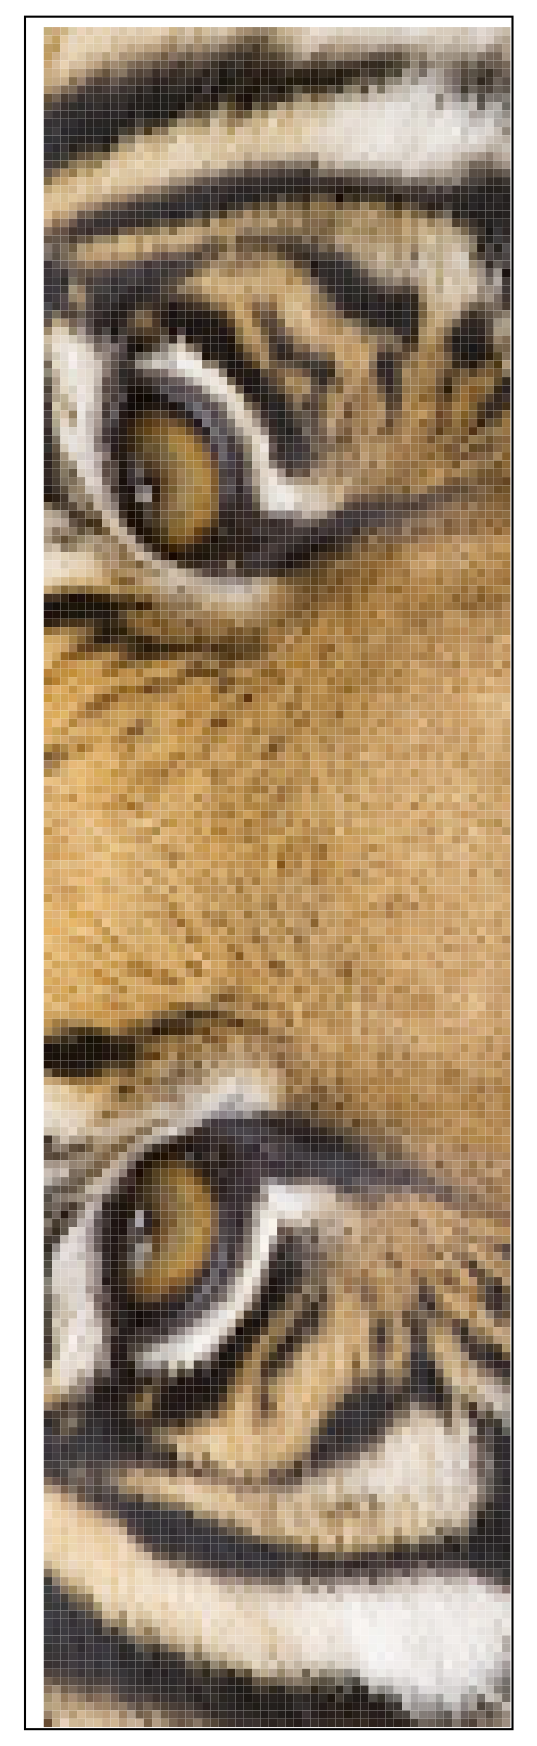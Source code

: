 digraph dibujo{
node [shape=plaintext]
a [label=<<TABLE BORDER="1" CELLBORDER="0" CELLSPACING="0">
<TR><TD BGCOLOR="#FFFFFF"></TD><TD BGCOLOR="#FFFFFF"></TD><TD BGCOLOR="#FFFFFF"></TD><TD BGCOLOR="#FFFFFF"></TD><TD BGCOLOR="#FFFFFF"></TD><TD BGCOLOR="#FFFFFF"></TD><TD BGCOLOR="#FFFFFF"></TD><TD BGCOLOR="#FFFFFF"></TD><TD BGCOLOR="#FFFFFF"></TD><TD BGCOLOR="#FFFFFF"></TD><TD BGCOLOR="#FFFFFF"></TD><TD BGCOLOR="#FFFFFF"></TD><TD BGCOLOR="#FFFFFF"></TD><TD BGCOLOR="#FFFFFF"></TD><TD BGCOLOR="#FFFFFF"></TD><TD BGCOLOR="#FFFFFF"></TD><TD BGCOLOR="#FFFFFF"></TD><TD BGCOLOR="#FFFFFF"></TD><TD BGCOLOR="#FFFFFF"></TD><TD BGCOLOR="#FFFFFF"></TD><TD BGCOLOR="#FFFFFF"></TD><TD BGCOLOR="#FFFFFF"></TD><TD BGCOLOR="#FFFFFF"></TD><TD BGCOLOR="#FFFFFF"></TD><TD BGCOLOR="#FFFFFF"></TD><TD BGCOLOR="#FFFFFF"></TD><TD BGCOLOR="#FFFFFF"></TD><TD BGCOLOR="#FFFFFF"></TD><TD BGCOLOR="#FFFFFF"></TD><TD BGCOLOR="#FFFFFF"></TD><TD BGCOLOR="#FFFFFF"></TD><TD BGCOLOR="#FFFFFF"></TD><TD BGCOLOR="#FFFFFF"></TD><TD BGCOLOR="#FFFFFF"></TD><TD BGCOLOR="#FFFFFF"></TD><TD BGCOLOR="#FFFFFF"></TD><TD BGCOLOR="#FFFFFF"></TD><TD BGCOLOR="#FFFFFF"></TD><TD BGCOLOR="#FFFFFF"></TD><TD BGCOLOR="#FFFFFF"></TD><TD BGCOLOR="#FFFFFF"></TD><TD BGCOLOR="#FFFFFF"></TD><TD BGCOLOR="#FFFFFF"></TD><TD BGCOLOR="#FFFFFF"></TD><TD BGCOLOR="#FFFFFF"></TD><TD BGCOLOR="#FFFFFF"></TD><TD BGCOLOR="#FFFFFF"></TD><TD BGCOLOR="#FFFFFF"></TD><TD BGCOLOR="#FFFFFF"></TD><TD BGCOLOR="#FFFFFF"></TD><TD BGCOLOR="#FFFFFF"></TD><TD BGCOLOR="#FFFFFF"></TD><TD BGCOLOR="#FFFFFF"></TD><TD BGCOLOR="#FFFFFF"></TD><TD BGCOLOR="#FFFFFF"></TD><TD BGCOLOR="#FFFFFF"></TD><TD BGCOLOR="#FFFFFF"></TD><TD BGCOLOR="#FFFFFF"></TD></TR>
<TR><TD BGCOLOR="#FFFFFF"></TD><TD BGCOLOR="#FFFFFF"></TD><TD BGCOLOR="#c3ac79"></TD><TD BGCOLOR="#cca77c"></TD><TD BGCOLOR="#ccb382"></TD><TD BGCOLOR="#dcceab"></TD><TD BGCOLOR="#ecd3ba"></TD><TD BGCOLOR="#dfcaab"></TD><TD BGCOLOR="#e8d4bb"></TD><TD BGCOLOR="#e5d2af"></TD><TD BGCOLOR="#e2cdb6"></TD><TD BGCOLOR="#dac7a9"></TD><TD BGCOLOR="#e5d2b6"></TD><TD BGCOLOR="#dbc7ac"></TD><TD BGCOLOR="#e0ccae"></TD><TD BGCOLOR="#e6d1b3"></TD><TD BGCOLOR="#e2caaf"></TD><TD BGCOLOR="#cdb58a"></TD><TD BGCOLOR="#c4b092"></TD><TD BGCOLOR="#d8c3aa"></TD><TD BGCOLOR="#bea781"></TD><TD BGCOLOR="#d1bd9b"></TD><TD BGCOLOR="#cabaa1"></TD><TD BGCOLOR="#d8c5ab"></TD><TD BGCOLOR="#c7b192"></TD><TD BGCOLOR="#a89073"></TD><TD BGCOLOR="#a28a6e"></TD><TD BGCOLOR="#917d63"></TD><TD BGCOLOR="#948068"></TD><TD BGCOLOR="#9b8868"></TD><TD BGCOLOR="#bfab88"></TD><TD BGCOLOR="#c9b495"></TD><TD BGCOLOR="#cebaa1"></TD><TD BGCOLOR="#d6c7b3"></TD><TD BGCOLOR="#ebddce"></TD><TD BGCOLOR="#e3d6ca"></TD><TD BGCOLOR="#e0d6c6"></TD><TD BGCOLOR="#d6cdb9"></TD><TD BGCOLOR="#dfd2c2"></TD><TD BGCOLOR="#d8ccbc"></TD><TD BGCOLOR="#dad0c0"></TD><TD BGCOLOR="#d7cebd"></TD><TD BGCOLOR="#d7d0be"></TD><TD BGCOLOR="#d3caba"></TD><TD BGCOLOR="#d0c7bc"></TD><TD BGCOLOR="#dad2ca"></TD><TD BGCOLOR="#e2dcd5"></TD><TD BGCOLOR="#dfdacf"></TD><TD BGCOLOR="#ded2c3"></TD><TD BGCOLOR="#d7cbbb"></TD><TD BGCOLOR="#d8ccbc"></TD><TD BGCOLOR="#d4c8b8"></TD><TD BGCOLOR="#ccbfae"></TD><TD BGCOLOR="#d3cbc4"></TD><TD BGCOLOR="#e2d8d0"></TD><TD BGCOLOR="#d8cec5"></TD><TD BGCOLOR="#cec2b5"></TD><TD BGCOLOR="#c6baa7"></TD></TR>
<TR><TD BGCOLOR="#FFFFFF"></TD><TD BGCOLOR="#FFFFFF"></TD><TD BGCOLOR="#d1b485"></TD><TD BGCOLOR="#bf9e60"></TD><TD BGCOLOR="#e1c79e"></TD><TD BGCOLOR="#e4d4c0"></TD><TD BGCOLOR="#e2cdac"></TD><TD BGCOLOR="#e8d4b5"></TD><TD BGCOLOR="#dfcda9"></TD><TD BGCOLOR="#e5d0b7"></TD><TD BGCOLOR="#d0bb99"></TD><TD BGCOLOR="#dcc5a5"></TD><TD BGCOLOR="#d5bfa0"></TD><TD BGCOLOR="#d6c0a0"></TD><TD BGCOLOR="#d8c1a1"></TD><TD BGCOLOR="#d3bb9a"></TD><TD BGCOLOR="#bca385"></TD><TD BGCOLOR="#ab926d"></TD><TD BGCOLOR="#bda98b"></TD><TD BGCOLOR="#c4af96"></TD><TD BGCOLOR="#aa9270"></TD><TD BGCOLOR="#baa686"></TD><TD BGCOLOR="#ae9d85"></TD><TD BGCOLOR="#b39f87"></TD><TD BGCOLOR="#978268"></TD><TD BGCOLOR="#836f56"></TD><TD BGCOLOR="#69573f"></TD><TD BGCOLOR="#695741"></TD><TD BGCOLOR="#635138"></TD><TD BGCOLOR="#948263"></TD><TD BGCOLOR="#ae9b7b"></TD><TD BGCOLOR="#b09d7e"></TD><TD BGCOLOR="#c9b79d"></TD><TD BGCOLOR="#dacab5"></TD><TD BGCOLOR="#d5c3b3"></TD><TD BGCOLOR="#d9c8b8"></TD><TD BGCOLOR="#c9b8a5"></TD><TD BGCOLOR="#c2b29a"></TD><TD BGCOLOR="#c8b7a4"></TD><TD BGCOLOR="#c9b9a6"></TD><TD BGCOLOR="#cabbaa"></TD><TD BGCOLOR="#cbbeae"></TD><TD BGCOLOR="#ccc0b0"></TD><TD BGCOLOR="#c5b7a7"></TD><TD BGCOLOR="#ccbfb2"></TD><TD BGCOLOR="#cfc3b6"></TD><TD BGCOLOR="#d1c6b8"></TD><TD BGCOLOR="#cbc0b1"></TD><TD BGCOLOR="#c7bbab"></TD><TD BGCOLOR="#d2c6b6"></TD><TD BGCOLOR="#d5c9b9"></TD><TD BGCOLOR="#c0b4a4"></TD><TD BGCOLOR="#cdc1b0"></TD><TD BGCOLOR="#cfc4ba"></TD><TD BGCOLOR="#dcd1c8"></TD><TD BGCOLOR="#d6c9bf"></TD><TD BGCOLOR="#baad9e"></TD><TD BGCOLOR="#aea08d"></TD></TR>
<TR><TD BGCOLOR="#FFFFFF"></TD><TD BGCOLOR="#FFFFFF"></TD><TD BGCOLOR="#bd9c65"></TD><TD BGCOLOR="#b6965a"></TD><TD BGCOLOR="#e6cdad"></TD><TD BGCOLOR="#e6d5bb"></TD><TD BGCOLOR="#e6d3b1"></TD><TD BGCOLOR="#dfccac"></TD><TD BGCOLOR="#ddcaa8"></TD><TD BGCOLOR="#e2ccae"></TD><TD BGCOLOR="#ccb690"></TD><TD BGCOLOR="#d0b799"></TD><TD BGCOLOR="#bea583"></TD><TD BGCOLOR="#c4ab8b"></TD><TD BGCOLOR="#b89f7e"></TD><TD BGCOLOR="#b9a07f"></TD><TD BGCOLOR="#a28768"></TD><TD BGCOLOR="#92795b"></TD><TD BGCOLOR="#a8947b"></TD><TD BGCOLOR="#917e66"></TD><TD BGCOLOR="#a38b70"></TD><TD BGCOLOR="#8d7a61"></TD><TD BGCOLOR="#968572"></TD><TD BGCOLOR="#7e6c58"></TD><TD BGCOLOR="#6e5d4b"></TD><TD BGCOLOR="#564735"></TD><TD BGCOLOR="#5e5040"></TD><TD BGCOLOR="#443625"></TD><TD BGCOLOR="#61513a"></TD><TD BGCOLOR="#77674d"></TD><TD BGCOLOR="#837356"></TD><TD BGCOLOR="#99886e"></TD><TD BGCOLOR="#baa991"></TD><TD BGCOLOR="#ccbba7"></TD><TD BGCOLOR="#ccb9a8"></TD><TD BGCOLOR="#a48f7d"></TD><TD BGCOLOR="#a28d76"></TD><TD BGCOLOR="#b39d84"></TD><TD BGCOLOR="#ad9a82"></TD><TD BGCOLOR="#a69480"></TD><TD BGCOLOR="#a99887"></TD><TD BGCOLOR="#b4a495"></TD><TD BGCOLOR="#9f8f81"></TD><TD BGCOLOR="#9a8a7a"></TD><TD BGCOLOR="#8f7e6e"></TD><TD BGCOLOR="#9e8f7c"></TD><TD BGCOLOR="#a79884"></TD><TD BGCOLOR="#b1a28e"></TD><TD BGCOLOR="#bdb0a0"></TD><TD BGCOLOR="#c3b7a7"></TD><TD BGCOLOR="#b5a999"></TD><TD BGCOLOR="#b5a899"></TD><TD BGCOLOR="#bcb09f"></TD><TD BGCOLOR="#b8ad9f"></TD><TD BGCOLOR="#c7baae"></TD><TD BGCOLOR="#a29387"></TD><TD BGCOLOR="#948474"></TD><TD BGCOLOR="#ae9d8a"></TD></TR>
<TR><TD BGCOLOR="#FFFFFF"></TD><TD BGCOLOR="#FFFFFF"></TD><TD BGCOLOR="#bf9c61"></TD><TD BGCOLOR="#ccae86"></TD><TD BGCOLOR="#dec7a9"></TD><TD BGCOLOR="#e7d3b0"></TD><TD BGCOLOR="#dbc7a7"></TD><TD BGCOLOR="#c9b391"></TD><TD BGCOLOR="#cdb599"></TD><TD BGCOLOR="#b7a17c"></TD><TD BGCOLOR="#c9b192"></TD><TD BGCOLOR="#aa9176"></TD><TD BGCOLOR="#ac9575"></TD><TD BGCOLOR="#9e876b"></TD><TD BGCOLOR="#947e64"></TD><TD BGCOLOR="#8a745c"></TD><TD BGCOLOR="#705a41"></TD><TD BGCOLOR="#877162"></TD><TD BGCOLOR="#776654"></TD><TD BGCOLOR="#665643"></TD><TD BGCOLOR="#7b6857"></TD><TD BGCOLOR="#6c5b4c"></TD><TD BGCOLOR="#5c4f41"></TD><TD BGCOLOR="#55483b"></TD><TD BGCOLOR="#43382d"></TD><TD BGCOLOR="#3e342a"></TD><TD BGCOLOR="#382f23"></TD><TD BGCOLOR="#3f3224"></TD><TD BGCOLOR="#4f4131"></TD><TD BGCOLOR="#4e422f"></TD><TD BGCOLOR="#61513e"></TD><TD BGCOLOR="#786953"></TD><TD BGCOLOR="#988975"></TD><TD BGCOLOR="#b2a18e"></TD><TD BGCOLOR="#746250"></TD><TD BGCOLOR="#756351"></TD><TD BGCOLOR="#8b7965"></TD><TD BGCOLOR="#8e7d69"></TD><TD BGCOLOR="#81715e"></TD><TD BGCOLOR="#857563"></TD><TD BGCOLOR="#776758"></TD><TD BGCOLOR="#615246"></TD><TD BGCOLOR="#5b4e42"></TD><TD BGCOLOR="#5e5042"></TD><TD BGCOLOR="#594b3a"></TD><TD BGCOLOR="#766956"></TD><TD BGCOLOR="#958673"></TD><TD BGCOLOR="#867865"></TD><TD BGCOLOR="#b2a594"></TD><TD BGCOLOR="#9c8f7f"></TD><TD BGCOLOR="#9f9282"></TD><TD BGCOLOR="#9c8f7f"></TD><TD BGCOLOR="#8c7f6f"></TD><TD BGCOLOR="#9e9284"></TD><TD BGCOLOR="#837568"></TD><TD BGCOLOR="#746558"></TD><TD BGCOLOR="#736355"></TD><TD BGCOLOR="#a39382"></TD></TR>
<TR><TD BGCOLOR="#FFFFFF"></TD><TD BGCOLOR="#FFFFFF"></TD><TD BGCOLOR="#c9a575"></TD><TD BGCOLOR="#d6bb99"></TD><TD BGCOLOR="#e8d1b1"></TD><TD BGCOLOR="#d4bc9f"></TD><TD BGCOLOR="#d4bd9d"></TD><TD BGCOLOR="#c3a886"></TD><TD BGCOLOR="#b99d7d"></TD><TD BGCOLOR="#967e60"></TD><TD BGCOLOR="#a18a71"></TD><TD BGCOLOR="#978467"></TD><TD BGCOLOR="#7e6b57"></TD><TD BGCOLOR="#74604d"></TD><TD BGCOLOR="#776654"></TD><TD BGCOLOR="#5e4d3d"></TD><TD BGCOLOR="#615242"></TD><TD BGCOLOR="#5a473f"></TD><TD BGCOLOR="#423528"></TD><TD BGCOLOR="#514535"></TD><TD BGCOLOR="#5d4c42"></TD><TD BGCOLOR="#4c3f36"></TD><TD BGCOLOR="#3b3328"></TD><TD BGCOLOR="#2b231c"></TD><TD BGCOLOR="#302a23"></TD><TD BGCOLOR="#3b342c"></TD><TD BGCOLOR="#2d2219"></TD><TD BGCOLOR="#372b1f"></TD><TD BGCOLOR="#3a2e23"></TD><TD BGCOLOR="#3d3024"></TD><TD BGCOLOR="#413527"></TD><TD BGCOLOR="#584a3c"></TD><TD BGCOLOR="#6d5f50"></TD><TD BGCOLOR="#5f4f40"></TD><TD BGCOLOR="#4e3f30"></TD><TD BGCOLOR="#4b3e2f"></TD><TD BGCOLOR="#5d5244"></TD><TD BGCOLOR="#4a3e33"></TD><TD BGCOLOR="#4b3c31"></TD><TD BGCOLOR="#45372d"></TD><TD BGCOLOR="#34291e"></TD><TD BGCOLOR="#352b20"></TD><TD BGCOLOR="#322a20"></TD><TD BGCOLOR="#3b3324"></TD><TD BGCOLOR="#4a4231"></TD><TD BGCOLOR="#5e5442"></TD><TD BGCOLOR="#908574"></TD><TD BGCOLOR="#6c5f52"></TD><TD BGCOLOR="#8c7f70"></TD><TD BGCOLOR="#978b7b"></TD><TD BGCOLOR="#918474"></TD><TD BGCOLOR="#776a5b"></TD><TD BGCOLOR="#615444"></TD><TD BGCOLOR="#776f60"></TD><TD BGCOLOR="#53483c"></TD><TD BGCOLOR="#685b50"></TD><TD BGCOLOR="#685a4d"></TD><TD BGCOLOR="#766758"></TD></TR>
<TR><TD BGCOLOR="#FFFFFF"></TD><TD BGCOLOR="#FFFFFF"></TD><TD BGCOLOR="#c8ab81"></TD><TD BGCOLOR="#cdb18c"></TD><TD BGCOLOR="#dbc29b"></TD><TD BGCOLOR="#b99f7b"></TD><TD BGCOLOR="#b79d7f"></TD><TD BGCOLOR="#988168"></TD><TD BGCOLOR="#816c53"></TD><TD BGCOLOR="#67543d"></TD><TD BGCOLOR="#83715d"></TD><TD BGCOLOR="#877763"></TD><TD BGCOLOR="#615246"></TD><TD BGCOLOR="#534438"></TD><TD BGCOLOR="#584a40"></TD><TD BGCOLOR="#3a2d26"></TD><TD BGCOLOR="#4a3c36"></TD><TD BGCOLOR="#382c24"></TD><TD BGCOLOR="#3b3128"></TD><TD BGCOLOR="#433a30"></TD><TD BGCOLOR="#3f352d"></TD><TD BGCOLOR="#292019"></TD><TD BGCOLOR="#39312a"></TD><TD BGCOLOR="#1c1712"></TD><TD BGCOLOR="#2b2824"></TD><TD BGCOLOR="#241e17"></TD><TD BGCOLOR="#261b15"></TD><TD BGCOLOR="#2f221d"></TD><TD BGCOLOR="#241911"></TD><TD BGCOLOR="#291e17"></TD><TD BGCOLOR="#332821"></TD><TD BGCOLOR="#3b3125"></TD><TD BGCOLOR="#2f2518"></TD><TD BGCOLOR="#30251b"></TD><TD BGCOLOR="#271d13"></TD><TD BGCOLOR="#352b20"></TD><TD BGCOLOR="#33291d"></TD><TD BGCOLOR="#241a0d"></TD><TD BGCOLOR="#2a2217"></TD><TD BGCOLOR="#32281b"></TD><TD BGCOLOR="#493e34"></TD><TD BGCOLOR="#3a3027"></TD><TD BGCOLOR="#362f20"></TD><TD BGCOLOR="#524c3b"></TD><TD BGCOLOR="#484232"></TD><TD BGCOLOR="#9c9386"></TD><TD BGCOLOR="#9b9085"></TD><TD BGCOLOR="#766c63"></TD><TD BGCOLOR="#b0a7a0"></TD><TD BGCOLOR="#a59b90"></TD><TD BGCOLOR="#86786f"></TD><TD BGCOLOR="#73655e"></TD><TD BGCOLOR="#54473c"></TD><TD BGCOLOR="#595146"></TD><TD BGCOLOR="#4c4338"></TD><TD BGCOLOR="#3a3126"></TD><TD BGCOLOR="#584c42"></TD><TD BGCOLOR="#716359"></TD></TR>
<TR><TD BGCOLOR="#FFFFFF"></TD><TD BGCOLOR="#FFFFFF"></TD><TD BGCOLOR="#c2a77c"></TD><TD BGCOLOR="#c2a783"></TD><TD BGCOLOR="#c4aa88"></TD><TD BGCOLOR="#836d4d"></TD><TD BGCOLOR="#9b836f"></TD><TD BGCOLOR="#665348"></TD><TD BGCOLOR="#524136"></TD><TD BGCOLOR="#504137"></TD><TD BGCOLOR="#66574e"></TD><TD BGCOLOR="#52463e"></TD><TD BGCOLOR="#453a31"></TD><TD BGCOLOR="#40352d"></TD><TD BGCOLOR="#3c312c"></TD><TD BGCOLOR="#2c211e"></TD><TD BGCOLOR="#2d2321"></TD><TD BGCOLOR="#2f2720"></TD><TD BGCOLOR="#37302a"></TD><TD BGCOLOR="#302823"></TD><TD BGCOLOR="#28201c"></TD><TD BGCOLOR="#332c29"></TD><TD BGCOLOR="#322c27"></TD><TD BGCOLOR="#18150d"></TD><TD BGCOLOR="#1e1b12"></TD><TD BGCOLOR="#272217"></TD><TD BGCOLOR="#2c241a"></TD><TD BGCOLOR="#20160d"></TD><TD BGCOLOR="#231b11"></TD><TD BGCOLOR="#20190f"></TD><TD BGCOLOR="#282117"></TD><TD BGCOLOR="#1e1708"></TD><TD BGCOLOR="#231c0e"></TD><TD BGCOLOR="#1d170c"></TD><TD BGCOLOR="#21180f"></TD><TD BGCOLOR="#251e13"></TD><TD BGCOLOR="#20190e"></TD><TD BGCOLOR="#241c12"></TD><TD BGCOLOR="#423a2a"></TD><TD BGCOLOR="#5a503d"></TD><TD BGCOLOR="#615346"></TD><TD BGCOLOR="#695f53"></TD><TD BGCOLOR="#564d3b"></TD><TD BGCOLOR="#8a8171"></TD><TD BGCOLOR="#8c8475"></TD><TD BGCOLOR="#b7aea3"></TD><TD BGCOLOR="#948d82"></TD><TD BGCOLOR="#bab2ab"></TD><TD BGCOLOR="#bab1ad"></TD><TD BGCOLOR="#a79d94"></TD><TD BGCOLOR="#8c8079"></TD><TD BGCOLOR="#716460"></TD><TD BGCOLOR="#4c4338"></TD><TD BGCOLOR="#5a5148"></TD><TD BGCOLOR="#30271e"></TD><TD BGCOLOR="#41382f"></TD><TD BGCOLOR="#6b6158"></TD><TD BGCOLOR="#594e46"></TD></TR>
<TR><TD BGCOLOR="#FFFFFF"></TD><TD BGCOLOR="#FFFFFF"></TD><TD BGCOLOR="#aa8f6a"></TD><TD BGCOLOR="#9f866b"></TD><TD BGCOLOR="#7f6a54"></TD><TD BGCOLOR="#7a6957"></TD><TD BGCOLOR="#55443d"></TD><TD BGCOLOR="#433934"></TD><TD BGCOLOR="#3c322e"></TD><TD BGCOLOR="#453a37"></TD><TD BGCOLOR="#4a403e"></TD><TD BGCOLOR="#3b3230"></TD><TD BGCOLOR="#3d3632"></TD><TD BGCOLOR="#2b2420"></TD><TD BGCOLOR="#342f2c"></TD><TD BGCOLOR="#1f1b17"></TD><TD BGCOLOR="#27221f"></TD><TD BGCOLOR="#2e2a25"></TD><TD BGCOLOR="#2e2925"></TD><TD BGCOLOR="#221d19"></TD><TD BGCOLOR="#1c1613"></TD><TD BGCOLOR="#403738"></TD><TD BGCOLOR="#181110"></TD><TD BGCOLOR="#1e1912"></TD><TD BGCOLOR="#292319"></TD><TD BGCOLOR="#29221a"></TD><TD BGCOLOR="#1e160e"></TD><TD BGCOLOR="#1a1308"></TD><TD BGCOLOR="#312a21"></TD><TD BGCOLOR="#29221b"></TD><TD BGCOLOR="#1c140b"></TD><TD BGCOLOR="#30291b"></TD><TD BGCOLOR="#5a5240"></TD><TD BGCOLOR="#3f3422"></TD><TD BGCOLOR="#3a2d1b"></TD><TD BGCOLOR="#403321"></TD><TD BGCOLOR="#594e40"></TD><TD BGCOLOR="#3e3727"></TD><TD BGCOLOR="#827963"></TD><TD BGCOLOR="#8e816a"></TD><TD BGCOLOR="#4e4130"></TD><TD BGCOLOR="#b8ab9d"></TD><TD BGCOLOR="#79705d"></TD><TD BGCOLOR="#b2a89a"></TD><TD BGCOLOR="#c2b8ac"></TD><TD BGCOLOR="#bfb9ae"></TD><TD BGCOLOR="#cdc9c2"></TD><TD BGCOLOR="#d4d0cb"></TD><TD BGCOLOR="#c1b9b5"></TD><TD BGCOLOR="#b8b0a5"></TD><TD BGCOLOR="#968b84"></TD><TD BGCOLOR="#7a6f6c"></TD><TD BGCOLOR="#3f392e"></TD><TD BGCOLOR="#6b635a"></TD><TD BGCOLOR="#534a41"></TD><TD BGCOLOR="#4c423a"></TD><TD BGCOLOR="#686057"></TD><TD BGCOLOR="#5d554c"></TD></TR>
<TR><TD BGCOLOR="#FFFFFF"></TD><TD BGCOLOR="#FFFFFF"></TD><TD BGCOLOR="#65523a"></TD><TD BGCOLOR="#736252"></TD><TD BGCOLOR="#493c32"></TD><TD BGCOLOR="#50453e"></TD><TD BGCOLOR="#352d2b"></TD><TD BGCOLOR="#3a3431"></TD><TD BGCOLOR="#37312d"></TD><TD BGCOLOR="#342e2b"></TD><TD BGCOLOR="#342f2b"></TD><TD BGCOLOR="#342f2b"></TD><TD BGCOLOR="#2b2724"></TD><TD BGCOLOR="#231e1b"></TD><TD BGCOLOR="#282421"></TD><TD BGCOLOR="#1f1c19"></TD><TD BGCOLOR="#201f1b"></TD><TD BGCOLOR="#211f1a"></TD><TD BGCOLOR="#211d18"></TD><TD BGCOLOR="#1d1913"></TD><TD BGCOLOR="#332a25"></TD><TD BGCOLOR="#29211a"></TD><TD BGCOLOR="#201612"></TD><TD BGCOLOR="#40372d"></TD><TD BGCOLOR="#352b1a"></TD><TD BGCOLOR="#1f140e"></TD><TD BGCOLOR="#180d09"></TD><TD BGCOLOR="#30281c"></TD><TD BGCOLOR="#342a21"></TD><TD BGCOLOR="#3a2e25"></TD><TD BGCOLOR="#352a1b"></TD><TD BGCOLOR="#4b3e2d"></TD><TD BGCOLOR="#84765f"></TD><TD BGCOLOR="#9f8c6f"></TD><TD BGCOLOR="#6b5638"></TD><TD BGCOLOR="#887459"></TD><TD BGCOLOR="#8f7f68"></TD><TD BGCOLOR="#afa390"></TD><TD BGCOLOR="#a59d89"></TD><TD BGCOLOR="#bcb19b"></TD><TD BGCOLOR="#a49788"></TD><TD BGCOLOR="#c4b8ad"></TD><TD BGCOLOR="#ccc2b2"></TD><TD BGCOLOR="#c8bfb5"></TD><TD BGCOLOR="#d0c9bf"></TD><TD BGCOLOR="#c9c5bb"></TD><TD BGCOLOR="#ddd8d2"></TD><TD BGCOLOR="#d8d5ce"></TD><TD BGCOLOR="#dad3cd"></TD><TD BGCOLOR="#847c71"></TD><TD BGCOLOR="#b9b0a8"></TD><TD BGCOLOR="#9e9593"></TD><TD BGCOLOR="#6d6961"></TD><TD BGCOLOR="#a29b94"></TD><TD BGCOLOR="#4f4942"></TD><TD BGCOLOR="#7d7670"></TD><TD BGCOLOR="#77716b"></TD><TD BGCOLOR="#837e77"></TD></TR>
<TR><TD BGCOLOR="#FFFFFF"></TD><TD BGCOLOR="#FFFFFF"></TD><TD BGCOLOR="#514738"></TD><TD BGCOLOR="#4d423e"></TD><TD BGCOLOR="#362e2c"></TD><TD BGCOLOR="#312f2a"></TD><TD BGCOLOR="#2a2927"></TD><TD BGCOLOR="#2f2b2c"></TD><TD BGCOLOR="#332f2d"></TD><TD BGCOLOR="#292524"></TD><TD BGCOLOR="#2e2928"></TD><TD BGCOLOR="#322c2b"></TD><TD BGCOLOR="#221d1b"></TD><TD BGCOLOR="#231f1c"></TD><TD BGCOLOR="#221e1b"></TD><TD BGCOLOR="#1e1b18"></TD><TD BGCOLOR="#1f1e1a"></TD><TD BGCOLOR="#25211d"></TD><TD BGCOLOR="#1b1510"></TD><TD BGCOLOR="#373028"></TD><TD BGCOLOR="#2e2519"></TD><TD BGCOLOR="#352b1c"></TD><TD BGCOLOR="#342a1b"></TD><TD BGCOLOR="#7b6f57"></TD><TD BGCOLOR="#544627"></TD><TD BGCOLOR="#3a2a1c"></TD><TD BGCOLOR="#241810"></TD><TD BGCOLOR="#675e47"></TD><TD BGCOLOR="#4c3e27"></TD><TD BGCOLOR="#685940"></TD><TD BGCOLOR="#a7977b"></TD><TD BGCOLOR="#907d5d"></TD><TD BGCOLOR="#b9a887"></TD><TD BGCOLOR="#baab8a"></TD><TD BGCOLOR="#af9c7b"></TD><TD BGCOLOR="#c1af91"></TD><TD BGCOLOR="#baac95"></TD><TD BGCOLOR="#d6cdba"></TD><TD BGCOLOR="#d5cfbd"></TD><TD BGCOLOR="#dad1be"></TD><TD BGCOLOR="#dacec4"></TD><TD BGCOLOR="#e0d6d0"></TD><TD BGCOLOR="#d9d1c6"></TD><TD BGCOLOR="#e3dfda"></TD><TD BGCOLOR="#e0dbd6"></TD><TD BGCOLOR="#e5e0db"></TD><TD BGCOLOR="#d3cfc8"></TD><TD BGCOLOR="#dbd6cf"></TD><TD BGCOLOR="#d5cec7"></TD><TD BGCOLOR="#999186"></TD><TD BGCOLOR="#cec5c0"></TD><TD BGCOLOR="#c0bab7"></TD><TD BGCOLOR="#b1afa7"></TD><TD BGCOLOR="#c2bab4"></TD><TD BGCOLOR="#5e5751"></TD><TD BGCOLOR="#a7a19b"></TD><TD BGCOLOR="#b2ada7"></TD><TD BGCOLOR="#6d6a63"></TD></TR>
<TR><TD BGCOLOR="#FFFFFF"></TD><TD BGCOLOR="#FFFFFF"></TD><TD BGCOLOR="#484140"></TD><TD BGCOLOR="#363031"></TD><TD BGCOLOR="#312c2b"></TD><TD BGCOLOR="#2c2827"></TD><TD BGCOLOR="#2f2d2b"></TD><TD BGCOLOR="#2a2525"></TD><TD BGCOLOR="#2d2728"></TD><TD BGCOLOR="#272224"></TD><TD BGCOLOR="#2b2628"></TD><TD BGCOLOR="#2c2728"></TD><TD BGCOLOR="#1c1718"></TD><TD BGCOLOR="#2c2926"></TD><TD BGCOLOR="#1f1d1b"></TD><TD BGCOLOR="#1b1914"></TD><TD BGCOLOR="#22201d"></TD><TD BGCOLOR="#1d160a"></TD><TD BGCOLOR="#473b2f"></TD><TD BGCOLOR="#675746"></TD><TD BGCOLOR="#584830"></TD><TD BGCOLOR="#63553f"></TD><TD BGCOLOR="#96896f"></TD><TD BGCOLOR="#a99777"></TD><TD BGCOLOR="#7a6443"></TD><TD BGCOLOR="#644d32"></TD><TD BGCOLOR="#6c5d3c"></TD><TD BGCOLOR="#ae9a74"></TD><TD BGCOLOR="#9b865e"></TD><TD BGCOLOR="#c5b594"></TD><TD BGCOLOR="#ceb393"></TD><TD BGCOLOR="#bca176"></TD><TD BGCOLOR="#d3bea1"></TD><TD BGCOLOR="#cab69a"></TD><TD BGCOLOR="#ccba98"></TD><TD BGCOLOR="#c9bb9b"></TD><TD BGCOLOR="#d2c8b1"></TD><TD BGCOLOR="#dcd3c5"></TD><TD BGCOLOR="#e6ddd2"></TD><TD BGCOLOR="#e6ded2"></TD><TD BGCOLOR="#dfd8ce"></TD><TD BGCOLOR="#e5ded5"></TD><TD BGCOLOR="#e1dcd2"></TD><TD BGCOLOR="#e8e4df"></TD><TD BGCOLOR="#e4dfda"></TD><TD BGCOLOR="#e2ddd7"></TD><TD BGCOLOR="#d8d4cb"></TD><TD BGCOLOR="#e3dfd6"></TD><TD BGCOLOR="#d3ccc5"></TD><TD BGCOLOR="#d7d1c9"></TD><TD BGCOLOR="#eae3e0"></TD><TD BGCOLOR="#d8d4d0"></TD><TD BGCOLOR="#cccac6"></TD><TD BGCOLOR="#a9a09a"></TD><TD BGCOLOR="#aba5a0"></TD><TD BGCOLOR="#bebab6"></TD><TD BGCOLOR="#aaa7a2"></TD><TD BGCOLOR="#938d86"></TD></TR>
<TR><TD BGCOLOR="#FFFFFF"></TD><TD BGCOLOR="#FFFFFF"></TD><TD BGCOLOR="#353033"></TD><TD BGCOLOR="#363334"></TD><TD BGCOLOR="#312e30"></TD><TD BGCOLOR="#312e30"></TD><TD BGCOLOR="#282427"></TD><TD BGCOLOR="#272422"></TD><TD BGCOLOR="#272422"></TD><TD BGCOLOR="#272523"></TD><TD BGCOLOR="#25221f"></TD><TD BGCOLOR="#23201b"></TD><TD BGCOLOR="#2b2420"></TD><TD BGCOLOR="#48413a"></TD><TD BGCOLOR="#393226"></TD><TD BGCOLOR="#362d1f"></TD><TD BGCOLOR="#3f3427"></TD><TD BGCOLOR="#685e40"></TD><TD BGCOLOR="#a29275"></TD><TD BGCOLOR="#998464"></TD><TD BGCOLOR="#9b8760"></TD><TD BGCOLOR="#867351"></TD><TD BGCOLOR="#cebda2"></TD><TD BGCOLOR="#b49e7a"></TD><TD BGCOLOR="#977c58"></TD><TD BGCOLOR="#9e8562"></TD><TD BGCOLOR="#bda685"></TD><TD BGCOLOR="#cab388"></TD><TD BGCOLOR="#cdb58b"></TD><TD BGCOLOR="#e9d7bb"></TD><TD BGCOLOR="#c8ae82"></TD><TD BGCOLOR="#d4b892"></TD><TD BGCOLOR="#d6c2a1"></TD><TD BGCOLOR="#dcc7a9"></TD><TD BGCOLOR="#e1d0b2"></TD><TD BGCOLOR="#d5c7ae"></TD><TD BGCOLOR="#ddd3c1"></TD><TD BGCOLOR="#e5dbce"></TD><TD BGCOLOR="#e8ded6"></TD><TD BGCOLOR="#e5dbd3"></TD><TD BGCOLOR="#e7dfd6"></TD><TD BGCOLOR="#e7e1d7"></TD><TD BGCOLOR="#e8e5db"></TD><TD BGCOLOR="#e8e3dd"></TD><TD BGCOLOR="#e6e1db"></TD><TD BGCOLOR="#dbd7d1"></TD><TD BGCOLOR="#e0dcd3"></TD><TD BGCOLOR="#e3e0d7"></TD><TD BGCOLOR="#dcd6d1"></TD><TD BGCOLOR="#ece6e1"></TD><TD BGCOLOR="#e3dfda"></TD><TD BGCOLOR="#dfdcd8"></TD><TD BGCOLOR="#d3d0cd"></TD><TD BGCOLOR="#c3bcb8"></TD><TD BGCOLOR="#c6c0bc"></TD><TD BGCOLOR="#d6d2cd"></TD><TD BGCOLOR="#aba5a0"></TD><TD BGCOLOR="#b0a8a0"></TD></TR>
<TR><TD BGCOLOR="#FFFFFF"></TD><TD BGCOLOR="#FFFFFF"></TD><TD BGCOLOR="#353435"></TD><TD BGCOLOR="#3e3b3d"></TD><TD BGCOLOR="#29272b"></TD><TD BGCOLOR="#2a282b"></TD><TD BGCOLOR="#252325"></TD><TD BGCOLOR="#242322"></TD><TD BGCOLOR="#252525"></TD><TD BGCOLOR="#222221"></TD><TD BGCOLOR="#26231e"></TD><TD BGCOLOR="#454035"></TD><TD BGCOLOR="#413728"></TD><TD BGCOLOR="#6f614f"></TD><TD BGCOLOR="#483619"></TD><TD BGCOLOR="#857153"></TD><TD BGCOLOR="#867155"></TD><TD BGCOLOR="#bfaf87"></TD><TD BGCOLOR="#c9b68e"></TD><TD BGCOLOR="#c7b087"></TD><TD BGCOLOR="#c1a97d"></TD><TD BGCOLOR="#bea880"></TD><TD BGCOLOR="#dbc4a7"></TD><TD BGCOLOR="#d2bc98"></TD><TD BGCOLOR="#b49d66"></TD><TD BGCOLOR="#d8bda1"></TD><TD BGCOLOR="#d5be9a"></TD><TD BGCOLOR="#c6af85"></TD><TD BGCOLOR="#ddc5a6"></TD><TD BGCOLOR="#dfcea8"></TD><TD BGCOLOR="#d7c197"></TD><TD BGCOLOR="#dcc29d"></TD><TD BGCOLOR="#d4c299"></TD><TD BGCOLOR="#e6d3b2"></TD><TD BGCOLOR="#e6d4be"></TD><TD BGCOLOR="#e3d4c5"></TD><TD BGCOLOR="#e8dcce"></TD><TD BGCOLOR="#e5ddce"></TD><TD BGCOLOR="#e1d6cd"></TD><TD BGCOLOR="#e4dbd1"></TD><TD BGCOLOR="#e4ddd3"></TD><TD BGCOLOR="#e9e3db"></TD><TD BGCOLOR="#eae6dd"></TD><TD BGCOLOR="#ebe4de"></TD><TD BGCOLOR="#e4ddd7"></TD><TD BGCOLOR="#e5ded6"></TD><TD BGCOLOR="#e2dbd3"></TD><TD BGCOLOR="#e5ded6"></TD><TD BGCOLOR="#e5e2da"></TD><TD BGCOLOR="#e7e4dd"></TD><TD BGCOLOR="#e5e2db"></TD><TD BGCOLOR="#f1eee8"></TD><TD BGCOLOR="#c9c6c0"></TD><TD BGCOLOR="#dbd7d4"></TD><TD BGCOLOR="#d6d1cd"></TD><TD BGCOLOR="#dbd4ce"></TD><TD BGCOLOR="#c5bcb3"></TD><TD BGCOLOR="#90867a"></TD></TR>
<TR><TD BGCOLOR="#FFFFFF"></TD><TD BGCOLOR="#FFFFFF"></TD><TD BGCOLOR="#303033"></TD><TD BGCOLOR="#333235"></TD><TD BGCOLOR="#2e2c2d"></TD><TD BGCOLOR="#282624"></TD><TD BGCOLOR="#272220"></TD><TD BGCOLOR="#272221"></TD><TD BGCOLOR="#2a2726"></TD><TD BGCOLOR="#1d1918"></TD><TD BGCOLOR="#2b2117"></TD><TD BGCOLOR="#817360"></TD><TD BGCOLOR="#7f7056"></TD><TD BGCOLOR="#b9a588"></TD><TD BGCOLOR="#b29a73"></TD><TD BGCOLOR="#b89f77"></TD><TD BGCOLOR="#bea681"></TD><TD BGCOLOR="#b7a480"></TD><TD BGCOLOR="#e8d4b3"></TD><TD BGCOLOR="#d8c1a1"></TD><TD BGCOLOR="#d9c29b"></TD><TD BGCOLOR="#d9c19f"></TD><TD BGCOLOR="#d7bfa3"></TD><TD BGCOLOR="#d4bd97"></TD><TD BGCOLOR="#d3bd8f"></TD><TD BGCOLOR="#dcc4a1"></TD><TD BGCOLOR="#dbc4a6"></TD><TD BGCOLOR="#d3bb94"></TD><TD BGCOLOR="#ddc7a7"></TD><TD BGCOLOR="#d6c3a0"></TD><TD BGCOLOR="#d8c6a1"></TD><TD BGCOLOR="#e1cba9"></TD><TD BGCOLOR="#d5c29e"></TD><TD BGCOLOR="#e1d2b5"></TD><TD BGCOLOR="#dccdb8"></TD><TD BGCOLOR="#ded0c3"></TD><TD BGCOLOR="#e2d5c7"></TD><TD BGCOLOR="#e4dac9"></TD><TD BGCOLOR="#ded4c9"></TD><TD BGCOLOR="#e5ddd2"></TD><TD BGCOLOR="#e7dfd5"></TD><TD BGCOLOR="#e8e2da"></TD><TD BGCOLOR="#ebe7e0"></TD><TD BGCOLOR="#efe7e1"></TD><TD BGCOLOR="#e1dad2"></TD><TD BGCOLOR="#e5ded6"></TD><TD BGCOLOR="#dad3ca"></TD><TD BGCOLOR="#e4ded4"></TD><TD BGCOLOR="#e9e6de"></TD><TD BGCOLOR="#eae7e0"></TD><TD BGCOLOR="#e7e3dc"></TD><TD BGCOLOR="#e5e1d9"></TD><TD BGCOLOR="#d0cbc3"></TD><TD BGCOLOR="#e5e1db"></TD><TD BGCOLOR="#dad2cc"></TD><TD BGCOLOR="#cbc2b9"></TD><TD BGCOLOR="#c2b8ad"></TD><TD BGCOLOR="#b6ab9f"></TD></TR>
<TR><TD BGCOLOR="#FFFFFF"></TD><TD BGCOLOR="#FFFFFF"></TD><TD BGCOLOR="#37343c"></TD><TD BGCOLOR="#2c292d"></TD><TD BGCOLOR="#373232"></TD><TD BGCOLOR="#26201b"></TD><TD BGCOLOR="#363029"></TD><TD BGCOLOR="#3a3127"></TD><TD BGCOLOR="#41392f"></TD><TD BGCOLOR="#2c2517"></TD><TD BGCOLOR="#6d6146"></TD><TD BGCOLOR="#b19d75"></TD><TD BGCOLOR="#b19e7f"></TD><TD BGCOLOR="#dec7a4"></TD><TD BGCOLOR="#d2b991"></TD><TD BGCOLOR="#cab087"></TD><TD BGCOLOR="#d0bb95"></TD><TD BGCOLOR="#e5d6b6"></TD><TD BGCOLOR="#e2d1b8"></TD><TD BGCOLOR="#e5d3b9"></TD><TD BGCOLOR="#d5c3a0"></TD><TD BGCOLOR="#decaa8"></TD><TD BGCOLOR="#d9c3a2"></TD><TD BGCOLOR="#d6c29c"></TD><TD BGCOLOR="#e6d1b3"></TD><TD BGCOLOR="#cfbb95"></TD><TD BGCOLOR="#cfba99"></TD><TD BGCOLOR="#cfb99a"></TD><TD BGCOLOR="#d7c49d"></TD><TD BGCOLOR="#d5c2a2"></TD><TD BGCOLOR="#d6c4a9"></TD><TD BGCOLOR="#ddc9a9"></TD><TD BGCOLOR="#dbc5a9"></TD><TD BGCOLOR="#d3c3ab"></TD><TD BGCOLOR="#dccdb7"></TD><TD BGCOLOR="#d7cbb6"></TD><TD BGCOLOR="#dfd4c2"></TD><TD BGCOLOR="#d9cebe"></TD><TD BGCOLOR="#dfd5c8"></TD><TD BGCOLOR="#e7dfd3"></TD><TD BGCOLOR="#eae3db"></TD><TD BGCOLOR="#e0dbd3"></TD><TD BGCOLOR="#e9e4df"></TD><TD BGCOLOR="#e7e0d8"></TD><TD BGCOLOR="#e4ded6"></TD><TD BGCOLOR="#dcd5cc"></TD><TD BGCOLOR="#d7d0c6"></TD><TD BGCOLOR="#e4ddd4"></TD><TD BGCOLOR="#e7e3de"></TD><TD BGCOLOR="#e1dbd6"></TD><TD BGCOLOR="#e1dbd5"></TD><TD BGCOLOR="#d6cdc7"></TD><TD BGCOLOR="#d7cec7"></TD><TD BGCOLOR="#cfc8c0"></TD><TD BGCOLOR="#cfc5bc"></TD><TD BGCOLOR="#b7ada0"></TD><TD BGCOLOR="#b7aea1"></TD><TD BGCOLOR="#c4bdb2"></TD></TR>
<TR><TD BGCOLOR="#FFFFFF"></TD><TD BGCOLOR="#FFFFFF"></TD><TD BGCOLOR="#353230"></TD><TD BGCOLOR="#31312e"></TD><TD BGCOLOR="#3b3a33"></TD><TD BGCOLOR="#43392b"></TD><TD BGCOLOR="#61503c"></TD><TD BGCOLOR="#66543d"></TD><TD BGCOLOR="#7c6c4c"></TD><TD BGCOLOR="#786447"></TD><TD BGCOLOR="#bfa680"></TD><TD BGCOLOR="#d3b787"></TD><TD BGCOLOR="#d9c19a"></TD><TD BGCOLOR="#d5be9a"></TD><TD BGCOLOR="#e6cea4"></TD><TD BGCOLOR="#d7bf95"></TD><TD BGCOLOR="#ddc8a1"></TD><TD BGCOLOR="#e0ccb1"></TD><TD BGCOLOR="#e3d0b7"></TD><TD BGCOLOR="#e3d0b5"></TD><TD BGCOLOR="#dac8aa"></TD><TD BGCOLOR="#deceac"></TD><TD BGCOLOR="#d2bf9b"></TD><TD BGCOLOR="#d4bc99"></TD><TD BGCOLOR="#d1ba99"></TD><TD BGCOLOR="#d2ba9b"></TD><TD BGCOLOR="#b8a386"></TD><TD BGCOLOR="#cbb69b"></TD><TD BGCOLOR="#c1ac91"></TD><TD BGCOLOR="#c2ae92"></TD><TD BGCOLOR="#c7b59d"></TD><TD BGCOLOR="#bbab92"></TD><TD BGCOLOR="#b2a18c"></TD><TD BGCOLOR="#b4a38f"></TD><TD BGCOLOR="#a79684"></TD><TD BGCOLOR="#d3c3af"></TD><TD BGCOLOR="#cdbdad"></TD><TD BGCOLOR="#d5c7b7"></TD><TD BGCOLOR="#dfd5ca"></TD><TD BGCOLOR="#dfd5cc"></TD><TD BGCOLOR="#d3c9c0"></TD><TD BGCOLOR="#e9e1d7"></TD><TD BGCOLOR="#dfd6ce"></TD><TD BGCOLOR="#ded6cb"></TD><TD BGCOLOR="#dfd7ce"></TD><TD BGCOLOR="#d4ccc2"></TD><TD BGCOLOR="#e0d7ce"></TD><TD BGCOLOR="#e6ddd6"></TD><TD BGCOLOR="#d7cec9"></TD><TD BGCOLOR="#d8d0c7"></TD><TD BGCOLOR="#dbd0c7"></TD><TD BGCOLOR="#cdc2b5"></TD><TD BGCOLOR="#b5a99b"></TD><TD BGCOLOR="#b2a397"></TD><TD BGCOLOR="#a29386"></TD><TD BGCOLOR="#8d7d70"></TD><TD BGCOLOR="#ac9c8f"></TD><TD BGCOLOR="#bcada0"></TD></TR>
<TR><TD BGCOLOR="#FFFFFF"></TD><TD BGCOLOR="#FFFFFF"></TD><TD BGCOLOR="#453b3b"></TD><TD BGCOLOR="#463d34"></TD><TD BGCOLOR="#4f442f"></TD><TD BGCOLOR="#847253"></TD><TD BGCOLOR="#9a845f"></TD><TD BGCOLOR="#8f7950"></TD><TD BGCOLOR="#8e7b4f"></TD><TD BGCOLOR="#c5b089"></TD><TD BGCOLOR="#ddc2a6"></TD><TD BGCOLOR="#dabf95"></TD><TD BGCOLOR="#dfcba8"></TD><TD BGCOLOR="#e9d4b1"></TD><TD BGCOLOR="#ddc8a2"></TD><TD BGCOLOR="#decaa5"></TD><TD BGCOLOR="#e0cdae"></TD><TD BGCOLOR="#e6d2b7"></TD><TD BGCOLOR="#e2ceb3"></TD><TD BGCOLOR="#ddc8ae"></TD><TD BGCOLOR="#e2cfb2"></TD><TD BGCOLOR="#baa78a"></TD><TD BGCOLOR="#d2bea0"></TD><TD BGCOLOR="#d4c1a3"></TD><TD BGCOLOR="#b19e84"></TD><TD BGCOLOR="#b19f87"></TD><TD BGCOLOR="#897660"></TD><TD BGCOLOR="#9c8775"></TD><TD BGCOLOR="#8a7866"></TD><TD BGCOLOR="#867563"></TD><TD BGCOLOR="#776656"></TD><TD BGCOLOR="#877a6a"></TD><TD BGCOLOR="#7d6f60"></TD><TD BGCOLOR="#88796a"></TD><TD BGCOLOR="#635541"></TD><TD BGCOLOR="#b8a994"></TD><TD BGCOLOR="#a69786"></TD><TD BGCOLOR="#c6b6a6"></TD><TD BGCOLOR="#b8b0a0"></TD><TD BGCOLOR="#b7ae9f"></TD><TD BGCOLOR="#c8beae"></TD><TD BGCOLOR="#c6bcb0"></TD><TD BGCOLOR="#c4baad"></TD><TD BGCOLOR="#ccc2b8"></TD><TD BGCOLOR="#c8beb4"></TD><TD BGCOLOR="#dad0c7"></TD><TD BGCOLOR="#ded3ca"></TD><TD BGCOLOR="#d1c7be"></TD><TD BGCOLOR="#cbbfb5"></TD><TD BGCOLOR="#ccc1b6"></TD><TD BGCOLOR="#cabdb0"></TD><TD BGCOLOR="#a89b8e"></TD><TD BGCOLOR="#9c8f7f"></TD><TD BGCOLOR="#736659"></TD><TD BGCOLOR="#74675a"></TD><TD BGCOLOR="#706255"></TD><TD BGCOLOR="#8d8073"></TD><TD BGCOLOR="#a09286"></TD></TR>
<TR><TD BGCOLOR="#FFFFFF"></TD><TD BGCOLOR="#FFFFFF"></TD><TD BGCOLOR="#655648"></TD><TD BGCOLOR="#846d54"></TD><TD BGCOLOR="#a88b63"></TD><TD BGCOLOR="#95794b"></TD><TD BGCOLOR="#c2aa7b"></TD><TD BGCOLOR="#b29764"></TD><TD BGCOLOR="#d6bd8d"></TD><TD BGCOLOR="#d0b990"></TD><TD BGCOLOR="#e6d1b2"></TD><TD BGCOLOR="#ddc7a2"></TD><TD BGCOLOR="#dac4a2"></TD><TD BGCOLOR="#dac5a1"></TD><TD BGCOLOR="#e2cca9"></TD><TD BGCOLOR="#ddc8a9"></TD><TD BGCOLOR="#e4d2b9"></TD><TD BGCOLOR="#cab699"></TD><TD BGCOLOR="#cfba9d"></TD><TD BGCOLOR="#c0ac91"></TD><TD BGCOLOR="#af9b85"></TD><TD BGCOLOR="#a28f7b"></TD><TD BGCOLOR="#a49382"></TD><TD BGCOLOR="#897a6b"></TD><TD BGCOLOR="#716355"></TD><TD BGCOLOR="#726559"></TD><TD BGCOLOR="#584a40"></TD><TD BGCOLOR="#61534b"></TD><TD BGCOLOR="#54463e"></TD><TD BGCOLOR="#564a44"></TD><TD BGCOLOR="#4a3e38"></TD><TD BGCOLOR="#4d433d"></TD><TD BGCOLOR="#473e37"></TD><TD BGCOLOR="#383028"></TD><TD BGCOLOR="#61574c"></TD><TD BGCOLOR="#7c7162"></TD><TD BGCOLOR="#736456"></TD><TD BGCOLOR="#817266"></TD><TD BGCOLOR="#7a6d5f"></TD><TD BGCOLOR="#7c6f61"></TD><TD BGCOLOR="#908375"></TD><TD BGCOLOR="#8e8176"></TD><TD BGCOLOR="#a3978a"></TD><TD BGCOLOR="#9a8f82"></TD><TD BGCOLOR="#9d9185"></TD><TD BGCOLOR="#c5baaf"></TD><TD BGCOLOR="#c6bbb1"></TD><TD BGCOLOR="#b5a9a0"></TD><TD BGCOLOR="#a89c8d"></TD><TD BGCOLOR="#ada091"></TD><TD BGCOLOR="#a79b8d"></TD><TD BGCOLOR="#988b7e"></TD><TD BGCOLOR="#84786c"></TD><TD BGCOLOR="#584d44"></TD><TD BGCOLOR="#574c43"></TD><TD BGCOLOR="#4c4137"></TD><TD BGCOLOR="#594e44"></TD><TD BGCOLOR="#665c53"></TD></TR>
<TR><TD BGCOLOR="#FFFFFF"></TD><TD BGCOLOR="#FFFFFF"></TD><TD BGCOLOR="#806b45"></TD><TD BGCOLOR="#b5986b"></TD><TD BGCOLOR="#c09e6c"></TD><TD BGCOLOR="#d5b588"></TD><TD BGCOLOR="#dbc29b"></TD><TD BGCOLOR="#d5b88a"></TD><TD BGCOLOR="#d6ba92"></TD><TD BGCOLOR="#e9d1ae"></TD><TD BGCOLOR="#d9c49a"></TD><TD BGCOLOR="#dbc5a0"></TD><TD BGCOLOR="#dac199"></TD><TD BGCOLOR="#d3b993"></TD><TD BGCOLOR="#d5ba99"></TD><TD BGCOLOR="#cfb59a"></TD><TD BGCOLOR="#c4ad96"></TD><TD BGCOLOR="#a08d76"></TD><TD BGCOLOR="#9c8974"></TD><TD BGCOLOR="#8e7d6c"></TD><TD BGCOLOR="#6f5f53"></TD><TD BGCOLOR="#5f5147"></TD><TD BGCOLOR="#60534d"></TD><TD BGCOLOR="#4a403b"></TD><TD BGCOLOR="#443a36"></TD><TD BGCOLOR="#3c332f"></TD><TD BGCOLOR="#372f2b"></TD><TD BGCOLOR="#37302d"></TD><TD BGCOLOR="#362e2d"></TD><TD BGCOLOR="#332d2a"></TD><TD BGCOLOR="#2f2926"></TD><TD BGCOLOR="#2c2623"></TD><TD BGCOLOR="#2d2625"></TD><TD BGCOLOR="#2d2525"></TD><TD BGCOLOR="#423936"></TD><TD BGCOLOR="#3b312c"></TD><TD BGCOLOR="#3c302b"></TD><TD BGCOLOR="#382c28"></TD><TD BGCOLOR="#463a32"></TD><TD BGCOLOR="#51453d"></TD><TD BGCOLOR="#51453f"></TD><TD BGCOLOR="#5e524d"></TD><TD BGCOLOR="#594d47"></TD><TD BGCOLOR="#61564b"></TD><TD BGCOLOR="#6e6358"></TD><TD BGCOLOR="#897e73"></TD><TD BGCOLOR="#72675e"></TD><TD BGCOLOR="#7e7369"></TD><TD BGCOLOR="#72675a"></TD><TD BGCOLOR="#887c70"></TD><TD BGCOLOR="#786e62"></TD><TD BGCOLOR="#8d837a"></TD><TD BGCOLOR="#594f47"></TD><TD BGCOLOR="#49423e"></TD><TD BGCOLOR="#453e39"></TD><TD BGCOLOR="#312a25"></TD><TD BGCOLOR="#302a25"></TD><TD BGCOLOR="#3c3631"></TD></TR>
<TR><TD BGCOLOR="#FFFFFF"></TD><TD BGCOLOR="#FFFFFF"></TD><TD BGCOLOR="#bda275"></TD><TD BGCOLOR="#d3b887"></TD><TD BGCOLOR="#d1b585"></TD><TD BGCOLOR="#cfb38a"></TD><TD BGCOLOR="#e2c9a6"></TD><TD BGCOLOR="#d5bc8e"></TD><TD BGCOLOR="#cfb591"></TD><TD BGCOLOR="#dec6a6"></TD><TD BGCOLOR="#c6ad85"></TD><TD BGCOLOR="#caae8b"></TD><TD BGCOLOR="#bea585"></TD><TD BGCOLOR="#b9a283"></TD><TD BGCOLOR="#9a816a"></TD><TD BGCOLOR="#98826d"></TD><TD BGCOLOR="#7b6a56"></TD><TD BGCOLOR="#695c4f"></TD><TD BGCOLOR="#5e5048"></TD><TD BGCOLOR="#463b34"></TD><TD BGCOLOR="#3e3431"></TD><TD BGCOLOR="#464040"></TD><TD BGCOLOR="#322b2a"></TD><TD BGCOLOR="#3b3230"></TD><TD BGCOLOR="#302929"></TD><TD BGCOLOR="#292323"></TD><TD BGCOLOR="#292323"></TD><TD BGCOLOR="#2f2928"></TD><TD BGCOLOR="#282421"></TD><TD BGCOLOR="#282320"></TD><TD BGCOLOR="#26211d"></TD><TD BGCOLOR="#27231e"></TD><TD BGCOLOR="#27201b"></TD><TD BGCOLOR="#271e17"></TD><TD BGCOLOR="#332a23"></TD><TD BGCOLOR="#332b22"></TD><TD BGCOLOR="#2c221b"></TD><TD BGCOLOR="#281d19"></TD><TD BGCOLOR="#221a10"></TD><TD BGCOLOR="#2a2218"></TD><TD BGCOLOR="#2d241c"></TD><TD BGCOLOR="#362d27"></TD><TD BGCOLOR="#322922"></TD><TD BGCOLOR="#352b22"></TD><TD BGCOLOR="#4d433a"></TD><TD BGCOLOR="#483d36"></TD><TD BGCOLOR="#423731"></TD><TD BGCOLOR="#40352f"></TD><TD BGCOLOR="#584f4a"></TD><TD BGCOLOR="#403634"></TD><TD BGCOLOR="#584e4c"></TD><TD BGCOLOR="#352d2a"></TD><TD BGCOLOR="#322c28"></TD><TD BGCOLOR="#35312f"></TD><TD BGCOLOR="#25211e"></TD><TD BGCOLOR="#221e1b"></TD><TD BGCOLOR="#24201c"></TD><TD BGCOLOR="#2a2623"></TD></TR>
<TR><TD BGCOLOR="#FFFFFF"></TD><TD BGCOLOR="#FFFFFF"></TD><TD BGCOLOR="#d8bc94"></TD><TD BGCOLOR="#ddc499"></TD><TD BGCOLOR="#d5bc8f"></TD><TD BGCOLOR="#dfc59a"></TD><TD BGCOLOR="#d8bd96"></TD><TD BGCOLOR="#c4a97d"></TD><TD BGCOLOR="#c7ac88"></TD><TD BGCOLOR="#b39b7a"></TD><TD BGCOLOR="#a18769"></TD><TD BGCOLOR="#9f8367"></TD><TD BGCOLOR="#846f5f"></TD><TD BGCOLOR="#6a5849"></TD><TD BGCOLOR="#635547"></TD><TD BGCOLOR="#63574a"></TD><TD BGCOLOR="#4e4638"></TD><TD BGCOLOR="#443933"></TD><TD BGCOLOR="#3a332d"></TD><TD BGCOLOR="#3a3433"></TD><TD BGCOLOR="#332f2f"></TD><TD BGCOLOR="#2e2b2c"></TD><TD BGCOLOR="#373131"></TD><TD BGCOLOR="#2f2728"></TD><TD BGCOLOR="#252120"></TD><TD BGCOLOR="#2b2829"></TD><TD BGCOLOR="#272524"></TD><TD BGCOLOR="#25201b"></TD><TD BGCOLOR="#3a332c"></TD><TD BGCOLOR="#322921"></TD><TD BGCOLOR="#564d43"></TD><TD BGCOLOR="#372d21"></TD><TD BGCOLOR="#41362a"></TD><TD BGCOLOR="#322418"></TD><TD BGCOLOR="#5a4c38"></TD><TD BGCOLOR="#62523e"></TD><TD BGCOLOR="#514234"></TD><TD BGCOLOR="#160801"></TD><TD BGCOLOR="#43392a"></TD><TD BGCOLOR="#332a19"></TD><TD BGCOLOR="#42382a"></TD><TD BGCOLOR="#3f3523"></TD><TD BGCOLOR="#3c3221"></TD><TD BGCOLOR="#2d241d"></TD><TD BGCOLOR="#231910"></TD><TD BGCOLOR="#3a3027"></TD><TD BGCOLOR="#342b26"></TD><TD BGCOLOR="#3b3230"></TD><TD BGCOLOR="#372d2c"></TD><TD BGCOLOR="#342b2a"></TD><TD BGCOLOR="#2f2725"></TD><TD BGCOLOR="#292420"></TD><TD BGCOLOR="#2b2722"></TD><TD BGCOLOR="#272424"></TD><TD BGCOLOR="#252222"></TD><TD BGCOLOR="#231f1e"></TD><TD BGCOLOR="#2c2827"></TD><TD BGCOLOR="#231f1e"></TD></TR>
<TR><TD BGCOLOR="#FFFFFF"></TD><TD BGCOLOR="#FFFFFF"></TD><TD BGCOLOR="#dbbf97"></TD><TD BGCOLOR="#d9bc90"></TD><TD BGCOLOR="#dabc8d"></TD><TD BGCOLOR="#c8ab83"></TD><TD BGCOLOR="#b39674"></TD><TD BGCOLOR="#a5886f"></TD><TD BGCOLOR="#957b64"></TD><TD BGCOLOR="#725e4e"></TD><TD BGCOLOR="#645347"></TD><TD BGCOLOR="#605046"></TD><TD BGCOLOR="#473a35"></TD><TD BGCOLOR="#3d3431"></TD><TD BGCOLOR="#3e3936"></TD><TD BGCOLOR="#353331"></TD><TD BGCOLOR="#2d2a2a"></TD><TD BGCOLOR="#312b2d"></TD><TD BGCOLOR="#312d30"></TD><TD BGCOLOR="#302f32"></TD><TD BGCOLOR="#302f30"></TD><TD BGCOLOR="#2c2825"></TD><TD BGCOLOR="#39312f"></TD><TD BGCOLOR="#261e1a"></TD><TD BGCOLOR="#383228"></TD><TD BGCOLOR="#3b332b"></TD><TD BGCOLOR="#5b4e3f"></TD><TD BGCOLOR="#4c3d26"></TD><TD BGCOLOR="#705f46"></TD><TD BGCOLOR="#5d4b30"></TD><TD BGCOLOR="#8a765a"></TD><TD BGCOLOR="#6f593a"></TD><TD BGCOLOR="#725f42"></TD><TD BGCOLOR="#534123"></TD><TD BGCOLOR="#8b734c"></TD><TD BGCOLOR="#836940"></TD><TD BGCOLOR="#7e6544"></TD><TD BGCOLOR="#5e482f"></TD><TD BGCOLOR="#7b6648"></TD><TD BGCOLOR="#705a3a"></TD><TD BGCOLOR="#97815f"></TD><TD BGCOLOR="#79623b"></TD><TD BGCOLOR="#816b45"></TD><TD BGCOLOR="#51422d"></TD><TD BGCOLOR="#3d2d15"></TD><TD BGCOLOR="#61503b"></TD><TD BGCOLOR="#57493a"></TD><TD BGCOLOR="#3d3228"></TD><TD BGCOLOR="#2a1f18"></TD><TD BGCOLOR="#2b221c"></TD><TD BGCOLOR="#423c37"></TD><TD BGCOLOR="#272320"></TD><TD BGCOLOR="#201e1a"></TD><TD BGCOLOR="#292627"></TD><TD BGCOLOR="#211d1e"></TD><TD BGCOLOR="#272322"></TD><TD BGCOLOR="#262221"></TD><TD BGCOLOR="#24201f"></TD></TR>
<TR><TD BGCOLOR="#FFFFFF"></TD><TD BGCOLOR="#FFFFFF"></TD><TD BGCOLOR="#ddbe94"></TD><TD BGCOLOR="#bb996d"></TD><TD BGCOLOR="#be9f77"></TD><TD BGCOLOR="#ad9478"></TD><TD BGCOLOR="#6d5a4b"></TD><TD BGCOLOR="#6d5e4e"></TD><TD BGCOLOR="#4f4338"></TD><TD BGCOLOR="#453e37"></TD><TD BGCOLOR="#3e3734"></TD><TD BGCOLOR="#3d3634"></TD><TD BGCOLOR="#352f2c"></TD><TD BGCOLOR="#332f2c"></TD><TD BGCOLOR="#302f2b"></TD><TD BGCOLOR="#302f2e"></TD><TD BGCOLOR="#322b2f"></TD><TD BGCOLOR="#221e20"></TD><TD BGCOLOR="#292526"></TD><TD BGCOLOR="#332d2b"></TD><TD BGCOLOR="#514a44"></TD><TD BGCOLOR="#383024"></TD><TD BGCOLOR="#645848"></TD><TD BGCOLOR="#47371e"></TD><TD BGCOLOR="#7c6a4f"></TD><TD BGCOLOR="#786145"></TD><TD BGCOLOR="#aa8d6c"></TD><TD BGCOLOR="#836842"></TD><TD BGCOLOR="#9e8864"></TD><TD BGCOLOR="#846c48"></TD><TD BGCOLOR="#9e8561"></TD><TD BGCOLOR="#917653"></TD><TD BGCOLOR="#937b58"></TD><TD BGCOLOR="#77613d"></TD><TD BGCOLOR="#8a704c"></TD><TD BGCOLOR="#8e754f"></TD><TD BGCOLOR="#816a42"></TD><TD BGCOLOR="#927e55"></TD><TD BGCOLOR="#9d8159"></TD><TD BGCOLOR="#a48862"></TD><TD BGCOLOR="#a5885e"></TD><TD BGCOLOR="#b89a75"></TD><TD BGCOLOR="#957851"></TD><TD BGCOLOR="#876f49"></TD><TD BGCOLOR="#725830"></TD><TD BGCOLOR="#a48b62"></TD><TD BGCOLOR="#735e39"></TD><TD BGCOLOR="#786548"></TD><TD BGCOLOR="#4d3c26"></TD><TD BGCOLOR="#625441"></TD><TD BGCOLOR="#736a5d"></TD><TD BGCOLOR="#241e16"></TD><TD BGCOLOR="#2e2b27"></TD><TD BGCOLOR="#211b19"></TD><TD BGCOLOR="#221e1c"></TD><TD BGCOLOR="#25211f"></TD><TD BGCOLOR="#221e1d"></TD><TD BGCOLOR="#252120"></TD></TR>
<TR><TD BGCOLOR="#FFFFFF"></TD><TD BGCOLOR="#FFFFFF"></TD><TD BGCOLOR="#c0a385"></TD><TD BGCOLOR="#8c6e51"></TD><TD BGCOLOR="#957b64"></TD><TD BGCOLOR="#6e584d"></TD><TD BGCOLOR="#453938"></TD><TD BGCOLOR="#453b38"></TD><TD BGCOLOR="#36302f"></TD><TD BGCOLOR="#353031"></TD><TD BGCOLOR="#373030"></TD><TD BGCOLOR="#362c2b"></TD><TD BGCOLOR="#372c29"></TD><TD BGCOLOR="#352b25"></TD><TD BGCOLOR="#383025"></TD><TD BGCOLOR="#4c4334"></TD><TD BGCOLOR="#5b4f3e"></TD><TD BGCOLOR="#4d3e2b"></TD><TD BGCOLOR="#564730"></TD><TD BGCOLOR="#756349"></TD><TD BGCOLOR="#877354"></TD><TD BGCOLOR="#604d2d"></TD><TD BGCOLOR="#b89f7a"></TD><TD BGCOLOR="#997b4e"></TD><TD BGCOLOR="#a3865a"></TD><TD BGCOLOR="#aa8d6a"></TD><TD BGCOLOR="#af9475"></TD><TD BGCOLOR="#9d8460"></TD><TD BGCOLOR="#aa906a"></TD><TD BGCOLOR="#b89e79"></TD><TD BGCOLOR="#8b724d"></TD><TD BGCOLOR="#927654"></TD><TD BGCOLOR="#ad9271"></TD><TD BGCOLOR="#7d6546"></TD><TD BGCOLOR="#82684d"></TD><TD BGCOLOR="#81674c"></TD><TD BGCOLOR="#715a37"></TD><TD BGCOLOR="#8d7951"></TD><TD BGCOLOR="#9a8157"></TD><TD BGCOLOR="#b29872"></TD><TD BGCOLOR="#a78d62"></TD><TD BGCOLOR="#a98e6a"></TD><TD BGCOLOR="#a0855f"></TD><TD BGCOLOR="#a1835a"></TD><TD BGCOLOR="#a07f54"></TD><TD BGCOLOR="#bd9e71"></TD><TD BGCOLOR="#a2865f"></TD><TD BGCOLOR="#bea580"></TD><TD BGCOLOR="#947c57"></TD><TD BGCOLOR="#aa9372"></TD><TD BGCOLOR="#a49076"></TD><TD BGCOLOR="#4e3e2c"></TD><TD BGCOLOR="#534536"></TD><TD BGCOLOR="#3a312b"></TD><TD BGCOLOR="#251f1a"></TD><TD BGCOLOR="#22201f"></TD><TD BGCOLOR="#2b2928"></TD><TD BGCOLOR="#2d2826"></TD></TR>
<TR><TD BGCOLOR="#FFFFFF"></TD><TD BGCOLOR="#FFFFFF"></TD><TD BGCOLOR="#86705e"></TD><TD BGCOLOR="#695343"></TD><TD BGCOLOR="#644f44"></TD><TD BGCOLOR="#44342d"></TD><TD BGCOLOR="#423633"></TD><TD BGCOLOR="#382b29"></TD><TD BGCOLOR="#453936"></TD><TD BGCOLOR="#453833"></TD><TD BGCOLOR="#3e3024"></TD><TD BGCOLOR="#6e5c4b"></TD><TD BGCOLOR="#6d563d"></TD><TD BGCOLOR="#866f53"></TD><TD BGCOLOR="#796747"></TD><TD BGCOLOR="#84704d"></TD><TD BGCOLOR="#a8936e"></TD><TD BGCOLOR="#806943"></TD><TD BGCOLOR="#b69d76"></TD><TD BGCOLOR="#c0a47c"></TD><TD BGCOLOR="#bca078"></TD><TD BGCOLOR="#ab916b"></TD><TD BGCOLOR="#b0946d"></TD><TD BGCOLOR="#b49666"></TD><TD BGCOLOR="#b3966a"></TD><TD BGCOLOR="#9b8064"></TD><TD BGCOLOR="#846f57"></TD><TD BGCOLOR="#917d62"></TD><TD BGCOLOR="#8d7757"></TD><TD BGCOLOR="#897253"></TD><TD BGCOLOR="#7d6848"></TD><TD BGCOLOR="#786444"></TD><TD BGCOLOR="#846f50"></TD><TD BGCOLOR="#756042"></TD><TD BGCOLOR="#826c4e"></TD><TD BGCOLOR="#765f3f"></TD><TD BGCOLOR="#806946"></TD><TD BGCOLOR="#9c845c"></TD><TD BGCOLOR="#ab9568"></TD><TD BGCOLOR="#9f875b"></TD><TD BGCOLOR="#9f875b"></TD><TD BGCOLOR="#957c4f"></TD><TD BGCOLOR="#ac9167"></TD><TD BGCOLOR="#a48760"></TD><TD BGCOLOR="#a28459"></TD><TD BGCOLOR="#c2a57a"></TD><TD BGCOLOR="#ad926b"></TD><TD BGCOLOR="#c9b18c"></TD><TD BGCOLOR="#bda67d"></TD><TD BGCOLOR="#b29a76"></TD><TD BGCOLOR="#c0ab8b"></TD><TD BGCOLOR="#a29074"></TD><TD BGCOLOR="#78674d"></TD><TD BGCOLOR="#51463a"></TD><TD BGCOLOR="#3a332c"></TD><TD BGCOLOR="#181614"></TD><TD BGCOLOR="#373536"></TD><TD BGCOLOR="#2c2524"></TD></TR>
<TR><TD BGCOLOR="#FFFFFF"></TD><TD BGCOLOR="#FFFFFF"></TD><TD BGCOLOR="#635345"></TD><TD BGCOLOR="#635549"></TD><TD BGCOLOR="#645548"></TD><TD BGCOLOR="#493b2e"></TD><TD BGCOLOR="#675747"></TD><TD BGCOLOR="#62513a"></TD><TD BGCOLOR="#928163"></TD><TD BGCOLOR="#958462"></TD><TD BGCOLOR="#8d7951"></TD><TD BGCOLOR="#c7b183"></TD><TD BGCOLOR="#c7aa79"></TD><TD BGCOLOR="#a88a5b"></TD><TD BGCOLOR="#c9ae81"></TD><TD BGCOLOR="#b99d73"></TD><TD BGCOLOR="#bfa379"></TD><TD BGCOLOR="#c9af86"></TD><TD BGCOLOR="#c6ab83"></TD><TD BGCOLOR="#c9ab84"></TD><TD BGCOLOR="#b59877"></TD><TD BGCOLOR="#8f785e"></TD><TD BGCOLOR="#776345"></TD><TD BGCOLOR="#877149"></TD><TD BGCOLOR="#a38b66"></TD><TD BGCOLOR="#5e472c"></TD><TD BGCOLOR="#65503b"></TD><TD BGCOLOR="#614d38"></TD><TD BGCOLOR="#574534"></TD><TD BGCOLOR="#604e3f"></TD><TD BGCOLOR="#615041"></TD><TD BGCOLOR="#574737"></TD><TD BGCOLOR="#584937"></TD><TD BGCOLOR="#7c6b59"></TD><TD BGCOLOR="#5b4834"></TD><TD BGCOLOR="#79654c"></TD><TD BGCOLOR="#836c51"></TD><TD BGCOLOR="#b1987e"></TD><TD BGCOLOR="#b29974"></TD><TD BGCOLOR="#ac916e"></TD><TD BGCOLOR="#ae9373"></TD><TD BGCOLOR="#a38963"></TD><TD BGCOLOR="#ad926d"></TD><TD BGCOLOR="#aa906a"></TD><TD BGCOLOR="#9e835a"></TD><TD BGCOLOR="#b59a6f"></TD><TD BGCOLOR="#a79069"></TD><TD BGCOLOR="#c6b18c"></TD><TD BGCOLOR="#d7c4a2"></TD><TD BGCOLOR="#b6a685"></TD><TD BGCOLOR="#c1b191"></TD><TD BGCOLOR="#b9a88c"></TD><TD BGCOLOR="#a8997e"></TD><TD BGCOLOR="#7f7263"></TD><TD BGCOLOR="#302921"></TD><TD BGCOLOR="#252320"></TD><TD BGCOLOR="#3c3a3a"></TD><TD BGCOLOR="#373130"></TD></TR>
<TR><TD BGCOLOR="#FFFFFF"></TD><TD BGCOLOR="#FFFFFF"></TD><TD BGCOLOR="#83766d"></TD><TD BGCOLOR="#63564c"></TD><TD BGCOLOR="#796b5a"></TD><TD BGCOLOR="#6e5d43"></TD><TD BGCOLOR="#ad9a79"></TD><TD BGCOLOR="#a88d63"></TD><TD BGCOLOR="#c3a67d"></TD><TD BGCOLOR="#c7aa81"></TD><TD BGCOLOR="#c2a67c"></TD><TD BGCOLOR="#d2b889"></TD><TD BGCOLOR="#d1b382"></TD><TD BGCOLOR="#ae9064"></TD><TD BGCOLOR="#d2b48d"></TD><TD BGCOLOR="#9f8361"></TD><TD BGCOLOR="#9b805f"></TD><TD BGCOLOR="#b19676"></TD><TD BGCOLOR="#9f8666"></TD><TD BGCOLOR="#937a5d"></TD><TD BGCOLOR="#78614b"></TD><TD BGCOLOR="#5a4a3b"></TD><TD BGCOLOR="#614f3b"></TD><TD BGCOLOR="#675331"></TD><TD BGCOLOR="#937c5c"></TD><TD BGCOLOR="#675037"></TD><TD BGCOLOR="#725e47"></TD><TD BGCOLOR="#655337"></TD><TD BGCOLOR="#5e492d"></TD><TD BGCOLOR="#69563f"></TD><TD BGCOLOR="#473726"></TD><TD BGCOLOR="#413425"></TD><TD BGCOLOR="#453b2f"></TD><TD BGCOLOR="#4b4137"></TD><TD BGCOLOR="#51443b"></TD><TD BGCOLOR="#776856"></TD><TD BGCOLOR="#60503c"></TD><TD BGCOLOR="#958373"></TD><TD BGCOLOR="#917c5d"></TD><TD BGCOLOR="#b39d7e"></TD><TD BGCOLOR="#af9876"></TD><TD BGCOLOR="#b49e7c"></TD><TD BGCOLOR="#b9a684"></TD><TD BGCOLOR="#baa381"></TD><TD BGCOLOR="#a58c6b"></TD><TD BGCOLOR="#b9a17f"></TD><TD BGCOLOR="#988064"></TD><TD BGCOLOR="#beac8d"></TD><TD BGCOLOR="#c4b495"></TD><TD BGCOLOR="#b7a687"></TD><TD BGCOLOR="#c6b298"></TD><TD BGCOLOR="#cfbda6"></TD><TD BGCOLOR="#b0a08c"></TD><TD BGCOLOR="#8b8069"></TD><TD BGCOLOR="#261c13"></TD><TD BGCOLOR="#4a4441"></TD><TD BGCOLOR="#26221d"></TD><TD BGCOLOR="#524e4e"></TD></TR>
<TR><TD BGCOLOR="#FFFFFF"></TD><TD BGCOLOR="#FFFFFF"></TD><TD BGCOLOR="#786e66"></TD><TD BGCOLOR="#594f44"></TD><TD BGCOLOR="#756755"></TD><TD BGCOLOR="#88775d"></TD><TD BGCOLOR="#b09877"></TD><TD BGCOLOR="#b8986d"></TD><TD BGCOLOR="#bb9971"></TD><TD BGCOLOR="#c1a17c"></TD><TD BGCOLOR="#a58561"></TD><TD BGCOLOR="#b69771"></TD><TD BGCOLOR="#af946c"></TD><TD BGCOLOR="#8e7453"></TD><TD BGCOLOR="#937a63"></TD><TD BGCOLOR="#745c4e"></TD><TD BGCOLOR="#624c43"></TD><TD BGCOLOR="#705d52"></TD><TD BGCOLOR="#69594e"></TD><TD BGCOLOR="#57493f"></TD><TD BGCOLOR="#4d3e30"></TD><TD BGCOLOR="#6f5b4b"></TD><TD BGCOLOR="#5d4832"></TD><TD BGCOLOR="#937c5f"></TD><TD BGCOLOR="#ac9473"></TD><TD BGCOLOR="#84694f"></TD><TD BGCOLOR="#7c6249"></TD><TD BGCOLOR="#937a5d"></TD><TD BGCOLOR="#886d4f"></TD><TD BGCOLOR="#8c7454"></TD><TD BGCOLOR="#635135"></TD><TD BGCOLOR="#4e3c2e"></TD><TD BGCOLOR="#3d2f24"></TD><TD BGCOLOR="#342a20"></TD><TD BGCOLOR="#3e3530"></TD><TD BGCOLOR="#494037"></TD><TD BGCOLOR="#494036"></TD><TD BGCOLOR="#544842"></TD><TD BGCOLOR="#716353"></TD><TD BGCOLOR="#94836a"></TD><TD BGCOLOR="#a99475"></TD><TD BGCOLOR="#a69073"></TD><TD BGCOLOR="#ccb79c"></TD><TD BGCOLOR="#baa684"></TD><TD BGCOLOR="#a18a6b"></TD><TD BGCOLOR="#bea98b"></TD><TD BGCOLOR="#786752"></TD><TD BGCOLOR="#c9baa4"></TD><TD BGCOLOR="#b8a88d"></TD><TD BGCOLOR="#bbab8a"></TD><TD BGCOLOR="#cbb9a4"></TD><TD BGCOLOR="#d8cab9"></TD><TD BGCOLOR="#cfc6b8"></TD><TD BGCOLOR="#6e604a"></TD><TD BGCOLOR="#4a3f35"></TD><TD BGCOLOR="#473f3d"></TD><TD BGCOLOR="#3f3a36"></TD><TD BGCOLOR="#4a4443"></TD></TR>
<TR><TD BGCOLOR="#FFFFFF"></TD><TD BGCOLOR="#FFFFFF"></TD><TD BGCOLOR="#3d3436"></TD><TD BGCOLOR="#564d4b"></TD><TD BGCOLOR="#675a52"></TD><TD BGCOLOR="#776656"></TD><TD BGCOLOR="#856e57"></TD><TD BGCOLOR="#957b5f"></TD><TD BGCOLOR="#846b50"></TD><TD BGCOLOR="#8c725d"></TD><TD BGCOLOR="#806a57"></TD><TD BGCOLOR="#75604c"></TD><TD BGCOLOR="#6c5a4f"></TD><TD BGCOLOR="#5d4e49"></TD><TD BGCOLOR="#433534"></TD><TD BGCOLOR="#4d4141"></TD><TD BGCOLOR="#413937"></TD><TD BGCOLOR="#3d3231"></TD><TD BGCOLOR="#49403e"></TD><TD BGCOLOR="#4a413c"></TD><TD BGCOLOR="#655648"></TD><TD BGCOLOR="#746044"></TD><TD BGCOLOR="#9e8467"></TD><TD BGCOLOR="#9a8262"></TD><TD BGCOLOR="#937853"></TD><TD BGCOLOR="#8b6c4d"></TD><TD BGCOLOR="#9c7f5f"></TD><TD BGCOLOR="#90724e"></TD><TD BGCOLOR="#a7885c"></TD><TD BGCOLOR="#b29666"></TD><TD BGCOLOR="#9c8557"></TD><TD BGCOLOR="#8f7556"></TD><TD BGCOLOR="#57422b"></TD><TD BGCOLOR="#534436"></TD><TD BGCOLOR="#1e1512"></TD><TD BGCOLOR="#302a28"></TD><TD BGCOLOR="#2f2a27"></TD><TD BGCOLOR="#342f30"></TD><TD BGCOLOR="#47403d"></TD><TD BGCOLOR="#695e50"></TD><TD BGCOLOR="#908169"></TD><TD BGCOLOR="#aa9680"></TD><TD BGCOLOR="#bfab96"></TD><TD BGCOLOR="#af9f80"></TD><TD BGCOLOR="#a8957b"></TD><TD BGCOLOR="#b7a48d"></TD><TD BGCOLOR="#a69585"></TD><TD BGCOLOR="#d0c4b1"></TD><TD BGCOLOR="#c7b69e"></TD><TD BGCOLOR="#b4a482"></TD><TD BGCOLOR="#cdbba7"></TD><TD BGCOLOR="#d3c6b5"></TD><TD BGCOLOR="#d3cbbe"></TD><TD BGCOLOR="#998a73"></TD><TD BGCOLOR="#84776c"></TD><TD BGCOLOR="#312823"></TD><TD BGCOLOR="#615a54"></TD><TD BGCOLOR="#4d4543"></TD></TR>
<TR><TD BGCOLOR="#FFFFFF"></TD><TD BGCOLOR="#FFFFFF"></TD><TD BGCOLOR="#3a3437"></TD><TD BGCOLOR="#474042"></TD><TD BGCOLOR="#3f3635"></TD><TD BGCOLOR="#695d56"></TD><TD BGCOLOR="#645447"></TD><TD BGCOLOR="#5f5043"></TD><TD BGCOLOR="#61524a"></TD><TD BGCOLOR="#574946"></TD><TD BGCOLOR="#493e3c"></TD><TD BGCOLOR="#48403e"></TD><TD BGCOLOR="#474044"></TD><TD BGCOLOR="#453d43"></TD><TD BGCOLOR="#363035"></TD><TD BGCOLOR="#3f3a3b"></TD><TD BGCOLOR="#393630"></TD><TD BGCOLOR="#473f3c"></TD><TD BGCOLOR="#50433d"></TD><TD BGCOLOR="#4d3d2b"></TD><TD BGCOLOR="#806b4b"></TD><TD BGCOLOR="#a58c64"></TD><TD BGCOLOR="#c1a67d"></TD><TD BGCOLOR="#aa8d63"></TD><TD BGCOLOR="#9b7c4f"></TD><TD BGCOLOR="#a98861"></TD><TD BGCOLOR="#b4976e"></TD><TD BGCOLOR="#af9265"></TD><TD BGCOLOR="#bc9c6d"></TD><TD BGCOLOR="#c2a372"></TD><TD BGCOLOR="#c1a16f"></TD><TD BGCOLOR="#a68555"></TD><TD BGCOLOR="#907449"></TD><TD BGCOLOR="#776449"></TD><TD BGCOLOR="#31231c"></TD><TD BGCOLOR="#322c2b"></TD><TD BGCOLOR="#2c2826"></TD><TD BGCOLOR="#312c2d"></TD><TD BGCOLOR="#2d2d29"></TD><TD BGCOLOR="#48413b"></TD><TD BGCOLOR="#605248"></TD><TD BGCOLOR="#8f806f"></TD><TD BGCOLOR="#a69881"></TD><TD BGCOLOR="#9c8c77"></TD><TD BGCOLOR="#bbaa95"></TD><TD BGCOLOR="#a3917a"></TD><TD BGCOLOR="#c0ae9e"></TD><TD BGCOLOR="#bcad98"></TD><TD BGCOLOR="#d3c3ac"></TD><TD BGCOLOR="#bcad83"></TD><TD BGCOLOR="#cdbba7"></TD><TD BGCOLOR="#cbbba5"></TD><TD BGCOLOR="#d1c3b1"></TD><TD BGCOLOR="#b6a58d"></TD><TD BGCOLOR="#9f9085"></TD><TD BGCOLOR="#5d524e"></TD><TD BGCOLOR="#9b938c"></TD><TD BGCOLOR="#1a110e"></TD></TR>
<TR><TD BGCOLOR="#FFFFFF"></TD><TD BGCOLOR="#FFFFFF"></TD><TD BGCOLOR="#373235"></TD><TD BGCOLOR="#3b383a"></TD><TD BGCOLOR="#2e2b27"></TD><TD BGCOLOR="#756d5d"></TD><TD BGCOLOR="#615243"></TD><TD BGCOLOR="#483b35"></TD><TD BGCOLOR="#4b4240"></TD><TD BGCOLOR="#433c3d"></TD><TD BGCOLOR="#352f32"></TD><TD BGCOLOR="#3b3739"></TD><TD BGCOLOR="#443f3e"></TD><TD BGCOLOR="#3d3837"></TD><TD BGCOLOR="#352f2f"></TD><TD BGCOLOR="#393231"></TD><TD BGCOLOR="#463e35"></TD><TD BGCOLOR="#53483c"></TD><TD BGCOLOR="#695944"></TD><TD BGCOLOR="#a28c6b"></TD><TD BGCOLOR="#b4986f"></TD><TD BGCOLOR="#d5b888"></TD><TD BGCOLOR="#c4a675"></TD><TD BGCOLOR="#cdae7e"></TD><TD BGCOLOR="#c4a575"></TD><TD BGCOLOR="#c7a779"></TD><TD BGCOLOR="#c4a677"></TD><TD BGCOLOR="#caad7d"></TD><TD BGCOLOR="#c5a578"></TD><TD BGCOLOR="#c4a374"></TD><TD BGCOLOR="#c9a677"></TD><TD BGCOLOR="#a8824d"></TD><TD BGCOLOR="#bc9a66"></TD><TD BGCOLOR="#947a59"></TD><TD BGCOLOR="#725f52"></TD><TD BGCOLOR="#413733"></TD><TD BGCOLOR="#2e2725"></TD><TD BGCOLOR="#2f2929"></TD><TD BGCOLOR="#292924"></TD><TD BGCOLOR="#34302e"></TD><TD BGCOLOR="#423936"></TD><TD BGCOLOR="#5d5248"></TD><TD BGCOLOR="#7a6e5f"></TD><TD BGCOLOR="#857769"></TD><TD BGCOLOR="#968675"></TD><TD BGCOLOR="#7a6958"></TD><TD BGCOLOR="#9d8978"></TD><TD BGCOLOR="#b8a588"></TD><TD BGCOLOR="#d4c3a8"></TD><TD BGCOLOR="#afa07a"></TD><TD BGCOLOR="#e1cfb9"></TD><TD BGCOLOR="#c9b9a1"></TD><TD BGCOLOR="#d2c2a9"></TD><TD BGCOLOR="#cdbda7"></TD><TD BGCOLOR="#a99b8d"></TD><TD BGCOLOR="#796f66"></TD><TD BGCOLOR="#b1a8a2"></TD><TD BGCOLOR="#413935"></TD></TR>
<TR><TD BGCOLOR="#FFFFFF"></TD><TD BGCOLOR="#FFFFFF"></TD><TD BGCOLOR="#39343a"></TD><TD BGCOLOR="#3b373c"></TD><TD BGCOLOR="#3c3733"></TD><TD BGCOLOR="#a2957b"></TD><TD BGCOLOR="#8d765f"></TD><TD BGCOLOR="#4c423c"></TD><TD BGCOLOR="#423f3c"></TD><TD BGCOLOR="#413f3e"></TD><TD BGCOLOR="#302e2f"></TD><TD BGCOLOR="#3b3739"></TD><TD BGCOLOR="#2f2729"></TD><TD BGCOLOR="#282322"></TD><TD BGCOLOR="#2e2a2c"></TD><TD BGCOLOR="#373030"></TD><TD BGCOLOR="#4d4238"></TD><TD BGCOLOR="#544535"></TD><TD BGCOLOR="#8b7962"></TD><TD BGCOLOR="#8c7557"></TD><TD BGCOLOR="#977c58"></TD><TD BGCOLOR="#c0a277"></TD><TD BGCOLOR="#bf9e6c"></TD><TD BGCOLOR="#d1b181"></TD><TD BGCOLOR="#caaa7e"></TD><TD BGCOLOR="#d0b080"></TD><TD BGCOLOR="#b19261"></TD><TD BGCOLOR="#c7a87b"></TD><TD BGCOLOR="#c1a173"></TD><TD BGCOLOR="#c2a26f"></TD><TD BGCOLOR="#c7a372"></TD><TD BGCOLOR="#c3a16f"></TD><TD BGCOLOR="#c8a976"></TD><TD BGCOLOR="#c4a881"></TD><TD BGCOLOR="#9c846c"></TD><TD BGCOLOR="#5d4e41"></TD><TD BGCOLOR="#332a25"></TD><TD BGCOLOR="#2f292b"></TD><TD BGCOLOR="#262523"></TD><TD BGCOLOR="#2a2926"></TD><TD BGCOLOR="#2c2925"></TD><TD BGCOLOR="#3a312d"></TD><TD BGCOLOR="#4c413d"></TD><TD BGCOLOR="#5a4d46"></TD><TD BGCOLOR="#5a4b40"></TD><TD BGCOLOR="#4b4036"></TD><TD BGCOLOR="#625243"></TD><TD BGCOLOR="#a68f6f"></TD><TD BGCOLOR="#cdb79a"></TD><TD BGCOLOR="#b3a287"></TD><TD BGCOLOR="#dacab3"></TD><TD BGCOLOR="#d5c5ae"></TD><TD BGCOLOR="#cabaa1"></TD><TD BGCOLOR="#d7c6b3"></TD><TD BGCOLOR="#948474"></TD><TD BGCOLOR="#978a7e"></TD><TD BGCOLOR="#928781"></TD><TD BGCOLOR="#3e3634"></TD></TR>
<TR><TD BGCOLOR="#FFFFFF"></TD><TD BGCOLOR="#FFFFFF"></TD><TD BGCOLOR="#373338"></TD><TD BGCOLOR="#403a3d"></TD><TD BGCOLOR="#524747"></TD><TD BGCOLOR="#918269"></TD><TD BGCOLOR="#a2896d"></TD><TD BGCOLOR="#5b5048"></TD><TD BGCOLOR="#393331"></TD><TD BGCOLOR="#34312f"></TD><TD BGCOLOR="#3a3738"></TD><TD BGCOLOR="#2a2524"></TD><TD BGCOLOR="#2a2425"></TD><TD BGCOLOR="#292420"></TD><TD BGCOLOR="#322c28"></TD><TD BGCOLOR="#372d2a"></TD><TD BGCOLOR="#3f372b"></TD><TD BGCOLOR="#4f403b"></TD><TD BGCOLOR="#514133"></TD><TD BGCOLOR="#594631"></TD><TD BGCOLOR="#725b41"></TD><TD BGCOLOR="#8d7450"></TD><TD BGCOLOR="#ae9165"></TD><TD BGCOLOR="#b59265"></TD><TD BGCOLOR="#c5a371"></TD><TD BGCOLOR="#ba9961"></TD><TD BGCOLOR="#ba9769"></TD><TD BGCOLOR="#aa8a66"></TD><TD BGCOLOR="#b49772"></TD><TD BGCOLOR="#a68255"></TD><TD BGCOLOR="#c3a06e"></TD><TD BGCOLOR="#cdb180"></TD><TD BGCOLOR="#caae7d"></TD><TD BGCOLOR="#cdaf7f"></TD><TD BGCOLOR="#9a815c"></TD><TD BGCOLOR="#826f53"></TD><TD BGCOLOR="#554a3d"></TD><TD BGCOLOR="#342c2d"></TD><TD BGCOLOR="#252220"></TD><TD BGCOLOR="#2c2a27"></TD><TD BGCOLOR="#23211c"></TD><TD BGCOLOR="#302c28"></TD><TD BGCOLOR="#291f1d"></TD><TD BGCOLOR="#352d28"></TD><TD BGCOLOR="#2d241c"></TD><TD BGCOLOR="#322925"></TD><TD BGCOLOR="#30261a"></TD><TD BGCOLOR="#998564"></TD><TD BGCOLOR="#c2ae8c"></TD><TD BGCOLOR="#c8b497"></TD><TD BGCOLOR="#d3c2a8"></TD><TD BGCOLOR="#d7c3aa"></TD><TD BGCOLOR="#c0aa91"></TD><TD BGCOLOR="#b6a591"></TD><TD BGCOLOR="#91816f"></TD><TD BGCOLOR="#a19384"></TD><TD BGCOLOR="#776960"></TD><TD BGCOLOR="#40342f"></TD></TR>
<TR><TD BGCOLOR="#FFFFFF"></TD><TD BGCOLOR="#FFFFFF"></TD><TD BGCOLOR="#4b4a4e"></TD><TD BGCOLOR="#393533"></TD><TD BGCOLOR="#4e4245"></TD><TD BGCOLOR="#5f5041"></TD><TD BGCOLOR="#84735d"></TD><TD BGCOLOR="#524742"></TD><TD BGCOLOR="#322b29"></TD><TD BGCOLOR="#352f2f"></TD><TD BGCOLOR="#2a2524"></TD><TD BGCOLOR="#201a18"></TD><TD BGCOLOR="#29221f"></TD><TD BGCOLOR="#393025"></TD><TD BGCOLOR="#43372b"></TD><TD BGCOLOR="#372a23"></TD><TD BGCOLOR="#31281e"></TD><TD BGCOLOR="#201414"></TD><TD BGCOLOR="#2f231d"></TD><TD BGCOLOR="#36291e"></TD><TD BGCOLOR="#433327"></TD><TD BGCOLOR="#503f2a"></TD><TD BGCOLOR="#7b6547"></TD><TD BGCOLOR="#8a6b45"></TD><TD BGCOLOR="#af8e5c"></TD><TD BGCOLOR="#c8a56b"></TD><TD BGCOLOR="#aa8456"></TD><TD BGCOLOR="#826142"></TD><TD BGCOLOR="#8b7157"></TD><TD BGCOLOR="#866541"></TD><TD BGCOLOR="#bb9b6b"></TD><TD BGCOLOR="#d0b78a"></TD><TD BGCOLOR="#d9bf94"></TD><TD BGCOLOR="#c7a67a"></TD><TD BGCOLOR="#a78860"></TD><TD BGCOLOR="#8e7553"></TD><TD BGCOLOR="#7f6c5a"></TD><TD BGCOLOR="#423131"></TD><TD BGCOLOR="#2d2322"></TD><TD BGCOLOR="#292222"></TD><TD BGCOLOR="#1c1819"></TD><TD BGCOLOR="#2b2629"></TD><TD BGCOLOR="#282224"></TD><TD BGCOLOR="#25211e"></TD><TD BGCOLOR="#1f1a16"></TD><TD BGCOLOR="#2b2827"></TD><TD BGCOLOR="#2e251a"></TD><TD BGCOLOR="#766241"></TD><TD BGCOLOR="#c1aa85"></TD><TD BGCOLOR="#bca684"></TD><TD BGCOLOR="#c3ac8e"></TD><TD BGCOLOR="#d1bba2"></TD><TD BGCOLOR="#9b856f"></TD><TD BGCOLOR="#71624f"></TD><TD BGCOLOR="#60513f"></TD><TD BGCOLOR="#756657"></TD><TD BGCOLOR="#736559"></TD><TD BGCOLOR="#483b30"></TD></TR>
<TR><TD BGCOLOR="#FFFFFF"></TD><TD BGCOLOR="#FFFFFF"></TD><TD BGCOLOR="#534e4b"></TD><TD BGCOLOR="#746b59"></TD><TD BGCOLOR="#504138"></TD><TD BGCOLOR="#4e4035"></TD><TD BGCOLOR="#64594d"></TD><TD BGCOLOR="#463b38"></TD><TD BGCOLOR="#392f2e"></TD><TD BGCOLOR="#2a2423"></TD><TD BGCOLOR="#1f1a17"></TD><TD BGCOLOR="#241d19"></TD><TD BGCOLOR="#42362c"></TD><TD BGCOLOR="#71614c"></TD><TD BGCOLOR="#6b563f"></TD><TD BGCOLOR="#3d2c1f"></TD><TD BGCOLOR="#271c16"></TD><TD BGCOLOR="#171010"></TD><TD BGCOLOR="#251f1a"></TD><TD BGCOLOR="#241c15"></TD><TD BGCOLOR="#251b18"></TD><TD BGCOLOR="#271d16"></TD><TD BGCOLOR="#35291b"></TD><TD BGCOLOR="#49341e"></TD><TD BGCOLOR="#866942"></TD><TD BGCOLOR="#c3a16c"></TD><TD BGCOLOR="#b89260"></TD><TD BGCOLOR="#6f502c"></TD><TD BGCOLOR="#6b5642"></TD><TD BGCOLOR="#644b35"></TD><TD BGCOLOR="#a98f67"></TD><TD BGCOLOR="#cab185"></TD><TD BGCOLOR="#ceb288"></TD><TD BGCOLOR="#e2c198"></TD><TD BGCOLOR="#ab8863"></TD><TD BGCOLOR="#a78761"></TD><TD BGCOLOR="#907456"></TD><TD BGCOLOR="#735c49"></TD><TD BGCOLOR="#3b2b20"></TD><TD BGCOLOR="#352a1f"></TD><TD BGCOLOR="#2c251f"></TD><TD BGCOLOR="#2c2625"></TD><TD BGCOLOR="#261f22"></TD><TD BGCOLOR="#201c1a"></TD><TD BGCOLOR="#23201c"></TD><TD BGCOLOR="#2a292a"></TD><TD BGCOLOR="#292117"></TD><TD BGCOLOR="#76613e"></TD><TD BGCOLOR="#b0966c"></TD><TD BGCOLOR="#c7ad86"></TD><TD BGCOLOR="#b9a282"></TD><TD BGCOLOR="#b19d87"></TD><TD BGCOLOR="#5e4d3f"></TD><TD BGCOLOR="#392e21"></TD><TD BGCOLOR="#4c4034"></TD><TD BGCOLOR="#5c4f42"></TD><TD BGCOLOR="#746757"></TD><TD BGCOLOR="#897c6b"></TD></TR>
<TR><TD BGCOLOR="#FFFFFF"></TD><TD BGCOLOR="#FFFFFF"></TD><TD BGCOLOR="#655549"></TD><TD BGCOLOR="#b5a480"></TD><TD BGCOLOR="#a38d74"></TD><TD BGCOLOR="#746052"></TD><TD BGCOLOR="#7e6e68"></TD><TD BGCOLOR="#514644"></TD><TD BGCOLOR="#2e2423"></TD><TD BGCOLOR="#2a2122"></TD><TD BGCOLOR="#211917"></TD><TD BGCOLOR="#302623"></TD><TD BGCOLOR="#564636"></TD><TD BGCOLOR="#705a3d"></TD><TD BGCOLOR="#7e6547"></TD><TD BGCOLOR="#4b3626"></TD><TD BGCOLOR="#241a15"></TD><TD BGCOLOR="#1c1715"></TD><TD BGCOLOR="#1d1a13"></TD><TD BGCOLOR="#19130e"></TD><TD BGCOLOR="#191314"></TD><TD BGCOLOR="#1e1817"></TD><TD BGCOLOR="#1c1711"></TD><TD BGCOLOR="#302419"></TD><TD BGCOLOR="#584024"></TD><TD BGCOLOR="#a58453"></TD><TD BGCOLOR="#c4a06b"></TD><TD BGCOLOR="#85673d"></TD><TD BGCOLOR="#574432"></TD><TD BGCOLOR="#574539"></TD><TD BGCOLOR="#756140"></TD><TD BGCOLOR="#cdb287"></TD><TD BGCOLOR="#c4a67c"></TD><TD BGCOLOR="#d7ba8e"></TD><TD BGCOLOR="#c8a67d"></TD><TD BGCOLOR="#ba956a"></TD><TD BGCOLOR="#a58456"></TD><TD BGCOLOR="#91764d"></TD><TD BGCOLOR="#918061"></TD><TD BGCOLOR="#75674e"></TD><TD BGCOLOR="#514837"></TD><TD BGCOLOR="#30291e"></TD><TD BGCOLOR="#342d29"></TD><TD BGCOLOR="#221d1b"></TD><TD BGCOLOR="#26231e"></TD><TD BGCOLOR="#282829"></TD><TD BGCOLOR="#32281d"></TD><TD BGCOLOR="#89734e"></TD><TD BGCOLOR="#b79c6f"></TD><TD BGCOLOR="#c2a67e"></TD><TD BGCOLOR="#a28b6c"></TD><TD BGCOLOR="#70604d"></TD><TD BGCOLOR="#372b23"></TD><TD BGCOLOR="#2f2521"></TD><TD BGCOLOR="#352b24"></TD><TD BGCOLOR="#554a3f"></TD><TD BGCOLOR="#9b907f"></TD><TD BGCOLOR="#ab9f8a"></TD></TR>
<TR><TD BGCOLOR="#FFFFFF"></TD><TD BGCOLOR="#FFFFFF"></TD><TD BGCOLOR="#9b886a"></TD><TD BGCOLOR="#dbcbb5"></TD><TD BGCOLOR="#d7cab0"></TD><TD BGCOLOR="#8d8167"></TD><TD BGCOLOR="#a89891"></TD><TD BGCOLOR="#625553"></TD><TD BGCOLOR="#352c29"></TD><TD BGCOLOR="#4b4643"></TD><TD BGCOLOR="#15120f"></TD><TD BGCOLOR="#3f3933"></TD><TD BGCOLOR="#473a2f"></TD><TD BGCOLOR="#473828"></TD><TD BGCOLOR="#513e29"></TD><TD BGCOLOR="#4b3927"></TD><TD BGCOLOR="#483c2e"></TD><TD BGCOLOR="#1b0b09"></TD><TD BGCOLOR="#473a3a"></TD><TD BGCOLOR="#150f11"></TD><TD BGCOLOR="#1c1614"></TD><TD BGCOLOR="#1c150d"></TD><TD BGCOLOR="#221912"></TD><TD BGCOLOR="#1f1415"></TD><TD BGCOLOR="#35251b"></TD><TD BGCOLOR="#816b3e"></TD><TD BGCOLOR="#bb9b64"></TD><TD BGCOLOR="#b29165"></TD><TD BGCOLOR="#6b5737"></TD><TD BGCOLOR="#4f3d2d"></TD><TD BGCOLOR="#6d584d"></TD><TD BGCOLOR="#987b5e"></TD><TD BGCOLOR="#b99971"></TD><TD BGCOLOR="#caaa83"></TD><TD BGCOLOR="#d5b288"></TD><TD BGCOLOR="#c19b6e"></TD><TD BGCOLOR="#b69365"></TD><TD BGCOLOR="#a88656"></TD><TD BGCOLOR="#c0a178"></TD><TD BGCOLOR="#aa8e73"></TD><TD BGCOLOR="#7a664e"></TD><TD BGCOLOR="#6b5c44"></TD><TD BGCOLOR="#635542"></TD><TD BGCOLOR="#60513f"></TD><TD BGCOLOR="#3a2d2a"></TD><TD BGCOLOR="#393233"></TD><TD BGCOLOR="#2f2314"></TD><TD BGCOLOR="#a58c64"></TD><TD BGCOLOR="#bea177"></TD><TD BGCOLOR="#a0835c"></TD><TD BGCOLOR="#7a664d"></TD><TD BGCOLOR="#342d23"></TD><TD BGCOLOR="#2e2523"></TD><TD BGCOLOR="#26221d"></TD><TD BGCOLOR="#302623"></TD><TD BGCOLOR="#55483c"></TD><TD BGCOLOR="#a69881"></TD><TD BGCOLOR="#a49780"></TD></TR>
<TR><TD BGCOLOR="#FFFFFF"></TD><TD BGCOLOR="#FFFFFF"></TD><TD BGCOLOR="#cdbda3"></TD><TD BGCOLOR="#e2d4c2"></TD><TD BGCOLOR="#e4dacb"></TD><TD BGCOLOR="#d3cab9"></TD><TD BGCOLOR="#b9ada0"></TD><TD BGCOLOR="#90827a"></TD><TD BGCOLOR="#5d514b"></TD><TD BGCOLOR="#726865"></TD><TD BGCOLOR="#322a29"></TD><TD BGCOLOR="#524847"></TD><TD BGCOLOR="#251c16"></TD><TD BGCOLOR="#261b0f"></TD><TD BGCOLOR="#332313"></TD><TD BGCOLOR="#3f301f"></TD><TD BGCOLOR="#685d52"></TD><TD BGCOLOR="#342921"></TD><TD BGCOLOR="#a29589"></TD><TD BGCOLOR="#20140a"></TD><TD BGCOLOR="#2d231c"></TD><TD BGCOLOR="#1d1613"></TD><TD BGCOLOR="#1d1815"></TD><TD BGCOLOR="#1a1212"></TD><TD BGCOLOR="#1f1308"></TD><TD BGCOLOR="#74603a"></TD><TD BGCOLOR="#aa8b5b"></TD><TD BGCOLOR="#b9956a"></TD><TD BGCOLOR="#846a49"></TD><TD BGCOLOR="#423327"></TD><TD BGCOLOR="#4c3f39"></TD><TD BGCOLOR="#65513e"></TD><TD BGCOLOR="#9b805c"></TD><TD BGCOLOR="#b3956c"></TD><TD BGCOLOR="#be9e75"></TD><TD BGCOLOR="#c09c74"></TD><TD BGCOLOR="#c29e73"></TD><TD BGCOLOR="#c8a376"></TD><TD BGCOLOR="#be9b70"></TD><TD BGCOLOR="#b8966d"></TD><TD BGCOLOR="#8d7147"></TD><TD BGCOLOR="#9c8665"></TD><TD BGCOLOR="#7d6754"></TD><TD BGCOLOR="#7c6c52"></TD><TD BGCOLOR="#695a49"></TD><TD BGCOLOR="#30241a"></TD><TD BGCOLOR="#392913"></TD><TD BGCOLOR="#a2895d"></TD><TD BGCOLOR="#b39462"></TD><TD BGCOLOR="#987951"></TD><TD BGCOLOR="#53402d"></TD><TD BGCOLOR="#1f1915"></TD><TD BGCOLOR="#221f1c"></TD><TD BGCOLOR="#25201d"></TD><TD BGCOLOR="#271c18"></TD><TD BGCOLOR="#4c3c2d"></TD><TD BGCOLOR="#948068"></TD><TD BGCOLOR="#806b53"></TD></TR>
<TR><TD BGCOLOR="#FFFFFF"></TD><TD BGCOLOR="#FFFFFF"></TD><TD BGCOLOR="#bdb099"></TD><TD BGCOLOR="#eae0d1"></TD><TD BGCOLOR="#e7dfd7"></TD><TD BGCOLOR="#ece5dc"></TD><TD BGCOLOR="#e2daca"></TD><TD BGCOLOR="#c7baad"></TD><TD BGCOLOR="#786a61"></TD><TD BGCOLOR="#847670"></TD><TD BGCOLOR="#7d706f"></TD><TD BGCOLOR="#544849"></TD><TD BGCOLOR="#1a1412"></TD><TD BGCOLOR="#120c05"></TD><TD BGCOLOR="#31271b"></TD><TD BGCOLOR="#564c40"></TD><TD BGCOLOR="#81776f"></TD><TD BGCOLOR="#b6af9f"></TD><TD BGCOLOR="#d9cdbc"></TD><TD BGCOLOR="#8a7a69"></TD><TD BGCOLOR="#5e5044"></TD><TD BGCOLOR="#1d1511"></TD><TD BGCOLOR="#1c1815"></TD><TD BGCOLOR="#1d1816"></TD><TD BGCOLOR="#191009"></TD><TD BGCOLOR="#403017"></TD><TD BGCOLOR="#856b46"></TD><TD BGCOLOR="#a38056"></TD><TD BGCOLOR="#987a55"></TD><TD BGCOLOR="#4d3e33"></TD><TD BGCOLOR="#2f2725"></TD><TD BGCOLOR="#413429"></TD><TD BGCOLOR="#7f6952"></TD><TD BGCOLOR="#7c6148"></TD><TD BGCOLOR="#ac9076"></TD><TD BGCOLOR="#a08363"></TD><TD BGCOLOR="#b08e62"></TD><TD BGCOLOR="#c5a16d"></TD><TD BGCOLOR="#b89264"></TD><TD BGCOLOR="#c49d69"></TD><TD BGCOLOR="#bb9861"></TD><TD BGCOLOR="#a2855e"></TD><TD BGCOLOR="#775d4d"></TD><TD BGCOLOR="#61513d"></TD><TD BGCOLOR="#7b6854"></TD><TD BGCOLOR="#513e2c"></TD><TD BGCOLOR="#58432a"></TD><TD BGCOLOR="#9c7e54"></TD><TD BGCOLOR="#9f7f4a"></TD><TD BGCOLOR="#84643c"></TD><TD BGCOLOR="#54402f"></TD><TD BGCOLOR="#251f1d"></TD><TD BGCOLOR="#1f1d19"></TD><TD BGCOLOR="#161618"></TD><TD BGCOLOR="#221c1a"></TD><TD BGCOLOR="#34271a"></TD><TD BGCOLOR="#74634a"></TD><TD BGCOLOR="#76634b"></TD></TR>
<TR><TD BGCOLOR="#FFFFFF"></TD><TD BGCOLOR="#FFFFFF"></TD><TD BGCOLOR="#ada08e"></TD><TD BGCOLOR="#d2cab7"></TD><TD BGCOLOR="#e2dbd3"></TD><TD BGCOLOR="#f7efeb"></TD><TD BGCOLOR="#e2dbcf"></TD><TD BGCOLOR="#ded2c6"></TD><TD BGCOLOR="#a89a8f"></TD><TD BGCOLOR="#94857d"></TD><TD BGCOLOR="#61534f"></TD><TD BGCOLOR="#483e3e"></TD><TD BGCOLOR="#251f1a"></TD><TD BGCOLOR="#5e574e"></TD><TD BGCOLOR="#726c60"></TD><TD BGCOLOR="#a9a297"></TD><TD BGCOLOR="#a39c93"></TD><TD BGCOLOR="#ccc6bc"></TD><TD BGCOLOR="#f0e8de"></TD><TD BGCOLOR="#ded4c9"></TD><TD BGCOLOR="#b9aca2"></TD><TD BGCOLOR="#1b1006"></TD><TD BGCOLOR="#292017"></TD><TD BGCOLOR="#231c16"></TD><TD BGCOLOR="#16100c"></TD><TD BGCOLOR="#2d2117"></TD><TD BGCOLOR="#59462e"></TD><TD BGCOLOR="#846743"></TD><TD BGCOLOR="#a58863"></TD><TD BGCOLOR="#52402f"></TD><TD BGCOLOR="#30241d"></TD><TD BGCOLOR="#34271d"></TD><TD BGCOLOR="#524133"></TD><TD BGCOLOR="#554339"></TD><TD BGCOLOR="#67574c"></TD><TD BGCOLOR="#796751"></TD><TD BGCOLOR="#7e643e"></TD><TD BGCOLOR="#c7a676"></TD><TD BGCOLOR="#bb9664"></TD><TD BGCOLOR="#c69e69"></TD><TD BGCOLOR="#caa571"></TD><TD BGCOLOR="#9f8564"></TD><TD BGCOLOR="#45342c"></TD><TD BGCOLOR="#3c3028"></TD><TD BGCOLOR="#554131"></TD><TD BGCOLOR="#675039"></TD><TD BGCOLOR="#927757"></TD><TD BGCOLOR="#a17e52"></TD><TD BGCOLOR="#916f3f"></TD><TD BGCOLOR="#97764f"></TD><TD BGCOLOR="#705942"></TD><TD BGCOLOR="#332920"></TD><TD BGCOLOR="#1d150c"></TD><TD BGCOLOR="#1e1c19"></TD><TD BGCOLOR="#1e160f"></TD><TD BGCOLOR="#2c1e0b"></TD><TD BGCOLOR="#524325"></TD><TD BGCOLOR="#83715a"></TD></TR>
<TR><TD BGCOLOR="#FFFFFF"></TD><TD BGCOLOR="#FFFFFF"></TD><TD BGCOLOR="#726555"></TD><TD BGCOLOR="#e2dac2"></TD><TD BGCOLOR="#e1dacc"></TD><TD BGCOLOR="#f4ebea"></TD><TD BGCOLOR="#e4dad4"></TD><TD BGCOLOR="#dbd0c7"></TD><TD BGCOLOR="#cdc0b6"></TD><TD BGCOLOR="#87786e"></TD><TD BGCOLOR="#5e534c"></TD><TD BGCOLOR="#3a322e"></TD><TD BGCOLOR="#433a32"></TD><TD BGCOLOR="#92897f"></TD><TD BGCOLOR="#a9a397"></TD><TD BGCOLOR="#cfc8bf"></TD><TD BGCOLOR="#c4bfb7"></TD><TD BGCOLOR="#bdb8b6"></TD><TD BGCOLOR="#f0edec"></TD><TD BGCOLOR="#efeceb"></TD><TD BGCOLOR="#f1ebe1"></TD><TD BGCOLOR="#8b7e6c"></TD><TD BGCOLOR="#807260"></TD><TD BGCOLOR="#39312a"></TD><TD BGCOLOR="#1a1612"></TD><TD BGCOLOR="#1b1412"></TD><TD BGCOLOR="#362618"></TD><TD BGCOLOR="#574220"></TD><TD BGCOLOR="#9c835f"></TD><TD BGCOLOR="#6c583e"></TD><TD BGCOLOR="#5d4c3c"></TD><TD BGCOLOR="#5b4d3e"></TD><TD BGCOLOR="#504536"></TD><TD BGCOLOR="#3b3328"></TD><TD BGCOLOR="#3f3a32"></TD><TD BGCOLOR="#43392f"></TD><TD BGCOLOR="#503b25"></TD><TD BGCOLOR="#a78969"></TD><TD BGCOLOR="#c09f68"></TD><TD BGCOLOR="#b89262"></TD><TD BGCOLOR="#c8a67b"></TD><TD BGCOLOR="#826d56"></TD><TD BGCOLOR="#2b2221"></TD><TD BGCOLOR="#2c2624"></TD><TD BGCOLOR="#534230"></TD><TD BGCOLOR="#877050"></TD><TD BGCOLOR="#876a3d"></TD><TD BGCOLOR="#a98651"></TD><TD BGCOLOR="#947148"></TD><TD BGCOLOR="#8e6c43"></TD><TD BGCOLOR="#765f40"></TD><TD BGCOLOR="#332615"></TD><TD BGCOLOR="#34281e"></TD><TD BGCOLOR="#22150a"></TD><TD BGCOLOR="#473727"></TD><TD BGCOLOR="#655133"></TD><TD BGCOLOR="#4b3711"></TD><TD BGCOLOR="#ad9779"></TD></TR>
<TR><TD BGCOLOR="#FFFFFF"></TD><TD BGCOLOR="#FFFFFF"></TD><TD BGCOLOR="#8e8977"></TD><TD BGCOLOR="#c4b4a2"></TD><TD BGCOLOR="#e2dacc"></TD><TD BGCOLOR="#e4e5d9"></TD><TD BGCOLOR="#e8ddd3"></TD><TD BGCOLOR="#e2d9cc"></TD><TD BGCOLOR="#c8bdb3"></TD><TD BGCOLOR="#8b7a72"></TD><TD BGCOLOR="#544742"></TD><TD BGCOLOR="#2c2927"></TD><TD BGCOLOR="#2c2422"></TD><TD BGCOLOR="#463c37"></TD><TD BGCOLOR="#6b5e57"></TD><TD BGCOLOR="#6f635b"></TD><TD BGCOLOR="#7e6f6b"></TD><TD BGCOLOR="#b4a59f"></TD><TD BGCOLOR="#c7bfb5"></TD><TD BGCOLOR="#ddddd1"></TD><TD BGCOLOR="#ebeae0"></TD><TD BGCOLOR="#e7e0d9"></TD><TD BGCOLOR="#e6d9d1"></TD><TD BGCOLOR="#8a7d6f"></TD><TD BGCOLOR="#201411"></TD><TD BGCOLOR="#221812"></TD><TD BGCOLOR="#211b12"></TD><TD BGCOLOR="#211816"></TD><TD BGCOLOR="#594a36"></TD><TD BGCOLOR="#5f4933"></TD><TD BGCOLOR="#7d6145"></TD><TD BGCOLOR="#886b4b"></TD><TD BGCOLOR="#85674c"></TD><TD BGCOLOR="#664d3d"></TD><TD BGCOLOR="#382e25"></TD><TD BGCOLOR="#302a26"></TD><TD BGCOLOR="#382a16"></TD><TD BGCOLOR="#9e8560"></TD><TD BGCOLOR="#a27f54"></TD><TD BGCOLOR="#b89667"></TD><TD BGCOLOR="#b69063"></TD><TD BGCOLOR="#7d6147"></TD><TD BGCOLOR="#352924"></TD><TD BGCOLOR="#322528"></TD><TD BGCOLOR="#564c37"></TD><TD BGCOLOR="#aa8c62"></TD><TD BGCOLOR="#97774d"></TD><TD BGCOLOR="#a3814f"></TD><TD BGCOLOR="#9f7d4f"></TD><TD BGCOLOR="#806344"></TD><TD BGCOLOR="#5e462d"></TD><TD BGCOLOR="#5c4629"></TD><TD BGCOLOR="#745c3d"></TD><TD BGCOLOR="#543f24"></TD><TD BGCOLOR="#745838"></TD><TD BGCOLOR="#755630"></TD><TD BGCOLOR="#684f2e"></TD><TD BGCOLOR="#82735b"></TD></TR>
<TR><TD BGCOLOR="#FFFFFF"></TD><TD BGCOLOR="#FFFFFF"></TD><TD BGCOLOR="#635b4d"></TD><TD BGCOLOR="#af9e8b"></TD><TD BGCOLOR="#e6dccb"></TD><TD BGCOLOR="#e7e5d8"></TD><TD BGCOLOR="#e6ddd5"></TD><TD BGCOLOR="#e2d9cd"></TD><TD BGCOLOR="#c0b4aa"></TD><TD BGCOLOR="#5f4e48"></TD><TD BGCOLOR="#524642"></TD><TD BGCOLOR="#302c29"></TD><TD BGCOLOR="#261e1a"></TD><TD BGCOLOR="#2b211c"></TD><TD BGCOLOR="#372e28"></TD><TD BGCOLOR="#4c423e"></TD><TD BGCOLOR="#4e4444"></TD><TD BGCOLOR="#665b59"></TD><TD BGCOLOR="#6e6261"></TD><TD BGCOLOR="#9d9590"></TD><TD BGCOLOR="#ccc4bc"></TD><TD BGCOLOR="#e6dfd5"></TD><TD BGCOLOR="#eee6dd"></TD><TD BGCOLOR="#e3d8cc"></TD><TD BGCOLOR="#6d5f4c"></TD><TD BGCOLOR="#291b16"></TD><TD BGCOLOR="#1d1416"></TD><TD BGCOLOR="#1c1713"></TD><TD BGCOLOR="#372c28"></TD><TD BGCOLOR="#554335"></TD><TD BGCOLOR="#6a5235"></TD><TD BGCOLOR="#ad9065"></TD><TD BGCOLOR="#9f8153"></TD><TD BGCOLOR="#9c8260"></TD><TD BGCOLOR="#554838"></TD><TD BGCOLOR="#332923"></TD><TD BGCOLOR="#614e3c"></TD><TD BGCOLOR="#725838"></TD><TD BGCOLOR="#a8865c"></TD><TD BGCOLOR="#b49266"></TD><TD BGCOLOR="#9c774a"></TD><TD BGCOLOR="#907255"></TD><TD BGCOLOR="#4e3d31"></TD><TD BGCOLOR="#312424"></TD><TD BGCOLOR="#4f4532"></TD><TD BGCOLOR="#9b7e54"></TD><TD BGCOLOR="#9e7e53"></TD><TD BGCOLOR="#997746"></TD><TD BGCOLOR="#9b784a"></TD><TD BGCOLOR="#70563a"></TD><TD BGCOLOR="#42301a"></TD><TD BGCOLOR="#6f5939"></TD><TD BGCOLOR="#7c5d36"></TD><TD BGCOLOR="#8c6c41"></TD><TD BGCOLOR="#8f7041"></TD><TD BGCOLOR="#927549"></TD><TD BGCOLOR="#5b4829"></TD><TD BGCOLOR="#32281b"></TD></TR>
<TR><TD BGCOLOR="#FFFFFF"></TD><TD BGCOLOR="#FFFFFF"></TD><TD BGCOLOR="#4c4238"></TD><TD BGCOLOR="#b6a792"></TD><TD BGCOLOR="#e1d5c0"></TD><TD BGCOLOR="#d4cfc0"></TD><TD BGCOLOR="#eee4df"></TD><TD BGCOLOR="#e2d8ce"></TD><TD BGCOLOR="#ada198"></TD><TD BGCOLOR="#554640"></TD><TD BGCOLOR="#4e423f"></TD><TD BGCOLOR="#37302f"></TD><TD BGCOLOR="#18100c"></TD><TD BGCOLOR="#160f09"></TD><TD BGCOLOR="#211a14"></TD><TD BGCOLOR="#352f2d"></TD><TD BGCOLOR="#534e50"></TD><TD BGCOLOR="#4d464a"></TD><TD BGCOLOR="#50454a"></TD><TD BGCOLOR="#5d4f52"></TD><TD BGCOLOR="#6c5f5d"></TD><TD BGCOLOR="#b0a89d"></TD><TD BGCOLOR="#e1dccf"></TD><TD BGCOLOR="#efe6de"></TD><TD BGCOLOR="#decfba"></TD><TD BGCOLOR="#665646"></TD><TD BGCOLOR="#1c1213"></TD><TD BGCOLOR="#1f1b19"></TD><TD BGCOLOR="#282421"></TD><TD BGCOLOR="#40362d"></TD><TD BGCOLOR="#5e4c36"></TD><TD BGCOLOR="#8a6f4b"></TD><TD BGCOLOR="#987b4d"></TD><TD BGCOLOR="#aa8f6c"></TD><TD BGCOLOR="#614f41"></TD><TD BGCOLOR="#544335"></TD><TD BGCOLOR="#867152"></TD><TD BGCOLOR="#755830"></TD><TD BGCOLOR="#b4926e"></TD><TD BGCOLOR="#a6845d"></TD><TD BGCOLOR="#926d41"></TD><TD BGCOLOR="#9e7f5b"></TD><TD BGCOLOR="#68523c"></TD><TD BGCOLOR="#362922"></TD><TD BGCOLOR="#544735"></TD><TD BGCOLOR="#93754a"></TD><TD BGCOLOR="#9e7d4e"></TD><TD BGCOLOR="#967442"></TD><TD BGCOLOR="#876435"></TD><TD BGCOLOR="#60472b"></TD><TD BGCOLOR="#2b1b04"></TD><TD BGCOLOR="#775d39"></TD><TD BGCOLOR="#936c3b"></TD><TD BGCOLOR="#7f5522"></TD><TD BGCOLOR="#7d5a2a"></TD><TD BGCOLOR="#7b633d"></TD><TD BGCOLOR="#342613"></TD><TD BGCOLOR="#281f1f"></TD></TR>
<TR><TD BGCOLOR="#FFFFFF"></TD><TD BGCOLOR="#FFFFFF"></TD><TD BGCOLOR="#5e534b"></TD><TD BGCOLOR="#aea189"></TD><TD BGCOLOR="#bdb195"></TD><TD BGCOLOR="#e2d6c6"></TD><TD BGCOLOR="#e7dedb"></TD><TD BGCOLOR="#e5ddd3"></TD><TD BGCOLOR="#b0a49b"></TD><TD BGCOLOR="#685b52"></TD><TD BGCOLOR="#453a37"></TD><TD BGCOLOR="#51494a"></TD><TD BGCOLOR="#120b0a"></TD><TD BGCOLOR="#0e0601"></TD><TD BGCOLOR="#0d0801"></TD><TD BGCOLOR="#16110f"></TD><TD BGCOLOR="#221c1d"></TD><TD BGCOLOR="#565052"></TD><TD BGCOLOR="#5c5356"></TD><TD BGCOLOR="#5c5358"></TD><TD BGCOLOR="#5c5253"></TD><TD BGCOLOR="#685f5a"></TD><TD BGCOLOR="#a19a8f"></TD><TD BGCOLOR="#c3bab3"></TD><TD BGCOLOR="#e3d7ca"></TD><TD BGCOLOR="#d1c6ac"></TD><TD BGCOLOR="#483b2f"></TD><TD BGCOLOR="#281c18"></TD><TD BGCOLOR="#211d14"></TD><TD BGCOLOR="#2d2823"></TD><TD BGCOLOR="#2e241a"></TD><TD BGCOLOR="#614d39"></TD><TD BGCOLOR="#937a5f"></TD><TD BGCOLOR="#6f5a45"></TD><TD BGCOLOR="#5e4a3f"></TD><TD BGCOLOR="#705d41"></TD><TD BGCOLOR="#a2895b"></TD><TD BGCOLOR="#a7885b"></TD><TD BGCOLOR="#9f7f5f"></TD><TD BGCOLOR="#8e6e4a"></TD><TD BGCOLOR="#977147"></TD><TD BGCOLOR="#a17e54"></TD><TD BGCOLOR="#866b49"></TD><TD BGCOLOR="#4c3c2e"></TD><TD BGCOLOR="#4f3e2c"></TD><TD BGCOLOR="#a17e50"></TD><TD BGCOLOR="#a38049"></TD><TD BGCOLOR="#855f2b"></TD><TD BGCOLOR="#8a6736"></TD><TD BGCOLOR="#6a4d2e"></TD><TD BGCOLOR="#553c1e"></TD><TD BGCOLOR="#7f6134"></TD><TD BGCOLOR="#976c35"></TD><TD BGCOLOR="#7b5529"></TD><TD BGCOLOR="#715431"></TD><TD BGCOLOR="#523f2b"></TD><TD BGCOLOR="#32251c"></TD><TD BGCOLOR="#3e312d"></TD></TR>
<TR><TD BGCOLOR="#FFFFFF"></TD><TD BGCOLOR="#FFFFFF"></TD><TD BGCOLOR="#3e312d"></TD><TD BGCOLOR="#d2c7ab"></TD><TD BGCOLOR="#b5a688"></TD><TD BGCOLOR="#c3b5a3"></TD><TD BGCOLOR="#ede7e4"></TD><TD BGCOLOR="#d6cdc4"></TD><TD BGCOLOR="#b8aba3"></TD><TD BGCOLOR="#463a35"></TD><TD BGCOLOR="#5b5150"></TD><TD BGCOLOR="#271f20"></TD><TD BGCOLOR="#100b09"></TD><TD BGCOLOR="#120d08"></TD><TD BGCOLOR="#1c140d"></TD><TD BGCOLOR="#211811"></TD><TD BGCOLOR="#221915"></TD><TD BGCOLOR="#1a100d"></TD><TD BGCOLOR="#252120"></TD><TD BGCOLOR="#515055"></TD><TD BGCOLOR="#706e73"></TD><TD BGCOLOR="#52484b"></TD><TD BGCOLOR="#5e5151"></TD><TD BGCOLOR="#847a6f"></TD><TD BGCOLOR="#d4cdbf"></TD><TD BGCOLOR="#e2d9c9"></TD><TD BGCOLOR="#887963"></TD><TD BGCOLOR="#574639"></TD><TD BGCOLOR="#271d1a"></TD><TD BGCOLOR="#282426"></TD><TD BGCOLOR="#24211f"></TD><TD BGCOLOR="#4b3e32"></TD><TD BGCOLOR="#796954"></TD><TD BGCOLOR="#473729"></TD><TD BGCOLOR="#534136"></TD><TD BGCOLOR="#695332"></TD><TD BGCOLOR="#a28558"></TD><TD BGCOLOR="#b28e6c"></TD><TD BGCOLOR="#765639"></TD><TD BGCOLOR="#9a7a59"></TD><TD BGCOLOR="#946d44"></TD><TD BGCOLOR="#a58053"></TD><TD BGCOLOR="#ac8e65"></TD><TD BGCOLOR="#533f2a"></TD><TD BGCOLOR="#624c37"></TD><TD BGCOLOR="#b38c5d"></TD><TD BGCOLOR="#9d763b"></TD><TD BGCOLOR="#ab814b"></TD><TD BGCOLOR="#a27b4a"></TD><TD BGCOLOR="#74502b"></TD><TD BGCOLOR="#75552f"></TD><TD BGCOLOR="#9f7b49"></TD><TD BGCOLOR="#9c7338"></TD><TD BGCOLOR="#775c2f"></TD><TD BGCOLOR="#4c381f"></TD><TD BGCOLOR="#362921"></TD><TD BGCOLOR="#36291f"></TD><TD BGCOLOR="#402e17"></TD></TR>
<TR><TD BGCOLOR="#FFFFFF"></TD><TD BGCOLOR="#FFFFFF"></TD><TD BGCOLOR="#463c3a"></TD><TD BGCOLOR="#bab092"></TD><TD BGCOLOR="#d2bda5"></TD><TD BGCOLOR="#938062"></TD><TD BGCOLOR="#e9e4de"></TD><TD BGCOLOR="#beb4ad"></TD><TD BGCOLOR="#ab9c94"></TD><TD BGCOLOR="#413633"></TD><TD BGCOLOR="#605a5b"></TD><TD BGCOLOR="#221714"></TD><TD BGCOLOR="#170c08"></TD><TD BGCOLOR="#291c0f"></TD><TD BGCOLOR="#3c2b16"></TD><TD BGCOLOR="#4b3826"></TD><TD BGCOLOR="#483726"></TD><TD BGCOLOR="#332217"></TD><TD BGCOLOR="#312620"></TD><TD BGCOLOR="#262022"></TD><TD BGCOLOR="#605c63"></TD><TD BGCOLOR="#756d74"></TD><TD BGCOLOR="#4e4249"></TD><TD BGCOLOR="#685e58"></TD><TD BGCOLOR="#b8afa1"></TD><TD BGCOLOR="#e2d5c5"></TD><TD BGCOLOR="#ccbba7"></TD><TD BGCOLOR="#817063"></TD><TD BGCOLOR="#3b2d2b"></TD><TD BGCOLOR="#302a2a"></TD><TD BGCOLOR="#22221f"></TD><TD BGCOLOR="#372f28"></TD><TD BGCOLOR="#574c3d"></TD><TD BGCOLOR="#62564b"></TD><TD BGCOLOR="#514137"></TD><TD BGCOLOR="#766043"></TD><TD BGCOLOR="#a58960"></TD><TD BGCOLOR="#ae8d68"></TD><TD BGCOLOR="#654729"></TD><TD BGCOLOR="#92724b"></TD><TD BGCOLOR="#a27e51"></TD><TD BGCOLOR="#a78458"></TD><TD BGCOLOR="#b1906a"></TD><TD BGCOLOR="#6f5641"></TD><TD BGCOLOR="#7e6244"></TD><TD BGCOLOR="#9f7b4c"></TD><TD BGCOLOR="#b08a51"></TD><TD BGCOLOR="#c09860"></TD><TD BGCOLOR="#a17c4c"></TD><TD BGCOLOR="#6a4324"></TD><TD BGCOLOR="#7d5936"></TD><TD BGCOLOR="#987744"></TD><TD BGCOLOR="#805e25"></TD><TD BGCOLOR="#7b6039"></TD><TD BGCOLOR="#47331c"></TD><TD BGCOLOR="#35271c"></TD><TD BGCOLOR="#4c3924"></TD><TD BGCOLOR="#7f6239"></TD></TR>
<TR><TD BGCOLOR="#FFFFFF"></TD><TD BGCOLOR="#FFFFFF"></TD><TD BGCOLOR="#483e3b"></TD><TD BGCOLOR="#aea78d"></TD><TD BGCOLOR="#e5d4c5"></TD><TD BGCOLOR="#b6a890"></TD><TD BGCOLOR="#e4ded7"></TD><TD BGCOLOR="#c5bab4"></TD><TD BGCOLOR="#a6978f"></TD><TD BGCOLOR="#584e4c"></TD><TD BGCOLOR="#413b3c"></TD><TD BGCOLOR="#271b17"></TD><TD BGCOLOR="#2d1b0f"></TD><TD BGCOLOR="#422d12"></TD><TD BGCOLOR="#533612"></TD><TD BGCOLOR="#61411e"></TD><TD BGCOLOR="#6e4f2a"></TD><TD BGCOLOR="#6f5032"></TD><TD BGCOLOR="#594123"></TD><TD BGCOLOR="#3c2a1c"></TD><TD BGCOLOR="#21151b"></TD><TD BGCOLOR="#777178"></TD><TD BGCOLOR="#575155"></TD><TD BGCOLOR="#615859"></TD><TD BGCOLOR="#7f776d"></TD><TD BGCOLOR="#d0c3b3"></TD><TD BGCOLOR="#d7cab8"></TD><TD BGCOLOR="#ab9b8e"></TD><TD BGCOLOR="#584943"></TD><TD BGCOLOR="#302523"></TD><TD BGCOLOR="#23231f"></TD><TD BGCOLOR="#312d29"></TD><TD BGCOLOR="#4d443b"></TD><TD BGCOLOR="#5e544b"></TD><TD BGCOLOR="#5d4e43"></TD><TD BGCOLOR="#846e57"></TD><TD BGCOLOR="#bea381"></TD><TD BGCOLOR="#8f704f"></TD><TD BGCOLOR="#8f7153"></TD><TD BGCOLOR="#9e7f56"></TD><TD BGCOLOR="#9c7a4c"></TD><TD BGCOLOR="#af8d62"></TD><TD BGCOLOR="#a3835e"></TD><TD BGCOLOR="#5f442a"></TD><TD BGCOLOR="#8f704b"></TD><TD BGCOLOR="#a27f51"></TD><TD BGCOLOR="#ae8954"></TD><TD BGCOLOR="#8a622f"></TD><TD BGCOLOR="#8f6d44"></TD><TD BGCOLOR="#6e4c2c"></TD><TD BGCOLOR="#714f2b"></TD><TD BGCOLOR="#907040"></TD><TD BGCOLOR="#70501e"></TD><TD BGCOLOR="#77573a"></TD><TD BGCOLOR="#361f08"></TD><TD BGCOLOR="#5e4d35"></TD><TD BGCOLOR="#68532e"></TD><TD BGCOLOR="#977441"></TD></TR>
<TR><TD BGCOLOR="#FFFFFF"></TD><TD BGCOLOR="#FFFFFF"></TD><TD BGCOLOR="#352b29"></TD><TD BGCOLOR="#a09b89"></TD><TD BGCOLOR="#e4ddd3"></TD><TD BGCOLOR="#d9d2c7"></TD><TD BGCOLOR="#e7dfd8"></TD><TD BGCOLOR="#c8beb7"></TD><TD BGCOLOR="#998a83"></TD><TD BGCOLOR="#463939"></TD><TD BGCOLOR="#2c2324"></TD><TD BGCOLOR="#241a14"></TD><TD BGCOLOR="#372410"></TD><TD BGCOLOR="#523b1a"></TD><TD BGCOLOR="#604316"></TD><TD BGCOLOR="#765426"></TD><TD BGCOLOR="#7a5928"></TD><TD BGCOLOR="#96713c"></TD><TD BGCOLOR="#8c6831"></TD><TD BGCOLOR="#694b26"></TD><TD BGCOLOR="#48342e"></TD><TD BGCOLOR="#272021"></TD><TD BGCOLOR="#706e6e"></TD><TD BGCOLOR="#554f53"></TD><TD BGCOLOR="#6b635e"></TD><TD BGCOLOR="#9c9187"></TD><TD BGCOLOR="#cec1b1"></TD><TD BGCOLOR="#d3c5b6"></TD><TD BGCOLOR="#93837b"></TD><TD BGCOLOR="#3a2e2a"></TD><TD BGCOLOR="#2b2825"></TD><TD BGCOLOR="#201e1c"></TD><TD BGCOLOR="#372f2a"></TD><TD BGCOLOR="#726960"></TD><TD BGCOLOR="#5e4e44"></TD><TD BGCOLOR="#75604d"></TD><TD BGCOLOR="#aa9178"></TD><TD BGCOLOR="#896c50"></TD><TD BGCOLOR="#77593b"></TD><TD BGCOLOR="#a48360"></TD><TD BGCOLOR="#926f46"></TD><TD BGCOLOR="#b18f68"></TD><TD BGCOLOR="#7d5c37"></TD><TD BGCOLOR="#765935"></TD><TD BGCOLOR="#95724b"></TD><TD BGCOLOR="#ad885a"></TD><TD BGCOLOR="#a27b4b"></TD><TD BGCOLOR="#9b7648"></TD><TD BGCOLOR="#846543"></TD><TD BGCOLOR="#5a3c18"></TD><TD BGCOLOR="#7c5f34"></TD><TD BGCOLOR="#836439"></TD><TD BGCOLOR="#7c5b31"></TD><TD BGCOLOR="#523114"></TD><TD BGCOLOR="#7a5f3f"></TD><TD BGCOLOR="#846e4a"></TD><TD BGCOLOR="#967c52"></TD><TD BGCOLOR="#977445"></TD></TR>
<TR><TD BGCOLOR="#FFFFFF"></TD><TD BGCOLOR="#FFFFFF"></TD><TD BGCOLOR="#312b27"></TD><TD BGCOLOR="#797060"></TD><TD BGCOLOR="#e3dcd1"></TD><TD BGCOLOR="#e5e1dc"></TD><TD BGCOLOR="#e1d7d0"></TD><TD BGCOLOR="#cfc5bf"></TD><TD BGCOLOR="#82746e"></TD><TD BGCOLOR="#413333"></TD><TD BGCOLOR="#281e1f"></TD><TD BGCOLOR="#271d15"></TD><TD BGCOLOR="#322312"></TD><TD BGCOLOR="#453516"></TD><TD BGCOLOR="#614b25"></TD><TD BGCOLOR="#70562d"></TD><TD BGCOLOR="#7c6134"></TD><TD BGCOLOR="#a17d3e"></TD><TD BGCOLOR="#a57d3a"></TD><TD BGCOLOR="#9b743a"></TD><TD BGCOLOR="#715331"></TD><TD BGCOLOR="#44342a"></TD><TD BGCOLOR="#595255"></TD><TD BGCOLOR="#625c61"></TD><TD BGCOLOR="#413838"></TD><TD BGCOLOR="#72685f"></TD><TD BGCOLOR="#a29784"></TD><TD BGCOLOR="#e3d7c5"></TD><TD BGCOLOR="#dacec5"></TD><TD BGCOLOR="#51423d"></TD><TD BGCOLOR="#302a27"></TD><TD BGCOLOR="#2d2a28"></TD><TD BGCOLOR="#373031"></TD><TD BGCOLOR="#514743"></TD><TD BGCOLOR="#685a4c"></TD><TD BGCOLOR="#685343"></TD><TD BGCOLOR="#8d7561"></TD><TD BGCOLOR="#664d30"></TD><TD BGCOLOR="#6f5333"></TD><TD BGCOLOR="#a1825e"></TD><TD BGCOLOR="#a9885f"></TD><TD BGCOLOR="#9c7b52"></TD><TD BGCOLOR="#9d7c54"></TD><TD BGCOLOR="#9a794f"></TD><TD BGCOLOR="#9b774b"></TD><TD BGCOLOR="#b68f63"></TD><TD BGCOLOR="#9b7546"></TD><TD BGCOLOR="#956f43"></TD><TD BGCOLOR="#72512c"></TD><TD BGCOLOR="#886a40"></TD><TD BGCOLOR="#93744b"></TD><TD BGCOLOR="#7c5d39"></TD><TD BGCOLOR="#694a25"></TD><TD BGCOLOR="#92774d"></TD><TD BGCOLOR="#896f47"></TD><TD BGCOLOR="#6c522c"></TD><TD BGCOLOR="#81643e"></TD><TD BGCOLOR="#87643e"></TD></TR>
<TR><TD BGCOLOR="#FFFFFF"></TD><TD BGCOLOR="#FFFFFF"></TD><TD BGCOLOR="#33322e"></TD><TD BGCOLOR="#645644"></TD><TD BGCOLOR="#d1c6b3"></TD><TD BGCOLOR="#e4dfdc"></TD><TD BGCOLOR="#e2dbd0"></TD><TD BGCOLOR="#d2cbc5"></TD><TD BGCOLOR="#897b76"></TD><TD BGCOLOR="#6b5c5d"></TD><TD BGCOLOR="#261b1c"></TD><TD BGCOLOR="#23180f"></TD><TD BGCOLOR="#332211"></TD><TD BGCOLOR="#48371c"></TD><TD BGCOLOR="#685534"></TD><TD BGCOLOR="#65522e"></TD><TD BGCOLOR="#79633b"></TD><TD BGCOLOR="#9a803f"></TD><TD BGCOLOR="#a68145"></TD><TD BGCOLOR="#af8342"></TD><TD BGCOLOR="#916c2f"></TD><TD BGCOLOR="#6e5542"></TD><TD BGCOLOR="#44363e"></TD><TD BGCOLOR="#696265"></TD><TD BGCOLOR="#423738"></TD><TD BGCOLOR="#544740"></TD><TD BGCOLOR="#8e806a"></TD><TD BGCOLOR="#d5cbb6"></TD><TD BGCOLOR="#efe5df"></TD><TD BGCOLOR="#695956"></TD><TD BGCOLOR="#312724"></TD><TD BGCOLOR="#37332f"></TD><TD BGCOLOR="#3c3236"></TD><TD BGCOLOR="#443939"></TD><TD BGCOLOR="#6f6251"></TD><TD BGCOLOR="#756351"></TD><TD BGCOLOR="#7a654f"></TD><TD BGCOLOR="#81694a"></TD><TD BGCOLOR="#896e4b"></TD><TD BGCOLOR="#977852"></TD><TD BGCOLOR="#b49368"></TD><TD BGCOLOR="#aa8a5d"></TD><TD BGCOLOR="#b49668"></TD><TD BGCOLOR="#a88559"></TD><TD BGCOLOR="#9f784e"></TD><TD BGCOLOR="#a0764b"></TD><TD BGCOLOR="#9c7747"></TD><TD BGCOLOR="#977243"></TD><TD BGCOLOR="#997448"></TD><TD BGCOLOR="#876334"></TD><TD BGCOLOR="#73522d"></TD><TD BGCOLOR="#77583c"></TD><TD BGCOLOR="#967a53"></TD><TD BGCOLOR="#614923"></TD><TD BGCOLOR="#664d2d"></TD><TD BGCOLOR="#684c2f"></TD><TD BGCOLOR="#846644"></TD><TD BGCOLOR="#8e6f42"></TD></TR>
<TR><TD BGCOLOR="#FFFFFF"></TD><TD BGCOLOR="#FFFFFF"></TD><TD BGCOLOR="#2c231f"></TD><TD BGCOLOR="#524535"></TD><TD BGCOLOR="#a1917a"></TD><TD BGCOLOR="#dacfbe"></TD><TD BGCOLOR="#d3ccc6"></TD><TD BGCOLOR="#d1c7c5"></TD><TD BGCOLOR="#bcada8"></TD><TD BGCOLOR="#867470"></TD><TD BGCOLOR="#2b1e18"></TD><TD BGCOLOR="#231a13"></TD><TD BGCOLOR="#3d322a"></TD><TD BGCOLOR="#4c3d29"></TD><TD BGCOLOR="#594429"></TD><TD BGCOLOR="#644e2f"></TD><TD BGCOLOR="#766240"></TD><TD BGCOLOR="#826d3e"></TD><TD BGCOLOR="#a2844d"></TD><TD BGCOLOR="#a78139"></TD><TD BGCOLOR="#a47c37"></TD><TD BGCOLOR="#916c41"></TD><TD BGCOLOR="#55392f"></TD><TD BGCOLOR="#6a656a"></TD><TD BGCOLOR="#433b47"></TD><TD BGCOLOR="#3f3434"></TD><TD BGCOLOR="#7d7764"></TD><TD BGCOLOR="#d4c9b8"></TD><TD BGCOLOR="#e3d9cd"></TD><TD BGCOLOR="#564841"></TD><TD BGCOLOR="#3b312f"></TD><TD BGCOLOR="#393335"></TD><TD BGCOLOR="#3d3a3c"></TD><TD BGCOLOR="#4b4440"></TD><TD BGCOLOR="#56483a"></TD><TD BGCOLOR="#7b664f"></TD><TD BGCOLOR="#9c8565"></TD><TD BGCOLOR="#907755"></TD><TD BGCOLOR="#ac8a67"></TD><TD BGCOLOR="#8f6f4a"></TD><TD BGCOLOR="#be9e77"></TD><TD BGCOLOR="#aa8a61"></TD><TD BGCOLOR="#b39367"></TD><TD BGCOLOR="#a37b4b"></TD><TD BGCOLOR="#aa8153"></TD><TD BGCOLOR="#997144"></TD><TD BGCOLOR="#a57f51"></TD><TD BGCOLOR="#936d3f"></TD><TD BGCOLOR="#83602d"></TD><TD BGCOLOR="#947443"></TD><TD BGCOLOR="#7e5d32"></TD><TD BGCOLOR="#7a5936"></TD><TD BGCOLOR="#6c4b2d"></TD><TD BGCOLOR="#7e5c3e"></TD><TD BGCOLOR="#836446"></TD><TD BGCOLOR="#7f6342"></TD><TD BGCOLOR="#a3855c"></TD><TD BGCOLOR="#805c2a"></TD></TR>
<TR><TD BGCOLOR="#FFFFFF"></TD><TD BGCOLOR="#FFFFFF"></TD><TD BGCOLOR="#2d2320"></TD><TD BGCOLOR="#504535"></TD><TD BGCOLOR="#8e8068"></TD><TD BGCOLOR="#9c917e"></TD><TD BGCOLOR="#e0d8cf"></TD><TD BGCOLOR="#dbd0cd"></TD><TD BGCOLOR="#afa19d"></TD><TD BGCOLOR="#57473f"></TD><TD BGCOLOR="#50423c"></TD><TD BGCOLOR="#1d150e"></TD><TD BGCOLOR="#362c29"></TD><TD BGCOLOR="#53463a"></TD><TD BGCOLOR="#46331e"></TD><TD BGCOLOR="#59422a"></TD><TD BGCOLOR="#705938"></TD><TD BGCOLOR="#84683e"></TD><TD BGCOLOR="#947644"></TD><TD BGCOLOR="#a68445"></TD><TD BGCOLOR="#aa8541"></TD><TD BGCOLOR="#956c38"></TD><TD BGCOLOR="#694a31"></TD><TD BGCOLOR="#554e4f"></TD><TD BGCOLOR="#484047"></TD><TD BGCOLOR="#403234"></TD><TD BGCOLOR="#615a4b"></TD><TD BGCOLOR="#c7baaa"></TD><TD BGCOLOR="#dacfc1"></TD><TD BGCOLOR="#8c7f75"></TD><TD BGCOLOR="#584a44"></TD><TD BGCOLOR="#3d332f"></TD><TD BGCOLOR="#4c423f"></TD><TD BGCOLOR="#534640"></TD><TD BGCOLOR="#786557"></TD><TD BGCOLOR="#8b735c"></TD><TD BGCOLOR="#a58a6d"></TD><TD BGCOLOR="#8e7255"></TD><TD BGCOLOR="#9a7d5f"></TD><TD BGCOLOR="#9e805f"></TD><TD BGCOLOR="#b2936e"></TD><TD BGCOLOR="#8f6f49"></TD><TD BGCOLOR="#b99870"></TD><TD BGCOLOR="#a07e4f"></TD><TD BGCOLOR="#957147"></TD><TD BGCOLOR="#95724a"></TD><TD BGCOLOR="#8f6b3f"></TD><TD BGCOLOR="#9a7747"></TD><TD BGCOLOR="#a47d4c"></TD><TD BGCOLOR="#997343"></TD><TD BGCOLOR="#977446"></TD><TD BGCOLOR="#745327"></TD><TD BGCOLOR="#a58358"></TD><TD BGCOLOR="#9b7a52"></TD><TD BGCOLOR="#896b45"></TD><TD BGCOLOR="#8c714a"></TD><TD BGCOLOR="#6e5024"></TD><TD BGCOLOR="#8b6837"></TD></TR>
<TR><TD BGCOLOR="#FFFFFF"></TD><TD BGCOLOR="#FFFFFF"></TD><TD BGCOLOR="#322824"></TD><TD BGCOLOR="#4d4235"></TD><TD BGCOLOR="#847862"></TD><TD BGCOLOR="#675a46"></TD><TD BGCOLOR="#d4c9bb"></TD><TD BGCOLOR="#d4cac2"></TD><TD BGCOLOR="#beb0aa"></TD><TD BGCOLOR="#5c4a43"></TD><TD BGCOLOR="#5b4e47"></TD><TD BGCOLOR="#1c140f"></TD><TD BGCOLOR="#3b3334"></TD><TD BGCOLOR="#655b56"></TD><TD BGCOLOR="#3e2f23"></TD><TD BGCOLOR="#4a3421"></TD><TD BGCOLOR="#674d2c"></TD><TD BGCOLOR="#83643a"></TD><TD BGCOLOR="#9f7f54"></TD><TD BGCOLOR="#9e814b"></TD><TD BGCOLOR="#ac8b4a"></TD><TD BGCOLOR="#ab8141"></TD><TD BGCOLOR="#7e5a31"></TD><TD BGCOLOR="#4a413d"></TD><TD BGCOLOR="#41373b"></TD><TD BGCOLOR="#3d3030"></TD><TD BGCOLOR="#6a5f56"></TD><TD BGCOLOR="#aa9b8b"></TD><TD BGCOLOR="#e1d4c6"></TD><TD BGCOLOR="#e3d5ca"></TD><TD BGCOLOR="#a5948b"></TD><TD BGCOLOR="#514035"></TD><TD BGCOLOR="#6f5e51"></TD><TD BGCOLOR="#624e3e"></TD><TD BGCOLOR="#a9927c"></TD><TD BGCOLOR="#a3896e"></TD><TD BGCOLOR="#ac9071"></TD><TD BGCOLOR="#8e714f"></TD><TD BGCOLOR="#a2886a"></TD><TD BGCOLOR="#a78b6a"></TD><TD BGCOLOR="#9e7f5a"></TD><TD BGCOLOR="#a2805a"></TD><TD BGCOLOR="#a28156"></TD><TD BGCOLOR="#9d7d4e"></TD><TD BGCOLOR="#96734c"></TD><TD BGCOLOR="#8c6944"></TD><TD BGCOLOR="#9d7b4d"></TD><TD BGCOLOR="#8e6c34"></TD><TD BGCOLOR="#ac824b"></TD><TD BGCOLOR="#bd9461"></TD><TD BGCOLOR="#9a7445"></TD><TD BGCOLOR="#a78458"></TD><TD BGCOLOR="#967749"></TD><TD BGCOLOR="#8b6f44"></TD><TD BGCOLOR="#735730"></TD><TD BGCOLOR="#70542e"></TD><TD BGCOLOR="#73552e"></TD><TD BGCOLOR="#89683f"></TD></TR>
<TR><TD BGCOLOR="#FFFFFF"></TD><TD BGCOLOR="#FFFFFF"></TD><TD BGCOLOR="#2e2421"></TD><TD BGCOLOR="#463c31"></TD><TD BGCOLOR="#776b59"></TD><TD BGCOLOR="#7d6e59"></TD><TD BGCOLOR="#9d8e7a"></TD><TD BGCOLOR="#e0d5cb"></TD><TD BGCOLOR="#d6c8c0"></TD><TD BGCOLOR="#73625a"></TD><TD BGCOLOR="#544640"></TD><TD BGCOLOR="#170e0a"></TD><TD BGCOLOR="#362c2f"></TD><TD BGCOLOR="#3d3534"></TD><TD BGCOLOR="#1e120e"></TD><TD BGCOLOR="#342014"></TD><TD BGCOLOR="#593e1e"></TD><TD BGCOLOR="#7e5f36"></TD><TD BGCOLOR="#987950"></TD><TD BGCOLOR="#9f8352"></TD><TD BGCOLOR="#ad8d4e"></TD><TD BGCOLOR="#ae8442"></TD><TD BGCOLOR="#805b2c"></TD><TD BGCOLOR="#504540"></TD><TD BGCOLOR="#51494b"></TD><TD BGCOLOR="#342828"></TD><TD BGCOLOR="#716663"></TD><TD BGCOLOR="#b0a190"></TD><TD BGCOLOR="#d7cdc0"></TD><TD BGCOLOR="#f0e6dc"></TD><TD BGCOLOR="#cabeb3"></TD><TD BGCOLOR="#ab9d8f"></TD><TD BGCOLOR="#a69580"></TD><TD BGCOLOR="#a9947a"></TD><TD BGCOLOR="#9f896d"></TD><TD BGCOLOR="#c0a887"></TD><TD BGCOLOR="#ab906a"></TD><TD BGCOLOR="#ab8d66"></TD><TD BGCOLOR="#bfa783"></TD><TD BGCOLOR="#9f845e"></TD><TD BGCOLOR="#8e724a"></TD><TD BGCOLOR="#9f7f56"></TD><TD BGCOLOR="#a17f55"></TD><TD BGCOLOR="#87653a"></TD><TD BGCOLOR="#88663e"></TD><TD BGCOLOR="#96724a"></TD><TD BGCOLOR="#9d784a"></TD><TD BGCOLOR="#a37f4a"></TD><TD BGCOLOR="#b28e58"></TD><TD BGCOLOR="#ac895c"></TD><TD BGCOLOR="#7e5d39"></TD><TD BGCOLOR="#705233"></TD><TD BGCOLOR="#765b3d"></TD><TD BGCOLOR="#806545"></TD><TD BGCOLOR="#6a4e2f"></TD><TD BGCOLOR="#6b4f2f"></TD><TD BGCOLOR="#6e502f"></TD><TD BGCOLOR="#644421"></TD></TR>
<TR><TD BGCOLOR="#FFFFFF"></TD><TD BGCOLOR="#FFFFFF"></TD><TD BGCOLOR="#221b18"></TD><TD BGCOLOR="#3c322a"></TD><TD BGCOLOR="#594c3b"></TD><TD BGCOLOR="#8b7b64"></TD><TD BGCOLOR="#97856b"></TD><TD BGCOLOR="#c6bbaf"></TD><TD BGCOLOR="#cabdb5"></TD><TD BGCOLOR="#9b8a82"></TD><TD BGCOLOR="#3e3029"></TD><TD BGCOLOR="#1e1612"></TD><TD BGCOLOR="#190e0d"></TD><TD BGCOLOR="#685f5e"></TD><TD BGCOLOR="#7d7575"></TD><TD BGCOLOR="#221309"></TD><TD BGCOLOR="#604626"></TD><TD BGCOLOR="#755d30"></TD><TD BGCOLOR="#957c4f"></TD><TD BGCOLOR="#a0804f"></TD><TD BGCOLOR="#a07b3f"></TD><TD BGCOLOR="#ae8547"></TD><TD BGCOLOR="#7c582c"></TD><TD BGCOLOR="#564b49"></TD><TD BGCOLOR="#554e51"></TD><TD BGCOLOR="#2c2325"></TD><TD BGCOLOR="#544a4b"></TD><TD BGCOLOR="#8b7f6c"></TD><TD BGCOLOR="#d9d1c6"></TD><TD BGCOLOR="#e5e0d8"></TD><TD BGCOLOR="#eee8e2"></TD><TD BGCOLOR="#e6dfd4"></TD><TD BGCOLOR="#d4c8b6"></TD><TD BGCOLOR="#cdbea7"></TD><TD BGCOLOR="#ccbda4"></TD><TD BGCOLOR="#c8b599"></TD><TD BGCOLOR="#b79e7c"></TD><TD BGCOLOR="#ccaf89"></TD><TD BGCOLOR="#aa8c6d"></TD><TD BGCOLOR="#9e805f"></TD><TD BGCOLOR="#9b7c5a"></TD><TD BGCOLOR="#90714f"></TD><TD BGCOLOR="#816342"></TD><TD BGCOLOR="#836a4a"></TD><TD BGCOLOR="#8e724d"></TD><TD BGCOLOR="#72572c"></TD><TD BGCOLOR="#9c7d54"></TD><TD BGCOLOR="#a0805b"></TD><TD BGCOLOR="#7a6040"></TD><TD BGCOLOR="#6d543c"></TD><TD BGCOLOR="#634b37"></TD><TD BGCOLOR="#5f4935"></TD><TD BGCOLOR="#5d4a31"></TD><TD BGCOLOR="#70563d"></TD><TD BGCOLOR="#7d6246"></TD><TD BGCOLOR="#795d3c"></TD><TD BGCOLOR="#684b25"></TD><TD BGCOLOR="#70532a"></TD></TR>
<TR><TD BGCOLOR="#FFFFFF"></TD><TD BGCOLOR="#FFFFFF"></TD><TD BGCOLOR="#23160b"></TD><TD BGCOLOR="#2c2016"></TD><TD BGCOLOR="#42352a"></TD><TD BGCOLOR="#958877"></TD><TD BGCOLOR="#8e7c66"></TD><TD BGCOLOR="#958671"></TD><TD BGCOLOR="#c4b5a6"></TD><TD BGCOLOR="#a5958c"></TD><TD BGCOLOR="#6c5f58"></TD><TD BGCOLOR="#2b211d"></TD><TD BGCOLOR="#1e150e"></TD><TD BGCOLOR="#877e76"></TD><TD BGCOLOR="#a39892"></TD><TD BGCOLOR="#2d1b0c"></TD><TD BGCOLOR="#664b2f"></TD><TD BGCOLOR="#85673e"></TD><TD BGCOLOR="#9f8455"></TD><TD BGCOLOR="#a1854c"></TD><TD BGCOLOR="#a37f3c"></TD><TD BGCOLOR="#a17a3a"></TD><TD BGCOLOR="#806235"></TD><TD BGCOLOR="#4e3e3f"></TD><TD BGCOLOR="#413939"></TD><TD BGCOLOR="#332a28"></TD><TD BGCOLOR="#433739"></TD><TD BGCOLOR="#786f5c"></TD><TD BGCOLOR="#d0c8bc"></TD><TD BGCOLOR="#e4e2da"></TD><TD BGCOLOR="#ebeae5"></TD><TD BGCOLOR="#efe9e2"></TD><TD BGCOLOR="#e3d9cb"></TD><TD BGCOLOR="#cdc1b0"></TD><TD BGCOLOR="#cfc2b1"></TD><TD BGCOLOR="#cfbda8"></TD><TD BGCOLOR="#bca689"></TD><TD BGCOLOR="#c9b08d"></TD><TD BGCOLOR="#8e745e"></TD><TD BGCOLOR="#795f4c"></TD><TD BGCOLOR="#695240"></TD><TD BGCOLOR="#715b47"></TD><TD BGCOLOR="#64503b"></TD><TD BGCOLOR="#604c3b"></TD><TD BGCOLOR="#715f4c"></TD><TD BGCOLOR="#655240"></TD><TD BGCOLOR="#746051"></TD><TD BGCOLOR="#5c483c"></TD><TD BGCOLOR="#605044"></TD><TD BGCOLOR="#665346"></TD><TD BGCOLOR="#5e4a3a"></TD><TD BGCOLOR="#745e48"></TD><TD BGCOLOR="#715a40"></TD><TD BGCOLOR="#70573b"></TD><TD BGCOLOR="#795d3e"></TD><TD BGCOLOR="#775933"></TD><TD BGCOLOR="#7d5c33"></TD><TD BGCOLOR="#79582e"></TD></TR>
<TR><TD BGCOLOR="#FFFFFF"></TD><TD BGCOLOR="#FFFFFF"></TD><TD BGCOLOR="#7b6c57"></TD><TD BGCOLOR="#4e4131"></TD><TD BGCOLOR="#4b3e31"></TD><TD BGCOLOR="#59493a"></TD><TD BGCOLOR="#8c7b67"></TD><TD BGCOLOR="#69583e"></TD><TD BGCOLOR="#c3b29e"></TD><TD BGCOLOR="#aa9a8d"></TD><TD BGCOLOR="#8b7d76"></TD><TD BGCOLOR="#261b15"></TD><TD BGCOLOR="#190f05"></TD><TD BGCOLOR="#221a10"></TD><TD BGCOLOR="#493e33"></TD><TD BGCOLOR="#46331f"></TD><TD BGCOLOR="#6b5034"></TD><TD BGCOLOR="#8c6d48"></TD><TD BGCOLOR="#9b8056"></TD><TD BGCOLOR="#9a7d46"></TD><TD BGCOLOR="#9d7735"></TD><TD BGCOLOR="#956c2e"></TD><TD BGCOLOR="#83653a"></TD><TD BGCOLOR="#3e2e2f"></TD><TD BGCOLOR="#342c29"></TD><TD BGCOLOR="#2f2420"></TD><TD BGCOLOR="#3b2f31"></TD><TD BGCOLOR="#595040"></TD><TD BGCOLOR="#bcb1a5"></TD><TD BGCOLOR="#e2ddd6"></TD><TD BGCOLOR="#d6d3cd"></TD><TD BGCOLOR="#eae3de"></TD><TD BGCOLOR="#c7bdb2"></TD><TD BGCOLOR="#ccbfb0"></TD><TD BGCOLOR="#d7c7b8"></TD><TD BGCOLOR="#d3c1af"></TD><TD BGCOLOR="#bfac97"></TD><TD BGCOLOR="#99876d"></TD><TD BGCOLOR="#5e4d42"></TD><TD BGCOLOR="#4d3d33"></TD><TD BGCOLOR="#4b3b35"></TD><TD BGCOLOR="#52433d"></TD><TD BGCOLOR="#493c33"></TD><TD BGCOLOR="#54443a"></TD><TD BGCOLOR="#56453c"></TD><TD BGCOLOR="#4e3d33"></TD><TD BGCOLOR="#4d3c32"></TD><TD BGCOLOR="#57453b"></TD><TD BGCOLOR="#6c5646"></TD><TD BGCOLOR="#775f4b"></TD><TD BGCOLOR="#856b52"></TD><TD BGCOLOR="#8f7355"></TD><TD BGCOLOR="#7e5d3d"></TD><TD BGCOLOR="#997d5d"></TD><TD BGCOLOR="#836442"></TD><TD BGCOLOR="#8a6941"></TD><TD BGCOLOR="#8a673e"></TD><TD BGCOLOR="#805f37"></TD></TR>
<TR><TD BGCOLOR="#FFFFFF"></TD><TD BGCOLOR="#FFFFFF"></TD><TD BGCOLOR="#bbab95"></TD><TD BGCOLOR="#aa9c89"></TD><TD BGCOLOR="#877869"></TD><TD BGCOLOR="#403022"></TD><TD BGCOLOR="#4c3b2a"></TD><TD BGCOLOR="#705e47"></TD><TD BGCOLOR="#705e48"></TD><TD BGCOLOR="#c7b5a2"></TD><TD BGCOLOR="#ad9e90"></TD><TD BGCOLOR="#3e3025"></TD><TD BGCOLOR="#170b02"></TD><TD BGCOLOR="#1e150b"></TD><TD BGCOLOR="#4f4439"></TD><TD BGCOLOR="#43321e"></TD><TD BGCOLOR="#71593b"></TD><TD BGCOLOR="#80653c"></TD><TD BGCOLOR="#7e6335"></TD><TD BGCOLOR="#95733c"></TD><TD BGCOLOR="#a87c3e"></TD><TD BGCOLOR="#9e7439"></TD><TD BGCOLOR="#6a4c27"></TD><TD BGCOLOR="#302421"></TD><TD BGCOLOR="#2c231f"></TD><TD BGCOLOR="#352925"></TD><TD BGCOLOR="#362929"></TD><TD BGCOLOR="#362c22"></TD><TD BGCOLOR="#695b53"></TD><TD BGCOLOR="#8b817e"></TD><TD BGCOLOR="#8e8683"></TD><TD BGCOLOR="#887d7a"></TD><TD BGCOLOR="#958781"></TD><TD BGCOLOR="#beafa5"></TD><TD BGCOLOR="#a6988a"></TD><TD BGCOLOR="#a49587"></TD><TD BGCOLOR="#6d5e55"></TD><TD BGCOLOR="#423330"></TD><TD BGCOLOR="#403938"></TD><TD BGCOLOR="#423939"></TD><TD BGCOLOR="#403738"></TD><TD BGCOLOR="#473e3f"></TD><TD BGCOLOR="#4d4344"></TD><TD BGCOLOR="#584b45"></TD><TD BGCOLOR="#594b42"></TD><TD BGCOLOR="#604f42"></TD><TD BGCOLOR="#6d5846"></TD><TD BGCOLOR="#755f49"></TD><TD BGCOLOR="#8a6e55"></TD><TD BGCOLOR="#85674c"></TD><TD BGCOLOR="#907051"></TD><TD BGCOLOR="#916f4d"></TD><TD BGCOLOR="#9a7751"></TD><TD BGCOLOR="#8f6f48"></TD><TD BGCOLOR="#8a6740"></TD><TD BGCOLOR="#8f6b42"></TD><TD BGCOLOR="#89663c"></TD><TD BGCOLOR="#8c6c42"></TD></TR>
<TR><TD BGCOLOR="#FFFFFF"></TD><TD BGCOLOR="#FFFFFF"></TD><TD BGCOLOR="#c8b7a5"></TD><TD BGCOLOR="#c0ae9e"></TD><TD BGCOLOR="#b19f91"></TD><TD BGCOLOR="#655446"></TD><TD BGCOLOR="#4d3c2d"></TD><TD BGCOLOR="#3c2c14"></TD><TD BGCOLOR="#443118"></TD><TD BGCOLOR="#b7a389"></TD><TD BGCOLOR="#d5c2ac"></TD><TD BGCOLOR="#756556"></TD><TD BGCOLOR="#1c0d03"></TD><TD BGCOLOR="#190d04"></TD><TD BGCOLOR="#3e3226"></TD><TD BGCOLOR="#483923"></TD><TD BGCOLOR="#665233"></TD><TD BGCOLOR="#816533"></TD><TD BGCOLOR="#876b34"></TD><TD BGCOLOR="#9c793d"></TD><TD BGCOLOR="#966c30"></TD><TD BGCOLOR="#825d2c"></TD><TD BGCOLOR="#50391d"></TD><TD BGCOLOR="#2d221c"></TD><TD BGCOLOR="#251c18"></TD><TD BGCOLOR="#342822"></TD><TD BGCOLOR="#382d2a"></TD><TD BGCOLOR="#352b26"></TD><TD BGCOLOR="#3d312d"></TD><TD BGCOLOR="#362a28"></TD><TD BGCOLOR="#3e3331"></TD><TD BGCOLOR="#483a38"></TD><TD BGCOLOR="#726460"></TD><TD BGCOLOR="#6e625c"></TD><TD BGCOLOR="#64574f"></TD><TD BGCOLOR="#4a3f37"></TD><TD BGCOLOR="#483c3b"></TD><TD BGCOLOR="#403439"></TD><TD BGCOLOR="#3d393b"></TD><TD BGCOLOR="#3b3434"></TD><TD BGCOLOR="#463c39"></TD><TD BGCOLOR="#584c48"></TD><TD BGCOLOR="#544641"></TD><TD BGCOLOR="#625248"></TD><TD BGCOLOR="#645247"></TD><TD BGCOLOR="#86705e"></TD><TD BGCOLOR="#866e56"></TD><TD BGCOLOR="#8d7257"></TD><TD BGCOLOR="#9d8164"></TD><TD BGCOLOR="#947759"></TD><TD BGCOLOR="#7a5a3b"></TD><TD BGCOLOR="#8d6c4a"></TD><TD BGCOLOR="#987653"></TD><TD BGCOLOR="#846139"></TD><TD BGCOLOR="#997348"></TD><TD BGCOLOR="#855d30"></TD><TD BGCOLOR="#9b7347"></TD><TD BGCOLOR="#886436"></TD></TR>
<TR><TD BGCOLOR="#FFFFFF"></TD><TD BGCOLOR="#FFFFFF"></TD><TD BGCOLOR="#b4a28e"></TD><TD BGCOLOR="#87735f"></TD><TD BGCOLOR="#9a8570"></TD><TD BGCOLOR="#887661"></TD><TD BGCOLOR="#5d4e37"></TD><TD BGCOLOR="#796951"></TD><TD BGCOLOR="#544024"></TD><TD BGCOLOR="#715a39"></TD><TD BGCOLOR="#cbb69a"></TD><TD BGCOLOR="#c0b09b"></TD><TD BGCOLOR="#645446"></TD><TD BGCOLOR="#190c03"></TD><TD BGCOLOR="#211509"></TD><TD BGCOLOR="#372812"></TD><TD BGCOLOR="#4d3b1b"></TD><TD BGCOLOR="#81622e"></TD><TD BGCOLOR="#82612a"></TD><TD BGCOLOR="#8f6932"></TD><TD BGCOLOR="#664011"></TD><TD BGCOLOR="#4b3215"></TD><TD BGCOLOR="#2c1d0f"></TD><TD BGCOLOR="#423a31"></TD><TD BGCOLOR="#27201a"></TD><TD BGCOLOR="#2a1e17"></TD><TD BGCOLOR="#322621"></TD><TD BGCOLOR="#3d3535"></TD><TD BGCOLOR="#3d3532"></TD><TD BGCOLOR="#3e3432"></TD><TD BGCOLOR="#392f2d"></TD><TD BGCOLOR="#413634"></TD><TD BGCOLOR="#463c3a"></TD><TD BGCOLOR="#423937"></TD><TD BGCOLOR="#312726"></TD><TD BGCOLOR="#423839"></TD><TD BGCOLOR="#392f2e"></TD><TD BGCOLOR="#392f2e"></TD><TD BGCOLOR="#453b39"></TD><TD BGCOLOR="#382a21"></TD><TD BGCOLOR="#615140"></TD><TD BGCOLOR="#59442f"></TD><TD BGCOLOR="#7a634e"></TD><TD BGCOLOR="#745f4e"></TD><TD BGCOLOR="#6f5744"></TD><TD BGCOLOR="#977e66"></TD><TD BGCOLOR="#75593f"></TD><TD BGCOLOR="#7b5b3e"></TD><TD BGCOLOR="#8c6b48"></TD><TD BGCOLOR="#997755"></TD><TD BGCOLOR="#805e3a"></TD><TD BGCOLOR="#8a6843"></TD><TD BGCOLOR="#997552"></TD><TD BGCOLOR="#89663e"></TD><TD BGCOLOR="#9d774b"></TD><TD BGCOLOR="#a37a4c"></TD><TD BGCOLOR="#8a602e"></TD><TD BGCOLOR="#a27847"></TD></TR>
<TR><TD BGCOLOR="#FFFFFF"></TD><TD BGCOLOR="#FFFFFF"></TD><TD BGCOLOR="#a5937c"></TD><TD BGCOLOR="#806d55"></TD><TD BGCOLOR="#614d33"></TD><TD BGCOLOR="#7c6a4e"></TD><TD BGCOLOR="#918263"></TD><TD BGCOLOR="#a39277"></TD><TD BGCOLOR="#aa957b"></TD><TD BGCOLOR="#957d5f"></TD><TD BGCOLOR="#8d7658"></TD><TD BGCOLOR="#bca891"></TD><TD BGCOLOR="#beaa9a"></TD><TD BGCOLOR="#4b3b31"></TD><TD BGCOLOR="#1e1104"></TD><TD BGCOLOR="#2b1d09"></TD><TD BGCOLOR="#433212"></TD><TD BGCOLOR="#654614"></TD><TD BGCOLOR="#735122"></TD><TD BGCOLOR="#6d4a21"></TD><TD BGCOLOR="#513115"></TD><TD BGCOLOR="#331f13"></TD><TD BGCOLOR="#190e07"></TD><TD BGCOLOR="#261e14"></TD><TD BGCOLOR="#29201b"></TD><TD BGCOLOR="#291c16"></TD><TD BGCOLOR="#291e19"></TD><TD BGCOLOR="#251e1d"></TD><TD BGCOLOR="#29211f"></TD><TD BGCOLOR="#382f2c"></TD><TD BGCOLOR="#3d3331"></TD><TD BGCOLOR="#3a312f"></TD><TD BGCOLOR="#3c3431"></TD><TD BGCOLOR="#2c2522"></TD><TD BGCOLOR="#32292a"></TD><TD BGCOLOR="#271c1e"></TD><TD BGCOLOR="#281f1a"></TD><TD BGCOLOR="#372c25"></TD><TD BGCOLOR="#403229"></TD><TD BGCOLOR="#594734"></TD><TD BGCOLOR="#5c4329"></TD><TD BGCOLOR="#927656"></TD><TD BGCOLOR="#735738"></TD><TD BGCOLOR="#765b41"></TD><TD BGCOLOR="#7f6247"></TD><TD BGCOLOR="#866849"></TD><TD BGCOLOR="#856444"></TD><TD BGCOLOR="#a07d5b"></TD><TD BGCOLOR="#a07a52"></TD><TD BGCOLOR="#a98457"></TD><TD BGCOLOR="#a57f53"></TD><TD BGCOLOR="#bb936a"></TD><TD BGCOLOR="#af895f"></TD><TD BGCOLOR="#b18d60"></TD><TD BGCOLOR="#aa8456"></TD><TD BGCOLOR="#b18756"></TD><TD BGCOLOR="#b98f5a"></TD><TD BGCOLOR="#b88d58"></TD></TR>
<TR><TD BGCOLOR="#FFFFFF"></TD><TD BGCOLOR="#FFFFFF"></TD><TD BGCOLOR="#bfaf9a"></TD><TD BGCOLOR="#cfbea8"></TD><TD BGCOLOR="#887761"></TD><TD BGCOLOR="#948264"></TD><TD BGCOLOR="#b3a084"></TD><TD BGCOLOR="#b5a07e"></TD><TD BGCOLOR="#9b856a"></TD><TD BGCOLOR="#aa9277"></TD><TD BGCOLOR="#a38a6b"></TD><TD BGCOLOR="#856b4b"></TD><TD BGCOLOR="#bba48a"></TD><TD BGCOLOR="#a79482"></TD><TD BGCOLOR="#5c4d40"></TD><TD BGCOLOR="#2a1b0f"></TD><TD BGCOLOR="#261302"></TD><TD BGCOLOR="#382104"></TD><TD BGCOLOR="#442d13"></TD><TD BGCOLOR="#382615"></TD><TD BGCOLOR="#261a0d"></TD><TD BGCOLOR="#221a0d"></TD><TD BGCOLOR="#251e13"></TD><TD BGCOLOR="#241a12"></TD><TD BGCOLOR="#281c16"></TD><TD BGCOLOR="#2a1f1a"></TD><TD BGCOLOR="#271d19"></TD><TD BGCOLOR="#291f1b"></TD><TD BGCOLOR="#3e3230"></TD><TD BGCOLOR="#473c3a"></TD><TD BGCOLOR="#3b312f"></TD><TD BGCOLOR="#332c29"></TD><TD BGCOLOR="#292220"></TD><TD BGCOLOR="#261d1a"></TD><TD BGCOLOR="#19110a"></TD><TD BGCOLOR="#261c12"></TD><TD BGCOLOR="#302417"></TD><TD BGCOLOR="#3b2d21"></TD><TD BGCOLOR="#51412d"></TD><TD BGCOLOR="#755d42"></TD><TD BGCOLOR="#6f502e"></TD><TD BGCOLOR="#80623c"></TD><TD BGCOLOR="#886a45"></TD><TD BGCOLOR="#76552b"></TD><TD BGCOLOR="#8a683b"></TD><TD BGCOLOR="#a78354"></TD><TD BGCOLOR="#af895a"></TD><TD BGCOLOR="#ac8253"></TD><TD BGCOLOR="#b08455"></TD><TD BGCOLOR="#b68c54"></TD><TD BGCOLOR="#bf9863"></TD><TD BGCOLOR="#b28b5d"></TD><TD BGCOLOR="#c8a375"></TD><TD BGCOLOR="#c69e67"></TD><TD BGCOLOR="#b9905b"></TD><TD BGCOLOR="#b18853"></TD><TD BGCOLOR="#c39961"></TD><TD BGCOLOR="#c1985b"></TD></TR>
<TR><TD BGCOLOR="#FFFFFF"></TD><TD BGCOLOR="#FFFFFF"></TD><TD BGCOLOR="#e0d3bf"></TD><TD BGCOLOR="#e6d7c2"></TD><TD BGCOLOR="#e1d2b6"></TD><TD BGCOLOR="#dac9ae"></TD><TD BGCOLOR="#dac9ab"></TD><TD BGCOLOR="#d4be9e"></TD><TD BGCOLOR="#ad9770"></TD><TD BGCOLOR="#9d8460"></TD><TD BGCOLOR="#a88a6f"></TD><TD BGCOLOR="#856a43"></TD><TD BGCOLOR="#9e8463"></TD><TD BGCOLOR="#d3bca4"></TD><TD BGCOLOR="#baa998"></TD><TD BGCOLOR="#726153"></TD><TD BGCOLOR="#352115"></TD><TD BGCOLOR="#170700"></TD><TD BGCOLOR="#25170a"></TD><TD BGCOLOR="#25190f"></TD><TD BGCOLOR="#1e140b"></TD><TD BGCOLOR="#1d160b"></TD><TD BGCOLOR="#271e15"></TD><TD BGCOLOR="#2c1d16"></TD><TD BGCOLOR="#382b1e"></TD><TD BGCOLOR="#2b1f14"></TD><TD BGCOLOR="#39302e"></TD><TD BGCOLOR="#3f3738"></TD><TD BGCOLOR="#443939"></TD><TD BGCOLOR="#3b3130"></TD><TD BGCOLOR="#332928"></TD><TD BGCOLOR="#1e1413"></TD><TD BGCOLOR="#1d1411"></TD><TD BGCOLOR="#1e140d"></TD><TD BGCOLOR="#34281c"></TD><TD BGCOLOR="#473525"></TD><TD BGCOLOR="#4a351e"></TD><TD BGCOLOR="#4d381c"></TD><TD BGCOLOR="#614a2b"></TD><TD BGCOLOR="#7a5d38"></TD><TD BGCOLOR="#8b6a40"></TD><TD BGCOLOR="#8f6d3f"></TD><TD BGCOLOR="#866335"></TD><TD BGCOLOR="#815925"></TD><TD BGCOLOR="#9b763f"></TD><TD BGCOLOR="#b08a54"></TD><TD BGCOLOR="#af8852"></TD><TD BGCOLOR="#c59d6a"></TD><TD BGCOLOR="#c89f6f"></TD><TD BGCOLOR="#b8905c"></TD><TD BGCOLOR="#b89360"></TD><TD BGCOLOR="#c09b6f"></TD><TD BGCOLOR="#a58152"></TD><TD BGCOLOR="#bf975c"></TD><TD BGCOLOR="#c0965f"></TD><TD BGCOLOR="#ab824b"></TD><TD BGCOLOR="#a87f45"></TD><TD BGCOLOR="#ac8245"></TD></TR>
<TR><TD BGCOLOR="#FFFFFF"></TD><TD BGCOLOR="#FFFFFF"></TD><TD BGCOLOR="#ebdecd"></TD><TD BGCOLOR="#eddecf"></TD><TD BGCOLOR="#d8c9b1"></TD><TD BGCOLOR="#e5d3bc"></TD><TD BGCOLOR="#e4cfb2"></TD><TD BGCOLOR="#dcc4a7"></TD><TD BGCOLOR="#cbb089"></TD><TD BGCOLOR="#ad8d69"></TD><TD BGCOLOR="#b19173"></TD><TD BGCOLOR="#967952"></TD><TD BGCOLOR="#93774d"></TD><TD BGCOLOR="#755b37"></TD><TD BGCOLOR="#a58f71"></TD><TD BGCOLOR="#c4b199"></TD><TD BGCOLOR="#ac9988"></TD><TD BGCOLOR="#998976"></TD><TD BGCOLOR="#483926"></TD><TD BGCOLOR="#362818"></TD><TD BGCOLOR="#33251b"></TD><TD BGCOLOR="#3c2f28"></TD><TD BGCOLOR="#3d2d2a"></TD><TD BGCOLOR="#423229"></TD><TD BGCOLOR="#877969"></TD><TD BGCOLOR="#312417"></TD><TD BGCOLOR="#3b322e"></TD><TD BGCOLOR="#362d2e"></TD><TD BGCOLOR="#372f2c"></TD><TD BGCOLOR="#312927"></TD><TD BGCOLOR="#261c19"></TD><TD BGCOLOR="#1c1210"></TD><TD BGCOLOR="#291e17"></TD><TD BGCOLOR="#312315"></TD><TD BGCOLOR="#4e3c29"></TD><TD BGCOLOR="#523c20"></TD><TD BGCOLOR="#684f2d"></TD><TD BGCOLOR="#896c45"></TD><TD BGCOLOR="#866840"></TD><TD BGCOLOR="#856237"></TD><TD BGCOLOR="#886231"></TD><TD BGCOLOR="#8e6532"></TD><TD BGCOLOR="#986f3b"></TD><TD BGCOLOR="#9b703b"></TD><TD BGCOLOR="#a47944"></TD><TD BGCOLOR="#ac8350"></TD><TD BGCOLOR="#c59d69"></TD><TD BGCOLOR="#bf9764"></TD><TD BGCOLOR="#d0a874"></TD><TD BGCOLOR="#bc955e"></TD><TD BGCOLOR="#b99461"></TD><TD BGCOLOR="#bc9668"></TD><TD BGCOLOR="#c6a270"></TD><TD BGCOLOR="#a67e42"></TD><TD BGCOLOR="#b89056"></TD><TD BGCOLOR="#b98e58"></TD><TD BGCOLOR="#bb9057"></TD><TD BGCOLOR="#a87d42"></TD></TR>
<TR><TD BGCOLOR="#FFFFFF"></TD><TD BGCOLOR="#FFFFFF"></TD><TD BGCOLOR="#e9dbc7"></TD><TD BGCOLOR="#eddfc6"></TD><TD BGCOLOR="#ebdac2"></TD><TD BGCOLOR="#e3ceab"></TD><TD BGCOLOR="#e4cdac"></TD><TD BGCOLOR="#dcc49e"></TD><TD BGCOLOR="#d3b68e"></TD><TD BGCOLOR="#b69368"></TD><TD BGCOLOR="#9f7e4e"></TD><TD BGCOLOR="#a98b5c"></TD><TD BGCOLOR="#b19168"></TD><TD BGCOLOR="#aa8c63"></TD><TD BGCOLOR="#a68d67"></TD><TD BGCOLOR="#988564"></TD><TD BGCOLOR="#b5a58b"></TD><TD BGCOLOR="#d1c0aa"></TD><TD BGCOLOR="#c0af98"></TD><TD BGCOLOR="#a3937e"></TD><TD BGCOLOR="#7e6e5f"></TD><TD BGCOLOR="#5b4a41"></TD><TD BGCOLOR="#473731"></TD><TD BGCOLOR="#54453e"></TD><TD BGCOLOR="#69584e"></TD><TD BGCOLOR="#4d3e34"></TD><TD BGCOLOR="#3f3328"></TD><TD BGCOLOR="#463a2f"></TD><TD BGCOLOR="#554639"></TD><TD BGCOLOR="#433426"></TD><TD BGCOLOR="#382a19"></TD><TD BGCOLOR="#473725"></TD><TD BGCOLOR="#4f3e28"></TD><TD BGCOLOR="#544126"></TD><TD BGCOLOR="#553f20"></TD><TD BGCOLOR="#624824"></TD><TD BGCOLOR="#7e6037"></TD><TD BGCOLOR="#715026"></TD><TD BGCOLOR="#78552a"></TD><TD BGCOLOR="#7d5a2c"></TD><TD BGCOLOR="#916b38"></TD><TD BGCOLOR="#845b27"></TD><TD BGCOLOR="#976d35"></TD><TD BGCOLOR="#a17744"></TD><TD BGCOLOR="#a57c48"></TD><TD BGCOLOR="#9a713d"></TD><TD BGCOLOR="#bb925f"></TD><TD BGCOLOR="#be9461"></TD><TD BGCOLOR="#bd935a"></TD><TD BGCOLOR="#ac8248"></TD><TD BGCOLOR="#b88f59"></TD><TD BGCOLOR="#b08858"></TD><TD BGCOLOR="#a37d44"></TD><TD BGCOLOR="#b48c51"></TD><TD BGCOLOR="#9b723a"></TD><TD BGCOLOR="#b18753"></TD><TD BGCOLOR="#a67a46"></TD><TD BGCOLOR="#a77a42"></TD></TR>
<TR><TD BGCOLOR="#FFFFFF"></TD><TD BGCOLOR="#FFFFFF"></TD><TD BGCOLOR="#e7d3b3"></TD><TD BGCOLOR="#ddc6a2"></TD><TD BGCOLOR="#d5bb8f"></TD><TD BGCOLOR="#ceb07f"></TD><TD BGCOLOR="#d9b984"></TD><TD BGCOLOR="#c9aa76"></TD><TD BGCOLOR="#d3b080"></TD><TD BGCOLOR="#c19d68"></TD><TD BGCOLOR="#98743b"></TD><TD BGCOLOR="#7b5a28"></TD><TD BGCOLOR="#835f38"></TD><TD BGCOLOR="#a98861"></TD><TD BGCOLOR="#c2a480"></TD><TD BGCOLOR="#c3ac8c"></TD><TD BGCOLOR="#beae93"></TD><TD BGCOLOR="#c9b6a3"></TD><TD BGCOLOR="#d0bda9"></TD><TD BGCOLOR="#c1ae99"></TD><TD BGCOLOR="#b8a794"></TD><TD BGCOLOR="#ae9f8f"></TD><TD BGCOLOR="#a29588"></TD><TD BGCOLOR="#96897f"></TD><TD BGCOLOR="#9c8e88"></TD><TD BGCOLOR="#91827c"></TD><TD BGCOLOR="#8c7e71"></TD><TD BGCOLOR="#ac9c87"></TD><TD BGCOLOR="#a38d70"></TD><TD BGCOLOR="#a38a68"></TD><TD BGCOLOR="#7e623c"></TD><TD BGCOLOR="#6d522e"></TD><TD BGCOLOR="#6b522f"></TD><TD BGCOLOR="#684e29"></TD><TD BGCOLOR="#5e441e"></TD><TD BGCOLOR="#694c25"></TD><TD BGCOLOR="#7d5c32"></TD><TD BGCOLOR="#6c491d"></TD><TD BGCOLOR="#866034"></TD><TD BGCOLOR="#8c6635"></TD><TD BGCOLOR="#845e29"></TD><TD BGCOLOR="#855c26"></TD><TD BGCOLOR="#a57a46"></TD><TD BGCOLOR="#a77f45"></TD><TD BGCOLOR="#ae854d"></TD><TD BGCOLOR="#a37940"></TD><TD BGCOLOR="#b38750"></TD><TD BGCOLOR="#ad8149"></TD><TD BGCOLOR="#b4874c"></TD><TD BGCOLOR="#9f753b"></TD><TD BGCOLOR="#b9905a"></TD><TD BGCOLOR="#ab834f"></TD><TD BGCOLOR="#a0783d"></TD><TD BGCOLOR="#a47b45"></TD><TD BGCOLOR="#b0854e"></TD><TD BGCOLOR="#aa7e47"></TD><TD BGCOLOR="#a47841"></TD><TD BGCOLOR="#9b6f37"></TD></TR>
<TR><TD BGCOLOR="#FFFFFF"></TD><TD BGCOLOR="#FFFFFF"></TD><TD BGCOLOR="#c3a475"></TD><TD BGCOLOR="#a58858"></TD><TD BGCOLOR="#826637"></TD><TD BGCOLOR="#8f7547"></TD><TD BGCOLOR="#7f653c"></TD><TD BGCOLOR="#856735"></TD><TD BGCOLOR="#997a45"></TD><TD BGCOLOR="#9a7b44"></TD><TD BGCOLOR="#b59561"></TD><TD BGCOLOR="#9d7b4c"></TD><TD BGCOLOR="#9f8047"></TD><TD BGCOLOR="#9f8048"></TD><TD BGCOLOR="#ad8f5c"></TD><TD BGCOLOR="#a88d66"></TD><TD BGCOLOR="#b39d7e"></TD><TD BGCOLOR="#bca890"></TD><TD BGCOLOR="#8f7b62"></TD><TD BGCOLOR="#b8a288"></TD><TD BGCOLOR="#b9a38c"></TD><TD BGCOLOR="#bfaf99"></TD><TD BGCOLOR="#baaa98"></TD><TD BGCOLOR="#b8ac9c"></TD><TD BGCOLOR="#beb2a7"></TD><TD BGCOLOR="#c7bab1"></TD><TD BGCOLOR="#b1a294"></TD><TD BGCOLOR="#c5b29d"></TD><TD BGCOLOR="#c4ac89"></TD><TD BGCOLOR="#b19265"></TD><TD BGCOLOR="#9f7b4b"></TD><TD BGCOLOR="#8b6a40"></TD><TD BGCOLOR="#795a33"></TD><TD BGCOLOR="#694b23"></TD><TD BGCOLOR="#6a4d25"></TD><TD BGCOLOR="#7d5e36"></TD><TD BGCOLOR="#6e4b20"></TD><TD BGCOLOR="#7e582b"></TD><TD BGCOLOR="#7e582a"></TD><TD BGCOLOR="#946e39"></TD><TD BGCOLOR="#845b23"></TD><TD BGCOLOR="#9c733b"></TD><TD BGCOLOR="#a57a45"></TD><TD BGCOLOR="#946a2d"></TD><TD BGCOLOR="#92672c"></TD><TD BGCOLOR="#a97c43"></TD><TD BGCOLOR="#a97c43"></TD><TD BGCOLOR="#b2834a"></TD><TD BGCOLOR="#b4894c"></TD><TD BGCOLOR="#ae854c"></TD><TD BGCOLOR="#a27c45"></TD><TD BGCOLOR="#a57c48"></TD><TD BGCOLOR="#956b35"></TD><TD BGCOLOR="#ab8351"></TD><TD BGCOLOR="#8e652e"></TD><TD BGCOLOR="#a0753b"></TD><TD BGCOLOR="#a98146"></TD><TD BGCOLOR="#ad864d"></TD></TR>
<TR><TD BGCOLOR="#FFFFFF"></TD><TD BGCOLOR="#FFFFFF"></TD><TD BGCOLOR="#423020"></TD><TD BGCOLOR="#443222"></TD><TD BGCOLOR="#2f2012"></TD><TD BGCOLOR="#1b0b04"></TD><TD BGCOLOR="#1d0e0c"></TD><TD BGCOLOR="#231203"></TD><TD BGCOLOR="#2f1d08"></TD><TD BGCOLOR="#38250e"></TD><TD BGCOLOR="#5a4529"></TD><TD BGCOLOR="#5b4325"></TD><TD BGCOLOR="#553c17"></TD><TD BGCOLOR="#7d613a"></TD><TD BGCOLOR="#73542d"></TD><TD BGCOLOR="#977852"></TD><TD BGCOLOR="#a0835f"></TD><TD BGCOLOR="#9a8367"></TD><TD BGCOLOR="#a28b6e"></TD><TD BGCOLOR="#9c8364"></TD><TD BGCOLOR="#b39c7b"></TD><TD BGCOLOR="#bda988"></TD><TD BGCOLOR="#ccb899"></TD><TD BGCOLOR="#c6b298"></TD><TD BGCOLOR="#d4c2ab"></TD><TD BGCOLOR="#d0bea8"></TD><TD BGCOLOR="#ccb9a1"></TD><TD BGCOLOR="#b69f82"></TD><TD BGCOLOR="#c0a37d"></TD><TD BGCOLOR="#aa865b"></TD><TD BGCOLOR="#9d7648"></TD><TD BGCOLOR="#947046"></TD><TD BGCOLOR="#7b5b34"></TD><TD BGCOLOR="#7c5b34"></TD><TD BGCOLOR="#6b4a23"></TD><TD BGCOLOR="#7d5b31"></TD><TD BGCOLOR="#805b2f"></TD><TD BGCOLOR="#896234"></TD><TD BGCOLOR="#7f5827"></TD><TD BGCOLOR="#99723c"></TD><TD BGCOLOR="#91682d"></TD><TD BGCOLOR="#ac8349"></TD><TD BGCOLOR="#ad814a"></TD><TD BGCOLOR="#aa7f48"></TD><TD BGCOLOR="#b1874e"></TD><TD BGCOLOR="#a57940"></TD><TD BGCOLOR="#a97c43"></TD><TD BGCOLOR="#af8246"></TD><TD BGCOLOR="#a1763a"></TD><TD BGCOLOR="#a67e42"></TD><TD BGCOLOR="#aa814c"></TD><TD BGCOLOR="#89622e"></TD><TD BGCOLOR="#9c7340"></TD><TD BGCOLOR="#9c7646"></TD><TD BGCOLOR="#815a27"></TD><TD BGCOLOR="#986f3c"></TD><TD BGCOLOR="#8e6532"></TD><TD BGCOLOR="#997340"></TD></TR>
<TR><TD BGCOLOR="#FFFFFF"></TD><TD BGCOLOR="#FFFFFF"></TD><TD BGCOLOR="#1c1715"></TD><TD BGCOLOR="#140f09"></TD><TD BGCOLOR="#191308"></TD><TD BGCOLOR="#1d160a"></TD><TD BGCOLOR="#191305"></TD><TD BGCOLOR="#1a1309"></TD><TD BGCOLOR="#181208"></TD><TD BGCOLOR="#191105"></TD><TD BGCOLOR="#221602"></TD><TD BGCOLOR="#34230b"></TD><TD BGCOLOR="#432f18"></TD><TD BGCOLOR="#2c1500"></TD><TD BGCOLOR="#3f240a"></TD><TD BGCOLOR="#715631"></TD><TD BGCOLOR="#83673e"></TD><TD BGCOLOR="#8c714f"></TD><TD BGCOLOR="#8a704e"></TD><TD BGCOLOR="#886e4c"></TD><TD BGCOLOR="#987f58"></TD><TD BGCOLOR="#c3a780"></TD><TD BGCOLOR="#b1966d"></TD><TD BGCOLOR="#bca079"></TD><TD BGCOLOR="#c2aa85"></TD><TD BGCOLOR="#c4ae8a"></TD><TD BGCOLOR="#bfa784"></TD><TD BGCOLOR="#af9470"></TD><TD BGCOLOR="#a4845c"></TD><TD BGCOLOR="#a78355"></TD><TD BGCOLOR="#956f41"></TD><TD BGCOLOR="#89653a"></TD><TD BGCOLOR="#7a5930"></TD><TD BGCOLOR="#6d4c24"></TD><TD BGCOLOR="#7f5d2f"></TD><TD BGCOLOR="#8a6435"></TD><TD BGCOLOR="#966e3c"></TD><TD BGCOLOR="#946b39"></TD><TD BGCOLOR="#845b26"></TD><TD BGCOLOR="#9b7339"></TD><TD BGCOLOR="#a67b40"></TD><TD BGCOLOR="#a6793e"></TD><TD BGCOLOR="#ac7f44"></TD><TD BGCOLOR="#ac814b"></TD><TD BGCOLOR="#a1763f"></TD><TD BGCOLOR="#9a7039"></TD><TD BGCOLOR="#ae834b"></TD><TD BGCOLOR="#996e37"></TD><TD BGCOLOR="#9e753c"></TD><TD BGCOLOR="#a77d45"></TD><TD BGCOLOR="#9e7540"></TD><TD BGCOLOR="#98713d"></TD><TD BGCOLOR="#88602f"></TD><TD BGCOLOR="#8a6232"></TD><TD BGCOLOR="#987141"></TD><TD BGCOLOR="#8f6839"></TD><TD BGCOLOR="#967040"></TD><TD BGCOLOR="#af8758"></TD></TR>
<TR><TD BGCOLOR="#FFFFFF"></TD><TD BGCOLOR="#FFFFFF"></TD><TD BGCOLOR="#1d0d0a"></TD><TD BGCOLOR="#1d1009"></TD><TD BGCOLOR="#1b1208"></TD><TD BGCOLOR="#1c170c"></TD><TD BGCOLOR="#18150b"></TD><TD BGCOLOR="#20180f"></TD><TD BGCOLOR="#221a14"></TD><TD BGCOLOR="#1f1711"></TD><TD BGCOLOR="#2b1e11"></TD><TD BGCOLOR="#56442d"></TD><TD BGCOLOR="#786035"></TD><TD BGCOLOR="#6c5120"></TD><TD BGCOLOR="#866839"></TD><TD BGCOLOR="#75572a"></TD><TD BGCOLOR="#8a6e43"></TD><TD BGCOLOR="#83643e"></TD><TD BGCOLOR="#997c56"></TD><TD BGCOLOR="#a2855f"></TD><TD BGCOLOR="#9c7e57"></TD><TD BGCOLOR="#9a7a51"></TD><TD BGCOLOR="#a27f52"></TD><TD BGCOLOR="#b08d5e"></TD><TD BGCOLOR="#b6986a"></TD><TD BGCOLOR="#b19367"></TD><TD BGCOLOR="#b09269"></TD><TD BGCOLOR="#a6875e"></TD><TD BGCOLOR="#9e7c50"></TD><TD BGCOLOR="#957344"></TD><TD BGCOLOR="#906c3b"></TD><TD BGCOLOR="#805d30"></TD><TD BGCOLOR="#78572c"></TD><TD BGCOLOR="#906e41"></TD><TD BGCOLOR="#7a5522"></TD><TD BGCOLOR="#a17742"></TD><TD BGCOLOR="#a27940"></TD><TD BGCOLOR="#9a7239"></TD><TD BGCOLOR="#926a30"></TD><TD BGCOLOR="#9e7439"></TD><TD BGCOLOR="#aa7d42"></TD><TD BGCOLOR="#9b6e30"></TD><TD BGCOLOR="#c29356"></TD><TD BGCOLOR="#b4874f"></TD><TD BGCOLOR="#a77c45"></TD><TD BGCOLOR="#9b713a"></TD><TD BGCOLOR="#9d7440"></TD><TD BGCOLOR="#9e7542"></TD><TD BGCOLOR="#9e7643"></TD><TD BGCOLOR="#9d7440"></TD><TD BGCOLOR="#bc935d"></TD><TD BGCOLOR="#b9925e"></TD><TD BGCOLOR="#ac8855"></TD><TD BGCOLOR="#9d723e"></TD><TD BGCOLOR="#a67e4b"></TD><TD BGCOLOR="#ae8757"></TD><TD BGCOLOR="#a57c4d"></TD><TD BGCOLOR="#b68b5a"></TD></TR>
<TR><TD BGCOLOR="#FFFFFF"></TD><TD BGCOLOR="#FFFFFF"></TD><TD BGCOLOR="#2c1e0f"></TD><TD BGCOLOR="#362616"></TD><TD BGCOLOR="#47351d"></TD><TD BGCOLOR="#463218"></TD><TD BGCOLOR="#47321a"></TD><TD BGCOLOR="#4d3b23"></TD><TD BGCOLOR="#3b2d1c"></TD><TD BGCOLOR="#281e10"></TD><TD BGCOLOR="#372916"></TD><TD BGCOLOR="#48351d"></TD><TD BGCOLOR="#74542b"></TD><TD BGCOLOR="#856030"></TD><TD BGCOLOR="#87602e"></TD><TD BGCOLOR="#724d1b"></TD><TD BGCOLOR="#775625"></TD><TD BGCOLOR="#8d6b3e"></TD><TD BGCOLOR="#8f6d46"></TD><TD BGCOLOR="#71512d"></TD><TD BGCOLOR="#8a6845"></TD><TD BGCOLOR="#947149"></TD><TD BGCOLOR="#926c3e"></TD><TD BGCOLOR="#916d3a"></TD><TD BGCOLOR="#8d6b3a"></TD><TD BGCOLOR="#af8f62"></TD><TD BGCOLOR="#95754a"></TD><TD BGCOLOR="#98784d"></TD><TD BGCOLOR="#907044"></TD><TD BGCOLOR="#8c6b37"></TD><TD BGCOLOR="#765424"></TD><TD BGCOLOR="#937244"></TD><TD BGCOLOR="#8c6b3d"></TD><TD BGCOLOR="#866230"></TD><TD BGCOLOR="#946b33"></TD><TD BGCOLOR="#b68a4e"></TD><TD BGCOLOR="#9e7437"></TD><TD BGCOLOR="#a47c3f"></TD><TD BGCOLOR="#9c7035"></TD><TD BGCOLOR="#a4793e"></TD><TD BGCOLOR="#a77b3f"></TD><TD BGCOLOR="#ae8143"></TD><TD BGCOLOR="#a97c3e"></TD><TD BGCOLOR="#b88c51"></TD><TD BGCOLOR="#b3884e"></TD><TD BGCOLOR="#a37a45"></TD><TD BGCOLOR="#9c7240"></TD><TD BGCOLOR="#936b3a"></TD><TD BGCOLOR="#ae8857"></TD><TD BGCOLOR="#ad8352"></TD><TD BGCOLOR="#c09760"></TD><TD BGCOLOR="#bb925b"></TD><TD BGCOLOR="#c09a67"></TD><TD BGCOLOR="#b48850"></TD><TD BGCOLOR="#b78d57"></TD><TD BGCOLOR="#bf9863"></TD><TD BGCOLOR="#b08854"></TD><TD BGCOLOR="#b88d58"></TD></TR>
<TR><TD BGCOLOR="#FFFFFF"></TD><TD BGCOLOR="#FFFFFF"></TD><TD BGCOLOR="#8d6930"></TD><TD BGCOLOR="#977240"></TD><TD BGCOLOR="#a3804a"></TD><TD BGCOLOR="#95743f"></TD><TD BGCOLOR="#896943"></TD><TD BGCOLOR="#6f522f"></TD><TD BGCOLOR="#3c2c15"></TD><TD BGCOLOR="#201609"></TD><TD BGCOLOR="#2a1d0b"></TD><TD BGCOLOR="#2c1f06"></TD><TD BGCOLOR="#56401f"></TD><TD BGCOLOR="#6c4f2a"></TD><TD BGCOLOR="#856438"></TD><TD BGCOLOR="#8e6a3c"></TD><TD BGCOLOR="#775225"></TD><TD BGCOLOR="#86642e"></TD><TD BGCOLOR="#856332"></TD><TD BGCOLOR="#8b673e"></TD><TD BGCOLOR="#76532a"></TD><TD BGCOLOR="#8a693b"></TD><TD BGCOLOR="#8e6d3e"></TD><TD BGCOLOR="#916e43"></TD><TD BGCOLOR="#765429"></TD><TD BGCOLOR="#755429"></TD><TD BGCOLOR="#826337"></TD><TD BGCOLOR="#6c4f25"></TD><TD BGCOLOR="#826232"></TD><TD BGCOLOR="#9f7542"></TD><TD BGCOLOR="#926c39"></TD><TD BGCOLOR="#977446"></TD><TD BGCOLOR="#ae8955"></TD><TD BGCOLOR="#855d22"></TD><TD BGCOLOR="#b18446"></TD><TD BGCOLOR="#b78645"></TD><TD BGCOLOR="#a57a3c"></TD><TD BGCOLOR="#b99056"></TD><TD BGCOLOR="#a27133"></TD><TD BGCOLOR="#ae8146"></TD><TD BGCOLOR="#9f763d"></TD><TD BGCOLOR="#ae864c"></TD><TD BGCOLOR="#b68d52"></TD><TD BGCOLOR="#a98047"></TD><TD BGCOLOR="#af864f"></TD><TD BGCOLOR="#a27943"></TD><TD BGCOLOR="#af8652"></TD><TD BGCOLOR="#a17844"></TD><TD BGCOLOR="#b28a55"></TD><TD BGCOLOR="#ab824e"></TD><TD BGCOLOR="#b48a52"></TD><TD BGCOLOR="#b2854a"></TD><TD BGCOLOR="#b88854"></TD><TD BGCOLOR="#b69058"></TD><TD BGCOLOR="#c09460"></TD><TD BGCOLOR="#b78f5a"></TD><TD BGCOLOR="#b18d55"></TD><TD BGCOLOR="#b88e54"></TD></TR>
<TR><TD BGCOLOR="#FFFFFF"></TD><TD BGCOLOR="#FFFFFF"></TD><TD BGCOLOR="#d0a863"></TD><TD BGCOLOR="#cfa665"></TD><TD BGCOLOR="#c79e5e"></TD><TD BGCOLOR="#a48044"></TD><TD BGCOLOR="#836232"></TD><TD BGCOLOR="#5c4222"></TD><TD BGCOLOR="#2d1d0d"></TD><TD BGCOLOR="#25180f"></TD><TD BGCOLOR="#3b291b"></TD><TD BGCOLOR="#46351f"></TD><TD BGCOLOR="#382b12"></TD><TD BGCOLOR="#301f08"></TD><TD BGCOLOR="#3b240d"></TD><TD BGCOLOR="#5a3f21"></TD><TD BGCOLOR="#70532e"></TD><TD BGCOLOR="#6c5128"></TD><TD BGCOLOR="#745a30"></TD><TD BGCOLOR="#755a2f"></TD><TD BGCOLOR="#573b11"></TD><TD BGCOLOR="#694c23"></TD><TD BGCOLOR="#775932"></TD><TD BGCOLOR="#674923"></TD><TD BGCOLOR="#5f411a"></TD><TD BGCOLOR="#6d4e28"></TD><TD BGCOLOR="#6c5029"></TD><TD BGCOLOR="#60431b"></TD><TD BGCOLOR="#856030"></TD><TD BGCOLOR="#9c703c"></TD><TD BGCOLOR="#976c36"></TD><TD BGCOLOR="#c09462"></TD><TD BGCOLOR="#9b7038"></TD><TD BGCOLOR="#ac8246"></TD><TD BGCOLOR="#ac7f42"></TD><TD BGCOLOR="#a97b3f"></TD><TD BGCOLOR="#b0844d"></TD><TD BGCOLOR="#ac834d"></TD><TD BGCOLOR="#ae8144"></TD><TD BGCOLOR="#9d733a"></TD><TD BGCOLOR="#9b743d"></TD><TD BGCOLOR="#bc945e"></TD><TD BGCOLOR="#ba915a"></TD><TD BGCOLOR="#a67d46"></TD><TD BGCOLOR="#aa814b"></TD><TD BGCOLOR="#b28a53"></TD><TD BGCOLOR="#bd945d"></TD><TD BGCOLOR="#b88e58"></TD><TD BGCOLOR="#a97e45"></TD><TD BGCOLOR="#b08450"></TD><TD BGCOLOR="#b98f59"></TD><TD BGCOLOR="#b78d53"></TD><TD BGCOLOR="#bf9361"></TD><TD BGCOLOR="#b9905a"></TD><TD BGCOLOR="#b38755"></TD><TD BGCOLOR="#a37b48"></TD><TD BGCOLOR="#c7a26e"></TD><TD BGCOLOR="#daae78"></TD></TR>
<TR><TD BGCOLOR="#FFFFFF"></TD><TD BGCOLOR="#FFFFFF"></TD><TD BGCOLOR="#dbb471"></TD><TD BGCOLOR="#d7ac6c"></TD><TD BGCOLOR="#ca9e64"></TD><TD BGCOLOR="#a1784b"></TD><TD BGCOLOR="#66431d"></TD><TD BGCOLOR="#5d3b1c"></TD><TD BGCOLOR="#583e1b"></TD><TD BGCOLOR="#644b23"></TD><TD BGCOLOR="#654620"></TD><TD BGCOLOR="#604327"></TD><TD BGCOLOR="#423219"></TD><TD BGCOLOR="#322510"></TD><TD BGCOLOR="#251707"></TD><TD BGCOLOR="#31220f"></TD><TD BGCOLOR="#30240b"></TD><TD BGCOLOR="#3d240c"></TD><TD BGCOLOR="#40270c"></TD><TD BGCOLOR="#482e0f"></TD><TD BGCOLOR="#4d3316"></TD><TD BGCOLOR="#62452d"></TD><TD BGCOLOR="#452b11"></TD><TD BGCOLOR="#493314"></TD><TD BGCOLOR="#523a1b"></TD><TD BGCOLOR="#5d4625"></TD><TD BGCOLOR="#5b4323"></TD><TD BGCOLOR="#5d4521"></TD><TD BGCOLOR="#715126"></TD><TD BGCOLOR="#8a642d"></TD><TD BGCOLOR="#ae8657"></TD><TD BGCOLOR="#9a6f39"></TD><TD BGCOLOR="#b08347"></TD><TD BGCOLOR="#b38949"></TD><TD BGCOLOR="#a77a3e"></TD><TD BGCOLOR="#976932"></TD><TD BGCOLOR="#885d27"></TD><TD BGCOLOR="#b38a54"></TD><TD BGCOLOR="#b98f52"></TD><TD BGCOLOR="#ac844b"></TD><TD BGCOLOR="#a9834c"></TD><TD BGCOLOR="#b08852"></TD><TD BGCOLOR="#aa814a"></TD><TD BGCOLOR="#a77c47"></TD><TD BGCOLOR="#b18752"></TD><TD BGCOLOR="#b38852"></TD><TD BGCOLOR="#b88e56"></TD><TD BGCOLOR="#bd925a"></TD><TD BGCOLOR="#a97c44"></TD><TD BGCOLOR="#cb9c69"></TD><TD BGCOLOR="#b78c55"></TD><TD BGCOLOR="#bd935b"></TD><TD BGCOLOR="#c49b69"></TD><TD BGCOLOR="#c09762"></TD><TD BGCOLOR="#be915f"></TD><TD BGCOLOR="#c29866"></TD><TD BGCOLOR="#cfa874"></TD><TD BGCOLOR="#c0935e"></TD></TR>
<TR><TD BGCOLOR="#FFFFFF"></TD><TD BGCOLOR="#FFFFFF"></TD><TD BGCOLOR="#deb679"></TD><TD BGCOLOR="#cca15b"></TD><TD BGCOLOR="#966623"></TD><TD BGCOLOR="#84571c"></TD><TD BGCOLOR="#856021"></TD><TD BGCOLOR="#8e6330"></TD><TD BGCOLOR="#a07743"></TD><TD BGCOLOR="#aa8348"></TD><TD BGCOLOR="#a97f4a"></TD><TD BGCOLOR="#7a552f"></TD><TD BGCOLOR="#593c23"></TD><TD BGCOLOR="#40280d"></TD><TD BGCOLOR="#452e14"></TD><TD BGCOLOR="#4e3619"></TD><TD BGCOLOR="#61472b"></TD><TD BGCOLOR="#67491c"></TD><TD BGCOLOR="#7f6034"></TD><TD BGCOLOR="#85663d"></TD><TD BGCOLOR="#8c6d48"></TD><TD BGCOLOR="#785b35"></TD><TD BGCOLOR="#6a502b"></TD><TD BGCOLOR="#59411f"></TD><TD BGCOLOR="#4f3512"></TD><TD BGCOLOR="#573b17"></TD><TD BGCOLOR="#654b25"></TD><TD BGCOLOR="#694d27"></TD><TD BGCOLOR="#896738"></TD><TD BGCOLOR="#ac8557"></TD><TD BGCOLOR="#a88349"></TD><TD BGCOLOR="#a87f44"></TD><TD BGCOLOR="#b0833f"></TD><TD BGCOLOR="#ab7f3c"></TD><TD BGCOLOR="#ac7e42"></TD><TD BGCOLOR="#8e622b"></TD><TD BGCOLOR="#ac8349"></TD><TD BGCOLOR="#a57d40"></TD><TD BGCOLOR="#b78e4f"></TD><TD BGCOLOR="#ac8449"></TD><TD BGCOLOR="#9c743c"></TD><TD BGCOLOR="#a97f48"></TD><TD BGCOLOR="#a97c45"></TD><TD BGCOLOR="#ab8048"></TD><TD BGCOLOR="#ad834b"></TD><TD BGCOLOR="#b48952"></TD><TD BGCOLOR="#ae834d"></TD><TD BGCOLOR="#a97e48"></TD><TD BGCOLOR="#af8449"></TD><TD BGCOLOR="#b98d5a"></TD><TD BGCOLOR="#d1a675"></TD><TD BGCOLOR="#b89056"></TD><TD BGCOLOR="#d1a970"></TD><TD BGCOLOR="#bc915c"></TD><TD BGCOLOR="#ba8c59"></TD><TD BGCOLOR="#c19764"></TD><TD BGCOLOR="#c7a06b"></TD><TD BGCOLOR="#c99c66"></TD></TR>
<TR><TD BGCOLOR="#FFFFFF"></TD><TD BGCOLOR="#FFFFFF"></TD><TD BGCOLOR="#deb574"></TD><TD BGCOLOR="#b18236"></TD><TD BGCOLOR="#be8740"></TD><TD BGCOLOR="#c89252"></TD><TD BGCOLOR="#cb9e59"></TD><TD BGCOLOR="#c79c4e"></TD><TD BGCOLOR="#c89f5c"></TD><TD BGCOLOR="#aa7c42"></TD><TD BGCOLOR="#895f23"></TD><TD BGCOLOR="#745319"></TD><TD BGCOLOR="#846636"></TD><TD BGCOLOR="#93733e"></TD><TD BGCOLOR="#8b6a29"></TD><TD BGCOLOR="#ae853d"></TD><TD BGCOLOR="#af7b34"></TD><TD BGCOLOR="#b68c4e"></TD><TD BGCOLOR="#b58e5a"></TD><TD BGCOLOR="#8d673d"></TD><TD BGCOLOR="#6d4b24"></TD><TD BGCOLOR="#8a6b3d"></TD><TD BGCOLOR="#98794b"></TD><TD BGCOLOR="#724e25"></TD><TD BGCOLOR="#755326"></TD><TD BGCOLOR="#997548"></TD><TD BGCOLOR="#926d3c"></TD><TD BGCOLOR="#9f794a"></TD><TD BGCOLOR="#a07548"></TD><TD BGCOLOR="#966a2d"></TD><TD BGCOLOR="#b68c51"></TD><TD BGCOLOR="#a87c33"></TD><TD BGCOLOR="#ad7c31"></TD><TD BGCOLOR="#a27431"></TD><TD BGCOLOR="#bf9054"></TD><TD BGCOLOR="#9c7137"></TD><TD BGCOLOR="#a0793a"></TD><TD BGCOLOR="#c19a55"></TD><TD BGCOLOR="#ab7f40"></TD><TD BGCOLOR="#b2874c"></TD><TD BGCOLOR="#976d33"></TD><TD BGCOLOR="#ab7e45"></TD><TD BGCOLOR="#a77940"></TD><TD BGCOLOR="#b48b4e"></TD><TD BGCOLOR="#c1975c"></TD><TD BGCOLOR="#af844c"></TD><TD BGCOLOR="#cda26e"></TD><TD BGCOLOR="#bd925e"></TD><TD BGCOLOR="#b58a55"></TD><TD BGCOLOR="#b58858"></TD><TD BGCOLOR="#b78d58"></TD><TD BGCOLOR="#a47b40"></TD><TD BGCOLOR="#caa067"></TD><TD BGCOLOR="#b98e57"></TD><TD BGCOLOR="#bd8f59"></TD><TD BGCOLOR="#ba905a"></TD><TD BGCOLOR="#d4ae75"></TD><TD BGCOLOR="#b0834a"></TD></TR>
<TR><TD BGCOLOR="#FFFFFF"></TD><TD BGCOLOR="#FFFFFF"></TD><TD BGCOLOR="#ba8238"></TD><TD BGCOLOR="#c29147"></TD><TD BGCOLOR="#c08f3d"></TD><TD BGCOLOR="#c38f37"></TD><TD BGCOLOR="#cc9d4c"></TD><TD BGCOLOR="#cb9b57"></TD><TD BGCOLOR="#ca9755"></TD><TD BGCOLOR="#a3732d"></TD><TD BGCOLOR="#9a6b26"></TD><TD BGCOLOR="#bc8b49"></TD><TD BGCOLOR="#c1914c"></TD><TD BGCOLOR="#a27431"></TD><TD BGCOLOR="#c39a5a"></TD><TD BGCOLOR="#c59c5e"></TD><TD BGCOLOR="#c69e5e"></TD><TD BGCOLOR="#bb9151"></TD><TD BGCOLOR="#926b35"></TD><TD BGCOLOR="#6b471c"></TD><TD BGCOLOR="#69461d"></TD><TD BGCOLOR="#684615"></TD><TD BGCOLOR="#644412"></TD><TD BGCOLOR="#82633a"></TD><TD BGCOLOR="#a07b47"></TD><TD BGCOLOR="#b48b52"></TD><TD BGCOLOR="#bc905d"></TD><TD BGCOLOR="#a1793e"></TD><TD BGCOLOR="#875f25"></TD><TD BGCOLOR="#875e24"></TD><TD BGCOLOR="#9b6e35"></TD><TD BGCOLOR="#b3854b"></TD><TD BGCOLOR="#bf9359"></TD><TD BGCOLOR="#ab7f41"></TD><TD BGCOLOR="#af8343"></TD><TD BGCOLOR="#ab7f3f"></TD><TD BGCOLOR="#b98c4f"></TD><TD BGCOLOR="#a5783d"></TD><TD BGCOLOR="#ae8548"></TD><TD BGCOLOR="#a77d42"></TD><TD BGCOLOR="#ac824b"></TD><TD BGCOLOR="#9d7439"></TD><TD BGCOLOR="#a98044"></TD><TD BGCOLOR="#b58b52"></TD><TD BGCOLOR="#a2783d"></TD><TD BGCOLOR="#b98f54"></TD><TD BGCOLOR="#be9559"></TD><TD BGCOLOR="#cfa56a"></TD><TD BGCOLOR="#caa06c"></TD><TD BGCOLOR="#be945f"></TD><TD BGCOLOR="#bb8f5c"></TD><TD BGCOLOR="#bf9160"></TD><TD BGCOLOR="#d4a473"></TD><TD BGCOLOR="#cda267"></TD><TD BGCOLOR="#d4a770"></TD><TD BGCOLOR="#c69961"></TD><TD BGCOLOR="#b88b53"></TD><TD BGCOLOR="#d0a36c"></TD></TR>
<TR><TD BGCOLOR="#FFFFFF"></TD><TD BGCOLOR="#FFFFFF"></TD><TD BGCOLOR="#a17229"></TD><TD BGCOLOR="#b67f2e"></TD><TD BGCOLOR="#c89748"></TD><TD BGCOLOR="#dbb068"></TD><TD BGCOLOR="#cc994c"></TD><TD BGCOLOR="#c99747"></TD><TD BGCOLOR="#ca9b4d"></TD><TD BGCOLOR="#ca9b53"></TD><TD BGCOLOR="#cca05c"></TD><TD BGCOLOR="#bd9251"></TD><TD BGCOLOR="#c39552"></TD><TD BGCOLOR="#bf9353"></TD><TD BGCOLOR="#9e753b"></TD><TD BGCOLOR="#845d27"></TD><TD BGCOLOR="#946c36"></TD><TD BGCOLOR="#956c33"></TD><TD BGCOLOR="#845c23"></TD><TD BGCOLOR="#a37b43"></TD><TD BGCOLOR="#b78f55"></TD><TD BGCOLOR="#aa8146"></TD><TD BGCOLOR="#a07a49"></TD><TD BGCOLOR="#755433"></TD><TD BGCOLOR="#744f1f"></TD><TD BGCOLOR="#977035"></TD><TD BGCOLOR="#946d32"></TD><TD BGCOLOR="#a27a39"></TD><TD BGCOLOR="#a77a42"></TD><TD BGCOLOR="#a1753b"></TD><TD BGCOLOR="#8b6226"></TD><TD BGCOLOR="#b78d52"></TD><TD BGCOLOR="#ab8044"></TD><TD BGCOLOR="#b08445"></TD><TD BGCOLOR="#b28646"></TD><TD BGCOLOR="#bc9050"></TD><TD BGCOLOR="#9d7133"></TD><TD BGCOLOR="#af8246"></TD><TD BGCOLOR="#a17837"></TD><TD BGCOLOR="#aa8044"></TD><TD BGCOLOR="#a1773d"></TD><TD BGCOLOR="#a87e45"></TD><TD BGCOLOR="#bc925a"></TD><TD BGCOLOR="#aa7e43"></TD><TD BGCOLOR="#ba8f55"></TD><TD BGCOLOR="#bb8f53"></TD><TD BGCOLOR="#c3975d"></TD><TD BGCOLOR="#bf945a"></TD><TD BGCOLOR="#c0955c"></TD><TD BGCOLOR="#c1965d"></TD><TD BGCOLOR="#d5ab70"></TD><TD BGCOLOR="#c29659"></TD><TD BGCOLOR="#c29658"></TD><TD BGCOLOR="#d3ab74"></TD><TD BGCOLOR="#c9a06a"></TD><TD BGCOLOR="#e1b883"></TD><TD BGCOLOR="#d4ab76"></TD><TD BGCOLOR="#d2a875"></TD></TR>
<TR><TD BGCOLOR="#FFFFFF"></TD><TD BGCOLOR="#FFFFFF"></TD><TD BGCOLOR="#d39f5b"></TD><TD BGCOLOR="#e0ae67"></TD><TD BGCOLOR="#dba95d"></TD><TD BGCOLOR="#c29143"></TD><TD BGCOLOR="#d3a45a"></TD><TD BGCOLOR="#e2b16c"></TD><TD BGCOLOR="#cb9a59"></TD><TD BGCOLOR="#c09151"></TD><TD BGCOLOR="#a27734"></TD><TD BGCOLOR="#8c611b"></TD><TD BGCOLOR="#9d7024"></TD><TD BGCOLOR="#8d6022"></TD><TD BGCOLOR="#6d4219"></TD><TD BGCOLOR="#845b31"></TD><TD BGCOLOR="#8f6930"></TD><TD BGCOLOR="#9a6e36"></TD><TD BGCOLOR="#ba8e51"></TD><TD BGCOLOR="#bb8e49"></TD><TD BGCOLOR="#b3843d"></TD><TD BGCOLOR="#c69653"></TD><TD BGCOLOR="#94692f"></TD><TD BGCOLOR="#6f4b1f"></TD><TD BGCOLOR="#946f3b"></TD><TD BGCOLOR="#ac8750"></TD><TD BGCOLOR="#a07843"></TD><TD BGCOLOR="#9d7235"></TD><TD BGCOLOR="#9c6d32"></TD><TD BGCOLOR="#ac7e43"></TD><TD BGCOLOR="#ad8347"></TD><TD BGCOLOR="#bf995e"></TD><TD BGCOLOR="#966c30"></TD><TD BGCOLOR="#b18547"></TD><TD BGCOLOR="#b98d4d"></TD><TD BGCOLOR="#bf9353"></TD><TD BGCOLOR="#aa7e40"></TD><TD BGCOLOR="#a17438"></TD><TD BGCOLOR="#8f6724"></TD><TD BGCOLOR="#a37a3a"></TD><TD BGCOLOR="#b38850"></TD><TD BGCOLOR="#a77d44"></TD><TD BGCOLOR="#b18650"></TD><TD BGCOLOR="#ae834a"></TD><TD BGCOLOR="#aa7d41"></TD><TD BGCOLOR="#ba8f55"></TD><TD BGCOLOR="#d1a56b"></TD><TD BGCOLOR="#c99b61"></TD><TD BGCOLOR="#bd925d"></TD><TD BGCOLOR="#c09462"></TD><TD BGCOLOR="#d8ad75"></TD><TD BGCOLOR="#b28649"></TD><TD BGCOLOR="#c79b60"></TD><TD BGCOLOR="#d5a76c"></TD><TD BGCOLOR="#c4965b"></TD><TD BGCOLOR="#cfa368"></TD><TD BGCOLOR="#d5a973"></TD><TD BGCOLOR="#d1a56c"></TD></TR>
<TR><TD BGCOLOR="#FFFFFF"></TD><TD BGCOLOR="#FFFFFF"></TD><TD BGCOLOR="#cb983d"></TD><TD BGCOLOR="#d4aa59"></TD><TD BGCOLOR="#d1a252"></TD><TD BGCOLOR="#d9a355"></TD><TD BGCOLOR="#cd9f5c"></TD><TD BGCOLOR="#cb9c5c"></TD><TD BGCOLOR="#9d6f31"></TD><TD BGCOLOR="#82531c"></TD><TD BGCOLOR="#8b5c24"></TD><TD BGCOLOR="#af8146"></TD><TD BGCOLOR="#ae7f40"></TD><TD BGCOLOR="#af8343"></TD><TD BGCOLOR="#b58c4c"></TD><TD BGCOLOR="#ac8446"></TD><TD BGCOLOR="#b38851"></TD><TD BGCOLOR="#bc8e53"></TD><TD BGCOLOR="#b58845"></TD><TD BGCOLOR="#c08f47"></TD><TD BGCOLOR="#be8c42"></TD><TD BGCOLOR="#bc8a45"></TD><TD BGCOLOR="#9e712e"></TD><TD BGCOLOR="#af874c"></TD><TD BGCOLOR="#ba9358"></TD><TD BGCOLOR="#936b33"></TD><TD BGCOLOR="#5d320c"></TD><TD BGCOLOR="#a97c43"></TD><TD BGCOLOR="#b58648"></TD><TD BGCOLOR="#ad8144"></TD><TD BGCOLOR="#be9458"></TD><TD BGCOLOR="#b58d54"></TD><TD BGCOLOR="#a2793f"></TD><TD BGCOLOR="#b98d4f"></TD><TD BGCOLOR="#af8344"></TD><TD BGCOLOR="#b48848"></TD><TD BGCOLOR="#aa7e40"></TD><TD BGCOLOR="#af8247"></TD><TD BGCOLOR="#b6894a"></TD><TD BGCOLOR="#ba8d50"></TD><TD BGCOLOR="#b78c4b"></TD><TD BGCOLOR="#b88a53"></TD><TD BGCOLOR="#ca9d68"></TD><TD BGCOLOR="#ca9f67"></TD><TD BGCOLOR="#bb925b"></TD><TD BGCOLOR="#cb9f66"></TD><TD BGCOLOR="#b98f56"></TD><TD BGCOLOR="#c09862"></TD><TD BGCOLOR="#c99d6c"></TD><TD BGCOLOR="#cba067"></TD><TD BGCOLOR="#c69b66"></TD><TD BGCOLOR="#d1a373"></TD><TD BGCOLOR="#d4a66d"></TD><TD BGCOLOR="#d6b27b"></TD><TD BGCOLOR="#e1bd88"></TD><TD BGCOLOR="#e0bc88"></TD><TD BGCOLOR="#d7b685"></TD><TD BGCOLOR="#d8b888"></TD></TR>
<TR><TD BGCOLOR="#FFFFFF"></TD><TD BGCOLOR="#FFFFFF"></TD><TD BGCOLOR="#e2b36e"></TD><TD BGCOLOR="#d5a157"></TD><TD BGCOLOR="#d8a961"></TD><TD BGCOLOR="#e3b574"></TD><TD BGCOLOR="#c59250"></TD><TD BGCOLOR="#966931"></TD><TD BGCOLOR="#895c27"></TD><TD BGCOLOR="#976932"></TD><TD BGCOLOR="#b8894a"></TD><TD BGCOLOR="#c4954c"></TD><TD BGCOLOR="#b88a48"></TD><TD BGCOLOR="#bc904d"></TD><TD BGCOLOR="#b38745"></TD><TD BGCOLOR="#c1944e"></TD><TD BGCOLOR="#cb9b57"></TD><TD BGCOLOR="#be8f48"></TD><TD BGCOLOR="#ad7d37"></TD><TD BGCOLOR="#bc8943"></TD><TD BGCOLOR="#ba8744"></TD><TD BGCOLOR="#bb8b49"></TD><TD BGCOLOR="#c49654"></TD><TD BGCOLOR="#af8245"></TD><TD BGCOLOR="#a27a3c"></TD><TD BGCOLOR="#976e35"></TD><TD BGCOLOR="#a77a44"></TD><TD BGCOLOR="#af8343"></TD><TD BGCOLOR="#b58947"></TD><TD BGCOLOR="#c4995a"></TD><TD BGCOLOR="#ae8448"></TD><TD BGCOLOR="#91672e"></TD><TD BGCOLOR="#9d7239"></TD><TD BGCOLOR="#c4985a"></TD><TD BGCOLOR="#af8445"></TD><TD BGCOLOR="#af8343"></TD><TD BGCOLOR="#b5894c"></TD><TD BGCOLOR="#a2753b"></TD><TD BGCOLOR="#b68a4f"></TD><TD BGCOLOR="#c09556"></TD><TD BGCOLOR="#a77b3c"></TD><TD BGCOLOR="#c5985c"></TD><TD BGCOLOR="#c2945c"></TD><TD BGCOLOR="#be9661"></TD><TD BGCOLOR="#be9561"></TD><TD BGCOLOR="#be9863"></TD><TD BGCOLOR="#c9a16b"></TD><TD BGCOLOR="#ca9f69"></TD><TD BGCOLOR="#c29860"></TD><TD BGCOLOR="#cca26e"></TD><TD BGCOLOR="#c89d66"></TD><TD BGCOLOR="#cc9f65"></TD><TD BGCOLOR="#cea06b"></TD><TD BGCOLOR="#cca46a"></TD><TD BGCOLOR="#d7ae77"></TD><TD BGCOLOR="#d4ae78"></TD><TD BGCOLOR="#d1ad79"></TD><TD BGCOLOR="#e5c290"></TD></TR>
<TR><TD BGCOLOR="#FFFFFF"></TD><TD BGCOLOR="#FFFFFF"></TD><TD BGCOLOR="#d9ab62"></TD><TD BGCOLOR="#dcac59"></TD><TD BGCOLOR="#dfb765"></TD><TD BGCOLOR="#cd9c57"></TD><TD BGCOLOR="#b38140"></TD><TD BGCOLOR="#a3763e"></TD><TD BGCOLOR="#ac7e48"></TD><TD BGCOLOR="#c29655"></TD><TD BGCOLOR="#c99f5b"></TD><TD BGCOLOR="#cca35c"></TD><TD BGCOLOR="#c99d5a"></TD><TD BGCOLOR="#bf9250"></TD><TD BGCOLOR="#b48c47"></TD><TD BGCOLOR="#c69e58"></TD><TD BGCOLOR="#cca05a"></TD><TD BGCOLOR="#d4a76a"></TD><TD BGCOLOR="#cd9d5e"></TD><TD BGCOLOR="#ae7b38"></TD><TD BGCOLOR="#b58542"></TD><TD BGCOLOR="#bf9451"></TD><TD BGCOLOR="#a67e40"></TD><TD BGCOLOR="#9c7136"></TD><TD BGCOLOR="#ac8346"></TD><TD BGCOLOR="#ac8144"></TD><TD BGCOLOR="#b88b4b"></TD><TD BGCOLOR="#ae813f"></TD><TD BGCOLOR="#b78b48"></TD><TD BGCOLOR="#be9251"></TD><TD BGCOLOR="#b4894a"></TD><TD BGCOLOR="#986f32"></TD><TD BGCOLOR="#b58c52"></TD><TD BGCOLOR="#9b7138"></TD><TD BGCOLOR="#b58c50"></TD><TD BGCOLOR="#b1864b"></TD><TD BGCOLOR="#aa7e46"></TD><TD BGCOLOR="#8b5f27"></TD><TD BGCOLOR="#ba9051"></TD><TD BGCOLOR="#bb9053"></TD><TD BGCOLOR="#b1864a"></TD><TD BGCOLOR="#c49a5f"></TD><TD BGCOLOR="#c69c62"></TD><TD BGCOLOR="#b98c51"></TD><TD BGCOLOR="#bf9863"></TD><TD BGCOLOR="#c9a574"></TD><TD BGCOLOR="#d1a97b"></TD><TD BGCOLOR="#c69c63"></TD><TD BGCOLOR="#caa06c"></TD><TD BGCOLOR="#c29861"></TD><TD BGCOLOR="#d2a771"></TD><TD BGCOLOR="#ca9d65"></TD><TD BGCOLOR="#d1a36a"></TD><TD BGCOLOR="#cda46d"></TD><TD BGCOLOR="#dab37c"></TD><TD BGCOLOR="#d0ac78"></TD><TD BGCOLOR="#d6b280"></TD><TD BGCOLOR="#dcb885"></TD></TR>
<TR><TD BGCOLOR="#FFFFFF"></TD><TD BGCOLOR="#FFFFFF"></TD><TD BGCOLOR="#dfad5d"></TD><TD BGCOLOR="#e9bb7c"></TD><TD BGCOLOR="#daaa6a"></TD><TD BGCOLOR="#b1853b"></TD><TD BGCOLOR="#cb9b62"></TD><TD BGCOLOR="#c99a5e"></TD><TD BGCOLOR="#c89c57"></TD><TD BGCOLOR="#bb8e4d"></TD><TD BGCOLOR="#c39953"></TD><TD BGCOLOR="#cda260"></TD><TD BGCOLOR="#bf955c"></TD><TD BGCOLOR="#986e41"></TD><TD BGCOLOR="#aa824b"></TD><TD BGCOLOR="#c69f58"></TD><TD BGCOLOR="#d0a369"></TD><TD BGCOLOR="#c69851"></TD><TD BGCOLOR="#a7772a"></TD><TD BGCOLOR="#b4813a"></TD><TD BGCOLOR="#c99756"></TD><TD BGCOLOR="#b98c57"></TD><TD BGCOLOR="#764b1c"></TD><TD BGCOLOR="#74481a"></TD><TD BGCOLOR="#a27639"></TD><TD BGCOLOR="#b78c49"></TD><TD BGCOLOR="#cda162"></TD><TD BGCOLOR="#ae8244"></TD><TD BGCOLOR="#b98c4d"></TD><TD BGCOLOR="#bb9151"></TD><TD BGCOLOR="#b08649"></TD><TD BGCOLOR="#b1884c"></TD><TD BGCOLOR="#956a2f"></TD><TD BGCOLOR="#9d7036"></TD><TD BGCOLOR="#bf9356"></TD><TD BGCOLOR="#b1894b"></TD><TD BGCOLOR="#a87f44"></TD><TD BGCOLOR="#ac834a"></TD><TD BGCOLOR="#bc9355"></TD><TD BGCOLOR="#bd9459"></TD><TD BGCOLOR="#bf9558"></TD><TD BGCOLOR="#ca9f68"></TD><TD BGCOLOR="#b1874c"></TD><TD BGCOLOR="#c09158"></TD><TD BGCOLOR="#cc9f62"></TD><TD BGCOLOR="#cca065"></TD><TD BGCOLOR="#cda166"></TD><TD BGCOLOR="#e3b783"></TD><TD BGCOLOR="#bc945d"></TD><TD BGCOLOR="#cba06e"></TD><TD BGCOLOR="#d7ad71"></TD><TD BGCOLOR="#c69c64"></TD><TD BGCOLOR="#cc9f64"></TD><TD BGCOLOR="#d2a873"></TD><TD BGCOLOR="#d1a971"></TD><TD BGCOLOR="#dcb683"></TD><TD BGCOLOR="#d9b480"></TD><TD BGCOLOR="#cca574"></TD></TR>
<TR><TD BGCOLOR="#FFFFFF"></TD><TD BGCOLOR="#FFFFFF"></TD><TD BGCOLOR="#dba861"></TD><TD BGCOLOR="#c9a152"></TD><TD BGCOLOR="#c08f47"></TD><TD BGCOLOR="#dbb570"></TD><TD BGCOLOR="#daaf6e"></TD><TD BGCOLOR="#d4a45c"></TD><TD BGCOLOR="#daac64"></TD><TD BGCOLOR="#cfa357"></TD><TD BGCOLOR="#d2a664"></TD><TD BGCOLOR="#b5884a"></TD><TD BGCOLOR="#815725"></TD><TD BGCOLOR="#855e32"></TD><TD BGCOLOR="#bb985b"></TD><TD BGCOLOR="#b99154"></TD><TD BGCOLOR="#cea261"></TD><TD BGCOLOR="#c69551"></TD><TD BGCOLOR="#c08e50"></TD><TD BGCOLOR="#ca9751"></TD><TD BGCOLOR="#cc9b58"></TD><TD BGCOLOR="#a67a30"></TD><TD BGCOLOR="#a3773c"></TD><TD BGCOLOR="#b2874e"></TD><TD BGCOLOR="#ba8d50"></TD><TD BGCOLOR="#ba8d4e"></TD><TD BGCOLOR="#b08648"></TD><TD BGCOLOR="#976d30"></TD><TD BGCOLOR="#ae8548"></TD><TD BGCOLOR="#ad844b"></TD><TD BGCOLOR="#ae854f"></TD><TD BGCOLOR="#a77d42"></TD><TD BGCOLOR="#ac8044"></TD><TD BGCOLOR="#bf9356"></TD><TD BGCOLOR="#ad8144"></TD><TD BGCOLOR="#b68f51"></TD><TD BGCOLOR="#b68f54"></TD><TD BGCOLOR="#b58e56"></TD><TD BGCOLOR="#ae8349"></TD><TD BGCOLOR="#ad8347"></TD><TD BGCOLOR="#c99e68"></TD><TD BGCOLOR="#b88f50"></TD><TD BGCOLOR="#cfa56d"></TD><TD BGCOLOR="#c99f65"></TD><TD BGCOLOR="#bf915c"></TD><TD BGCOLOR="#cc9f66"></TD><TD BGCOLOR="#d7ab76"></TD><TD BGCOLOR="#c69d68"></TD><TD BGCOLOR="#cca272"></TD><TD BGCOLOR="#bd9160"></TD><TD BGCOLOR="#cda273"></TD><TD BGCOLOR="#c39864"></TD><TD BGCOLOR="#d4a979"></TD><TD BGCOLOR="#c79b5e"></TD><TD BGCOLOR="#c59b65"></TD><TD BGCOLOR="#d6ae78"></TD><TD BGCOLOR="#d8b07d"></TD><TD BGCOLOR="#c8a167"></TD></TR>
<TR><TD BGCOLOR="#FFFFFF"></TD><TD BGCOLOR="#FFFFFF"></TD><TD BGCOLOR="#e1b173"></TD><TD BGCOLOR="#d0a660"></TD><TD BGCOLOR="#d2a567"></TD><TD BGCOLOR="#c2985d"></TD><TD BGCOLOR="#c49654"></TD><TD BGCOLOR="#c5954c"></TD><TD BGCOLOR="#c7984e"></TD><TD BGCOLOR="#d3a45d"></TD><TD BGCOLOR="#b88946"></TD><TD BGCOLOR="#a6773a"></TD><TD BGCOLOR="#aa8046"></TD><TD BGCOLOR="#b7914e"></TD><TD BGCOLOR="#b7905a"></TD><TD BGCOLOR="#c09952"></TD><TD BGCOLOR="#cea55c"></TD><TD BGCOLOR="#daaa63"></TD><TD BGCOLOR="#c29345"></TD><TD BGCOLOR="#c79854"></TD><TD BGCOLOR="#b68946"></TD><TD BGCOLOR="#b3864f"></TD><TD BGCOLOR="#a67d38"></TD><TD BGCOLOR="#b1893e"></TD><TD BGCOLOR="#c7975a"></TD><TD BGCOLOR="#c19358"></TD><TD BGCOLOR="#b08749"></TD><TD BGCOLOR="#b48d4e"></TD><TD BGCOLOR="#c59c64"></TD><TD BGCOLOR="#976f3d"></TD><TD BGCOLOR="#8f6936"></TD><TD BGCOLOR="#a87e44"></TD><TD BGCOLOR="#b78b4c"></TD><TD BGCOLOR="#be9357"></TD><TD BGCOLOR="#bf9658"></TD><TD BGCOLOR="#a67e42"></TD><TD BGCOLOR="#b48c54"></TD><TD BGCOLOR="#b9915d"></TD><TD BGCOLOR="#bd935a"></TD><TD BGCOLOR="#c0965d"></TD><TD BGCOLOR="#c79d61"></TD><TD BGCOLOR="#c69b63"></TD><TD BGCOLOR="#c69d60"></TD><TD BGCOLOR="#c9a16a"></TD><TD BGCOLOR="#caa26a"></TD><TD BGCOLOR="#cca570"></TD><TD BGCOLOR="#dbb382"></TD><TD BGCOLOR="#d0a976"></TD><TD BGCOLOR="#cca16f"></TD><TD BGCOLOR="#d2a875"></TD><TD BGCOLOR="#c39a66"></TD><TD BGCOLOR="#c09764"></TD><TD BGCOLOR="#cfa774"></TD><TD BGCOLOR="#c1955b"></TD><TD BGCOLOR="#d2a96f"></TD><TD BGCOLOR="#d6af79"></TD><TD BGCOLOR="#d6ae7a"></TD><TD BGCOLOR="#c79f6a"></TD></TR>
<TR><TD BGCOLOR="#FFFFFF"></TD><TD BGCOLOR="#FFFFFF"></TD><TD BGCOLOR="#b18c46"></TD><TD BGCOLOR="#9c7033"></TD><TD BGCOLOR="#ad8747"></TD><TD BGCOLOR="#c89956"></TD><TD BGCOLOR="#a1702a"></TD><TD BGCOLOR="#b98a46"></TD><TD BGCOLOR="#daaa64"></TD><TD BGCOLOR="#daaa65"></TD><TD BGCOLOR="#c1924e"></TD><TD BGCOLOR="#cb9a5a"></TD><TD BGCOLOR="#a77b34"></TD><TD BGCOLOR="#cea267"></TD><TD BGCOLOR="#c9a15f"></TD><TD BGCOLOR="#dab26c"></TD><TD BGCOLOR="#d2a863"></TD><TD BGCOLOR="#d5a85e"></TD><TD BGCOLOR="#c99c57"></TD><TD BGCOLOR="#c59a56"></TD><TD BGCOLOR="#c79d5f"></TD><TD BGCOLOR="#a1783a"></TD><TD BGCOLOR="#ba9057"></TD><TD BGCOLOR="#cb9f63"></TD><TD BGCOLOR="#c49454"></TD><TD BGCOLOR="#ba8b4b"></TD><TD BGCOLOR="#ac8448"></TD><TD BGCOLOR="#bf9a5f"></TD><TD BGCOLOR="#a8814a"></TD><TD BGCOLOR="#724d1f"></TD><TD BGCOLOR="#987345"></TD><TD BGCOLOR="#bc9257"></TD><TD BGCOLOR="#ab8142"></TD><TD BGCOLOR="#be975b"></TD><TD BGCOLOR="#c0995d"></TD><TD BGCOLOR="#b78f56"></TD><TD BGCOLOR="#a77e4a"></TD><TD BGCOLOR="#c69c6b"></TD><TD BGCOLOR="#bb8f59"></TD><TD BGCOLOR="#b88e56"></TD><TD BGCOLOR="#b98f55"></TD><TD BGCOLOR="#d0a56b"></TD><TD BGCOLOR="#c89e61"></TD><TD BGCOLOR="#c39256"></TD><TD BGCOLOR="#cea46e"></TD><TD BGCOLOR="#c7a26e"></TD><TD BGCOLOR="#c59c64"></TD><TD BGCOLOR="#bd8e57"></TD><TD BGCOLOR="#c59963"></TD><TD BGCOLOR="#cca16c"></TD><TD BGCOLOR="#c69e66"></TD><TD BGCOLOR="#cda570"></TD><TD BGCOLOR="#cca56f"></TD><TD BGCOLOR="#c79b62"></TD><TD BGCOLOR="#d6ae78"></TD><TD BGCOLOR="#d0ab77"></TD><TD BGCOLOR="#d0ab78"></TD><TD BGCOLOR="#c39e69"></TD></TR>
<TR><TD BGCOLOR="#FFFFFF"></TD><TD BGCOLOR="#FFFFFF"></TD><TD BGCOLOR="#79582c"></TD><TD BGCOLOR="#916a40"></TD><TD BGCOLOR="#966e35"></TD><TD BGCOLOR="#c79d59"></TD><TD BGCOLOR="#c69d52"></TD><TD BGCOLOR="#dcad68"></TD><TD BGCOLOR="#e4b573"></TD><TD BGCOLOR="#dfb066"></TD><TD BGCOLOR="#d7a868"></TD><TD BGCOLOR="#bd8e47"></TD><TD BGCOLOR="#ba8e4d"></TD><TD BGCOLOR="#d0a463"></TD><TD BGCOLOR="#d7a864"></TD><TD BGCOLOR="#cb9d55"></TD><TD BGCOLOR="#d1a55b"></TD><TD BGCOLOR="#b0823c"></TD><TD BGCOLOR="#a67730"></TD><TD BGCOLOR="#c2954f"></TD><TD BGCOLOR="#b68947"></TD><TD BGCOLOR="#a97b40"></TD><TD BGCOLOR="#d0a569"></TD><TD BGCOLOR="#cba062"></TD><TD BGCOLOR="#d4a766"></TD><TD BGCOLOR="#b88c49"></TD><TD BGCOLOR="#b9904f"></TD><TD BGCOLOR="#b4894d"></TD><TD BGCOLOR="#90632b"></TD><TD BGCOLOR="#986e37"></TD><TD BGCOLOR="#be9262"></TD><TD BGCOLOR="#c19455"></TD><TD BGCOLOR="#bb9250"></TD><TD BGCOLOR="#ad7f46"></TD><TD BGCOLOR="#caa360"></TD><TD BGCOLOR="#c79960"></TD><TD BGCOLOR="#bd965c"></TD><TD BGCOLOR="#c29965"></TD><TD BGCOLOR="#b28549"></TD><TD BGCOLOR="#c0975f"></TD><TD BGCOLOR="#dcb37d"></TD><TD BGCOLOR="#d3ac77"></TD><TD BGCOLOR="#cfa570"></TD><TD BGCOLOR="#be9359"></TD><TD BGCOLOR="#c69b62"></TD><TD BGCOLOR="#bc9159"></TD><TD BGCOLOR="#d0a66e"></TD><TD BGCOLOR="#bf945c"></TD><TD BGCOLOR="#d2aa74"></TD><TD BGCOLOR="#bf975f"></TD><TD BGCOLOR="#d9b077"></TD><TD BGCOLOR="#cea56a"></TD><TD BGCOLOR="#b68b4f"></TD><TD BGCOLOR="#c69f66"></TD><TD BGCOLOR="#c49c69"></TD><TD BGCOLOR="#d7ae79"></TD><TD BGCOLOR="#cea66d"></TD><TD BGCOLOR="#d0a772"></TD></TR>
<TR><TD BGCOLOR="#FFFFFF"></TD><TD BGCOLOR="#FFFFFF"></TD><TD BGCOLOR="#a07c59"></TD><TD BGCOLOR="#a67e44"></TD><TD BGCOLOR="#d4a768"></TD><TD BGCOLOR="#e7b878"></TD><TD BGCOLOR="#e8bc7c"></TD><TD BGCOLOR="#ddaf66"></TD><TD BGCOLOR="#d2a45a"></TD><TD BGCOLOR="#ddaf6b"></TD><TD BGCOLOR="#e2b370"></TD><TD BGCOLOR="#c4954d"></TD><TD BGCOLOR="#d1a668"></TD><TD BGCOLOR="#c59957"></TD><TD BGCOLOR="#bc8c46"></TD><TD BGCOLOR="#bc8c47"></TD><TD BGCOLOR="#bb8d4a"></TD><TD BGCOLOR="#ab7a43"></TD><TD BGCOLOR="#cc9c60"></TD><TD BGCOLOR="#b98b4c"></TD><TD BGCOLOR="#be924f"></TD><TD BGCOLOR="#c59757"></TD><TD BGCOLOR="#b88d4f"></TD><TD BGCOLOR="#c1975b"></TD><TD BGCOLOR="#bc8f50"></TD><TD BGCOLOR="#b28545"></TD><TD BGCOLOR="#bb9253"></TD><TD BGCOLOR="#d1a669"></TD><TD BGCOLOR="#bf9259"></TD><TD BGCOLOR="#b58b51"></TD><TD BGCOLOR="#b48950"></TD><TD BGCOLOR="#c49959"></TD><TD BGCOLOR="#c19559"></TD><TD BGCOLOR="#b58c4b"></TD><TD BGCOLOR="#d0a36a"></TD><TD BGCOLOR="#cba061"></TD><TD BGCOLOR="#b68c56"></TD><TD BGCOLOR="#cda66c"></TD><TD BGCOLOR="#c59a59"></TD><TD BGCOLOR="#c0975c"></TD><TD BGCOLOR="#b7915f"></TD><TD BGCOLOR="#c99f65"></TD><TD BGCOLOR="#c59c62"></TD><TD BGCOLOR="#d6ab76"></TD><TD BGCOLOR="#cba069"></TD><TD BGCOLOR="#d1a670"></TD><TD BGCOLOR="#dbaf7e"></TD><TD BGCOLOR="#d0a66e"></TD><TD BGCOLOR="#d9af7a"></TD><TD BGCOLOR="#caa16e"></TD><TD BGCOLOR="#dbb17b"></TD><TD BGCOLOR="#c59c60"></TD><TD BGCOLOR="#bb9159"></TD><TD BGCOLOR="#d4ad75"></TD><TD BGCOLOR="#cba26f"></TD><TD BGCOLOR="#cda46e"></TD><TD BGCOLOR="#c19860"></TD><TD BGCOLOR="#c19862"></TD></TR>
<TR><TD BGCOLOR="#FFFFFF"></TD><TD BGCOLOR="#FFFFFF"></TD><TD BGCOLOR="#ae8947"></TD><TD BGCOLOR="#c5a069"></TD><TD BGCOLOR="#d4b173"></TD><TD BGCOLOR="#e5bd78"></TD><TD BGCOLOR="#e4b770"></TD><TD BGCOLOR="#e3b370"></TD><TD BGCOLOR="#daad5b"></TD><TD BGCOLOR="#d8ac5a"></TD><TD BGCOLOR="#c09340"></TD><TD BGCOLOR="#c3944e"></TD><TD BGCOLOR="#ca9d5a"></TD><TD BGCOLOR="#b68945"></TD><TD BGCOLOR="#b18141"></TD><TD BGCOLOR="#ac7d3e"></TD><TD BGCOLOR="#9c7032"></TD><TD BGCOLOR="#c59558"></TD><TD BGCOLOR="#b58547"></TD><TD BGCOLOR="#cb9e59"></TD><TD BGCOLOR="#daad6c"></TD><TD BGCOLOR="#b98c49"></TD><TD BGCOLOR="#9b7034"></TD><TD BGCOLOR="#b1864a"></TD><TD BGCOLOR="#b28448"></TD><TD BGCOLOR="#c49759"></TD><TD BGCOLOR="#c9a062"></TD><TD BGCOLOR="#ba8f55"></TD><TD BGCOLOR="#a67a40"></TD><TD BGCOLOR="#be9659"></TD><TD BGCOLOR="#be9851"></TD><TD BGCOLOR="#be9259"></TD><TD BGCOLOR="#b3874c"></TD><TD BGCOLOR="#b38e50"></TD><TD BGCOLOR="#cc9d62"></TD><TD BGCOLOR="#cea667"></TD><TD BGCOLOR="#b48850"></TD><TD BGCOLOR="#bd965d"></TD><TD BGCOLOR="#b58a4f"></TD><TD BGCOLOR="#c7a162"></TD><TD BGCOLOR="#bf9857"></TD><TD BGCOLOR="#cda76d"></TD><TD BGCOLOR="#dbb179"></TD><TD BGCOLOR="#d2a86d"></TD><TD BGCOLOR="#caa06a"></TD><TD BGCOLOR="#d5ab72"></TD><TD BGCOLOR="#c09758"></TD><TD BGCOLOR="#cfa570"></TD><TD BGCOLOR="#d5ac7a"></TD><TD BGCOLOR="#cfa76f"></TD><TD BGCOLOR="#d2a974"></TD><TD BGCOLOR="#dab17f"></TD><TD BGCOLOR="#d2aa72"></TD><TD BGCOLOR="#c49d63"></TD><TD BGCOLOR="#caa26f"></TD><TD BGCOLOR="#c9a06c"></TD><TD BGCOLOR="#be965b"></TD><TD BGCOLOR="#c49b67"></TD></TR>
<TR><TD BGCOLOR="#FFFFFF"></TD><TD BGCOLOR="#FFFFFF"></TD><TD BGCOLOR="#eac185"></TD><TD BGCOLOR="#e7be7f"></TD><TD BGCOLOR="#dcb071"></TD><TD BGCOLOR="#e3b675"></TD><TD BGCOLOR="#ebbf76"></TD><TD BGCOLOR="#dfaf68"></TD><TD BGCOLOR="#dead68"></TD><TD BGCOLOR="#d9ab58"></TD><TD BGCOLOR="#d0a157"></TD><TD BGCOLOR="#d8a765"></TD><TD BGCOLOR="#c2954e"></TD><TD BGCOLOR="#b58642"></TD><TD BGCOLOR="#c0914c"></TD><TD BGCOLOR="#b48545"></TD><TD BGCOLOR="#b4894e"></TD><TD BGCOLOR="#c79951"></TD><TD BGCOLOR="#cb9e51"></TD><TD BGCOLOR="#d5a95f"></TD><TD BGCOLOR="#d8ac65"></TD><TD BGCOLOR="#d9ab6e"></TD><TD BGCOLOR="#a77c40"></TD><TD BGCOLOR="#b0864a"></TD><TD BGCOLOR="#c89b5d"></TD><TD BGCOLOR="#cc9e60"></TD><TD BGCOLOR="#b88e50"></TD><TD BGCOLOR="#a2783c"></TD><TD BGCOLOR="#b98e54"></TD><TD BGCOLOR="#af874b"></TD><TD BGCOLOR="#b99151"></TD><TD BGCOLOR="#a97e44"></TD><TD BGCOLOR="#b88d51"></TD><TD BGCOLOR="#ba925a"></TD><TD BGCOLOR="#ad8040"></TD><TD BGCOLOR="#d0a56a"></TD><TD BGCOLOR="#c69c5f"></TD><TD BGCOLOR="#c49d64"></TD><TD BGCOLOR="#b98f54"></TD><TD BGCOLOR="#c7a064"></TD><TD BGCOLOR="#d1ab71"></TD><TD BGCOLOR="#c1985c"></TD><TD BGCOLOR="#d1a66d"></TD><TD BGCOLOR="#c79d69"></TD><TD BGCOLOR="#cca36b"></TD><TD BGCOLOR="#caa16b"></TD><TD BGCOLOR="#d2a876"></TD><TD BGCOLOR="#cca36d"></TD><TD BGCOLOR="#d9b07a"></TD><TD BGCOLOR="#d4ab78"></TD><TD BGCOLOR="#c59c68"></TD><TD BGCOLOR="#dab37b"></TD><TD BGCOLOR="#d4ad77"></TD><TD BGCOLOR="#d4af74"></TD><TD BGCOLOR="#caa26d"></TD><TD BGCOLOR="#caa16a"></TD><TD BGCOLOR="#c89f66"></TD><TD BGCOLOR="#bd945c"></TD></TR>
<TR><TD BGCOLOR="#FFFFFF"></TD><TD BGCOLOR="#FFFFFF"></TD><TD BGCOLOR="#cfa167"></TD><TD BGCOLOR="#deb378"></TD><TD BGCOLOR="#e8c184"></TD><TD BGCOLOR="#ddb372"></TD><TD BGCOLOR="#e4b771"></TD><TD BGCOLOR="#d7a75d"></TD><TD BGCOLOR="#cd9d52"></TD><TD BGCOLOR="#d4a360"></TD><TD BGCOLOR="#d3a356"></TD><TD BGCOLOR="#d5a45f"></TD><TD BGCOLOR="#bb8d45"></TD><TD BGCOLOR="#cd9d55"></TD><TD BGCOLOR="#ba8a42"></TD><TD BGCOLOR="#b98a47"></TD><TD BGCOLOR="#c99f5e"></TD><TD BGCOLOR="#d6a667"></TD><TD BGCOLOR="#d0a05f"></TD><TD BGCOLOR="#dbad69"></TD><TD BGCOLOR="#daae69"></TD><TD BGCOLOR="#cea25d"></TD><TD BGCOLOR="#b88f4f"></TD><TD BGCOLOR="#bd9355"></TD><TD BGCOLOR="#b18444"></TD><TD BGCOLOR="#bd904e"></TD><TD BGCOLOR="#ab8141"></TD><TD BGCOLOR="#a17637"></TD><TD BGCOLOR="#9c7238"></TD><TD BGCOLOR="#c49b64"></TD><TD BGCOLOR="#99703f"></TD><TD BGCOLOR="#a77d43"></TD><TD BGCOLOR="#b0864b"></TD><TD BGCOLOR="#cb9e64"></TD><TD BGCOLOR="#a87e43"></TD><TD BGCOLOR="#ca9c5e"></TD><TD BGCOLOR="#d3ad71"></TD><TD BGCOLOR="#bb9355"></TD><TD BGCOLOR="#c89f6c"></TD><TD BGCOLOR="#cea66d"></TD><TD BGCOLOR="#d6b174"></TD><TD BGCOLOR="#c99e65"></TD><TD BGCOLOR="#d0a16d"></TD><TD BGCOLOR="#c59c65"></TD><TD BGCOLOR="#d3aa74"></TD><TD BGCOLOR="#d4ab75"></TD><TD BGCOLOR="#d5ac75"></TD><TD BGCOLOR="#d0a671"></TD><TD BGCOLOR="#c49b62"></TD><TD BGCOLOR="#d6ac76"></TD><TD BGCOLOR="#d4ad76"></TD><TD BGCOLOR="#cfa972"></TD><TD BGCOLOR="#d9b47d"></TD><TD BGCOLOR="#dab377"></TD><TD BGCOLOR="#c79e69"></TD><TD BGCOLOR="#cda56e"></TD><TD BGCOLOR="#c1995d"></TD><TD BGCOLOR="#d0a871"></TD></TR>
<TR><TD BGCOLOR="#FFFFFF"></TD><TD BGCOLOR="#FFFFFF"></TD><TD BGCOLOR="#cda362"></TD><TD BGCOLOR="#d6ab68"></TD><TD BGCOLOR="#d4a55f"></TD><TD BGCOLOR="#c18f4a"></TD><TD BGCOLOR="#e8b776"></TD><TD BGCOLOR="#dfb169"></TD><TD BGCOLOR="#deaf6b"></TD><TD BGCOLOR="#e3b171"></TD><TD BGCOLOR="#ca985c"></TD><TD BGCOLOR="#b4833f"></TD><TD BGCOLOR="#cda25a"></TD><TD BGCOLOR="#cea870"></TD><TD BGCOLOR="#b99252"></TD><TD BGCOLOR="#bf934a"></TD><TD BGCOLOR="#dcb36e"></TD><TD BGCOLOR="#cda25e"></TD><TD BGCOLOR="#cfa265"></TD><TD BGCOLOR="#daaf6c"></TD><TD BGCOLOR="#b38845"></TD><TD BGCOLOR="#ce9f70"></TD><TD BGCOLOR="#ba8d50"></TD><TD BGCOLOR="#be914d"></TD><TD BGCOLOR="#c59957"></TD><TD BGCOLOR="#c29554"></TD><TD BGCOLOR="#a77f3e"></TD><TD BGCOLOR="#c39b5b"></TD><TD BGCOLOR="#bf9658"></TD><TD BGCOLOR="#ae844b"></TD><TD BGCOLOR="#9d6d38"></TD><TD BGCOLOR="#ad874e"></TD><TD BGCOLOR="#b89357"></TD><TD BGCOLOR="#d0a267"></TD><TD BGCOLOR="#ba9659"></TD><TD BGCOLOR="#c69f62"></TD><TD BGCOLOR="#cba164"></TD><TD BGCOLOR="#d4ae7d"></TD><TD BGCOLOR="#b28a49"></TD><TD BGCOLOR="#bf965d"></TD><TD BGCOLOR="#d7ae7a"></TD><TD BGCOLOR="#d8af78"></TD><TD BGCOLOR="#cfa66c"></TD><TD BGCOLOR="#cfa771"></TD><TD BGCOLOR="#c79f67"></TD><TD BGCOLOR="#d8b07e"></TD><TD BGCOLOR="#dfb87d"></TD><TD BGCOLOR="#c19c62"></TD><TD BGCOLOR="#d8b884"></TD><TD BGCOLOR="#deb982"></TD><TD BGCOLOR="#d0a96f"></TD><TD BGCOLOR="#e8c38c"></TD><TD BGCOLOR="#d5b583"></TD><TD BGCOLOR="#c09b61"></TD><TD BGCOLOR="#dbb37d"></TD><TD BGCOLOR="#cfa96e"></TD><TD BGCOLOR="#c59a62"></TD><TD BGCOLOR="#d0a466"></TD></TR>
<TR><TD BGCOLOR="#FFFFFF"></TD><TD BGCOLOR="#FFFFFF"></TD><TD BGCOLOR="#e4bb80"></TD><TD BGCOLOR="#daad6c"></TD><TD BGCOLOR="#e5b774"></TD><TD BGCOLOR="#e4b774"></TD><TD BGCOLOR="#ddae69"></TD><TD BGCOLOR="#d2a35f"></TD><TD BGCOLOR="#d7a55e"></TD><TD BGCOLOR="#c49048"></TD><TD BGCOLOR="#c18f44"></TD><TD BGCOLOR="#be904b"></TD><TD BGCOLOR="#a16d26"></TD><TD BGCOLOR="#b28547"></TD><TD BGCOLOR="#cfa371"></TD><TD BGCOLOR="#d5a563"></TD><TD BGCOLOR="#cca66a"></TD><TD BGCOLOR="#dab073"></TD><TD BGCOLOR="#d4a869"></TD><TD BGCOLOR="#cca05f"></TD><TD BGCOLOR="#d8ac6a"></TD><TD BGCOLOR="#bf9355"></TD><TD BGCOLOR="#c49858"></TD><TD BGCOLOR="#ad8142"></TD><TD BGCOLOR="#ad8141"></TD><TD BGCOLOR="#c19554"></TD><TD BGCOLOR="#b18543"></TD><TD BGCOLOR="#af833f"></TD><TD BGCOLOR="#b18745"></TD><TD BGCOLOR="#ad8549"></TD><TD BGCOLOR="#af864d"></TD><TD BGCOLOR="#bc9456"></TD><TD BGCOLOR="#bf9857"></TD><TD BGCOLOR="#cea163"></TD><TD BGCOLOR="#c6a262"></TD><TD BGCOLOR="#c39c5f"></TD><TD BGCOLOR="#cda364"></TD><TD BGCOLOR="#d0aa78"></TD><TD BGCOLOR="#cea767"></TD><TD BGCOLOR="#d3ab6e"></TD><TD BGCOLOR="#b58e4f"></TD><TD BGCOLOR="#cba266"></TD><TD BGCOLOR="#cba164"></TD><TD BGCOLOR="#c3965a"></TD><TD BGCOLOR="#dbad78"></TD><TD BGCOLOR="#d9ad70"></TD><TD BGCOLOR="#af824b"></TD><TD BGCOLOR="#d5a869"></TD><TD BGCOLOR="#d7af75"></TD><TD BGCOLOR="#c39a61"></TD><TD BGCOLOR="#d1a670"></TD><TD BGCOLOR="#c99f6c"></TD><TD BGCOLOR="#dab180"></TD><TD BGCOLOR="#daad79"></TD><TD BGCOLOR="#c09c63"></TD><TD BGCOLOR="#c7a26c"></TD><TD BGCOLOR="#d2ab71"></TD><TD BGCOLOR="#d5a572"></TD></TR>
<TR><TD BGCOLOR="#FFFFFF"></TD><TD BGCOLOR="#FFFFFF"></TD><TD BGCOLOR="#d4ac6a"></TD><TD BGCOLOR="#dbb374"></TD><TD BGCOLOR="#dfb374"></TD><TD BGCOLOR="#d9ab6d"></TD><TD BGCOLOR="#e3b980"></TD><TD BGCOLOR="#e4b777"></TD><TD BGCOLOR="#e7ba7a"></TD><TD BGCOLOR="#d2a762"></TD><TD BGCOLOR="#cca161"></TD><TD BGCOLOR="#d6aa72"></TD><TD BGCOLOR="#d7a76e"></TD><TD BGCOLOR="#bc8c47"></TD><TD BGCOLOR="#cca056"></TD><TD BGCOLOR="#d3a971"></TD><TD BGCOLOR="#d4ac6e"></TD><TD BGCOLOR="#cea35c"></TD><TD BGCOLOR="#cc9f5e"></TD><TD BGCOLOR="#d3a761"></TD><TD BGCOLOR="#b88c46"></TD><TD BGCOLOR="#ca9c5f"></TD><TD BGCOLOR="#af8342"></TD><TD BGCOLOR="#af8346"></TD><TD BGCOLOR="#a17534"></TD><TD BGCOLOR="#bb8f4b"></TD><TD BGCOLOR="#cda05c"></TD><TD BGCOLOR="#c0914b"></TD><TD BGCOLOR="#a37535"></TD><TD BGCOLOR="#a37a44"></TD><TD BGCOLOR="#bd9b65"></TD><TD BGCOLOR="#b28449"></TD><TD BGCOLOR="#c19754"></TD><TD BGCOLOR="#cd9e60"></TD><TD BGCOLOR="#c39e5f"></TD><TD BGCOLOR="#c1985b"></TD><TD BGCOLOR="#c19756"></TD><TD BGCOLOR="#d2ac75"></TD><TD BGCOLOR="#be9662"></TD><TD BGCOLOR="#c8a167"></TD><TD BGCOLOR="#c79f61"></TD><TD BGCOLOR="#c79d62"></TD><TD BGCOLOR="#cfa36d"></TD><TD BGCOLOR="#d0a672"></TD><TD BGCOLOR="#cfa46f"></TD><TD BGCOLOR="#cca26e"></TD><TD BGCOLOR="#ddb37b"></TD><TD BGCOLOR="#daaf7a"></TD><TD BGCOLOR="#cd9d63"></TD><TD BGCOLOR="#dab07b"></TD><TD BGCOLOR="#dab683"></TD><TD BGCOLOR="#cda46d"></TD><TD BGCOLOR="#c8975c"></TD><TD BGCOLOR="#c89e6b"></TD><TD BGCOLOR="#d1a673"></TD><TD BGCOLOR="#cda671"></TD><TD BGCOLOR="#cda574"></TD><TD BGCOLOR="#d4ac7d"></TD></TR>
<TR><TD BGCOLOR="#FFFFFF"></TD><TD BGCOLOR="#FFFFFF"></TD><TD BGCOLOR="#e0b97b"></TD><TD BGCOLOR="#cc9e60"></TD><TD BGCOLOR="#d4a66c"></TD><TD BGCOLOR="#deb87e"></TD><TD BGCOLOR="#e3bc79"></TD><TD BGCOLOR="#edc291"></TD><TD BGCOLOR="#e0b36d"></TD><TD BGCOLOR="#dfac64"></TD><TD BGCOLOR="#d1a05f"></TD><TD BGCOLOR="#cda262"></TD><TD BGCOLOR="#deba7f"></TD><TD BGCOLOR="#debd82"></TD><TD BGCOLOR="#edc78f"></TD><TD BGCOLOR="#daaf76"></TD><TD BGCOLOR="#b78c4c"></TD><TD BGCOLOR="#be9443"></TD><TD BGCOLOR="#d2a565"></TD><TD BGCOLOR="#c89b55"></TD><TD BGCOLOR="#ca9e56"></TD><TD BGCOLOR="#d6a770"></TD><TD BGCOLOR="#be904c"></TD><TD BGCOLOR="#c69656"></TD><TD BGCOLOR="#c39655"></TD><TD BGCOLOR="#c39655"></TD><TD BGCOLOR="#9f7331"></TD><TD BGCOLOR="#b48645"></TD><TD BGCOLOR="#b38449"></TD><TD BGCOLOR="#b98f59"></TD><TD BGCOLOR="#bc9963"></TD><TD BGCOLOR="#aa7e43"></TD><TD BGCOLOR="#c99f5e"></TD><TD BGCOLOR="#b18144"></TD><TD BGCOLOR="#cea76a"></TD><TD BGCOLOR="#ba9056"></TD><TD BGCOLOR="#c59b58"></TD><TD BGCOLOR="#c9a26a"></TD><TD BGCOLOR="#c09765"></TD><TD BGCOLOR="#dab178"></TD><TD BGCOLOR="#d9b178"></TD><TD BGCOLOR="#d0a76d"></TD><TD BGCOLOR="#d6ac78"></TD><TD BGCOLOR="#d2a76b"></TD><TD BGCOLOR="#cda266"></TD><TD BGCOLOR="#dbaf76"></TD><TD BGCOLOR="#d4a86d"></TD><TD BGCOLOR="#c4975c"></TD><TD BGCOLOR="#cda368"></TD><TD BGCOLOR="#cba86b"></TD><TD BGCOLOR="#d3b279"></TD><TD BGCOLOR="#d2b07c"></TD><TD BGCOLOR="#d8ad7b"></TD><TD BGCOLOR="#d8b176"></TD><TD BGCOLOR="#bd9859"></TD><TD BGCOLOR="#c09a5a"></TD><TD BGCOLOR="#b28e4f"></TD><TD BGCOLOR="#d1ab74"></TD></TR>
<TR><TD BGCOLOR="#FFFFFF"></TD><TD BGCOLOR="#FFFFFF"></TD><TD BGCOLOR="#c4954d"></TD><TD BGCOLOR="#d8ac6c"></TD><TD BGCOLOR="#e7ba7f"></TD><TD BGCOLOR="#dfb076"></TD><TD BGCOLOR="#e3bc88"></TD><TD BGCOLOR="#d9b775"></TD><TD BGCOLOR="#ebc595"></TD><TD BGCOLOR="#deb681"></TD><TD BGCOLOR="#d6ad6d"></TD><TD BGCOLOR="#dbae6e"></TD><TD BGCOLOR="#d2ab77"></TD><TD BGCOLOR="#cb9e5c"></TD><TD BGCOLOR="#c49755"></TD><TD BGCOLOR="#a98946"></TD><TD BGCOLOR="#ddb376"></TD><TD BGCOLOR="#dcae70"></TD><TD BGCOLOR="#d4a668"></TD><TD BGCOLOR="#d3a665"></TD><TD BGCOLOR="#bc8f4c"></TD><TD BGCOLOR="#d8ac62"></TD><TD BGCOLOR="#ad7f34"></TD><TD BGCOLOR="#ab7934"></TD><TD BGCOLOR="#c39350"></TD><TD BGCOLOR="#b78a4d"></TD><TD BGCOLOR="#ac8146"></TD><TD BGCOLOR="#ba8f54"></TD><TD BGCOLOR="#b28546"></TD><TD BGCOLOR="#b18746"></TD><TD BGCOLOR="#b48647"></TD><TD BGCOLOR="#cca463"></TD><TD BGCOLOR="#c59d5d"></TD><TD BGCOLOR="#bc8d51"></TD><TD BGCOLOR="#b38b52"></TD><TD BGCOLOR="#b78c55"></TD><TD BGCOLOR="#b08546"></TD><TD BGCOLOR="#e2bb82"></TD><TD BGCOLOR="#c19550"></TD><TD BGCOLOR="#c69e5d"></TD><TD BGCOLOR="#c7a05d"></TD><TD BGCOLOR="#c6a161"></TD><TD BGCOLOR="#cda864"></TD><TD BGCOLOR="#d8b37b"></TD><TD BGCOLOR="#d2ad73"></TD><TD BGCOLOR="#d2ae70"></TD><TD BGCOLOR="#cea873"></TD><TD BGCOLOR="#cea876"></TD><TD BGCOLOR="#b68c5a"></TD><TD BGCOLOR="#cba470"></TD><TD BGCOLOR="#e0bd86"></TD><TD BGCOLOR="#cea86f"></TD><TD BGCOLOR="#c59b65"></TD><TD BGCOLOR="#e7c697"></TD><TD BGCOLOR="#dbb282"></TD><TD BGCOLOR="#c9a169"></TD><TD BGCOLOR="#d1a574"></TD><TD BGCOLOR="#b7945f"></TD></TR>
<TR><TD BGCOLOR="#FFFFFF"></TD><TD BGCOLOR="#FFFFFF"></TD><TD BGCOLOR="#d9ab67"></TD><TD BGCOLOR="#d3a15f"></TD><TD BGCOLOR="#cc9b5c"></TD><TD BGCOLOR="#e5b97c"></TD><TD BGCOLOR="#e1b87a"></TD><TD BGCOLOR="#e0b979"></TD><TD BGCOLOR="#d4ac69"></TD><TD BGCOLOR="#e8be7f"></TD><TD BGCOLOR="#dfb575"></TD><TD BGCOLOR="#cea65e"></TD><TD BGCOLOR="#d0a561"></TD><TD BGCOLOR="#c2945e"></TD><TD BGCOLOR="#c19658"></TD><TD BGCOLOR="#e0b87b"></TD><TD BGCOLOR="#deb278"></TD><TD BGCOLOR="#cfa463"></TD><TD BGCOLOR="#daad72"></TD><TD BGCOLOR="#c69956"></TD><TD BGCOLOR="#d0a25d"></TD><TD BGCOLOR="#bf8f51"></TD><TD BGCOLOR="#c7974d"></TD><TD BGCOLOR="#c08f49"></TD><TD BGCOLOR="#bb8d4a"></TD><TD BGCOLOR="#b88b4b"></TD><TD BGCOLOR="#9d7436"></TD><TD BGCOLOR="#ad8244"></TD><TD BGCOLOR="#be9251"></TD><TD BGCOLOR="#cea661"></TD><TD BGCOLOR="#cb9f58"></TD><TD BGCOLOR="#ad8540"></TD><TD BGCOLOR="#b48b4a"></TD><TD BGCOLOR="#ac7e3f"></TD><TD BGCOLOR="#b0894e"></TD><TD BGCOLOR="#c39a61"></TD><TD BGCOLOR="#c29757"></TD><TD BGCOLOR="#c79e5e"></TD><TD BGCOLOR="#d0a363"></TD><TD BGCOLOR="#cb9e62"></TD><TD BGCOLOR="#cea369"></TD><TD BGCOLOR="#d9b173"></TD><TD BGCOLOR="#d6b072"></TD><TD BGCOLOR="#cfa465"></TD><TD BGCOLOR="#cca263"></TD><TD BGCOLOR="#bf9458"></TD><TD BGCOLOR="#c2975c"></TD><TD BGCOLOR="#cfa36c"></TD><TD BGCOLOR="#ca9e68"></TD><TD BGCOLOR="#deb37b"></TD><TD BGCOLOR="#d8b076"></TD><TD BGCOLOR="#bc935e"></TD><TD BGCOLOR="#cda472"></TD><TD BGCOLOR="#d4b07d"></TD><TD BGCOLOR="#dbb780"></TD><TD BGCOLOR="#d0a770"></TD><TD BGCOLOR="#cda46d"></TD><TD BGCOLOR="#deb382"></TD></TR>
<TR><TD BGCOLOR="#FFFFFF"></TD><TD BGCOLOR="#FFFFFF"></TD><TD BGCOLOR="#d0a560"></TD><TD BGCOLOR="#cda160"></TD><TD BGCOLOR="#daae6c"></TD><TD BGCOLOR="#ddb379"></TD><TD BGCOLOR="#deb67f"></TD><TD BGCOLOR="#dfb275"></TD><TD BGCOLOR="#d3a864"></TD><TD BGCOLOR="#d9b46e"></TD><TD BGCOLOR="#eac886"></TD><TD BGCOLOR="#e3bd82"></TD><TD BGCOLOR="#e5bc7d"></TD><TD BGCOLOR="#d7af72"></TD><TD BGCOLOR="#d6ad73"></TD><TD BGCOLOR="#c89e5a"></TD><TD BGCOLOR="#bb8b4a"></TD><TD BGCOLOR="#c79d60"></TD><TD BGCOLOR="#d1a76a"></TD><TD BGCOLOR="#dbae73"></TD><TD BGCOLOR="#c79a52"></TD><TD BGCOLOR="#c9994c"></TD><TD BGCOLOR="#d7a666"></TD><TD BGCOLOR="#cf9f5d"></TD><TD BGCOLOR="#c0934f"></TD><TD BGCOLOR="#cca15d"></TD><TD BGCOLOR="#cda361"></TD><TD BGCOLOR="#bc8f4b"></TD><TD BGCOLOR="#ae803f"></TD><TD BGCOLOR="#c59f5d"></TD><TD BGCOLOR="#b28743"></TD><TD BGCOLOR="#a27635"></TD><TD BGCOLOR="#b68a4d"></TD><TD BGCOLOR="#b5874b"></TD><TD BGCOLOR="#a67c42"></TD><TD BGCOLOR="#946930"></TD><TD BGCOLOR="#be9253"></TD><TD BGCOLOR="#c39552"></TD><TD BGCOLOR="#cea161"></TD><TD BGCOLOR="#cfa263"></TD><TD BGCOLOR="#c29557"></TD><TD BGCOLOR="#b28647"></TD><TD BGCOLOR="#c79b5d"></TD><TD BGCOLOR="#cfa66c"></TD><TD BGCOLOR="#d7af76"></TD><TD BGCOLOR="#cda66f"></TD><TD BGCOLOR="#cfa973"></TD><TD BGCOLOR="#d1aa74"></TD><TD BGCOLOR="#c99e65"></TD><TD BGCOLOR="#c9a26b"></TD><TD BGCOLOR="#d1ac7b"></TD><TD BGCOLOR="#d6b17e"></TD><TD BGCOLOR="#e2be8a"></TD><TD BGCOLOR="#c49c61"></TD><TD BGCOLOR="#d2ab72"></TD><TD BGCOLOR="#d0a872"></TD><TD BGCOLOR="#cca46e"></TD><TD BGCOLOR="#cea76f"></TD></TR>
<TR><TD BGCOLOR="#FFFFFF"></TD><TD BGCOLOR="#FFFFFF"></TD><TD BGCOLOR="#d19e5f"></TD><TD BGCOLOR="#cf9b54"></TD><TD BGCOLOR="#dda864"></TD><TD BGCOLOR="#d7a65c"></TD><TD BGCOLOR="#dcae69"></TD><TD BGCOLOR="#e3b982"></TD><TD BGCOLOR="#e6c28d"></TD><TD BGCOLOR="#e8c381"></TD><TD BGCOLOR="#daad68"></TD><TD BGCOLOR="#daac66"></TD><TD BGCOLOR="#cda463"></TD><TD BGCOLOR="#d7b07b"></TD><TD BGCOLOR="#d0aa6c"></TD><TD BGCOLOR="#cca66c"></TD><TD BGCOLOR="#be975c"></TD><TD BGCOLOR="#a77c44"></TD><TD BGCOLOR="#b98e53"></TD><TD BGCOLOR="#cba05a"></TD><TD BGCOLOR="#cc9e61"></TD><TD BGCOLOR="#c89759"></TD><TD BGCOLOR="#d0a155"></TD><TD BGCOLOR="#c69651"></TD><TD BGCOLOR="#d0a15f"></TD><TD BGCOLOR="#c09351"></TD><TD BGCOLOR="#bc904a"></TD><TD BGCOLOR="#b48444"></TD><TD BGCOLOR="#b88a47"></TD><TD BGCOLOR="#c49a57"></TD><TD BGCOLOR="#a37430"></TD><TD BGCOLOR="#b18344"></TD><TD BGCOLOR="#ab7e40"></TD><TD BGCOLOR="#c39655"></TD><TD BGCOLOR="#a6783c"></TD><TD BGCOLOR="#9b6e34"></TD><TD BGCOLOR="#c79a5e"></TD><TD BGCOLOR="#c9985c"></TD><TD BGCOLOR="#c99e66"></TD><TD BGCOLOR="#c69d65"></TD><TD BGCOLOR="#b68f59"></TD><TD BGCOLOR="#d5ae78"></TD><TD BGCOLOR="#d4ab73"></TD><TD BGCOLOR="#cc9f61"></TD><TD BGCOLOR="#d6aa6f"></TD><TD BGCOLOR="#cba269"></TD><TD BGCOLOR="#ddb681"></TD><TD BGCOLOR="#dfba88"></TD><TD BGCOLOR="#d7af79"></TD><TD BGCOLOR="#c8a16b"></TD><TD BGCOLOR="#deba87"></TD><TD BGCOLOR="#d4ae7f"></TD><TD BGCOLOR="#d7b186"></TD><TD BGCOLOR="#dab17c"></TD><TD BGCOLOR="#d0a970"></TD><TD BGCOLOR="#c29d60"></TD><TD BGCOLOR="#d5ad74"></TD><TD BGCOLOR="#cca270"></TD></TR>
<TR><TD BGCOLOR="#FFFFFF"></TD><TD BGCOLOR="#FFFFFF"></TD><TD BGCOLOR="#d7b070"></TD><TD BGCOLOR="#dcb67c"></TD><TD BGCOLOR="#e2be82"></TD><TD BGCOLOR="#ddb880"></TD><TD BGCOLOR="#e2ba81"></TD><TD BGCOLOR="#e6ba7b"></TD><TD BGCOLOR="#e2b574"></TD><TD BGCOLOR="#e9c085"></TD><TD BGCOLOR="#d9b476"></TD><TD BGCOLOR="#dbb26e"></TD><TD BGCOLOR="#d2a663"></TD><TD BGCOLOR="#cfa264"></TD><TD BGCOLOR="#dbb17a"></TD><TD BGCOLOR="#e1b775"></TD><TD BGCOLOR="#d6a86a"></TD><TD BGCOLOR="#b3894a"></TD><TD BGCOLOR="#dcb274"></TD><TD BGCOLOR="#cca062"></TD><TD BGCOLOR="#d6ab67"></TD><TD BGCOLOR="#d6a868"></TD><TD BGCOLOR="#c09351"></TD><TD BGCOLOR="#cb9c5d"></TD><TD BGCOLOR="#bc8f4d"></TD><TD BGCOLOR="#c39756"></TD><TD BGCOLOR="#ba8c50"></TD><TD BGCOLOR="#c39553"></TD><TD BGCOLOR="#b68846"></TD><TD BGCOLOR="#d8ae6c"></TD><TD BGCOLOR="#845417"></TD><TD BGCOLOR="#b88a4c"></TD><TD BGCOLOR="#a87d45"></TD><TD BGCOLOR="#cb9d61"></TD><TD BGCOLOR="#b18245"></TD><TD BGCOLOR="#ba8a4a"></TD><TD BGCOLOR="#b48842"></TD><TD BGCOLOR="#c99e53"></TD><TD BGCOLOR="#cc9c63"></TD><TD BGCOLOR="#c89d65"></TD><TD BGCOLOR="#cea46d"></TD><TD BGCOLOR="#bb9159"></TD><TD BGCOLOR="#ba8b52"></TD><TD BGCOLOR="#c69662"></TD><TD BGCOLOR="#d0a36a"></TD><TD BGCOLOR="#dbb17a"></TD><TD BGCOLOR="#dab278"></TD><TD BGCOLOR="#d3ae71"></TD><TD BGCOLOR="#d3a96f"></TD><TD BGCOLOR="#c39861"></TD><TD BGCOLOR="#ca9e68"></TD><TD BGCOLOR="#cea46f"></TD><TD BGCOLOR="#ddb383"></TD><TD BGCOLOR="#d0a56d"></TD><TD BGCOLOR="#cda570"></TD><TD BGCOLOR="#c6a16d"></TD><TD BGCOLOR="#d3ac77"></TD><TD BGCOLOR="#cba16c"></TD></TR>
<TR><TD BGCOLOR="#FFFFFF"></TD><TD BGCOLOR="#FFFFFF"></TD><TD BGCOLOR="#dfb071"></TD><TD BGCOLOR="#d6a869"></TD><TD BGCOLOR="#dfb172"></TD><TD BGCOLOR="#ddb06e"></TD><TD BGCOLOR="#d9aa66"></TD><TD BGCOLOR="#dfb06f"></TD><TD BGCOLOR="#eabd81"></TD><TD BGCOLOR="#e9bf85"></TD><TD BGCOLOR="#e5bc7f"></TD><TD BGCOLOR="#ddb374"></TD><TD BGCOLOR="#d2a463"></TD><TD BGCOLOR="#daae76"></TD><TD BGCOLOR="#bb9256"></TD><TD BGCOLOR="#c69f64"></TD><TD BGCOLOR="#d7af76"></TD><TD BGCOLOR="#e0b778"></TD><TD BGCOLOR="#cca15f"></TD><TD BGCOLOR="#d6a96f"></TD><TD BGCOLOR="#cca15f"></TD><TD BGCOLOR="#b88d48"></TD><TD BGCOLOR="#d1a56b"></TD><TD BGCOLOR="#d8af6f"></TD><TD BGCOLOR="#bb9153"></TD><TD BGCOLOR="#cea467"></TD><TD BGCOLOR="#b88c50"></TD><TD BGCOLOR="#ba8e50"></TD><TD BGCOLOR="#c79f5d"></TD><TD BGCOLOR="#cba364"></TD><TD BGCOLOR="#ac7d3f"></TD><TD BGCOLOR="#ac8148"></TD><TD BGCOLOR="#b9915c"></TD><TD BGCOLOR="#c69b62"></TD><TD BGCOLOR="#a3753b"></TD><TD BGCOLOR="#b18244"></TD><TD BGCOLOR="#bc9150"></TD><TD BGCOLOR="#c69d5a"></TD><TD BGCOLOR="#be9056"></TD><TD BGCOLOR="#a87f49"></TD><TD BGCOLOR="#bd9763"></TD><TD BGCOLOR="#dab17b"></TD><TD BGCOLOR="#d4a76e"></TD><TD BGCOLOR="#c1945a"></TD><TD BGCOLOR="#c4965e"></TD><TD BGCOLOR="#cea167"></TD><TD BGCOLOR="#d4aa71"></TD><TD BGCOLOR="#c59b64"></TD><TD BGCOLOR="#dcb57e"></TD><TD BGCOLOR="#c9a06a"></TD><TD BGCOLOR="#d4aa71"></TD><TD BGCOLOR="#d1a870"></TD><TD BGCOLOR="#d7b07c"></TD><TD BGCOLOR="#b78c56"></TD><TD BGCOLOR="#dab37d"></TD><TD BGCOLOR="#d4b17a"></TD><TD BGCOLOR="#b7925d"></TD><TD BGCOLOR="#c69b69"></TD></TR>
<TR><TD BGCOLOR="#FFFFFF"></TD><TD BGCOLOR="#FFFFFF"></TD><TD BGCOLOR="#d5a966"></TD><TD BGCOLOR="#d3a769"></TD><TD BGCOLOR="#ddb175"></TD><TD BGCOLOR="#ebbe85"></TD><TD BGCOLOR="#e9bd7c"></TD><TD BGCOLOR="#ecb87d"></TD><TD BGCOLOR="#ddb36c"></TD><TD BGCOLOR="#cda861"></TD><TD BGCOLOR="#dcb57f"></TD><TD BGCOLOR="#e1b67f"></TD><TD BGCOLOR="#d7aa6c"></TD><TD BGCOLOR="#cea266"></TD><TD BGCOLOR="#e3b981"></TD><TD BGCOLOR="#c89f5e"></TD><TD BGCOLOR="#c59b5f"></TD><TD BGCOLOR="#dfb475"></TD><TD BGCOLOR="#d3a86c"></TD><TD BGCOLOR="#c19650"></TD><TD BGCOLOR="#bf9254"></TD><TD BGCOLOR="#ca9d63"></TD><TD BGCOLOR="#b78d4d"></TD><TD BGCOLOR="#cca46a"></TD><TD BGCOLOR="#b48b4f"></TD><TD BGCOLOR="#a87d45"></TD><TD BGCOLOR="#c49a62"></TD><TD BGCOLOR="#a47a3e"></TD><TD BGCOLOR="#c29759"></TD><TD BGCOLOR="#c0965b"></TD><TD BGCOLOR="#b68c53"></TD><TD BGCOLOR="#c39c66"></TD><TD BGCOLOR="#bf9a65"></TD><TD BGCOLOR="#b38c55"></TD><TD BGCOLOR="#9d723c"></TD><TD BGCOLOR="#b38751"></TD><TD BGCOLOR="#c79b60"></TD><TD BGCOLOR="#b3894b"></TD><TD BGCOLOR="#cc9e63"></TD><TD BGCOLOR="#c79e62"></TD><TD BGCOLOR="#b8925a"></TD><TD BGCOLOR="#c49b61"></TD><TD BGCOLOR="#cb9f62"></TD><TD BGCOLOR="#dcb175"></TD><TD BGCOLOR="#cca265"></TD><TD BGCOLOR="#d7aa72"></TD><TD BGCOLOR="#be925b"></TD><TD BGCOLOR="#cfa66b"></TD><TD BGCOLOR="#cda770"></TD><TD BGCOLOR="#d7b07c"></TD><TD BGCOLOR="#d2aa73"></TD><TD BGCOLOR="#cfa874"></TD><TD BGCOLOR="#d7b27d"></TD><TD BGCOLOR="#d1a46d"></TD><TD BGCOLOR="#d3ad78"></TD><TD BGCOLOR="#d3b07a"></TD><TD BGCOLOR="#cda974"></TD><TD BGCOLOR="#c99e68"></TD></TR>
<TR><TD BGCOLOR="#FFFFFF"></TD><TD BGCOLOR="#FFFFFF"></TD><TD BGCOLOR="#dcae6d"></TD><TD BGCOLOR="#d3a266"></TD><TD BGCOLOR="#ca985a"></TD><TD BGCOLOR="#c99959"></TD><TD BGCOLOR="#d7ad61"></TD><TD BGCOLOR="#e0b675"></TD><TD BGCOLOR="#e2b572"></TD><TD BGCOLOR="#d1a265"></TD><TD BGCOLOR="#d1a66a"></TD><TD BGCOLOR="#dab576"></TD><TD BGCOLOR="#ddb57c"></TD><TD BGCOLOR="#d9b374"></TD><TD BGCOLOR="#be985b"></TD><TD BGCOLOR="#cfaa73"></TD><TD BGCOLOR="#dcb87c"></TD><TD BGCOLOR="#b28953"></TD><TD BGCOLOR="#d5ab6c"></TD><TD BGCOLOR="#d8ad72"></TD><TD BGCOLOR="#ba8f4f"></TD><TD BGCOLOR="#bf9454"></TD><TD BGCOLOR="#bd925a"></TD><TD BGCOLOR="#b99159"></TD><TD BGCOLOR="#d0a66e"></TD><TD BGCOLOR="#a1773a"></TD><TD BGCOLOR="#c0985d"></TD><TD BGCOLOR="#c99f68"></TD><TD BGCOLOR="#bd9154"></TD><TD BGCOLOR="#c2985d"></TD><TD BGCOLOR="#b68f59"></TD><TD BGCOLOR="#c29c67"></TD><TD BGCOLOR="#b38f58"></TD><TD BGCOLOR="#c59f68"></TD><TD BGCOLOR="#bc9561"></TD><TD BGCOLOR="#bd935f"></TD><TD BGCOLOR="#c1975d"></TD><TD BGCOLOR="#c29558"></TD><TD BGCOLOR="#c19456"></TD><TD BGCOLOR="#d2a66a"></TD><TD BGCOLOR="#cda564"></TD><TD BGCOLOR="#d2a86a"></TD><TD BGCOLOR="#d8ac6f"></TD><TD BGCOLOR="#d0a66b"></TD><TD BGCOLOR="#c89d60"></TD><TD BGCOLOR="#d3a973"></TD><TD BGCOLOR="#d6ad76"></TD><TD BGCOLOR="#bb9152"></TD><TD BGCOLOR="#d4aa70"></TD><TD BGCOLOR="#d4aa73"></TD><TD BGCOLOR="#d4ab78"></TD><TD BGCOLOR="#d6ac77"></TD><TD BGCOLOR="#cca46e"></TD><TD BGCOLOR="#d1a56e"></TD><TD BGCOLOR="#d2ac73"></TD><TD BGCOLOR="#d1ad7a"></TD><TD BGCOLOR="#d1ac77"></TD><TD BGCOLOR="#cda36c"></TD></TR>
<TR><TD BGCOLOR="#FFFFFF"></TD><TD BGCOLOR="#FFFFFF"></TD><TD BGCOLOR="#c7994f"></TD><TD BGCOLOR="#dcaf71"></TD><TD BGCOLOR="#d1a261"></TD><TD BGCOLOR="#daa764"></TD><TD BGCOLOR="#d7a966"></TD><TD BGCOLOR="#dfb576"></TD><TD BGCOLOR="#e9be7b"></TD><TD BGCOLOR="#dfb26c"></TD><TD BGCOLOR="#e1b570"></TD><TD BGCOLOR="#dcb372"></TD><TD BGCOLOR="#d5aa65"></TD><TD BGCOLOR="#d2a567"></TD><TD BGCOLOR="#c89b5d"></TD><TD BGCOLOR="#c79a57"></TD><TD BGCOLOR="#bc8e52"></TD><TD BGCOLOR="#d6ae69"></TD><TD BGCOLOR="#dab372"></TD><TD BGCOLOR="#cea569"></TD><TD BGCOLOR="#d6ac71"></TD><TD BGCOLOR="#c49b5d"></TD><TD BGCOLOR="#b99053"></TD><TD BGCOLOR="#c69e62"></TD><TD BGCOLOR="#bd9355"></TD><TD BGCOLOR="#bc9258"></TD><TD BGCOLOR="#af874b"></TD><TD BGCOLOR="#cba468"></TD><TD BGCOLOR="#b68f55"></TD><TD BGCOLOR="#ac844b"></TD><TD BGCOLOR="#c69d66"></TD><TD BGCOLOR="#b48c56"></TD><TD BGCOLOR="#bc935e"></TD><TD BGCOLOR="#cea673"></TD><TD BGCOLOR="#bf9764"></TD><TD BGCOLOR="#ac8351"></TD><TD BGCOLOR="#b68d56"></TD><TD BGCOLOR="#c69d61"></TD><TD BGCOLOR="#c29456"></TD><TD BGCOLOR="#c49958"></TD><TD BGCOLOR="#c89f62"></TD><TD BGCOLOR="#dcb278"></TD><TD BGCOLOR="#cea26b"></TD><TD BGCOLOR="#c0925d"></TD><TD BGCOLOR="#ad8248"></TD><TD BGCOLOR="#c19560"></TD><TD BGCOLOR="#daaf7c"></TD><TD BGCOLOR="#c69d63"></TD><TD BGCOLOR="#c3975c"></TD><TD BGCOLOR="#cb9e68"></TD><TD BGCOLOR="#d1a56f"></TD><TD BGCOLOR="#d2a871"></TD><TD BGCOLOR="#d7ad73"></TD><TD BGCOLOR="#c99f65"></TD><TD BGCOLOR="#cea672"></TD><TD BGCOLOR="#cba672"></TD><TD BGCOLOR="#d1aa74"></TD><TD BGCOLOR="#d8af78"></TD></TR>
<TR><TD BGCOLOR="#FFFFFF"></TD><TD BGCOLOR="#FFFFFF"></TD><TD BGCOLOR="#e4bb74"></TD><TD BGCOLOR="#deac67"></TD><TD BGCOLOR="#dcac6a"></TD><TD BGCOLOR="#d2a65f"></TD><TD BGCOLOR="#ecbc77"></TD><TD BGCOLOR="#eabd85"></TD><TD BGCOLOR="#e8bc78"></TD><TD BGCOLOR="#e1b269"></TD><TD BGCOLOR="#e1b276"></TD><TD BGCOLOR="#d8b071"></TD><TD BGCOLOR="#dfb77d"></TD><TD BGCOLOR="#d4ad70"></TD><TD BGCOLOR="#d8b175"></TD><TD BGCOLOR="#d5ad74"></TD><TD BGCOLOR="#c39b63"></TD><TD BGCOLOR="#ac843f"></TD><TD BGCOLOR="#c79c61"></TD><TD BGCOLOR="#dcb278"></TD><TD BGCOLOR="#cba166"></TD><TD BGCOLOR="#c1975c"></TD><TD BGCOLOR="#d3ac6a"></TD><TD BGCOLOR="#c1995e"></TD><TD BGCOLOR="#c1975c"></TD><TD BGCOLOR="#b88f4e"></TD><TD BGCOLOR="#ba9257"></TD><TD BGCOLOR="#bd975e"></TD><TD BGCOLOR="#ab864f"></TD><TD BGCOLOR="#9b743e"></TD><TD BGCOLOR="#caa36c"></TD><TD BGCOLOR="#b88e57"></TD><TD BGCOLOR="#bc945e"></TD><TD BGCOLOR="#ac8552"></TD><TD BGCOLOR="#b9915e"></TD><TD BGCOLOR="#bf9764"></TD><TD BGCOLOR="#c89f6b"></TD><TD BGCOLOR="#d1a76f"></TD><TD BGCOLOR="#cea163"></TD><TD BGCOLOR="#c69a5a"></TD><TD BGCOLOR="#cfa265"></TD><TD BGCOLOR="#b68c4f"></TD><TD BGCOLOR="#c69b68"></TD><TD BGCOLOR="#a77845"></TD><TD BGCOLOR="#c3995f"></TD><TD BGCOLOR="#ba8d58"></TD><TD BGCOLOR="#aa7f4d"></TD><TD BGCOLOR="#d2a670"></TD><TD BGCOLOR="#c5985d"></TD><TD BGCOLOR="#d9ad75"></TD><TD BGCOLOR="#c79a66"></TD><TD BGCOLOR="#c39961"></TD><TD BGCOLOR="#d2a86f"></TD><TD BGCOLOR="#d8af79"></TD><TD BGCOLOR="#d1aa71"></TD><TD BGCOLOR="#dbb57e"></TD><TD BGCOLOR="#dab27f"></TD><TD BGCOLOR="#cda56d"></TD></TR>
<TR><TD BGCOLOR="#FFFFFF"></TD><TD BGCOLOR="#FFFFFF"></TD><TD BGCOLOR="#e1b36f"></TD><TD BGCOLOR="#dfb278"></TD><TD BGCOLOR="#e5b874"></TD><TD BGCOLOR="#d3a54e"></TD><TD BGCOLOR="#dda95b"></TD><TD BGCOLOR="#d6a550"></TD><TD BGCOLOR="#dbab71"></TD><TD BGCOLOR="#dfb57d"></TD><TD BGCOLOR="#dcb46e"></TD><TD BGCOLOR="#d6a96c"></TD><TD BGCOLOR="#d8ad6d"></TD><TD BGCOLOR="#cda463"></TD><TD BGCOLOR="#c29655"></TD><TD BGCOLOR="#be9152"></TD><TD BGCOLOR="#c49659"></TD><TD BGCOLOR="#a7783a"></TD><TD BGCOLOR="#c49753"></TD><TD BGCOLOR="#d1a465"></TD><TD BGCOLOR="#cea365"></TD><TD BGCOLOR="#a87d3f"></TD><TD BGCOLOR="#b48b55"></TD><TD BGCOLOR="#ab844a"></TD><TD BGCOLOR="#c2995b"></TD><TD BGCOLOR="#c99e68"></TD><TD BGCOLOR="#9c743a"></TD><TD BGCOLOR="#b58e55"></TD><TD BGCOLOR="#c29b63"></TD><TD BGCOLOR="#aa834c"></TD><TD BGCOLOR="#af8853"></TD><TD BGCOLOR="#c09a64"></TD><TD BGCOLOR="#bd9561"></TD><TD BGCOLOR="#ac8451"></TD><TD BGCOLOR="#a27a46"></TD><TD BGCOLOR="#c9a26c"></TD><TD BGCOLOR="#bf9961"></TD><TD BGCOLOR="#c19c62"></TD><TD BGCOLOR="#cb9f66"></TD><TD BGCOLOR="#bd9052"></TD><TD BGCOLOR="#b88b49"></TD><TD BGCOLOR="#c3965e"></TD><TD BGCOLOR="#c0965d"></TD><TD BGCOLOR="#ad7e4c"></TD><TD BGCOLOR="#bb8e52"></TD><TD BGCOLOR="#cda16a"></TD><TD BGCOLOR="#c79b67"></TD><TD BGCOLOR="#cda168"></TD><TD BGCOLOR="#c99f65"></TD><TD BGCOLOR="#cfa56f"></TD><TD BGCOLOR="#c99f6a"></TD><TD BGCOLOR="#cea570"></TD><TD BGCOLOR="#c39c63"></TD><TD BGCOLOR="#dbb37d"></TD><TD BGCOLOR="#d0a973"></TD><TD BGCOLOR="#d8b07a"></TD><TD BGCOLOR="#c49d65"></TD><TD BGCOLOR="#cca46f"></TD></TR>
<TR><TD BGCOLOR="#FFFFFF"></TD><TD BGCOLOR="#FFFFFF"></TD><TD BGCOLOR="#e2b267"></TD><TD BGCOLOR="#e0b570"></TD><TD BGCOLOR="#e4b76e"></TD><TD BGCOLOR="#e8b769"></TD><TD BGCOLOR="#e1b16a"></TD><TD BGCOLOR="#ddac5d"></TD><TD BGCOLOR="#c69b58"></TD><TD BGCOLOR="#efc489"></TD><TD BGCOLOR="#deb56f"></TD><TD BGCOLOR="#d4ab6b"></TD><TD BGCOLOR="#d7ae73"></TD><TD BGCOLOR="#caa460"></TD><TD BGCOLOR="#e1b87c"></TD><TD BGCOLOR="#cfa665"></TD><TD BGCOLOR="#c2975c"></TD><TD BGCOLOR="#c49362"></TD><TD BGCOLOR="#98692d"></TD><TD BGCOLOR="#bf924d"></TD><TD BGCOLOR="#d3a768"></TD><TD BGCOLOR="#c1955e"></TD><TD BGCOLOR="#a87e45"></TD><TD BGCOLOR="#9f753a"></TD><TD BGCOLOR="#bd9358"></TD><TD BGCOLOR="#be9457"></TD><TD BGCOLOR="#bd945d"></TD><TD BGCOLOR="#b58e58"></TD><TD BGCOLOR="#b79259"></TD><TD BGCOLOR="#c79f66"></TD><TD BGCOLOR="#a98344"></TD><TD BGCOLOR="#cda670"></TD><TD BGCOLOR="#bc9766"></TD><TD BGCOLOR="#bf9969"></TD><TD BGCOLOR="#8a632f"></TD><TD BGCOLOR="#caa16b"></TD><TD BGCOLOR="#ba935c"></TD><TD BGCOLOR="#c49d65"></TD><TD BGCOLOR="#b98b50"></TD><TD BGCOLOR="#c19458"></TD><TD BGCOLOR="#d0a46a"></TD><TD BGCOLOR="#cba269"></TD><TD BGCOLOR="#cba470"></TD><TD BGCOLOR="#cda16c"></TD><TD BGCOLOR="#c39960"></TD><TD BGCOLOR="#cda269"></TD><TD BGCOLOR="#caa16c"></TD><TD BGCOLOR="#caa26c"></TD><TD BGCOLOR="#c79d66"></TD><TD BGCOLOR="#cda16d"></TD><TD BGCOLOR="#cba06c"></TD><TD BGCOLOR="#d5ad78"></TD><TD BGCOLOR="#cda872"></TD><TD BGCOLOR="#cba36b"></TD><TD BGCOLOR="#cda56f"></TD><TD BGCOLOR="#cda370"></TD><TD BGCOLOR="#be9561"></TD><TD BGCOLOR="#d2ab73"></TD></TR>
<TR><TD BGCOLOR="#FFFFFF"></TD><TD BGCOLOR="#FFFFFF"></TD><TD BGCOLOR="#e3b262"></TD><TD BGCOLOR="#e7ae60"></TD><TD BGCOLOR="#deaf6a"></TD><TD BGCOLOR="#e1bf77"></TD><TD BGCOLOR="#f0c788"></TD><TD BGCOLOR="#ebbf84"></TD><TD BGCOLOR="#dca961"></TD><TD BGCOLOR="#bd944f"></TD><TD BGCOLOR="#e3bc80"></TD><TD BGCOLOR="#dfb274"></TD><TD BGCOLOR="#c7a05f"></TD><TD BGCOLOR="#c9a163"></TD><TD BGCOLOR="#cca65f"></TD><TD BGCOLOR="#daaf72"></TD><TD BGCOLOR="#c09759"></TD><TD BGCOLOR="#c79a63"></TD><TD BGCOLOR="#d6a971"></TD><TD BGCOLOR="#b08341"></TD><TD BGCOLOR="#c3985a"></TD><TD BGCOLOR="#d3a76e"></TD><TD BGCOLOR="#bf9353"></TD><TD BGCOLOR="#d2a76a"></TD><TD BGCOLOR="#a67e3e"></TD><TD BGCOLOR="#c2995c"></TD><TD BGCOLOR="#b99058"></TD><TD BGCOLOR="#a27b46"></TD><TD BGCOLOR="#cda874"></TD><TD BGCOLOR="#b68e52"></TD><TD BGCOLOR="#ba9257"></TD><TD BGCOLOR="#a37c44"></TD><TD BGCOLOR="#ae8a5d"></TD><TD BGCOLOR="#b99566"></TD><TD BGCOLOR="#b6905d"></TD><TD BGCOLOR="#ba905b"></TD><TD BGCOLOR="#cfa670"></TD><TD BGCOLOR="#c89f69"></TD><TD BGCOLOR="#c6985f"></TD><TD BGCOLOR="#c49861"></TD><TD BGCOLOR="#bc935b"></TD><TD BGCOLOR="#d3ab73"></TD><TD BGCOLOR="#d2ab72"></TD><TD BGCOLOR="#c69559"></TD><TD BGCOLOR="#cb9b5e"></TD><TD BGCOLOR="#d4a56b"></TD><TD BGCOLOR="#d5a769"></TD><TD BGCOLOR="#d2a46c"></TD><TD BGCOLOR="#caa069"></TD><TD BGCOLOR="#d5aa75"></TD><TD BGCOLOR="#bb8d5a"></TD><TD BGCOLOR="#c19965"></TD><TD BGCOLOR="#d6b17c"></TD><TD BGCOLOR="#c59c63"></TD><TD BGCOLOR="#e3ba85"></TD><TD BGCOLOR="#cea571"></TD><TD BGCOLOR="#caa16c"></TD><TD BGCOLOR="#d5ac75"></TD></TR>
<TR><TD BGCOLOR="#FFFFFF"></TD><TD BGCOLOR="#FFFFFF"></TD><TD BGCOLOR="#ebc17e"></TD><TD BGCOLOR="#dcb472"></TD><TD BGCOLOR="#dfb26b"></TD><TD BGCOLOR="#d19e5d"></TD><TD BGCOLOR="#cc9b4f"></TD><TD BGCOLOR="#d9a869"></TD><TD BGCOLOR="#ddb67a"></TD><TD BGCOLOR="#cba14e"></TD><TD BGCOLOR="#b38542"></TD><TD BGCOLOR="#d5ab71"></TD><TD BGCOLOR="#ddb476"></TD><TD BGCOLOR="#d2aa6e"></TD><TD BGCOLOR="#d5ad68"></TD><TD BGCOLOR="#d7ae6d"></TD><TD BGCOLOR="#daaf6d"></TD><TD BGCOLOR="#c09856"></TD><TD BGCOLOR="#cfa667"></TD><TD BGCOLOR="#986d32"></TD><TD BGCOLOR="#aa7d3d"></TD><TD BGCOLOR="#c69a51"></TD><TD BGCOLOR="#d2a466"></TD><TD BGCOLOR="#bb8f50"></TD><TD BGCOLOR="#be9455"></TD><TD BGCOLOR="#bc9257"></TD><TD BGCOLOR="#b68b54"></TD><TD BGCOLOR="#916833"></TD><TD BGCOLOR="#a77f4d"></TD><TD BGCOLOR="#bf9763"></TD><TD BGCOLOR="#af884c"></TD><TD BGCOLOR="#cca471"></TD><TD BGCOLOR="#8e6839"></TD><TD BGCOLOR="#ab8654"></TD><TD BGCOLOR="#d2a976"></TD><TD BGCOLOR="#c39a65"></TD><TD BGCOLOR="#c89f69"></TD><TD BGCOLOR="#bd945e"></TD><TD BGCOLOR="#b08849"></TD><TD BGCOLOR="#d3aa6e"></TD><TD BGCOLOR="#b99055"></TD><TD BGCOLOR="#c0975e"></TD><TD BGCOLOR="#c29760"></TD><TD BGCOLOR="#cca36d"></TD><TD BGCOLOR="#c09762"></TD><TD BGCOLOR="#d4ac76"></TD><TD BGCOLOR="#cda674"></TD><TD BGCOLOR="#d3ad77"></TD><TD BGCOLOR="#d8b17a"></TD><TD BGCOLOR="#c49a64"></TD><TD BGCOLOR="#daaf7b"></TD><TD BGCOLOR="#d6ac79"></TD><TD BGCOLOR="#cfa673"></TD><TD BGCOLOR="#d8ae7c"></TD><TD BGCOLOR="#b78e59"></TD><TD BGCOLOR="#dfb67d"></TD><TD BGCOLOR="#cea56f"></TD><TD BGCOLOR="#b68c59"></TD></TR>
<TR><TD BGCOLOR="#FFFFFF"></TD><TD BGCOLOR="#FFFFFF"></TD><TD BGCOLOR="#e6bd7a"></TD><TD BGCOLOR="#e2b572"></TD><TD BGCOLOR="#ddb06b"></TD><TD BGCOLOR="#dbb068"></TD><TD BGCOLOR="#daaa66"></TD><TD BGCOLOR="#c79b55"></TD><TD BGCOLOR="#bb8e4a"></TD><TD BGCOLOR="#dbb074"></TD><TD BGCOLOR="#c3964e"></TD><TD BGCOLOR="#c39751"></TD><TD BGCOLOR="#d1a667"></TD><TD BGCOLOR="#d8ad6b"></TD><TD BGCOLOR="#ca9f60"></TD><TD BGCOLOR="#d3a865"></TD><TD BGCOLOR="#d3a767"></TD><TD BGCOLOR="#d1ac5f"></TD><TD BGCOLOR="#c59a5c"></TD><TD BGCOLOR="#d8ac73"></TD><TD BGCOLOR="#c1954d"></TD><TD BGCOLOR="#c99a56"></TD><TD BGCOLOR="#cea05f"></TD><TD BGCOLOR="#cb9f5f"></TD><TD BGCOLOR="#9d7134"></TD><TD BGCOLOR="#b08449"></TD><TD BGCOLOR="#c89e64"></TD><TD BGCOLOR="#c1975c"></TD><TD BGCOLOR="#aa8147"></TD><TD BGCOLOR="#c19961"></TD><TD BGCOLOR="#c29a5f"></TD><TD BGCOLOR="#c0995f"></TD><TD BGCOLOR="#a9814c"></TD><TD BGCOLOR="#ae8752"></TD><TD BGCOLOR="#c39b67"></TD><TD BGCOLOR="#c59d69"></TD><TD BGCOLOR="#b68d59"></TD><TD BGCOLOR="#ab834d"></TD><TD BGCOLOR="#c8a16c"></TD><TD BGCOLOR="#c29a64"></TD><TD BGCOLOR="#c1985d"></TD><TD BGCOLOR="#b18748"></TD><TD BGCOLOR="#cb9e5f"></TD><TD BGCOLOR="#d1a56c"></TD><TD BGCOLOR="#d0a46c"></TD><TD BGCOLOR="#cea36c"></TD><TD BGCOLOR="#cda56b"></TD><TD BGCOLOR="#cda46e"></TD><TD BGCOLOR="#d3ab76"></TD><TD BGCOLOR="#cca46f"></TD><TD BGCOLOR="#b58d59"></TD><TD BGCOLOR="#c39967"></TD><TD BGCOLOR="#c89b6a"></TD><TD BGCOLOR="#cda373"></TD><TD BGCOLOR="#d0a771"></TD><TD BGCOLOR="#cba369"></TD><TD BGCOLOR="#d1a972"></TD><TD BGCOLOR="#d0a675"></TD></TR>
<TR><TD BGCOLOR="#FFFFFF"></TD><TD BGCOLOR="#FFFFFF"></TD><TD BGCOLOR="#d1a157"></TD><TD BGCOLOR="#e5bd77"></TD><TD BGCOLOR="#eabd7c"></TD><TD BGCOLOR="#ddac65"></TD><TD BGCOLOR="#e0b975"></TD><TD BGCOLOR="#dbb272"></TD><TD BGCOLOR="#ca9f54"></TD><TD BGCOLOR="#d2a35f"></TD><TD BGCOLOR="#e2b87a"></TD><TD BGCOLOR="#deb067"></TD><TD BGCOLOR="#cb9c53"></TD><TD BGCOLOR="#c69a52"></TD><TD BGCOLOR="#d4a667"></TD><TD BGCOLOR="#ddb071"></TD><TD BGCOLOR="#cda162"></TD><TD BGCOLOR="#dbb069"></TD><TD BGCOLOR="#cda15b"></TD><TD BGCOLOR="#d3a564"></TD><TD BGCOLOR="#e7b87f"></TD><TD BGCOLOR="#b28542"></TD><TD BGCOLOR="#c79a59"></TD><TD BGCOLOR="#c69958"></TD><TD BGCOLOR="#b88b4e"></TD><TD BGCOLOR="#84571d"></TD><TD BGCOLOR="#c4985e"></TD><TD BGCOLOR="#ca9d5f"></TD><TD BGCOLOR="#b3874d"></TD><TD BGCOLOR="#b48c57"></TD><TD BGCOLOR="#cca869"></TD><TD BGCOLOR="#c49f64"></TD><TD BGCOLOR="#bc955b"></TD><TD BGCOLOR="#ad844d"></TD><TD BGCOLOR="#bf9962"></TD><TD BGCOLOR="#bc9662"></TD><TD BGCOLOR="#b18a56"></TD><TD BGCOLOR="#bc945f"></TD><TD BGCOLOR="#b68e58"></TD><TD BGCOLOR="#ac844d"></TD><TD BGCOLOR="#c69b65"></TD><TD BGCOLOR="#bf945d"></TD><TD BGCOLOR="#c59960"></TD><TD BGCOLOR="#ca9b60"></TD><TD BGCOLOR="#d4a66a"></TD><TD BGCOLOR="#bb8e54"></TD><TD BGCOLOR="#cea068"></TD><TD BGCOLOR="#d5a96f"></TD><TD BGCOLOR="#c49664"></TD><TD BGCOLOR="#d6ac78"></TD><TD BGCOLOR="#d5ae7a"></TD><TD BGCOLOR="#d7ae7c"></TD><TD BGCOLOR="#cda270"></TD><TD BGCOLOR="#d0a974"></TD><TD BGCOLOR="#dcb380"></TD><TD BGCOLOR="#cda571"></TD><TD BGCOLOR="#c8a06c"></TD><TD BGCOLOR="#c39a66"></TD></TR>
<TR><TD BGCOLOR="#FFFFFF"></TD><TD BGCOLOR="#FFFFFF"></TD><TD BGCOLOR="#e6be7a"></TD><TD BGCOLOR="#d1a459"></TD><TD BGCOLOR="#d5ab61"></TD><TD BGCOLOR="#d6ad68"></TD><TD BGCOLOR="#d1a25a"></TD><TD BGCOLOR="#d1a360"></TD><TD BGCOLOR="#e0b376"></TD><TD BGCOLOR="#d2a75a"></TD><TD BGCOLOR="#c69849"></TD><TD BGCOLOR="#cd9d5d"></TD><TD BGCOLOR="#ab7d35"></TD><TD BGCOLOR="#a97934"></TD><TD BGCOLOR="#ba8d47"></TD><TD BGCOLOR="#cea063"></TD><TD BGCOLOR="#d7ab6b"></TD><TD BGCOLOR="#d7a86a"></TD><TD BGCOLOR="#cfa15b"></TD><TD BGCOLOR="#9a6e28"></TD><TD BGCOLOR="#a87a3d"></TD><TD BGCOLOR="#e6b781"></TD><TD BGCOLOR="#cea261"></TD><TD BGCOLOR="#d3a663"></TD><TD BGCOLOR="#b28447"></TD><TD BGCOLOR="#b4864d"></TD><TD BGCOLOR="#b08348"></TD><TD BGCOLOR="#cea065"></TD><TD BGCOLOR="#bc8f58"></TD><TD BGCOLOR="#7f5524"></TD><TD BGCOLOR="#8f6937"></TD><TD BGCOLOR="#c59f66"></TD><TD BGCOLOR="#c59c63"></TD><TD BGCOLOR="#b68c51"></TD><TD BGCOLOR="#cfa872"></TD><TD BGCOLOR="#c09c68"></TD><TD BGCOLOR="#b38c59"></TD><TD BGCOLOR="#b08653"></TD><TD BGCOLOR="#986c3d"></TD><TD BGCOLOR="#bd9160"></TD><TD BGCOLOR="#bd935d"></TD><TD BGCOLOR="#c49b61"></TD><TD BGCOLOR="#c0985d"></TD><TD BGCOLOR="#d1a770"></TD><TD BGCOLOR="#d7af77"></TD><TD BGCOLOR="#deb57f"></TD><TD BGCOLOR="#cfa872"></TD><TD BGCOLOR="#d6ae79"></TD><TD BGCOLOR="#d2a471"></TD><TD BGCOLOR="#be9360"></TD><TD BGCOLOR="#d6af7c"></TD><TD BGCOLOR="#d0aa76"></TD><TD BGCOLOR="#caa26f"></TD><TD BGCOLOR="#c7a067"></TD><TD BGCOLOR="#c9a16d"></TD><TD BGCOLOR="#dbb184"></TD><TD BGCOLOR="#c69e6b"></TD><TD BGCOLOR="#d2ab73"></TD></TR>
<TR><TD BGCOLOR="#FFFFFF"></TD><TD BGCOLOR="#FFFFFF"></TD><TD BGCOLOR="#d7a867"></TD><TD BGCOLOR="#e3b978"></TD><TD BGCOLOR="#d7ad69"></TD><TD BGCOLOR="#e4b770"></TD><TD BGCOLOR="#d7a55e"></TD><TD BGCOLOR="#d3a356"></TD><TD BGCOLOR="#be873a"></TD><TD BGCOLOR="#d3a25d"></TD><TD BGCOLOR="#d8b071"></TD><TD BGCOLOR="#cb9e5a"></TD><TD BGCOLOR="#b68848"></TD><TD BGCOLOR="#af803c"></TD><TD BGCOLOR="#a3712b"></TD><TD BGCOLOR="#c18d4c"></TD><TD BGCOLOR="#a97735"></TD><TD BGCOLOR="#c79e57"></TD><TD BGCOLOR="#d8ad73"></TD><TD BGCOLOR="#bf925d"></TD><TD BGCOLOR="#9d7030"></TD><TD BGCOLOR="#c69958"></TD><TD BGCOLOR="#cc9d5f"></TD><TD BGCOLOR="#cd9e5f"></TD><TD BGCOLOR="#bc8e4a"></TD><TD BGCOLOR="#b58644"></TD><TD BGCOLOR="#be8d51"></TD><TD BGCOLOR="#b38147"></TD><TD BGCOLOR="#c6975d"></TD><TD BGCOLOR="#ac814b"></TD><TD BGCOLOR="#966d3a"></TD><TD BGCOLOR="#ab814b"></TD><TD BGCOLOR="#d1a46b"></TD><TD BGCOLOR="#b88e58"></TD><TD BGCOLOR="#ac8350"></TD><TD BGCOLOR="#c7a06f"></TD><TD BGCOLOR="#be9665"></TD><TD BGCOLOR="#9c7240"></TD><TD BGCOLOR="#875d2b"></TD><TD BGCOLOR="#bb9660"></TD><TD BGCOLOR="#ac8146"></TD><TD BGCOLOR="#b3864d"></TD><TD BGCOLOR="#c09663"></TD><TD BGCOLOR="#bc9054"></TD><TD BGCOLOR="#cc9d64"></TD><TD BGCOLOR="#c99b62"></TD><TD BGCOLOR="#c49963"></TD><TD BGCOLOR="#cea973"></TD><TD BGCOLOR="#d1ac7a"></TD><TD BGCOLOR="#cfa771"></TD><TD BGCOLOR="#c69860"></TD><TD BGCOLOR="#c79960"></TD><TD BGCOLOR="#c39b60"></TD><TD BGCOLOR="#cea06e"></TD><TD BGCOLOR="#d9ae7d"></TD><TD BGCOLOR="#cba272"></TD><TD BGCOLOR="#cca473"></TD><TD BGCOLOR="#cca06d"></TD></TR>
<TR><TD BGCOLOR="#FFFFFF"></TD><TD BGCOLOR="#FFFFFF"></TD><TD BGCOLOR="#dbb064"></TD><TD BGCOLOR="#d4a458"></TD><TD BGCOLOR="#dcab6a"></TD><TD BGCOLOR="#dcaf71"></TD><TD BGCOLOR="#dab26a"></TD><TD BGCOLOR="#d4ab66"></TD><TD BGCOLOR="#cf9b4e"></TD><TD BGCOLOR="#c3893a"></TD><TD BGCOLOR="#b3843b"></TD><TD BGCOLOR="#d4ac67"></TD><TD BGCOLOR="#d4ab65"></TD><TD BGCOLOR="#d4a66a"></TD><TD BGCOLOR="#cc9b5d"></TD><TD BGCOLOR="#b78740"></TD><TD BGCOLOR="#a47637"></TD><TD BGCOLOR="#9b6d34"></TD><TD BGCOLOR="#bb8e4c"></TD><TD BGCOLOR="#dbb069"></TD><TD BGCOLOR="#d3a768"></TD><TD BGCOLOR="#daaf73"></TD><TD BGCOLOR="#bc9154"></TD><TD BGCOLOR="#b3884d"></TD><TD BGCOLOR="#cb9f66"></TD><TD BGCOLOR="#ae8145"></TD><TD BGCOLOR="#be9151"></TD><TD BGCOLOR="#bf924f"></TD><TD BGCOLOR="#b98c4b"></TD><TD BGCOLOR="#cba064"></TD><TD BGCOLOR="#b98e56"></TD><TD BGCOLOR="#c69a61"></TD><TD BGCOLOR="#bf9256"></TD><TD BGCOLOR="#c69b60"></TD><TD BGCOLOR="#b48a50"></TD><TD BGCOLOR="#b78d56"></TD><TD BGCOLOR="#bf965e"></TD><TD BGCOLOR="#be935b"></TD><TD BGCOLOR="#a0783d"></TD><TD BGCOLOR="#b58f5b"></TD><TD BGCOLOR="#bf9460"></TD><TD BGCOLOR="#bc9056"></TD><TD BGCOLOR="#ac834a"></TD><TD BGCOLOR="#cfa168"></TD><TD BGCOLOR="#cda068"></TD><TD BGCOLOR="#c2955e"></TD><TD BGCOLOR="#bf955d"></TD><TD BGCOLOR="#caa36c"></TD><TD BGCOLOR="#d2aa76"></TD><TD BGCOLOR="#cea570"></TD><TD BGCOLOR="#c89e6a"></TD><TD BGCOLOR="#cba06d"></TD><TD BGCOLOR="#d5ab79"></TD><TD BGCOLOR="#d9b07c"></TD><TD BGCOLOR="#d5ad7a"></TD><TD BGCOLOR="#d1a979"></TD><TD BGCOLOR="#c89f6d"></TD><TD BGCOLOR="#c89f6d"></TD></TR>
<TR><TD BGCOLOR="#FFFFFF"></TD><TD BGCOLOR="#FFFFFF"></TD><TD BGCOLOR="#d3a460"></TD><TD BGCOLOR="#d8aa68"></TD><TD BGCOLOR="#d8a858"></TD><TD BGCOLOR="#c19341"></TD><TD BGCOLOR="#dcb874"></TD><TD BGCOLOR="#d4a661"></TD><TD BGCOLOR="#e4ba75"></TD><TD BGCOLOR="#d5ad70"></TD><TD BGCOLOR="#c29656"></TD><TD BGCOLOR="#ad813b"></TD><TD BGCOLOR="#d1a766"></TD><TD BGCOLOR="#d0a564"></TD><TD BGCOLOR="#d8aa68"></TD><TD BGCOLOR="#dbab6b"></TD><TD BGCOLOR="#d4a865"></TD><TD BGCOLOR="#cc9d62"></TD><TD BGCOLOR="#ca9e59"></TD><TD BGCOLOR="#d6ad6a"></TD><TD BGCOLOR="#d9af7a"></TD><TD BGCOLOR="#bf985b"></TD><TD BGCOLOR="#ba9458"></TD><TD BGCOLOR="#a9824e"></TD><TD BGCOLOR="#9a723e"></TD><TD BGCOLOR="#a57b46"></TD><TD BGCOLOR="#ad8343"></TD><TD BGCOLOR="#c39a54"></TD><TD BGCOLOR="#ca9e5e"></TD><TD BGCOLOR="#b08449"></TD><TD BGCOLOR="#c5995b"></TD><TD BGCOLOR="#c79b5b"></TD><TD BGCOLOR="#a17439"></TD><TD BGCOLOR="#b78a4f"></TD><TD BGCOLOR="#cba064"></TD><TD BGCOLOR="#ba9054"></TD><TD BGCOLOR="#b78e53"></TD><TD BGCOLOR="#c8a165"></TD><TD BGCOLOR="#ad8745"></TD><TD BGCOLOR="#c8a370"></TD><TD BGCOLOR="#ac8151"></TD><TD BGCOLOR="#b88a55"></TD><TD BGCOLOR="#c9a167"></TD><TD BGCOLOR="#c4965e"></TD><TD BGCOLOR="#ac8148"></TD><TD BGCOLOR="#b48a53"></TD><TD BGCOLOR="#d2a772"></TD><TD BGCOLOR="#c39864"></TD><TD BGCOLOR="#c99f6b"></TD><TD BGCOLOR="#dab07c"></TD><TD BGCOLOR="#bd9562"></TD><TD BGCOLOR="#c79e6e"></TD><TD BGCOLOR="#d3a77a"></TD><TD BGCOLOR="#d5b07b"></TD><TD BGCOLOR="#d1aa7a"></TD><TD BGCOLOR="#cba171"></TD><TD BGCOLOR="#c99f71"></TD><TD BGCOLOR="#c09763"></TD></TR>
<TR><TD BGCOLOR="#FFFFFF"></TD><TD BGCOLOR="#FFFFFF"></TD><TD BGCOLOR="#e8be7e"></TD><TD BGCOLOR="#cea253"></TD><TD BGCOLOR="#d1a359"></TD><TD BGCOLOR="#daaf6b"></TD><TD BGCOLOR="#e1b271"></TD><TD BGCOLOR="#d8aa67"></TD><TD BGCOLOR="#caa25b"></TD><TD BGCOLOR="#bd924e"></TD><TD BGCOLOR="#c99962"></TD><TD BGCOLOR="#d0a45e"></TD><TD BGCOLOR="#d3a968"></TD><TD BGCOLOR="#c2964d"></TD><TD BGCOLOR="#c4954f"></TD><TD BGCOLOR="#c39255"></TD><TD BGCOLOR="#c09151"></TD><TD BGCOLOR="#c89d5b"></TD><TD BGCOLOR="#cda267"></TD><TD BGCOLOR="#cca36a"></TD><TD BGCOLOR="#cda874"></TD><TD BGCOLOR="#c3a16e"></TD><TD BGCOLOR="#8d6b3a"></TD><TD BGCOLOR="#745026"></TD><TD BGCOLOR="#7c5729"></TD><TD BGCOLOR="#98723e"></TD><TD BGCOLOR="#aa8149"></TD><TD BGCOLOR="#a37a43"></TD><TD BGCOLOR="#af874d"></TD><TD BGCOLOR="#bc9358"></TD><TD BGCOLOR="#cea167"></TD><TD BGCOLOR="#c2975b"></TD><TD BGCOLOR="#b68d52"></TD><TD BGCOLOR="#c79e65"></TD><TD BGCOLOR="#c79d64"></TD><TD BGCOLOR="#af8549"></TD><TD BGCOLOR="#c69d63"></TD><TD BGCOLOR="#ac854c"></TD><TD BGCOLOR="#b08b4c"></TD><TD BGCOLOR="#bd9865"></TD><TD BGCOLOR="#aa8150"></TD><TD BGCOLOR="#af8552"></TD><TD BGCOLOR="#cca371"></TD><TD BGCOLOR="#bb8e5a"></TD><TD BGCOLOR="#c89d68"></TD><TD BGCOLOR="#bf965f"></TD><TD BGCOLOR="#b68b54"></TD><TD BGCOLOR="#b78952"></TD><TD BGCOLOR="#b98f57"></TD><TD BGCOLOR="#cca470"></TD><TD BGCOLOR="#d2aa7a"></TD><TD BGCOLOR="#e0ba87"></TD><TD BGCOLOR="#c9a06d"></TD><TD BGCOLOR="#e5c28f"></TD><TD BGCOLOR="#d6b07f"></TD><TD BGCOLOR="#d2a97a"></TD><TD BGCOLOR="#c79c6d"></TD><TD BGCOLOR="#cea473"></TD></TR>
<TR><TD BGCOLOR="#FFFFFF"></TD><TD BGCOLOR="#FFFFFF"></TD><TD BGCOLOR="#d9b06d"></TD><TD BGCOLOR="#e2bb7e"></TD><TD BGCOLOR="#dfb678"></TD><TD BGCOLOR="#cf9e59"></TD><TD BGCOLOR="#d59f50"></TD><TD BGCOLOR="#d19f57"></TD><TD BGCOLOR="#d2a658"></TD><TD BGCOLOR="#c99249"></TD><TD BGCOLOR="#b97d3a"></TD><TD BGCOLOR="#b58745"></TD><TD BGCOLOR="#c39852"></TD><TD BGCOLOR="#d5a666"></TD><TD BGCOLOR="#c79654"></TD><TD BGCOLOR="#c0914a"></TD><TD BGCOLOR="#b88947"></TD><TD BGCOLOR="#8e6624"></TD><TD BGCOLOR="#89632d"></TD><TD BGCOLOR="#825d37"></TD><TD BGCOLOR="#9a7a4e"></TD><TD BGCOLOR="#947746"></TD><TD BGCOLOR="#8d7048"></TD><TD BGCOLOR="#a98862"></TD><TD BGCOLOR="#a28151"></TD><TD BGCOLOR="#a37c4b"></TD><TD BGCOLOR="#b48b5b"></TD><TD BGCOLOR="#8e6637"></TD><TD BGCOLOR="#8a6431"></TD><TD BGCOLOR="#ae8450"></TD><TD BGCOLOR="#a57940"></TD><TD BGCOLOR="#c29a5c"></TD><TD BGCOLOR="#dab47a"></TD><TD BGCOLOR="#b88f5a"></TD><TD BGCOLOR="#b28851"></TD><TD BGCOLOR="#b58b53"></TD><TD BGCOLOR="#c39d66"></TD><TD BGCOLOR="#a9854f"></TD><TD BGCOLOR="#c69e63"></TD><TD BGCOLOR="#dcb984"></TD><TD BGCOLOR="#bd9362"></TD><TD BGCOLOR="#c19666"></TD><TD BGCOLOR="#c1996c"></TD><TD BGCOLOR="#b28652"></TD><TD BGCOLOR="#c19761"></TD><TD BGCOLOR="#be945d"></TD><TD BGCOLOR="#b68a54"></TD><TD BGCOLOR="#c1925d"></TD><TD BGCOLOR="#bb8e58"></TD><TD BGCOLOR="#cca36f"></TD><TD BGCOLOR="#cea975"></TD><TD BGCOLOR="#c6a06b"></TD><TD BGCOLOR="#d7af77"></TD><TD BGCOLOR="#dbba87"></TD><TD BGCOLOR="#e4be8e"></TD><TD BGCOLOR="#c59b6b"></TD><TD BGCOLOR="#c59b6c"></TD><TD BGCOLOR="#cba170"></TD></TR>
<TR><TD BGCOLOR="#FFFFFF"></TD><TD BGCOLOR="#FFFFFF"></TD><TD BGCOLOR="#cfa25f"></TD><TD BGCOLOR="#cda25f"></TD><TD BGCOLOR="#cfa664"></TD><TD BGCOLOR="#c79d59"></TD><TD BGCOLOR="#cea15e"></TD><TD BGCOLOR="#c99950"></TD><TD BGCOLOR="#c49348"></TD><TD BGCOLOR="#c8954e"></TD><TD BGCOLOR="#ca9855"></TD><TD BGCOLOR="#c39454"></TD><TD BGCOLOR="#c49253"></TD><TD BGCOLOR="#c59554"></TD><TD BGCOLOR="#b1874e"></TD><TD BGCOLOR="#8d6a3e"></TD><TD BGCOLOR="#7a5d35"></TD><TD BGCOLOR="#7d653f"></TD><TD BGCOLOR="#634e32"></TD><TD BGCOLOR="#37250e"></TD><TD BGCOLOR="#423015"></TD><TD BGCOLOR="#50381c"></TD><TD BGCOLOR="#4d3215"></TD><TD BGCOLOR="#6c502c"></TD><TD BGCOLOR="#7c5e32"></TD><TD BGCOLOR="#a88554"></TD><TD BGCOLOR="#a98251"></TD><TD BGCOLOR="#b68f5b"></TD><TD BGCOLOR="#b48c53"></TD><TD BGCOLOR="#c79c61"></TD><TD BGCOLOR="#a97c46"></TD><TD BGCOLOR="#aa7f4a"></TD><TD BGCOLOR="#d3a86d"></TD><TD BGCOLOR="#a4763b"></TD><TD BGCOLOR="#ad8046"></TD><TD BGCOLOR="#b88e54"></TD><TD BGCOLOR="#b38b52"></TD><TD BGCOLOR="#bf965d"></TD><TD BGCOLOR="#b98c50"></TD><TD BGCOLOR="#d2af7a"></TD><TD BGCOLOR="#b78e5a"></TD><TD BGCOLOR="#d1ae78"></TD><TD BGCOLOR="#c29d6b"></TD><TD BGCOLOR="#c89e6a"></TD><TD BGCOLOR="#c29563"></TD><TD BGCOLOR="#bd8d55"></TD><TD BGCOLOR="#c7995f"></TD><TD BGCOLOR="#bf935f"></TD><TD BGCOLOR="#c0965b"></TD><TD BGCOLOR="#d0a573"></TD><TD BGCOLOR="#c39965"></TD><TD BGCOLOR="#c79f68"></TD><TD BGCOLOR="#d4ab7d"></TD><TD BGCOLOR="#e1b888"></TD><TD BGCOLOR="#d1a672"></TD><TD BGCOLOR="#ca9f6a"></TD><TD BGCOLOR="#bd935e"></TD><TD BGCOLOR="#d2aa77"></TD></TR>
<TR><TD BGCOLOR="#FFFFFF"></TD><TD BGCOLOR="#FFFFFF"></TD><TD BGCOLOR="#c19654"></TD><TD BGCOLOR="#a17b40"></TD><TD BGCOLOR="#967341"></TD><TD BGCOLOR="#a98858"></TD><TD BGCOLOR="#a58551"></TD><TD BGCOLOR="#a68046"></TD><TD BGCOLOR="#c09857"></TD><TD BGCOLOR="#c69a55"></TD><TD BGCOLOR="#bd8f4a"></TD><TD BGCOLOR="#a77739"></TD><TD BGCOLOR="#906a31"></TD><TD BGCOLOR="#7e5f2a"></TD><TD BGCOLOR="#876b46"></TD><TD BGCOLOR="#59422d"></TD><TD BGCOLOR="#41301e"></TD><TD BGCOLOR="#46311a"></TD><TD BGCOLOR="#48321f"></TD><TD BGCOLOR="#544029"></TD><TD BGCOLOR="#735d38"></TD><TD BGCOLOR="#7f6238"></TD><TD BGCOLOR="#755629"></TD><TD BGCOLOR="#775a2f"></TD><TD BGCOLOR="#603f20"></TD><TD BGCOLOR="#553312"></TD><TD BGCOLOR="#846233"></TD><TD BGCOLOR="#836130"></TD><TD BGCOLOR="#9b7545"></TD><TD BGCOLOR="#c19964"></TD><TD BGCOLOR="#bb9160"></TD><TD BGCOLOR="#8f6833"></TD><TD BGCOLOR="#d2aa70"></TD><TD BGCOLOR="#bd9258"></TD><TD BGCOLOR="#c69b62"></TD><TD BGCOLOR="#c2985f"></TD><TD BGCOLOR="#af854e"></TD><TD BGCOLOR="#b58a53"></TD><TD BGCOLOR="#bb915a"></TD><TD BGCOLOR="#caa876"></TD><TD BGCOLOR="#c09564"></TD><TD BGCOLOR="#c39e69"></TD><TD BGCOLOR="#c9a06f"></TD><TD BGCOLOR="#c8a270"></TD><TD BGCOLOR="#dcb283"></TD><TD BGCOLOR="#c99f69"></TD><TD BGCOLOR="#d0a76b"></TD><TD BGCOLOR="#cea46e"></TD><TD BGCOLOR="#cca16d"></TD><TD BGCOLOR="#d1a678"></TD><TD BGCOLOR="#ddb384"></TD><TD BGCOLOR="#d5ab7b"></TD><TD BGCOLOR="#d8ad86"></TD><TD BGCOLOR="#cea66f"></TD><TD BGCOLOR="#d1a773"></TD><TD BGCOLOR="#cda36d"></TD><TD BGCOLOR="#cba170"></TD><TD BGCOLOR="#cba171"></TD></TR>
<TR><TD BGCOLOR="#FFFFFF"></TD><TD BGCOLOR="#FFFFFF"></TD><TD BGCOLOR="#ab8a55"></TD><TD BGCOLOR="#896c42"></TD><TD BGCOLOR="#6c5335"></TD><TD BGCOLOR="#503c21"></TD><TD BGCOLOR="#443112"></TD><TD BGCOLOR="#443216"></TD><TD BGCOLOR="#57421f"></TD><TD BGCOLOR="#775d2e"></TD><TD BGCOLOR="#9a7a4c"></TD><TD BGCOLOR="#85623a"></TD><TD BGCOLOR="#664a25"></TD><TD BGCOLOR="#59421e"></TD><TD BGCOLOR="#543c23"></TD><TD BGCOLOR="#291403"></TD><TD BGCOLOR="#2f1e06"></TD><TD BGCOLOR="#412a0d"></TD><TD BGCOLOR="#40280d"></TD><TD BGCOLOR="#4b3215"></TD><TD BGCOLOR="#6f5027"></TD><TD BGCOLOR="#613e12"></TD><TD BGCOLOR="#956f42"></TD><TD BGCOLOR="#956e3e"></TD><TD BGCOLOR="#9c7748"></TD><TD BGCOLOR="#8c6839"></TD><TD BGCOLOR="#866336"></TD><TD BGCOLOR="#835e36"></TD><TD BGCOLOR="#7b572e"></TD><TD BGCOLOR="#a68154"></TD><TD BGCOLOR="#a37e52"></TD><TD BGCOLOR="#c09b6a"></TD><TD BGCOLOR="#b69058"></TD><TD BGCOLOR="#bc935c"></TD><TD BGCOLOR="#d1a770"></TD><TD BGCOLOR="#cfa46d"></TD><TD BGCOLOR="#b98e57"></TD><TD BGCOLOR="#bf935c"></TD><TD BGCOLOR="#c09662"></TD><TD BGCOLOR="#d3b181"></TD><TD BGCOLOR="#af8351"></TD><TD BGCOLOR="#c59e68"></TD><TD BGCOLOR="#be9362"></TD><TD BGCOLOR="#ceaa7a"></TD><TD BGCOLOR="#bc9669"></TD><TD BGCOLOR="#c8a46f"></TD><TD BGCOLOR="#d4af75"></TD><TD BGCOLOR="#cea770"></TD><TD BGCOLOR="#cca36e"></TD><TD BGCOLOR="#c89f6b"></TD><TD BGCOLOR="#ba915e"></TD><TD BGCOLOR="#c29968"></TD><TD BGCOLOR="#c89e6c"></TD><TD BGCOLOR="#cda277"></TD><TD BGCOLOR="#d6ac7b"></TD><TD BGCOLOR="#d5ab79"></TD><TD BGCOLOR="#b99158"></TD><TD BGCOLOR="#c59d63"></TD></TR>
<TR><TD BGCOLOR="#FFFFFF"></TD><TD BGCOLOR="#FFFFFF"></TD><TD BGCOLOR="#523c23"></TD><TD BGCOLOR="#503f28"></TD><TD BGCOLOR="#352917"></TD><TD BGCOLOR="#463b2c"></TD><TD BGCOLOR="#21160a"></TD><TD BGCOLOR="#140f04"></TD><TD BGCOLOR="#191205"></TD><TD BGCOLOR="#2a1d0c"></TD><TD BGCOLOR="#3c2b18"></TD><TD BGCOLOR="#3f2d1a"></TD><TD BGCOLOR="#402b19"></TD><TD BGCOLOR="#594228"></TD><TD BGCOLOR="#573e1e"></TD><TD BGCOLOR="#644827"></TD><TD BGCOLOR="#7b5d32"></TD><TD BGCOLOR="#8a6e3d"></TD><TD BGCOLOR="#7c5e35"></TD><TD BGCOLOR="#93744c"></TD><TD BGCOLOR="#a68658"></TD><TD BGCOLOR="#79562e"></TD><TD BGCOLOR="#775128"></TD><TD BGCOLOR="#906636"></TD><TD BGCOLOR="#af8953"></TD><TD BGCOLOR="#bf9b66"></TD><TD BGCOLOR="#9a7549"></TD><TD BGCOLOR="#a9835e"></TD><TD BGCOLOR="#9a754b"></TD><TD BGCOLOR="#947147"></TD><TD BGCOLOR="#7e5b36"></TD><TD BGCOLOR="#926c40"></TD><TD BGCOLOR="#ae8652"></TD><TD BGCOLOR="#bb925e"></TD><TD BGCOLOR="#bf9560"></TD><TD BGCOLOR="#caa26c"></TD><TD BGCOLOR="#cca26b"></TD><TD BGCOLOR="#c29860"></TD><TD BGCOLOR="#bd9058"></TD><TD BGCOLOR="#c9a571"></TD><TD BGCOLOR="#c79967"></TD><TD BGCOLOR="#cda670"></TD><TD BGCOLOR="#be9462"></TD><TD BGCOLOR="#bc9767"></TD><TD BGCOLOR="#c5a075"></TD><TD BGCOLOR="#cca777"></TD><TD BGCOLOR="#b38e57"></TD><TD BGCOLOR="#d6af7c"></TD><TD BGCOLOR="#cca46c"></TD><TD BGCOLOR="#cda567"></TD><TD BGCOLOR="#cba36a"></TD><TD BGCOLOR="#cba16e"></TD><TD BGCOLOR="#d1a76e"></TD><TD BGCOLOR="#cea46b"></TD><TD BGCOLOR="#c59d64"></TD><TD BGCOLOR="#b38c58"></TD><TD BGCOLOR="#cda372"></TD><TD BGCOLOR="#c29768"></TD></TR>
<TR><TD BGCOLOR="#FFFFFF"></TD><TD BGCOLOR="#FFFFFF"></TD><TD BGCOLOR="#180f0d"></TD><TD BGCOLOR="#1b140c"></TD><TD BGCOLOR="#211c10"></TD><TD BGCOLOR="#1c150b"></TD><TD BGCOLOR="#1c130d"></TD><TD BGCOLOR="#181308"></TD><TD BGCOLOR="#181107"></TD><TD BGCOLOR="#1f140f"></TD><TD BGCOLOR="#251a10"></TD><TD BGCOLOR="#28200f"></TD><TD BGCOLOR="#281a0a"></TD><TD BGCOLOR="#524024"></TD><TD BGCOLOR="#745b31"></TD><TD BGCOLOR="#88683c"></TD><TD BGCOLOR="#8e6a3b"></TD><TD BGCOLOR="#a07b48"></TD><TD BGCOLOR="#906b3d"></TD><TD BGCOLOR="#8c683a"></TD><TD BGCOLOR="#8a6a37"></TD><TD BGCOLOR="#af8f60"></TD><TD BGCOLOR="#99794b"></TD><TD BGCOLOR="#8e6d3f"></TD><TD BGCOLOR="#bd9b71"></TD><TD BGCOLOR="#be9e75"></TD><TD BGCOLOR="#9d7c53"></TD><TD BGCOLOR="#b69369"></TD><TD BGCOLOR="#9e784e"></TD><TD BGCOLOR="#a07c53"></TD><TD BGCOLOR="#a8835f"></TD><TD BGCOLOR="#a47c55"></TD><TD BGCOLOR="#ae8454"></TD><TD BGCOLOR="#c59968"></TD><TD BGCOLOR="#a77d4a"></TD><TD BGCOLOR="#c39b66"></TD><TD BGCOLOR="#cda76f"></TD><TD BGCOLOR="#c19b61"></TD><TD BGCOLOR="#b48547"></TD><TD BGCOLOR="#b6915a"></TD><TD BGCOLOR="#ba8e59"></TD><TD BGCOLOR="#c39f66"></TD><TD BGCOLOR="#ba935f"></TD><TD BGCOLOR="#ae8855"></TD><TD BGCOLOR="#c09b6e"></TD><TD BGCOLOR="#b59163"></TD><TD BGCOLOR="#caa371"></TD><TD BGCOLOR="#d2a978"></TD><TD BGCOLOR="#d3ac78"></TD><TD BGCOLOR="#cba469"></TD><TD BGCOLOR="#cba26b"></TD><TD BGCOLOR="#c89d6d"></TD><TD BGCOLOR="#b98f57"></TD><TD BGCOLOR="#cea46d"></TD><TD BGCOLOR="#c79c6b"></TD><TD BGCOLOR="#b18855"></TD><TD BGCOLOR="#c79c6c"></TD><TD BGCOLOR="#be925e"></TD></TR>
<TR><TD BGCOLOR="#FFFFFF"></TD><TD BGCOLOR="#FFFFFF"></TD><TD BGCOLOR="#1b130d"></TD><TD BGCOLOR="#171009"></TD><TD BGCOLOR="#191109"></TD><TD BGCOLOR="#1a1109"></TD><TD BGCOLOR="#1d130c"></TD><TD BGCOLOR="#191309"></TD><TD BGCOLOR="#191109"></TD><TD BGCOLOR="#1f120e"></TD><TD BGCOLOR="#20130b"></TD><TD BGCOLOR="#2c2014"></TD><TD BGCOLOR="#2d200c"></TD><TD BGCOLOR="#513c1e"></TD><TD BGCOLOR="#5f3e19"></TD><TD BGCOLOR="#5d390d"></TD><TD BGCOLOR="#8e6c38"></TD><TD BGCOLOR="#b28f64"></TD><TD BGCOLOR="#7a582c"></TD><TD BGCOLOR="#917144"></TD><TD BGCOLOR="#9e7e52"></TD><TD BGCOLOR="#a5855c"></TD><TD BGCOLOR="#a4845d"></TD><TD BGCOLOR="#a5855e"></TD><TD BGCOLOR="#ab8e66"></TD><TD BGCOLOR="#bda079"></TD><TD BGCOLOR="#b1916d"></TD><TD BGCOLOR="#9d7c56"></TD><TD BGCOLOR="#b29068"></TD><TD BGCOLOR="#997751"></TD><TD BGCOLOR="#83603b"></TD><TD BGCOLOR="#9b7851"></TD><TD BGCOLOR="#9e7b50"></TD><TD BGCOLOR="#bb996c"></TD><TD BGCOLOR="#b28c5c"></TD><TD BGCOLOR="#b48b58"></TD><TD BGCOLOR="#b8905c"></TD><TD BGCOLOR="#ab8550"></TD><TD BGCOLOR="#b98e51"></TD><TD BGCOLOR="#b78d54"></TD><TD BGCOLOR="#c49a64"></TD><TD BGCOLOR="#be9660"></TD><TD BGCOLOR="#a07844"></TD><TD BGCOLOR="#a9824d"></TD><TD BGCOLOR="#c49d6b"></TD><TD BGCOLOR="#a07847"></TD><TD BGCOLOR="#c19765"></TD><TD BGCOLOR="#b9905c"></TD><TD BGCOLOR="#bb9361"></TD><TD BGCOLOR="#b58d59"></TD><TD BGCOLOR="#c79c67"></TD><TD BGCOLOR="#be935e"></TD><TD BGCOLOR="#cda36d"></TD><TD BGCOLOR="#c9a06c"></TD><TD BGCOLOR="#b78d5a"></TD><TD BGCOLOR="#c69869"></TD><TD BGCOLOR="#c99d6a"></TD><TD BGCOLOR="#a77d48"></TD></TR>
<TR><TD BGCOLOR="#FFFFFF"></TD><TD BGCOLOR="#FFFFFF"></TD><TD BGCOLOR="#1e1107"></TD><TD BGCOLOR="#24170e"></TD><TD BGCOLOR="#1f150e"></TD><TD BGCOLOR="#1c120e"></TD><TD BGCOLOR="#201816"></TD><TD BGCOLOR="#1b150e"></TD><TD BGCOLOR="#2b2114"></TD><TD BGCOLOR="#41331f"></TD><TD BGCOLOR="#4e3d26"></TD><TD BGCOLOR="#43321c"></TD><TD BGCOLOR="#443115"></TD><TD BGCOLOR="#7e6340"></TD><TD BGCOLOR="#8f6f40"></TD><TD BGCOLOR="#b19061"></TD><TD BGCOLOR="#aa8c5f"></TD><TD BGCOLOR="#9f8363"></TD><TD BGCOLOR="#866c4a"></TD><TD BGCOLOR="#9d835f"></TD><TD BGCOLOR="#755c38"></TD><TD BGCOLOR="#bea581"></TD><TD BGCOLOR="#9a7f5c"></TD><TD BGCOLOR="#c3a681"></TD><TD BGCOLOR="#b69d78"></TD><TD BGCOLOR="#bea581"></TD><TD BGCOLOR="#ba9d7d"></TD><TD BGCOLOR="#ae8f68"></TD><TD BGCOLOR="#c09f73"></TD><TD BGCOLOR="#a68460"></TD><TD BGCOLOR="#815d3b"></TD><TD BGCOLOR="#9b754d"></TD><TD BGCOLOR="#a88357"></TD><TD BGCOLOR="#9b7848"></TD><TD BGCOLOR="#bc9463"></TD><TD BGCOLOR="#a87f4a"></TD><TD BGCOLOR="#b9905b"></TD><TD BGCOLOR="#9e7641"></TD><TD BGCOLOR="#a97e46"></TD><TD BGCOLOR="#be945d"></TD><TD BGCOLOR="#bd945e"></TD><TD BGCOLOR="#c59a65"></TD><TD BGCOLOR="#a67d48"></TD><TD BGCOLOR="#bb935f"></TD><TD BGCOLOR="#b28a58"></TD><TD BGCOLOR="#b58b59"></TD><TD BGCOLOR="#ae8551"></TD><TD BGCOLOR="#b38a53"></TD><TD BGCOLOR="#c69f6b"></TD><TD BGCOLOR="#ba915d"></TD><TD BGCOLOR="#b0854f"></TD><TD BGCOLOR="#c59a65"></TD><TD BGCOLOR="#c79d68"></TD><TD BGCOLOR="#c09a68"></TD><TD BGCOLOR="#c19763"></TD><TD BGCOLOR="#bd935d"></TD><TD BGCOLOR="#b08751"></TD><TD BGCOLOR="#c19766"></TD></TR>
<TR><TD BGCOLOR="#FFFFFF"></TD><TD BGCOLOR="#FFFFFF"></TD><TD BGCOLOR="#7b674c"></TD><TD BGCOLOR="#402c16"></TD><TD BGCOLOR="#32220e"></TD><TD BGCOLOR="#322413"></TD><TD BGCOLOR="#322618"></TD><TD BGCOLOR="#362410"></TD><TD BGCOLOR="#493514"></TD><TD BGCOLOR="#775d31"></TD><TD BGCOLOR="#83673b"></TD><TD BGCOLOR="#7b5b37"></TD><TD BGCOLOR="#664822"></TD><TD BGCOLOR="#8d6f41"></TD><TD BGCOLOR="#9e7e4b"></TD><TD BGCOLOR="#a48659"></TD><TD BGCOLOR="#ab916f"></TD><TD BGCOLOR="#8c7255"></TD><TD BGCOLOR="#72573a"></TD><TD BGCOLOR="#907758"></TD><TD BGCOLOR="#957c5b"></TD><TD BGCOLOR="#a38c6a"></TD><TD BGCOLOR="#c8b290"></TD><TD BGCOLOR="#baa486"></TD><TD BGCOLOR="#beaa8d"></TD><TD BGCOLOR="#d7c3a6"></TD><TD BGCOLOR="#ceb99b"></TD><TD BGCOLOR="#dcc39e"></TD><TD BGCOLOR="#c1a478"></TD><TD BGCOLOR="#d1b08e"></TD><TD BGCOLOR="#b48f6d"></TD><TD BGCOLOR="#855f36"></TD><TD BGCOLOR="#956f3f"></TD><TD BGCOLOR="#a88251"></TD><TD BGCOLOR="#9e7847"></TD><TD BGCOLOR="#a57e4b"></TD><TD BGCOLOR="#c29b67"></TD><TD BGCOLOR="#a17945"></TD><TD BGCOLOR="#b68d57"></TD><TD BGCOLOR="#af8751"></TD><TD BGCOLOR="#b08651"></TD><TD BGCOLOR="#bd925d"></TD><TD BGCOLOR="#af844f"></TD><TD BGCOLOR="#a47947"></TD><TD BGCOLOR="#c39966"></TD><TD BGCOLOR="#b08750"></TD><TD BGCOLOR="#b08750"></TD><TD BGCOLOR="#b48b54"></TD><TD BGCOLOR="#b8905c"></TD><TD BGCOLOR="#b48a54"></TD><TD BGCOLOR="#a27742"></TD><TD BGCOLOR="#a07641"></TD><TD BGCOLOR="#b58d58"></TD><TD BGCOLOR="#c69f71"></TD><TD BGCOLOR="#bb9660"></TD><TD BGCOLOR="#c69f64"></TD><TD BGCOLOR="#c59c65"></TD><TD BGCOLOR="#b58c5a"></TD></TR>
<TR><TD BGCOLOR="#FFFFFF"></TD><TD BGCOLOR="#FFFFFF"></TD><TD BGCOLOR="#c9a879"></TD><TD BGCOLOR="#be9c6d"></TD><TD BGCOLOR="#a78454"></TD><TD BGCOLOR="#8a6735"></TD><TD BGCOLOR="#906d3b"></TD><TD BGCOLOR="#916d3f"></TD><TD BGCOLOR="#98733e"></TD><TD BGCOLOR="#aa844a"></TD><TD BGCOLOR="#b48e59"></TD><TD BGCOLOR="#9a7549"></TD><TD BGCOLOR="#947245"></TD><TD BGCOLOR="#937243"></TD><TD BGCOLOR="#7b5a2c"></TD><TD BGCOLOR="#93764e"></TD><TD BGCOLOR="#7b6344"></TD><TD BGCOLOR="#866c4f"></TD><TD BGCOLOR="#91775b"></TD><TD BGCOLOR="#a3886e"></TD><TD BGCOLOR="#937b5d"></TD><TD BGCOLOR="#c3ab8d"></TD><TD BGCOLOR="#c3af92"></TD><TD BGCOLOR="#d8c9b4"></TD><TD BGCOLOR="#e4d7c5"></TD><TD BGCOLOR="#c8baa9"></TD><TD BGCOLOR="#cebeaa"></TD><TD BGCOLOR="#d8c6aa"></TD><TD BGCOLOR="#cfb794"></TD><TD BGCOLOR="#d5b998"></TD><TD BGCOLOR="#b2926c"></TD><TD BGCOLOR="#9d784d"></TD><TD BGCOLOR="#906b3d"></TD><TD BGCOLOR="#a98456"></TD><TD BGCOLOR="#866135"></TD><TD BGCOLOR="#a88559"></TD><TD BGCOLOR="#ab8758"></TD><TD BGCOLOR="#855f2f"></TD><TD BGCOLOR="#a37b47"></TD><TD BGCOLOR="#ab824f"></TD><TD BGCOLOR="#aa804b"></TD><TD BGCOLOR="#a67b44"></TD><TD BGCOLOR="#ac8048"></TD><TD BGCOLOR="#ab804b"></TD><TD BGCOLOR="#aa8049"></TD><TD BGCOLOR="#ad834b"></TD><TD BGCOLOR="#be965e"></TD><TD BGCOLOR="#b78e59"></TD><TD BGCOLOR="#bb925e"></TD><TD BGCOLOR="#ab804b"></TD><TD BGCOLOR="#a37842"></TD><TD BGCOLOR="#ac824e"></TD><TD BGCOLOR="#b48d59"></TD><TD BGCOLOR="#b48a5b"></TD><TD BGCOLOR="#a77e4c"></TD><TD BGCOLOR="#b38b56"></TD><TD BGCOLOR="#a77f49"></TD><TD BGCOLOR="#b88d58"></TD></TR>
<TR><TD BGCOLOR="#FFFFFF"></TD><TD BGCOLOR="#FFFFFF"></TD><TD BGCOLOR="#e6d3b2"></TD><TD BGCOLOR="#dec9a5"></TD><TD BGCOLOR="#e9cfa3"></TD><TD BGCOLOR="#d6b783"></TD><TD BGCOLOR="#c5a36a"></TD><TD BGCOLOR="#b88e4e"></TD><TD BGCOLOR="#cda263"></TD><TD BGCOLOR="#c1985f"></TD><TD BGCOLOR="#977546"></TD><TD BGCOLOR="#523610"></TD><TD BGCOLOR="#6d4b1e"></TD><TD BGCOLOR="#a48156"></TD><TD BGCOLOR="#9b7855"></TD><TD BGCOLOR="#977958"></TD><TD BGCOLOR="#9e8562"></TD><TD BGCOLOR="#8d7b5f"></TD><TD BGCOLOR="#af9c84"></TD><TD BGCOLOR="#b6a28e"></TD><TD BGCOLOR="#bdaa95"></TD><TD BGCOLOR="#bba891"></TD><TD BGCOLOR="#d8c8b2"></TD><TD BGCOLOR="#e1d4c5"></TD><TD BGCOLOR="#e6dad1"></TD><TD BGCOLOR="#cfc5bc"></TD><TD BGCOLOR="#d7cbbe"></TD><TD BGCOLOR="#e2d2c0"></TD><TD BGCOLOR="#d7c2a8"></TD><TD BGCOLOR="#c7af8b"></TD><TD BGCOLOR="#b79c6e"></TD><TD BGCOLOR="#876537"></TD><TD BGCOLOR="#ac885c"></TD><TD BGCOLOR="#957148"></TD><TD BGCOLOR="#77542f"></TD><TD BGCOLOR="#775631"></TD><TD BGCOLOR="#9f7e55"></TD><TD BGCOLOR="#8b663c"></TD><TD BGCOLOR="#9c7241"></TD><TD BGCOLOR="#a57c49"></TD><TD BGCOLOR="#9d723e"></TD><TD BGCOLOR="#b78b52"></TD><TD BGCOLOR="#aa7d43"></TD><TD BGCOLOR="#b5884e"></TD><TD BGCOLOR="#b08449"></TD><TD BGCOLOR="#af854b"></TD><TD BGCOLOR="#b78d58"></TD><TD BGCOLOR="#b68c5a"></TD><TD BGCOLOR="#c49b65"></TD><TD BGCOLOR="#b58a55"></TD><TD BGCOLOR="#b48953"></TD><TD BGCOLOR="#aa804c"></TD><TD BGCOLOR="#af8a59"></TD><TD BGCOLOR="#ac804a"></TD><TD BGCOLOR="#9a7041"></TD><TD BGCOLOR="#b2885c"></TD><TD BGCOLOR="#a87d4b"></TD><TD BGCOLOR="#a87a3f"></TD></TR>
<TR><TD BGCOLOR="#FFFFFF"></TD><TD BGCOLOR="#FFFFFF"></TD><TD BGCOLOR="#e3d0b7"></TD><TD BGCOLOR="#dbc8a1"></TD><TD BGCOLOR="#dec69d"></TD><TD BGCOLOR="#e1c49a"></TD><TD BGCOLOR="#cfaf7f"></TD><TD BGCOLOR="#debd89"></TD><TD BGCOLOR="#d5af7e"></TD><TD BGCOLOR="#bb9667"></TD><TD BGCOLOR="#9d7b4e"></TD><TD BGCOLOR="#7c6235"></TD><TD BGCOLOR="#967748"></TD><TD BGCOLOR="#957545"></TD><TD BGCOLOR="#af9065"></TD><TD BGCOLOR="#9d7d59"></TD><TD BGCOLOR="#9c7c60"></TD><TD BGCOLOR="#91755c"></TD><TD BGCOLOR="#a38c75"></TD><TD BGCOLOR="#c6b5a4"></TD><TD BGCOLOR="#c0b6a7"></TD><TD BGCOLOR="#dbd3c3"></TD><TD BGCOLOR="#d9d1c6"></TD><TD BGCOLOR="#d3cfc9"></TD><TD BGCOLOR="#b9b4b0"></TD><TD BGCOLOR="#ada8a2"></TD><TD BGCOLOR="#dacfca"></TD><TD BGCOLOR="#dbd2c7"></TD><TD BGCOLOR="#dbceba"></TD><TD BGCOLOR="#cab495"></TD><TD BGCOLOR="#ac8e68"></TD><TD BGCOLOR="#8b6a47"></TD><TD BGCOLOR="#7a5b3b"></TD><TD BGCOLOR="#7d6141"></TD><TD BGCOLOR="#816443"></TD><TD BGCOLOR="#765734"></TD><TD BGCOLOR="#8b6b46"></TD><TD BGCOLOR="#9a7a53"></TD><TD BGCOLOR="#835f32"></TD><TD BGCOLOR="#a17a48"></TD><TD BGCOLOR="#b28752"></TD><TD BGCOLOR="#a67c47"></TD><TD BGCOLOR="#b38954"></TD><TD BGCOLOR="#a77845"></TD><TD BGCOLOR="#aa7d44"></TD><TD BGCOLOR="#b0884a"></TD><TD BGCOLOR="#9d763e"></TD><TD BGCOLOR="#b7905d"></TD><TD BGCOLOR="#ba8c5a"></TD><TD BGCOLOR="#b08550"></TD><TD BGCOLOR="#c09560"></TD><TD BGCOLOR="#b98e58"></TD><TD BGCOLOR="#ad824b"></TD><TD BGCOLOR="#a67a40"></TD><TD BGCOLOR="#b78d57"></TD><TD BGCOLOR="#ad8352"></TD><TD BGCOLOR="#b78e59"></TD><TD BGCOLOR="#ac8247"></TD></TR>
<TR><TD BGCOLOR="#FFFFFF"></TD><TD BGCOLOR="#FFFFFF"></TD><TD BGCOLOR="#efe0ce"></TD><TD BGCOLOR="#eadbbc"></TD><TD BGCOLOR="#e3cfae"></TD><TD BGCOLOR="#dfc7a6"></TD><TD BGCOLOR="#e0c6a0"></TD><TD BGCOLOR="#dcc198"></TD><TD BGCOLOR="#caab7d"></TD><TD BGCOLOR="#bf9c6c"></TD><TD BGCOLOR="#b18c5b"></TD><TD BGCOLOR="#aa875a"></TD><TD BGCOLOR="#a58458"></TD><TD BGCOLOR="#9c7e54"></TD><TD BGCOLOR="#ad9571"></TD><TD BGCOLOR="#bfac8f"></TD><TD BGCOLOR="#bcae9d"></TD><TD BGCOLOR="#b9a38c"></TD><TD BGCOLOR="#aa9782"></TD><TD BGCOLOR="#c0b2a2"></TD><TD BGCOLOR="#cac0b5"></TD><TD BGCOLOR="#d5cdc4"></TD><TD BGCOLOR="#d6ceca"></TD><TD BGCOLOR="#aea7a7"></TD><TD BGCOLOR="#9e9897"></TD><TD BGCOLOR="#beb8b5"></TD><TD BGCOLOR="#bfb6b1"></TD><TD BGCOLOR="#bbb1a8"></TD><TD BGCOLOR="#b9ad9f"></TD><TD BGCOLOR="#c3b097"></TD><TD BGCOLOR="#977e62"></TD><TD BGCOLOR="#796047"></TD><TD BGCOLOR="#6f573e"></TD><TD BGCOLOR="#7f664a"></TD><TD BGCOLOR="#553c1b"></TD><TD BGCOLOR="#826441"></TD><TD BGCOLOR="#85643e"></TD><TD BGCOLOR="#66431d"></TD><TD BGCOLOR="#916e40"></TD><TD BGCOLOR="#9a7344"></TD><TD BGCOLOR="#956e3b"></TD><TD BGCOLOR="#af8755"></TD><TD BGCOLOR="#a7804d"></TD><TD BGCOLOR="#9b703d"></TD><TD BGCOLOR="#986e37"></TD><TD BGCOLOR="#a87f43"></TD><TD BGCOLOR="#ad834c"></TD><TD BGCOLOR="#a27743"></TD><TD BGCOLOR="#aa7f47"></TD><TD BGCOLOR="#ae8449"></TD><TD BGCOLOR="#b2884d"></TD><TD BGCOLOR="#b2884e"></TD><TD BGCOLOR="#a2793f"></TD><TD BGCOLOR="#b2854c"></TD><TD BGCOLOR="#a27843"></TD><TD BGCOLOR="#b88f5c"></TD><TD BGCOLOR="#b9905b"></TD><TD BGCOLOR="#a87c43"></TD></TR>
<TR><TD BGCOLOR="#FFFFFF"></TD><TD BGCOLOR="#FFFFFF"></TD><TD BGCOLOR="#e2d7ca"></TD><TD BGCOLOR="#e6dbc5"></TD><TD BGCOLOR="#e2d3bc"></TD><TD BGCOLOR="#e5d3bd"></TD><TD BGCOLOR="#e0cdb0"></TD><TD BGCOLOR="#d7bd9a"></TD><TD BGCOLOR="#bb9c72"></TD><TD BGCOLOR="#856637"></TD><TD BGCOLOR="#98774b"></TD><TD BGCOLOR="#b49370"></TD><TD BGCOLOR="#ae9170"></TD><TD BGCOLOR="#b59c7a"></TD><TD BGCOLOR="#c5b092"></TD><TD BGCOLOR="#ccbca2"></TD><TD BGCOLOR="#c8bba8"></TD><TD BGCOLOR="#bcac99"></TD><TD BGCOLOR="#baac9b"></TD><TD BGCOLOR="#c7baaf"></TD><TD BGCOLOR="#cbc2bc"></TD><TD BGCOLOR="#bab3b0"></TD><TD BGCOLOR="#999294"></TD><TD BGCOLOR="#8c8389"></TD><TD BGCOLOR="#938d92"></TD><TD BGCOLOR="#827c7e"></TD><TD BGCOLOR="#9d9694"></TD><TD BGCOLOR="#746b67"></TD><TD BGCOLOR="#524841"></TD><TD BGCOLOR="#67584c"></TD><TD BGCOLOR="#5d4d3f"></TD><TD BGCOLOR="#46362b"></TD><TD BGCOLOR="#534436"></TD><TD BGCOLOR="#614f3a"></TD><TD BGCOLOR="#604b33"></TD><TD BGCOLOR="#755b3d"></TD><TD BGCOLOR="#785b38"></TD><TD BGCOLOR="#795a35"></TD><TD BGCOLOR="#8f6d45"></TD><TD BGCOLOR="#8e6a3f"></TD><TD BGCOLOR="#967245"></TD><TD BGCOLOR="#9a764a"></TD><TD BGCOLOR="#aa885c"></TD><TD BGCOLOR="#9b7648"></TD><TD BGCOLOR="#9b7542"></TD><TD BGCOLOR="#a27a45"></TD><TD BGCOLOR="#a57b45"></TD><TD BGCOLOR="#ab7e4b"></TD><TD BGCOLOR="#a67c44"></TD><TD BGCOLOR="#ac834a"></TD><TD BGCOLOR="#b78d55"></TD><TD BGCOLOR="#b68c56"></TD><TD BGCOLOR="#bd915d"></TD><TD BGCOLOR="#b1874d"></TD><TD BGCOLOR="#a77c45"></TD><TD BGCOLOR="#b48956"></TD><TD BGCOLOR="#b38853"></TD><TD BGCOLOR="#b28650"></TD></TR>
<TR><TD BGCOLOR="#FFFFFF"></TD><TD BGCOLOR="#FFFFFF"></TD><TD BGCOLOR="#e3dacb"></TD><TD BGCOLOR="#dacfbc"></TD><TD BGCOLOR="#e9dac9"></TD><TD BGCOLOR="#decdbc"></TD><TD BGCOLOR="#dfceb4"></TD><TD BGCOLOR="#cbaf8b"></TD><TD BGCOLOR="#b69872"></TD><TD BGCOLOR="#b29873"></TD><TD BGCOLOR="#c4ab8c"></TD><TD BGCOLOR="#c5af96"></TD><TD BGCOLOR="#c5af95"></TD><TD BGCOLOR="#c1ab8f"></TD><TD BGCOLOR="#b09b7e"></TD><TD BGCOLOR="#917d63"></TD><TD BGCOLOR="#9a856d"></TD><TD BGCOLOR="#b6a89a"></TD><TD BGCOLOR="#bfb3a7"></TD><TD BGCOLOR="#baaea4"></TD><TD BGCOLOR="#aa9f9b"></TD><TD BGCOLOR="#595051"></TD><TD BGCOLOR="#41373c"></TD><TD BGCOLOR="#423940"></TD><TD BGCOLOR="#413b41"></TD><TD BGCOLOR="#3a353a"></TD><TD BGCOLOR="#3d3839"></TD><TD BGCOLOR="#3f3739"></TD><TD BGCOLOR="#372e2e"></TD><TD BGCOLOR="#2d2320"></TD><TD BGCOLOR="#302520"></TD><TD BGCOLOR="#352a28"></TD><TD BGCOLOR="#3a302a"></TD><TD BGCOLOR="#362920"></TD><TD BGCOLOR="#5b4b3d"></TD><TD BGCOLOR="#5c4835"></TD><TD BGCOLOR="#5f4a31"></TD><TD BGCOLOR="#6f573d"></TD><TD BGCOLOR="#8a7051"></TD><TD BGCOLOR="#5f4322"></TD><TD BGCOLOR="#7e5f3a"></TD><TD BGCOLOR="#7f603a"></TD><TD BGCOLOR="#997b55"></TD><TD BGCOLOR="#84653c"></TD><TD BGCOLOR="#88673a"></TD><TD BGCOLOR="#a48053"></TD><TD BGCOLOR="#a77d4d"></TD><TD BGCOLOR="#a97f4d"></TD><TD BGCOLOR="#b88f5d"></TD><TD BGCOLOR="#b78f5e"></TD><TD BGCOLOR="#aa7f4e"></TD><TD BGCOLOR="#bc905e"></TD><TD BGCOLOR="#c19565"></TD><TD BGCOLOR="#bd965a"></TD><TD BGCOLOR="#b98f56"></TD><TD BGCOLOR="#af824c"></TD><TD BGCOLOR="#b68b56"></TD><TD BGCOLOR="#ad824f"></TD></TR>
<TR><TD BGCOLOR="#FFFFFF"></TD><TD BGCOLOR="#FFFFFF"></TD><TD BGCOLOR="#ccbfac"></TD><TD BGCOLOR="#cdc0a8"></TD><TD BGCOLOR="#d8c8b5"></TD><TD BGCOLOR="#e9d8c4"></TD><TD BGCOLOR="#c6b49a"></TD><TD BGCOLOR="#cab798"></TD><TD BGCOLOR="#d2bea4"></TD><TD BGCOLOR="#c3af9a"></TD><TD BGCOLOR="#c2ac96"></TD><TD BGCOLOR="#bea88c"></TD><TD BGCOLOR="#b39c7e"></TD><TD BGCOLOR="#866f51"></TD><TD BGCOLOR="#847157"></TD><TD BGCOLOR="#c4b6a2"></TD><TD BGCOLOR="#c8bdb1"></TD><TD BGCOLOR="#ddd3cb"></TD><TD BGCOLOR="#aba198"></TD><TD BGCOLOR="#72635b"></TD><TD BGCOLOR="#392b25"></TD><TD BGCOLOR="#342a28"></TD><TD BGCOLOR="#413838"></TD><TD BGCOLOR="#433b3d"></TD><TD BGCOLOR="#464247"></TD><TD BGCOLOR="#48444a"></TD><TD BGCOLOR="#484449"></TD><TD BGCOLOR="#413b40"></TD><TD BGCOLOR="#454042"></TD><TD BGCOLOR="#3e3736"></TD><TD BGCOLOR="#2e2624"></TD><TD BGCOLOR="#2b2120"></TD><TD BGCOLOR="#2c2222"></TD><TD BGCOLOR="#2b2121"></TD><TD BGCOLOR="#332824"></TD><TD BGCOLOR="#34291e"></TD><TD BGCOLOR="#473a2b"></TD><TD BGCOLOR="#594c3a"></TD><TD BGCOLOR="#5d4d38"></TD><TD BGCOLOR="#6d583d"></TD><TD BGCOLOR="#856b4d"></TD><TD BGCOLOR="#846746"></TD><TD BGCOLOR="#856846"></TD><TD BGCOLOR="#9e8360"></TD><TD BGCOLOR="#9d7f5a"></TD><TD BGCOLOR="#917148"></TD><TD BGCOLOR="#a68255"></TD><TD BGCOLOR="#a17d4c"></TD><TD BGCOLOR="#a17b4a"></TD><TD BGCOLOR="#a77f4e"></TD><TD BGCOLOR="#b78e5a"></TD><TD BGCOLOR="#be945d"></TD><TD BGCOLOR="#ad8148"></TD><TD BGCOLOR="#ae864c"></TD><TD BGCOLOR="#bc9358"></TD><TD BGCOLOR="#be915b"></TD><TD BGCOLOR="#af844f"></TD><TD BGCOLOR="#bb9360"></TD></TR>
<TR><TD BGCOLOR="#FFFFFF"></TD><TD BGCOLOR="#FFFFFF"></TD><TD BGCOLOR="#403328"></TD><TD BGCOLOR="#9a8b7a"></TD><TD BGCOLOR="#ccbdac"></TD><TD BGCOLOR="#ac9c89"></TD><TD BGCOLOR="#ae9c87"></TD><TD BGCOLOR="#8c7659"></TD><TD BGCOLOR="#ae997c"></TD><TD BGCOLOR="#b29e83"></TD><TD BGCOLOR="#ae987b"></TD><TD BGCOLOR="#8b7250"></TD><TD BGCOLOR="#745c41"></TD><TD BGCOLOR="#a18e78"></TD><TD BGCOLOR="#bbae9d"></TD><TD BGCOLOR="#a89e93"></TD><TD BGCOLOR="#827872"></TD><TD BGCOLOR="#5d4f47"></TD><TD BGCOLOR="#33261d"></TD><TD BGCOLOR="#291b12"></TD><TD BGCOLOR="#2f221e"></TD><TD BGCOLOR="#2c2222"></TD><TD BGCOLOR="#352b2a"></TD><TD BGCOLOR="#3d322f"></TD><TD BGCOLOR="#382e30"></TD><TD BGCOLOR="#413a3e"></TD><TD BGCOLOR="#504b52"></TD><TD BGCOLOR="#473f46"></TD><TD BGCOLOR="#3a3135"></TD><TD BGCOLOR="#423a3a"></TD><TD BGCOLOR="#3d3433"></TD><TD BGCOLOR="#3b3334"></TD><TD BGCOLOR="#282123"></TD><TD BGCOLOR="#20191a"></TD><TD BGCOLOR="#261f1e"></TD><TD BGCOLOR="#271f1e"></TD><TD BGCOLOR="#312925"></TD><TD BGCOLOR="#2c2420"></TD><TD BGCOLOR="#4d4334"></TD><TD BGCOLOR="#5a4b3e"></TD><TD BGCOLOR="#655241"></TD><TD BGCOLOR="#78604a"></TD><TD BGCOLOR="#765d3f"></TD><TD BGCOLOR="#81654d"></TD><TD BGCOLOR="#896d50"></TD><TD BGCOLOR="#b39571"></TD><TD BGCOLOR="#a5845a"></TD><TD BGCOLOR="#ab865a"></TD><TD BGCOLOR="#b49062"></TD><TD BGCOLOR="#b48f5e"></TD><TD BGCOLOR="#b48d59"></TD><TD BGCOLOR="#aa824d"></TD><TD BGCOLOR="#af854f"></TD><TD BGCOLOR="#b28a4b"></TD><TD BGCOLOR="#af8649"></TD><TD BGCOLOR="#ad8247"></TD><TD BGCOLOR="#b58950"></TD><TD BGCOLOR="#ba8e57"></TD></TR>
<TR><TD BGCOLOR="#FFFFFF"></TD><TD BGCOLOR="#FFFFFF"></TD><TD BGCOLOR="#5b4c40"></TD><TD BGCOLOR="#8b7c6e"></TD><TD BGCOLOR="#887767"></TD><TD BGCOLOR="#604e3b"></TD><TD BGCOLOR="#564432"></TD><TD BGCOLOR="#745f44"></TD><TD BGCOLOR="#a38c6d"></TD><TD BGCOLOR="#947b5c"></TD><TD BGCOLOR="#735b3c"></TD><TD BGCOLOR="#705a3b"></TD><TD BGCOLOR="#a5917b"></TD><TD BGCOLOR="#a59486"></TD><TD BGCOLOR="#716559"></TD><TD BGCOLOR="#382e25"></TD><TD BGCOLOR="#2b1e15"></TD><TD BGCOLOR="#1e1006"></TD><TD BGCOLOR="#241811"></TD><TD BGCOLOR="#1a110f"></TD><TD BGCOLOR="#251d1c"></TD><TD BGCOLOR="#251c1c"></TD><TD BGCOLOR="#362b29"></TD><TD BGCOLOR="#281e18"></TD><TD BGCOLOR="#332926"></TD><TD BGCOLOR="#3a3235"></TD><TD BGCOLOR="#352f34"></TD><TD BGCOLOR="#2f262e"></TD><TD BGCOLOR="#5d5256"></TD><TD BGCOLOR="#554b4d"></TD><TD BGCOLOR="#42393b"></TD><TD BGCOLOR="#3f3a3c"></TD><TD BGCOLOR="#3b3639"></TD><TD BGCOLOR="#332e30"></TD><TD BGCOLOR="#272223"></TD><TD BGCOLOR="#2f2a2b"></TD><TD BGCOLOR="#2b2627"></TD><TD BGCOLOR="#2d2828"></TD><TD BGCOLOR="#39322a"></TD><TD BGCOLOR="#4a3f39"></TD><TD BGCOLOR="#53443b"></TD><TD BGCOLOR="#735e4d"></TD><TD BGCOLOR="#7a664c"></TD><TD BGCOLOR="#715943"></TD><TD BGCOLOR="#785f45"></TD><TD BGCOLOR="#9c8262"></TD><TD BGCOLOR="#ae8e69"></TD><TD BGCOLOR="#ab865f"></TD><TD BGCOLOR="#c8a27b"></TD><TD BGCOLOR="#a58058"></TD><TD BGCOLOR="#b9926a"></TD><TD BGCOLOR="#a57f56"></TD><TD BGCOLOR="#966e44"></TD><TD BGCOLOR="#b0865e"></TD><TD BGCOLOR="#ae8459"></TD><TD BGCOLOR="#ad8354"></TD><TD BGCOLOR="#ae8452"></TD><TD BGCOLOR="#b68c56"></TD></TR>
<TR><TD BGCOLOR="#FFFFFF"></TD><TD BGCOLOR="#FFFFFF"></TD><TD BGCOLOR="#5b4b3d"></TD><TD BGCOLOR="#544435"></TD><TD BGCOLOR="#625141"></TD><TD BGCOLOR="#806e5a"></TD><TD BGCOLOR="#8e7c67"></TD><TD BGCOLOR="#978570"></TD><TD BGCOLOR="#8b755a"></TD><TD BGCOLOR="#7d6243"></TD><TD BGCOLOR="#8a7154"></TD><TD BGCOLOR="#b3a18a"></TD><TD BGCOLOR="#8f7d71"></TD><TD BGCOLOR="#706157"></TD><TD BGCOLOR="#251a10"></TD><TD BGCOLOR="#190d01"></TD><TD BGCOLOR="#201001"></TD><TD BGCOLOR="#311f10"></TD><TD BGCOLOR="#2b1e13"></TD><TD BGCOLOR="#4b4542"></TD><TD BGCOLOR="#1f1b18"></TD><TD BGCOLOR="#342b28"></TD><TD BGCOLOR="#473c36"></TD><TD BGCOLOR="#251b14"></TD><TD BGCOLOR="#2c221f"></TD><TD BGCOLOR="#372d2d"></TD><TD BGCOLOR="#32292d"></TD><TD BGCOLOR="#3b3037"></TD><TD BGCOLOR="#3d3138"></TD><TD BGCOLOR="#564d53"></TD><TD BGCOLOR="#493f44"></TD><TD BGCOLOR="#3a3438"></TD><TD BGCOLOR="#454045"></TD><TD BGCOLOR="#403b3f"></TD><TD BGCOLOR="#3c373a"></TD><TD BGCOLOR="#393539"></TD><TD BGCOLOR="#363438"></TD><TD BGCOLOR="#3d3b3f"></TD><TD BGCOLOR="#373334"></TD><TD BGCOLOR="#3a3435"></TD><TD BGCOLOR="#504642"></TD><TD BGCOLOR="#605349"></TD><TD BGCOLOR="#857764"></TD><TD BGCOLOR="#645241"></TD><TD BGCOLOR="#685642"></TD><TD BGCOLOR="#89725a"></TD><TD BGCOLOR="#917558"></TD><TD BGCOLOR="#a98667"></TD><TD BGCOLOR="#ba9574"></TD><TD BGCOLOR="#ac8867"></TD><TD BGCOLOR="#b18d6b"></TD><TD BGCOLOR="#ab8764"></TD><TD BGCOLOR="#aa8662"></TD><TD BGCOLOR="#ac8566"></TD><TD BGCOLOR="#b48d6c"></TD><TD BGCOLOR="#a57f5a"></TD><TD BGCOLOR="#ae875f"></TD><TD BGCOLOR="#a98257"></TD></TR>
<TR><TD BGCOLOR="#FFFFFF"></TD><TD BGCOLOR="#FFFFFF"></TD><TD BGCOLOR="#a6988c"></TD><TD BGCOLOR="#a39386"></TD><TD BGCOLOR="#ae9e8f"></TD><TD BGCOLOR="#948373"></TD><TD BGCOLOR="#9a8976"></TD><TD BGCOLOR="#8c7a64"></TD><TD BGCOLOR="#755f46"></TD><TD BGCOLOR="#81694f"></TD><TD BGCOLOR="#bda793"></TD><TD BGCOLOR="#aa9c8d"></TD><TD BGCOLOR="#70605b"></TD><TD BGCOLOR="#21120d"></TD><TD BGCOLOR="#201305"></TD><TD BGCOLOR="#372811"></TD><TD BGCOLOR="#422e11"></TD><TD BGCOLOR="#573e1d"></TD><TD BGCOLOR="#594428"></TD><TD BGCOLOR="#443420"></TD><TD BGCOLOR="#33271c"></TD><TD BGCOLOR="#251a12"></TD><TD BGCOLOR="#2f251f"></TD><TD BGCOLOR="#241b16"></TD><TD BGCOLOR="#2d2322"></TD><TD BGCOLOR="#312828"></TD><TD BGCOLOR="#3c3134"></TD><TD BGCOLOR="#463b3f"></TD><TD BGCOLOR="#3f3338"></TD><TD BGCOLOR="#372c34"></TD><TD BGCOLOR="#382e36"></TD><TD BGCOLOR="#3e383b"></TD><TD BGCOLOR="#373033"></TD><TD BGCOLOR="#403a3d"></TD><TD BGCOLOR="#433e42"></TD><TD BGCOLOR="#423e43"></TD><TD BGCOLOR="#47454a"></TD><TD BGCOLOR="#454349"></TD><TD BGCOLOR="#464349"></TD><TD BGCOLOR="#433e43"></TD><TD BGCOLOR="#463e3e"></TD><TD BGCOLOR="#4b403e"></TD><TD BGCOLOR="#695e56"></TD><TD BGCOLOR="#695c52"></TD><TD BGCOLOR="#74665d"></TD><TD BGCOLOR="#7c695f"></TD><TD BGCOLOR="#836c5b"></TD><TD BGCOLOR="#9b7f69"></TD><TD BGCOLOR="#ae8f70"></TD><TD BGCOLOR="#7f5d3e"></TD><TD BGCOLOR="#a98865"></TD><TD BGCOLOR="#b5936e"></TD><TD BGCOLOR="#ac8a65"></TD><TD BGCOLOR="#977649"></TD><TD BGCOLOR="#b6946a"></TD><TD BGCOLOR="#96734b"></TD><TD BGCOLOR="#b4916b"></TD><TD BGCOLOR="#bd9875"></TD></TR>
<TR><TD BGCOLOR="#FFFFFF"></TD><TD BGCOLOR="#FFFFFF"></TD><TD BGCOLOR="#cabeb5"></TD><TD BGCOLOR="#b8aba2"></TD><TD BGCOLOR="#ccbeb3"></TD><TD BGCOLOR="#7b6b5c"></TD><TD BGCOLOR="#7f6f5f"></TD><TD BGCOLOR="#6d5b3f"></TD><TD BGCOLOR="#715d44"></TD><TD BGCOLOR="#c5b4a1"></TD><TD BGCOLOR="#baa99d"></TD><TD BGCOLOR="#8f7e76"></TD><TD BGCOLOR="#392723"></TD><TD BGCOLOR="#1a0901"></TD><TD BGCOLOR="#372814"></TD><TD BGCOLOR="#544121"></TD><TD BGCOLOR="#684f26"></TD><TD BGCOLOR="#765522"></TD><TD BGCOLOR="#84622f"></TD><TD BGCOLOR="#735228"></TD><TD BGCOLOR="#4a3016"></TD><TD BGCOLOR="#2b1d12"></TD><TD BGCOLOR="#29201c"></TD><TD BGCOLOR="#3e3433"></TD><TD BGCOLOR="#302727"></TD><TD BGCOLOR="#33272a"></TD><TD BGCOLOR="#403539"></TD><TD BGCOLOR="#4a3d42"></TD><TD BGCOLOR="#493f40"></TD><TD BGCOLOR="#43383d"></TD><TD BGCOLOR="#3e363a"></TD><TD BGCOLOR="#383334"></TD><TD BGCOLOR="#403738"></TD><TD BGCOLOR="#494041"></TD><TD BGCOLOR="#443c3f"></TD><TD BGCOLOR="#4a4448"></TD><TD BGCOLOR="#4e494e"></TD><TD BGCOLOR="#47454b"></TD><TD BGCOLOR="#444147"></TD><TD BGCOLOR="#423d42"></TD><TD BGCOLOR="#544c50"></TD><TD BGCOLOR="#51474b"></TD><TD BGCOLOR="#4c4043"></TD><TD BGCOLOR="#5b4c4c"></TD><TD BGCOLOR="#5f5152"></TD><TD BGCOLOR="#514443"></TD><TD BGCOLOR="#675750"></TD><TD BGCOLOR="#786557"></TD><TD BGCOLOR="#9b8269"></TD><TD BGCOLOR="#a08268"></TD><TD BGCOLOR="#97785a"></TD><TD BGCOLOR="#b59371"></TD><TD BGCOLOR="#9d7854"></TD><TD BGCOLOR="#9b7853"></TD><TD BGCOLOR="#a98762"></TD><TD BGCOLOR="#b8956f"></TD><TD BGCOLOR="#c29f77"></TD><TD BGCOLOR="#a47e56"></TD></TR>
<TR><TD BGCOLOR="#FFFFFF"></TD><TD BGCOLOR="#FFFFFF"></TD><TD BGCOLOR="#bcb5ad"></TD><TD BGCOLOR="#998f86"></TD><TD BGCOLOR="#83766b"></TD><TD BGCOLOR="#716354"></TD><TD BGCOLOR="#645543"></TD><TD BGCOLOR="#908068"></TD><TD BGCOLOR="#bdad99"></TD><TD BGCOLOR="#bdaea1"></TD><TD BGCOLOR="#908179"></TD><TD BGCOLOR="#45342e"></TD><TD BGCOLOR="#3f2d29"></TD><TD BGCOLOR="#2a1b0c"></TD><TD BGCOLOR="#3a2c15"></TD><TD BGCOLOR="#554325"></TD><TD BGCOLOR="#6f582c"></TD><TD BGCOLOR="#856430"></TD><TD BGCOLOR="#967336"></TD><TD BGCOLOR="#976e36"></TD><TD BGCOLOR="#735022"></TD><TD BGCOLOR="#442f15"></TD><TD BGCOLOR="#362b24"></TD><TD BGCOLOR="#291f1f"></TD><TD BGCOLOR="#322929"></TD><TD BGCOLOR="#3b3235"></TD><TD BGCOLOR="#3c3036"></TD><TD BGCOLOR="#493d40"></TD><TD BGCOLOR="#7f7776"></TD><TD BGCOLOR="#968f92"></TD><TD BGCOLOR="#726a6d"></TD><TD BGCOLOR="#665d5b"></TD><TD BGCOLOR="#746761"></TD><TD BGCOLOR="#7e7069"></TD><TD BGCOLOR="#877873"></TD><TD BGCOLOR="#736664"></TD><TD BGCOLOR="#574d4e"></TD><TD BGCOLOR="#443c40"></TD><TD BGCOLOR="#4a474c"></TD><TD BGCOLOR="#5f595b"></TD><TD BGCOLOR="#645b5e"></TD><TD BGCOLOR="#5c5154"></TD><TD BGCOLOR="#625555"></TD><TD BGCOLOR="#5c4f4e"></TD><TD BGCOLOR="#55494b"></TD><TD BGCOLOR="#524649"></TD><TD BGCOLOR="#685a59"></TD><TD BGCOLOR="#73645e"></TD><TD BGCOLOR="#6e5b4e"></TD><TD BGCOLOR="#947f6d"></TD><TD BGCOLOR="#9a7f68"></TD><TD BGCOLOR="#a18165"></TD><TD BGCOLOR="#ab8668"></TD><TD BGCOLOR="#b69376"></TD><TD BGCOLOR="#9a7759"></TD><TD BGCOLOR="#926f4c"></TD><TD BGCOLOR="#a6825b"></TD><TD BGCOLOR="#ab855c"></TD></TR>
<TR><TD BGCOLOR="#FFFFFF"></TD><TD BGCOLOR="#FFFFFF"></TD><TD BGCOLOR="#6d6660"></TD><TD BGCOLOR="#5e554b"></TD><TD BGCOLOR="#5b4e42"></TD><TD BGCOLOR="#625344"></TD><TD BGCOLOR="#7d705c"></TD><TD BGCOLOR="#c1b6a4"></TD><TD BGCOLOR="#c9bcae"></TD><TD BGCOLOR="#b0a39b"></TD><TD BGCOLOR="#685b54"></TD><TD BGCOLOR="#3d312a"></TD><TD BGCOLOR="#291715"></TD><TD BGCOLOR="#322414"></TD><TD BGCOLOR="#443620"></TD><TD BGCOLOR="#5b4933"></TD><TD BGCOLOR="#715939"></TD><TD BGCOLOR="#795d33"></TD><TD BGCOLOR="#9b7e45"></TD><TD BGCOLOR="#a57e44"></TD><TD BGCOLOR="#997036"></TD><TD BGCOLOR="#674b20"></TD><TD BGCOLOR="#37261a"></TD><TD BGCOLOR="#2a1f1e"></TD><TD BGCOLOR="#362d2d"></TD><TD BGCOLOR="#3a3134"></TD><TD BGCOLOR="#382f32"></TD><TD BGCOLOR="#483e3c"></TD><TD BGCOLOR="#ada6a1"></TD><TD BGCOLOR="#dedbda"></TD><TD BGCOLOR="#e0dcdd"></TD><TD BGCOLOR="#c7bebc"></TD><TD BGCOLOR="#c9bdb7"></TD><TD BGCOLOR="#cfc3b9"></TD><TD BGCOLOR="#c2b2a7"></TD><TD BGCOLOR="#beaea3"></TD><TD BGCOLOR="#aa9992"></TD><TD BGCOLOR="#695b55"></TD><TD BGCOLOR="#504646"></TD><TD BGCOLOR="#5c514a"></TD><TD BGCOLOR="#665854"></TD><TD BGCOLOR="#7f706c"></TD><TD BGCOLOR="#817168"></TD><TD BGCOLOR="#75655a"></TD><TD BGCOLOR="#7a675e"></TD><TD BGCOLOR="#938079"></TD><TD BGCOLOR="#746158"></TD><TD BGCOLOR="#7b665d"></TD><TD BGCOLOR="#715f5a"></TD><TD BGCOLOR="#74635c"></TD><TD BGCOLOR="#6a574a"></TD><TD BGCOLOR="#8d7560"></TD><TD BGCOLOR="#947a5e"></TD><TD BGCOLOR="#9b7a5e"></TD><TD BGCOLOR="#ae8e6f"></TD><TD BGCOLOR="#8e6c48"></TD><TD BGCOLOR="#97724c"></TD><TD BGCOLOR="#ad875d"></TD></TR>
<TR><TD BGCOLOR="#FFFFFF"></TD><TD BGCOLOR="#FFFFFF"></TD><TD BGCOLOR="#544d45"></TD><TD BGCOLOR="#837970"></TD><TD BGCOLOR="#84766a"></TD><TD BGCOLOR="#918375"></TD><TD BGCOLOR="#9d907f"></TD><TD BGCOLOR="#938478"></TD><TD BGCOLOR="#a5968e"></TD><TD BGCOLOR="#5d4f49"></TD><TD BGCOLOR="#393129"></TD><TD BGCOLOR="#231a12"></TD><TD BGCOLOR="#271712"></TD><TD BGCOLOR="#34261a"></TD><TD BGCOLOR="#44351f"></TD><TD BGCOLOR="#5b482e"></TD><TD BGCOLOR="#75593f"></TD><TD BGCOLOR="#7c623c"></TD><TD BGCOLOR="#907943"></TD><TD BGCOLOR="#a6824a"></TD><TD BGCOLOR="#946b2f"></TD><TD BGCOLOR="#8c6835"></TD><TD BGCOLOR="#46301e"></TD><TD BGCOLOR="#312727"></TD><TD BGCOLOR="#342a2c"></TD><TD BGCOLOR="#362d30"></TD><TD BGCOLOR="#3d3333"></TD><TD BGCOLOR="#665a56"></TD><TD BGCOLOR="#988d85"></TD><TD BGCOLOR="#f2ede9"></TD><TD BGCOLOR="#eae8ea"></TD><TD BGCOLOR="#eae7e9"></TD><TD BGCOLOR="#e1dfdd"></TD><TD BGCOLOR="#e3dbd8"></TD><TD BGCOLOR="#d8ccc2"></TD><TD BGCOLOR="#d4c4b5"></TD><TD BGCOLOR="#d6c4b2"></TD><TD BGCOLOR="#93816e"></TD><TD BGCOLOR="#9d877b"></TD><TD BGCOLOR="#867262"></TD><TD BGCOLOR="#766154"></TD><TD BGCOLOR="#826c62"></TD><TD BGCOLOR="#806b59"></TD><TD BGCOLOR="#aa8d77"></TD><TD BGCOLOR="#987a63"></TD><TD BGCOLOR="#a78970"></TD><TD BGCOLOR="#bc9d82"></TD><TD BGCOLOR="#95775a"></TD><TD BGCOLOR="#a68976"></TD><TD BGCOLOR="#735a4e"></TD><TD BGCOLOR="#6d574e"></TD><TD BGCOLOR="#877363"></TD><TD BGCOLOR="#8b755e"></TD><TD BGCOLOR="#7e6249"></TD><TD BGCOLOR="#977b5e"></TD><TD BGCOLOR="#a18160"></TD><TD BGCOLOR="#9e7c56"></TD><TD BGCOLOR="#9d794f"></TD></TR>
<TR><TD BGCOLOR="#FFFFFF"></TD><TD BGCOLOR="#FFFFFF"></TD><TD BGCOLOR="#645b51"></TD><TD BGCOLOR="#70645b"></TD><TD BGCOLOR="#5c4e45"></TD><TD BGCOLOR="#46382c"></TD><TD BGCOLOR="#6f6356"></TD><TD BGCOLOR="#c1b3ac"></TD><TD BGCOLOR="#aa9c99"></TD><TD BGCOLOR="#2c1f1c"></TD><TD BGCOLOR="#201813"></TD><TD BGCOLOR="#1a130b"></TD><TD BGCOLOR="#22170c"></TD><TD BGCOLOR="#3f3326"></TD><TD BGCOLOR="#372b19"></TD><TD BGCOLOR="#533f22"></TD><TD BGCOLOR="#745535"></TD><TD BGCOLOR="#876c49"></TD><TD BGCOLOR="#876e3c"></TD><TD BGCOLOR="#93733d"></TD><TD BGCOLOR="#a67e3f"></TD><TD BGCOLOR="#9a7238"></TD><TD BGCOLOR="#6d533a"></TD><TD BGCOLOR="#453b3c"></TD><TD BGCOLOR="#3c3135"></TD><TD BGCOLOR="#393032"></TD><TD BGCOLOR="#4f4543"></TD><TD BGCOLOR="#9a9089"></TD><TD BGCOLOR="#c4bbb1"></TD><TD BGCOLOR="#e8e2dc"></TD><TD BGCOLOR="#f1ede9"></TD><TD BGCOLOR="#edece9"></TD><TD BGCOLOR="#ede9e8"></TD><TD BGCOLOR="#e3dbd5"></TD><TD BGCOLOR="#dcd1c4"></TD><TD BGCOLOR="#d4c3b0"></TD><TD BGCOLOR="#d1bda5"></TD><TD BGCOLOR="#beaa91"></TD><TD BGCOLOR="#b69c87"></TD><TD BGCOLOR="#9d8368"></TD><TD BGCOLOR="#8f745e"></TD><TD BGCOLOR="#836853"></TD><TD BGCOLOR="#a2876d"></TD><TD BGCOLOR="#b08d6c"></TD><TD BGCOLOR="#c7a481"></TD><TD BGCOLOR="#b6926d"></TD><TD BGCOLOR="#cba780"></TD><TD BGCOLOR="#c29e75"></TD><TD BGCOLOR="#bb9568"></TD><TD BGCOLOR="#b89472"></TD><TD BGCOLOR="#94745d"></TD><TD BGCOLOR="#886b58"></TD><TD BGCOLOR="#886b56"></TD><TD BGCOLOR="#90735a"></TD><TD BGCOLOR="#896b51"></TD><TD BGCOLOR="#907053"></TD><TD BGCOLOR="#957254"></TD><TD BGCOLOR="#a78364"></TD></TR>
<TR><TD BGCOLOR="#FFFFFF"></TD><TD BGCOLOR="#FFFFFF"></TD><TD BGCOLOR="#463e33"></TD><TD BGCOLOR="#6e6159"></TD><TD BGCOLOR="#271911"></TD><TD BGCOLOR="#62544a"></TD><TD BGCOLOR="#9a8e84"></TD><TD BGCOLOR="#c7beba"></TD><TD BGCOLOR="#736969"></TD><TD BGCOLOR="#312726"></TD><TD BGCOLOR="#221916"></TD><TD BGCOLOR="#1d130d"></TD><TD BGCOLOR="#231c10"></TD><TD BGCOLOR="#a49b9b"></TD><TD BGCOLOR="#2c201f"></TD><TD BGCOLOR="#4f3d27"></TD><TD BGCOLOR="#6d512e"></TD><TD BGCOLOR="#7c603c"></TD><TD BGCOLOR="#917745"></TD><TD BGCOLOR="#987943"></TD><TD BGCOLOR="#aa8243"></TD><TD BGCOLOR="#a07839"></TD><TD BGCOLOR="#7a5e41"></TD><TD BGCOLOR="#4c4143"></TD><TD BGCOLOR="#3d3136"></TD><TD BGCOLOR="#33282d"></TD><TD BGCOLOR="#4e4441"></TD><TD BGCOLOR="#aea69d"></TD><TD BGCOLOR="#e3dfd5"></TD><TD BGCOLOR="#e7e1d6"></TD><TD BGCOLOR="#d8d1c8"></TD><TD BGCOLOR="#e8e0d8"></TD><TD BGCOLOR="#ebe1d6"></TD><TD BGCOLOR="#c9bcad"></TD><TD BGCOLOR="#d2c0af"></TD><TD BGCOLOR="#c9b49f"></TD><TD BGCOLOR="#c1ad97"></TD><TD BGCOLOR="#c2ae99"></TD><TD BGCOLOR="#c6ac91"></TD><TD BGCOLOR="#c6ac8d"></TD><TD BGCOLOR="#a18469"></TD><TD BGCOLOR="#ae8f73"></TD><TD BGCOLOR="#be9e7c"></TD><TD BGCOLOR="#b4926e"></TD><TD BGCOLOR="#b5936c"></TD><TD BGCOLOR="#b6946b"></TD><TD BGCOLOR="#b6926a"></TD><TD BGCOLOR="#d1ab85"></TD><TD BGCOLOR="#c9a171"></TD><TD BGCOLOR="#bb9668"></TD><TD BGCOLOR="#cead83"></TD><TD BGCOLOR="#bd9c77"></TD><TD BGCOLOR="#8f6c4b"></TD><TD BGCOLOR="#9c7b56"></TD><TD BGCOLOR="#947350"></TD><TD BGCOLOR="#846344"></TD><TD BGCOLOR="#8a694e"></TD><TD BGCOLOR="#87664c"></TD></TR>
<TR><TD BGCOLOR="#FFFFFF"></TD><TD BGCOLOR="#FFFFFF"></TD><TD BGCOLOR="#83786c"></TD><TD BGCOLOR="#463b2e"></TD><TD BGCOLOR="#5e5347"></TD><TD BGCOLOR="#73685f"></TD><TD BGCOLOR="#bcb2ad"></TD><TD BGCOLOR="#b6a9a9"></TD><TD BGCOLOR="#5c5151"></TD><TD BGCOLOR="#3e3432"></TD><TD BGCOLOR="#1d1311"></TD><TD BGCOLOR="#1d110f"></TD><TD BGCOLOR="#4c4543"></TD><TD BGCOLOR="#aaa5ab"></TD><TD BGCOLOR="#2c2224"></TD><TD BGCOLOR="#392511"></TD><TD BGCOLOR="#6c5132"></TD><TD BGCOLOR="#77582e"></TD><TD BGCOLOR="#9b814f"></TD><TD BGCOLOR="#9c804f"></TD><TD BGCOLOR="#a37e42"></TD><TD BGCOLOR="#b2894c"></TD><TD BGCOLOR="#7b5d42"></TD><TD BGCOLOR="#453b3d"></TD><TD BGCOLOR="#3d353a"></TD><TD BGCOLOR="#2e2327"></TD><TD BGCOLOR="#655a55"></TD><TD BGCOLOR="#a69e96"></TD><TD BGCOLOR="#eeeae3"></TD><TD BGCOLOR="#faf5ea"></TD><TD BGCOLOR="#a7978c"></TD><TD BGCOLOR="#bfafa1"></TD><TD BGCOLOR="#beb1a2"></TD><TD BGCOLOR="#d5c6b8"></TD><TD BGCOLOR="#9a8a77"></TD><TD BGCOLOR="#b4a18c"></TD><TD BGCOLOR="#aa9784"></TD><TD BGCOLOR="#bfa998"></TD><TD BGCOLOR="#d4ba9d"></TD><TD BGCOLOR="#d0b594"></TD><TD BGCOLOR="#ba9b7a"></TD><TD BGCOLOR="#c09d7c"></TD><TD BGCOLOR="#ae8b67"></TD><TD BGCOLOR="#ba9670"></TD><TD BGCOLOR="#b39067"></TD><TD BGCOLOR="#b49068"></TD><TD BGCOLOR="#8e6b47"></TD><TD BGCOLOR="#b29172"></TD><TD BGCOLOR="#cdac84"></TD><TD BGCOLOR="#b89564"></TD><TD BGCOLOR="#b68e62"></TD><TD BGCOLOR="#b7916c"></TD><TD BGCOLOR="#c09e7e"></TD><TD BGCOLOR="#b58f63"></TD><TD BGCOLOR="#c09d6d"></TD><TD BGCOLOR="#b08d5a"></TD><TD BGCOLOR="#9a774a"></TD><TD BGCOLOR="#996f51"></TD></TR>
<TR><TD BGCOLOR="#FFFFFF"></TD><TD BGCOLOR="#FFFFFF"></TD><TD BGCOLOR="#62554c"></TD><TD BGCOLOR="#352b1e"></TD><TD BGCOLOR="#5b5246"></TD><TD BGCOLOR="#ddd4cc"></TD><TD BGCOLOR="#d8cfcb"></TD><TD BGCOLOR="#a09292"></TD><TD BGCOLOR="#665a5a"></TD><TD BGCOLOR="#2d2321"></TD><TD BGCOLOR="#201614"></TD><TD BGCOLOR="#1d1210"></TD><TD BGCOLOR="#554a48"></TD><TD BGCOLOR="#4b4241"></TD><TD BGCOLOR="#34261e"></TD><TD BGCOLOR="#4f351b"></TD><TD BGCOLOR="#6f502b"></TD><TD BGCOLOR="#8f7149"></TD><TD BGCOLOR="#947b49"></TD><TD BGCOLOR="#ab8f5c"></TD><TD BGCOLOR="#b59250"></TD><TD BGCOLOR="#997134"></TD><TD BGCOLOR="#84674f"></TD><TD BGCOLOR="#504848"></TD><TD BGCOLOR="#443d3f"></TD><TD BGCOLOR="#3d3335"></TD><TD BGCOLOR="#71665f"></TD><TD BGCOLOR="#c6beb5"></TD><TD BGCOLOR="#eee9e4"></TD><TD BGCOLOR="#f8f2e9"></TD><TD BGCOLOR="#645149"></TD><TD BGCOLOR="#6a574b"></TD><TD BGCOLOR="#8d8074"></TD><TD BGCOLOR="#7b6f64"></TD><TD BGCOLOR="#756757"></TD><TD BGCOLOR="#af9e8c"></TD><TD BGCOLOR="#c2ae9c"></TD><TD BGCOLOR="#bda896"></TD><TD BGCOLOR="#927858"></TD><TD BGCOLOR="#caaf8e"></TD><TD BGCOLOR="#ba9c79"></TD><TD BGCOLOR="#ae8d6a"></TD><TD BGCOLOR="#b79571"></TD><TD BGCOLOR="#b28e66"></TD><TD BGCOLOR="#c39e74"></TD><TD BGCOLOR="#bf9a6f"></TD><TD BGCOLOR="#bc9a75"></TD><TD BGCOLOR="#a28162"></TD><TD BGCOLOR="#c4a37f"></TD><TD BGCOLOR="#c7a276"></TD><TD BGCOLOR="#d7b183"></TD><TD BGCOLOR="#a27c58"></TD><TD BGCOLOR="#9f7e5f"></TD><TD BGCOLOR="#bc9b72"></TD><TD BGCOLOR="#b9976c"></TD><TD BGCOLOR="#c5a274"></TD><TD BGCOLOR="#b79261"></TD><TD BGCOLOR="#b98f5d"></TD></TR>
<TR><TD BGCOLOR="#FFFFFF"></TD><TD BGCOLOR="#FFFFFF"></TD><TD BGCOLOR="#413830"></TD><TD BGCOLOR="#494039"></TD><TD BGCOLOR="#bdb4ad"></TD><TD BGCOLOR="#ddd4d0"></TD><TD BGCOLOR="#c9bfbe"></TD><TD BGCOLOR="#a19292"></TD><TD BGCOLOR="#625655"></TD><TD BGCOLOR="#302624"></TD><TD BGCOLOR="#1f1514"></TD><TD BGCOLOR="#302520"></TD><TD BGCOLOR="#51463e"></TD><TD BGCOLOR="#4c433d"></TD><TD BGCOLOR="#6e5e4f"></TD><TD BGCOLOR="#5b3e21"></TD><TD BGCOLOR="#7d5b35"></TD><TD BGCOLOR="#987b56"></TD><TD BGCOLOR="#947a46"></TD><TD BGCOLOR="#a38446"></TD><TD BGCOLOR="#b69048"></TD><TD BGCOLOR="#9b763d"></TD><TD BGCOLOR="#6a5040"></TD><TD BGCOLOR="#514a4c"></TD><TD BGCOLOR="#3f383a"></TD><TD BGCOLOR="#433737"></TD><TD BGCOLOR="#7c7169"></TD><TD BGCOLOR="#d1cabf"></TD><TD BGCOLOR="#f8f4ee"></TD><TD BGCOLOR="#b8b0ab"></TD><TD BGCOLOR="#6a5b55"></TD><TD BGCOLOR="#40322d"></TD><TD BGCOLOR="#5d524c"></TD><TD BGCOLOR="#887b73"></TD><TD BGCOLOR="#594a3f"></TD><TD BGCOLOR="#a69484"></TD><TD BGCOLOR="#988470"></TD><TD BGCOLOR="#a58e79"></TD><TD BGCOLOR="#b69879"></TD><TD BGCOLOR="#ccad8c"></TD><TD BGCOLOR="#a2845f"></TD><TD BGCOLOR="#af8f69"></TD><TD BGCOLOR="#c6a581"></TD><TD BGCOLOR="#a27f57"></TD><TD BGCOLOR="#b79266"></TD><TD BGCOLOR="#c09b6e"></TD><TD BGCOLOR="#b59167"></TD><TD BGCOLOR="#b3906c"></TD><TD BGCOLOR="#be9c7c"></TD><TD BGCOLOR="#ceac81"></TD><TD BGCOLOR="#b69166"></TD><TD BGCOLOR="#b08d68"></TD><TD BGCOLOR="#a0805c"></TD><TD BGCOLOR="#96794d"></TD><TD BGCOLOR="#a78663"></TD><TD BGCOLOR="#9b775a"></TD><TD BGCOLOR="#a5825e"></TD><TD BGCOLOR="#a68859"></TD></TR>
<TR><TD BGCOLOR="#FFFFFF"></TD><TD BGCOLOR="#FFFFFF"></TD><TD BGCOLOR="#312b23"></TD><TD BGCOLOR="#928b86"></TD><TD BGCOLOR="#e1d9d6"></TD><TD BGCOLOR="#e3dbd9"></TD><TD BGCOLOR="#d6cdcb"></TD><TD BGCOLOR="#a59794"></TD><TD BGCOLOR="#645856"></TD><TD BGCOLOR="#2a201f"></TD><TD BGCOLOR="#221816"></TD><TD BGCOLOR="#2a1f19"></TD><TD BGCOLOR="#423b36"></TD><TD BGCOLOR="#96908a"></TD><TD BGCOLOR="#a29484"></TD><TD BGCOLOR="#5b4223"></TD><TD BGCOLOR="#836943"></TD><TD BGCOLOR="#9e8057"></TD><TD BGCOLOR="#9f8349"></TD><TD BGCOLOR="#b08b49"></TD><TD BGCOLOR="#ae863f"></TD><TD BGCOLOR="#8d6c40"></TD><TD BGCOLOR="#57423c"></TD><TD BGCOLOR="#625c60"></TD><TD BGCOLOR="#403739"></TD><TD BGCOLOR="#5a4c4b"></TD><TD BGCOLOR="#8c8177"></TD><TD BGCOLOR="#d7d2c6"></TD><TD BGCOLOR="#fcf5ef"></TD><TD BGCOLOR="#827775"></TD><TD BGCOLOR="#3b302e"></TD><TD BGCOLOR="#3f3635"></TD><TD BGCOLOR="#564b49"></TD><TD BGCOLOR="#72655f"></TD><TD BGCOLOR="#7b6c63"></TD><TD BGCOLOR="#958272"></TD><TD BGCOLOR="#9c8670"></TD><TD BGCOLOR="#927a5f"></TD><TD BGCOLOR="#ad8e6e"></TD><TD BGCOLOR="#b69875"></TD><TD BGCOLOR="#b1916a"></TD><TD BGCOLOR="#bd9d76"></TD><TD BGCOLOR="#b4946e"></TD><TD BGCOLOR="#a98763"></TD><TD BGCOLOR="#c6a279"></TD><TD BGCOLOR="#b99364"></TD><TD BGCOLOR="#b48e61"></TD><TD BGCOLOR="#b28d64"></TD><TD BGCOLOR="#987554"></TD><TD BGCOLOR="#b4926a"></TD><TD BGCOLOR="#a4835b"></TD><TD BGCOLOR="#ab8a68"></TD><TD BGCOLOR="#a88a67"></TD><TD BGCOLOR="#d3af86"></TD><TD BGCOLOR="#b48e66"></TD><TD BGCOLOR="#9d7958"></TD><TD BGCOLOR="#775b45"></TD><TD BGCOLOR="#58463e"></TD></TR>
<TR><TD BGCOLOR="#FFFFFF"></TD><TD BGCOLOR="#FFFFFF"></TD><TD BGCOLOR="#464239"></TD><TD BGCOLOR="#bdb8b3"></TD><TD BGCOLOR="#e6dfdd"></TD><TD BGCOLOR="#d9d1cd"></TD><TD BGCOLOR="#bfb8b2"></TD><TD BGCOLOR="#b4a6a2"></TD><TD BGCOLOR="#918583"></TD><TD BGCOLOR="#332a29"></TD><TD BGCOLOR="#1f1513"></TD><TD BGCOLOR="#352a24"></TD><TD BGCOLOR="#5c554f"></TD><TD BGCOLOR="#89827c"></TD><TD BGCOLOR="#7d6d5a"></TD><TD BGCOLOR="#725732"></TD><TD BGCOLOR="#91784b"></TD><TD BGCOLOR="#9b7c46"></TD><TD BGCOLOR="#ac8a49"></TD><TD BGCOLOR="#b38746"></TD><TD BGCOLOR="#ae8246"></TD><TD BGCOLOR="#806446"></TD><TD BGCOLOR="#55464a"></TD><TD BGCOLOR="#706a6f"></TD><TD BGCOLOR="#3a3132"></TD><TD BGCOLOR="#6f5f5d"></TD><TD BGCOLOR="#988c80"></TD><TD BGCOLOR="#d9d6c8"></TD><TD BGCOLOR="#e8e0db"></TD><TD BGCOLOR="#584948"></TD><TD BGCOLOR="#27221d"></TD><TD BGCOLOR="#43403c"></TD><TD BGCOLOR="#564d4a"></TD><TD BGCOLOR="#61544f"></TD><TD BGCOLOR="#65554c"></TD><TD BGCOLOR="#735f4e"></TD><TD BGCOLOR="#9a8367"></TD><TD BGCOLOR="#9a825e"></TD><TD BGCOLOR="#b39877"></TD><TD BGCOLOR="#ae926d"></TD><TD BGCOLOR="#ba9b74"></TD><TD BGCOLOR="#bc9a73"></TD><TD BGCOLOR="#ac8863"></TD><TD BGCOLOR="#7f5d3d"></TD><TD BGCOLOR="#aa865f"></TD><TD BGCOLOR="#c0976b"></TD><TD BGCOLOR="#b48c5f"></TD><TD BGCOLOR="#ae865b"></TD><TD BGCOLOR="#a4825b"></TD><TD BGCOLOR="#88673d"></TD><TD BGCOLOR="#caaa85"></TD><TD BGCOLOR="#8f7154"></TD><TD BGCOLOR="#886b4f"></TD><TD BGCOLOR="#9f835f"></TD><TD BGCOLOR="#caa77d"></TD><TD BGCOLOR="#a58156"></TD><TD BGCOLOR="#af9174"></TD><TD BGCOLOR="#736053"></TD></TR>
<TR><TD BGCOLOR="#FFFFFF"></TD><TD BGCOLOR="#FFFFFF"></TD><TD BGCOLOR="#4c493f"></TD><TD BGCOLOR="#d8d3cd"></TD><TD BGCOLOR="#d7d0cc"></TD><TD BGCOLOR="#d9d0cd"></TD><TD BGCOLOR="#d8d2c8"></TD><TD BGCOLOR="#b0a19c"></TD><TD BGCOLOR="#918481"></TD><TD BGCOLOR="#342b2a"></TD><TD BGCOLOR="#211813"></TD><TD BGCOLOR="#33281c"></TD><TD BGCOLOR="#5f554a"></TD><TD BGCOLOR="#918475"></TD><TD BGCOLOR="#755f41"></TD><TD BGCOLOR="#8c6d3e"></TD><TD BGCOLOR="#95783f"></TD><TD BGCOLOR="#a88445"></TD><TD BGCOLOR="#b08942"></TD><TD BGCOLOR="#b38446"></TD><TD BGCOLOR="#986e3f"></TD><TD BGCOLOR="#584232"></TD><TD BGCOLOR="#4a4248"></TD><TD BGCOLOR="#605961"></TD><TD BGCOLOR="#43393b"></TD><TD BGCOLOR="#665850"></TD><TD BGCOLOR="#cfc4b9"></TD><TD BGCOLOR="#f2eee3"></TD><TD BGCOLOR="#b7afa7"></TD><TD BGCOLOR="#382b28"></TD><TD BGCOLOR="#37322e"></TD><TD BGCOLOR="#2b2823"></TD><TD BGCOLOR="#3f3632"></TD><TD BGCOLOR="#776a64"></TD><TD BGCOLOR="#6b5c4f"></TD><TD BGCOLOR="#7b6754"></TD><TD BGCOLOR="#806749"></TD><TD BGCOLOR="#927753"></TD><TD BGCOLOR="#a58866"></TD><TD BGCOLOR="#ad8f6a"></TD><TD BGCOLOR="#c09c73"></TD><TD BGCOLOR="#ae885f"></TD><TD BGCOLOR="#bf9c77"></TD><TD BGCOLOR="#9a7b58"></TD><TD BGCOLOR="#83603d"></TD><TD BGCOLOR="#b79064"></TD><TD BGCOLOR="#ba8e65"></TD><TD BGCOLOR="#b78e64"></TD><TD BGCOLOR="#b59165"></TD><TD BGCOLOR="#ceac80"></TD><TD BGCOLOR="#af916a"></TD><TD BGCOLOR="#b69976"></TD><TD BGCOLOR="#815d45"></TD><TD BGCOLOR="#4d3a24"></TD><TD BGCOLOR="#a58b69"></TD><TD BGCOLOR="#bb996d"></TD><TD BGCOLOR="#a48054"></TD><TD BGCOLOR="#a2855c"></TD></TR>
<TR><TD BGCOLOR="#FFFFFF"></TD><TD BGCOLOR="#FFFFFF"></TD><TD BGCOLOR="#56534a"></TD><TD BGCOLOR="#d7d0c8"></TD><TD BGCOLOR="#dcd3cd"></TD><TD BGCOLOR="#e0d7d1"></TD><TD BGCOLOR="#ded6ce"></TD><TD BGCOLOR="#b6a8a0"></TD><TD BGCOLOR="#908481"></TD><TD BGCOLOR="#38302e"></TD><TD BGCOLOR="#211811"></TD><TD BGCOLOR="#362a1b"></TD><TD BGCOLOR="#52442e"></TD><TD BGCOLOR="#867254"></TD><TD BGCOLOR="#7f6136"></TD><TD BGCOLOR="#8e6b35"></TD><TD BGCOLOR="#9c793d"></TD><TD BGCOLOR="#b58a4c"></TD><TD BGCOLOR="#a67839"></TD><TD BGCOLOR="#916734"></TD><TD BGCOLOR="#684b36"></TD><TD BGCOLOR="#362928"></TD><TD BGCOLOR="#686467"></TD><TD BGCOLOR="#403840"></TD><TD BGCOLOR="#645858"></TD><TD BGCOLOR="#948c7d"></TD><TD BGCOLOR="#e3e0d3"></TD><TD BGCOLOR="#efe8e1"></TD><TD BGCOLOR="#7e7068"></TD><TD BGCOLOR="#312926"></TD><TD BGCOLOR="#25201e"></TD><TD BGCOLOR="#26211d"></TD><TD BGCOLOR="#342c27"></TD><TD BGCOLOR="#61534a"></TD><TD BGCOLOR="#716351"></TD><TD BGCOLOR="#79634f"></TD><TD BGCOLOR="#977b61"></TD><TD BGCOLOR="#9a7b56"></TD><TD BGCOLOR="#a47f5a"></TD><TD BGCOLOR="#b08e68"></TD><TD BGCOLOR="#997147"></TD><TD BGCOLOR="#bc9569"></TD><TD BGCOLOR="#c4aa7b"></TD><TD BGCOLOR="#bf9e6e"></TD><TD BGCOLOR="#a88864"></TD><TD BGCOLOR="#ba9669"></TD><TD BGCOLOR="#8f6745"></TD><TD BGCOLOR="#9e7e58"></TD><TD BGCOLOR="#a58251"></TD><TD BGCOLOR="#967048"></TD><TD BGCOLOR="#906e4b"></TD><TD BGCOLOR="#ac8f5c"></TD><TD BGCOLOR="#cca279"></TD><TD BGCOLOR="#6b4c42"></TD><TD BGCOLOR="#604a32"></TD><TD BGCOLOR="#8e7853"></TD><TD BGCOLOR="#b6966f"></TD><TD BGCOLOR="#a5825c"></TD></TR>
<TR><TD BGCOLOR="#FFFFFF"></TD><TD BGCOLOR="#FFFFFF"></TD><TD BGCOLOR="#848175"></TD><TD BGCOLOR="#d7d0c5"></TD><TD BGCOLOR="#dbd2c9"></TD><TD BGCOLOR="#d6cdc6"></TD><TD BGCOLOR="#dad3cc"></TD><TD BGCOLOR="#b8a9a2"></TD><TD BGCOLOR="#938582"></TD><TD BGCOLOR="#221716"></TD><TD BGCOLOR="#271c17"></TD><TD BGCOLOR="#302419"></TD><TD BGCOLOR="#4e3924"></TD><TD BGCOLOR="#694b29"></TD><TD BGCOLOR="#7e5928"></TD><TD BGCOLOR="#90672e"></TD><TD BGCOLOR="#916833"></TD><TD BGCOLOR="#885d2d"></TD><TD BGCOLOR="#825d30"></TD><TD BGCOLOR="#6c5032"></TD><TD BGCOLOR="#43322a"></TD><TD BGCOLOR="#564c4f"></TD><TD BGCOLOR="#696265"></TD><TD BGCOLOR="#4e4548"></TD><TD BGCOLOR="#837976"></TD><TD BGCOLOR="#cdc4b9"></TD><TD BGCOLOR="#f3ece0"></TD><TD BGCOLOR="#d2c7be"></TD><TD BGCOLOR="#6a5b54"></TD><TD BGCOLOR="#1c120f"></TD><TD BGCOLOR="#221b1a"></TD><TD BGCOLOR="#2e2926"></TD><TD BGCOLOR="#4c4037"></TD><TD BGCOLOR="#70604f"></TD><TD BGCOLOR="#6d5e47"></TD><TD BGCOLOR="#77644e"></TD><TD BGCOLOR="#a89073"></TD><TD BGCOLOR="#a68961"></TD><TD BGCOLOR="#9b734c"></TD><TD BGCOLOR="#967853"></TD><TD BGCOLOR="#90704e"></TD><TD BGCOLOR="#a27e54"></TD><TD BGCOLOR="#ae8b57"></TD><TD BGCOLOR="#b08b5c"></TD><TD BGCOLOR="#b18e67"></TD><TD BGCOLOR="#b39066"></TD><TD BGCOLOR="#957353"></TD><TD BGCOLOR="#72583c"></TD><TD BGCOLOR="#a2845a"></TD><TD BGCOLOR="#9c794c"></TD><TD BGCOLOR="#755137"></TD><TD BGCOLOR="#8c6a47"></TD><TD BGCOLOR="#c6a26b"></TD><TD BGCOLOR="#b99272"></TD><TD BGCOLOR="#644e35"></TD><TD BGCOLOR="#615341"></TD><TD BGCOLOR="#59432f"></TD><TD BGCOLOR="#b09473"></TD></TR>
<TR><TD BGCOLOR="#FFFFFF"></TD><TD BGCOLOR="#FFFFFF"></TD><TD BGCOLOR="#878074"></TD><TD BGCOLOR="#d1c9bd"></TD><TD BGCOLOR="#d4cbbf"></TD><TD BGCOLOR="#d6cdc4"></TD><TD BGCOLOR="#d7d1cc"></TD><TD BGCOLOR="#a09089"></TD><TD BGCOLOR="#8e7d79"></TD><TD BGCOLOR="#4b3d3c"></TD><TD BGCOLOR="#221713"></TD><TD BGCOLOR="#271d16"></TD><TD BGCOLOR="#432d1c"></TD><TD BGCOLOR="#5f4122"></TD><TD BGCOLOR="#6e4b1e"></TD><TD BGCOLOR="#7e592c"></TD><TD BGCOLOR="#7c5732"></TD><TD BGCOLOR="#5e3c20"></TD><TD BGCOLOR="#5b4229"></TD><TD BGCOLOR="#3c2e23"></TD><TD BGCOLOR="#423b3e"></TD><TD BGCOLOR="#797277"></TD><TD BGCOLOR="#484041"></TD><TD BGCOLOR="#6e6463"></TD><TD BGCOLOR="#a69d95"></TD><TD BGCOLOR="#ded4cb"></TD><TD BGCOLOR="#f0e4da"></TD><TD BGCOLOR="#a6978d"></TD><TD BGCOLOR="#372a25"></TD><TD BGCOLOR="#1a110e"></TD><TD BGCOLOR="#28201d"></TD><TD BGCOLOR="#382f27"></TD><TD BGCOLOR="#4a3a2c"></TD><TD BGCOLOR="#8e7d68"></TD><TD BGCOLOR="#7b6c55"></TD><TD BGCOLOR="#624f3b"></TD><TD BGCOLOR="#9f8668"></TD><TD BGCOLOR="#b39569"></TD><TD BGCOLOR="#9a724e"></TD><TD BGCOLOR="#a18161"></TD><TD BGCOLOR="#7d604a"></TD><TD BGCOLOR="#927151"></TD><TD BGCOLOR="#af8857"></TD><TD BGCOLOR="#bd9869"></TD><TD BGCOLOR="#a48157"></TD><TD BGCOLOR="#ae8b67"></TD><TD BGCOLOR="#a38569"></TD><TD BGCOLOR="#584437"></TD><TD BGCOLOR="#78614d"></TD><TD BGCOLOR="#b09060"></TD><TD BGCOLOR="#a9865d"></TD><TD BGCOLOR="#916e48"></TD><TD BGCOLOR="#a17c4e"></TD><TD BGCOLOR="#a37849"></TD><TD BGCOLOR="#7a6248"></TD><TD BGCOLOR="#4a3f3a"></TD><TD BGCOLOR="#2e211b"></TD><TD BGCOLOR="#665338"></TD></TR>
<TR><TD BGCOLOR="#FFFFFF"></TD><TD BGCOLOR="#FFFFFF"></TD><TD BGCOLOR="#6a6257"></TD><TD BGCOLOR="#afa597"></TD><TD BGCOLOR="#d1c8b8"></TD><TD BGCOLOR="#ded5cb"></TD><TD BGCOLOR="#dad3cf"></TD><TD BGCOLOR="#c5b5ae"></TD><TD BGCOLOR="#705e5a"></TD><TD BGCOLOR="#61514f"></TD><TD BGCOLOR="#251917"></TD><TD BGCOLOR="#241a17"></TD><TD BGCOLOR="#2c1e12"></TD><TD BGCOLOR="#483621"></TD><TD BGCOLOR="#5e4730"></TD><TD BGCOLOR="#654d37"></TD><TD BGCOLOR="#473120"></TD><TD BGCOLOR="#45312b"></TD><TD BGCOLOR="#3d3128"></TD><TD BGCOLOR="#332d2a"></TD><TD BGCOLOR="#686269"></TD><TD BGCOLOR="#4e484a"></TD><TD BGCOLOR="#5b514f"></TD><TD BGCOLOR="#796e68"></TD><TD BGCOLOR="#b8b2a6"></TD><TD BGCOLOR="#e8e0d8"></TD><TD BGCOLOR="#d8c9bf"></TD><TD BGCOLOR="#746459"></TD><TD BGCOLOR="#201614"></TD><TD BGCOLOR="#1b1612"></TD><TD BGCOLOR="#231c11"></TD><TD BGCOLOR="#605140"></TD><TD BGCOLOR="#846f5c"></TD><TD BGCOLOR="#564532"></TD><TD BGCOLOR="#7a6a59"></TD><TD BGCOLOR="#4f3c2b"></TD><TD BGCOLOR="#937658"></TD><TD BGCOLOR="#b19162"></TD><TD BGCOLOR="#c19f76"></TD><TD BGCOLOR="#b4916b"></TD><TD BGCOLOR="#7e6048"></TD><TD BGCOLOR="#826248"></TD><TD BGCOLOR="#a68153"></TD><TD BGCOLOR="#b8966b"></TD><TD BGCOLOR="#b59569"></TD><TD BGCOLOR="#a68262"></TD><TD BGCOLOR="#8c7054"></TD><TD BGCOLOR="#463631"></TD><TD BGCOLOR="#614e47"></TD><TD BGCOLOR="#8e7247"></TD><TD BGCOLOR="#d3ae7d"></TD><TD BGCOLOR="#bf9b6c"></TD><TD BGCOLOR="#ba946e"></TD><TD BGCOLOR="#9c7140"></TD><TD BGCOLOR="#6f563a"></TD><TD BGCOLOR="#483b34"></TD><TD BGCOLOR="#3d2e2d"></TD><TD BGCOLOR="#534537"></TD></TR>
<TR><TD BGCOLOR="#FFFFFF"></TD><TD BGCOLOR="#FFFFFF"></TD><TD BGCOLOR="#665f52"></TD><TD BGCOLOR="#b0a796"></TD><TD BGCOLOR="#cac0af"></TD><TD BGCOLOR="#dbd4c8"></TD><TD BGCOLOR="#d6d0cc"></TD><TD BGCOLOR="#e0d1ca"></TD><TD BGCOLOR="#82706a"></TD><TD BGCOLOR="#473634"></TD><TD BGCOLOR="#332624"></TD><TD BGCOLOR="#221817"></TD><TD BGCOLOR="#181209"></TD><TD BGCOLOR="#251b12"></TD><TD BGCOLOR="#2f221a"></TD><TD BGCOLOR="#2c1e19"></TD><TD BGCOLOR="#2d231e"></TD><TD BGCOLOR="#2b2327"></TD><TD BGCOLOR="#271f20"></TD><TD BGCOLOR="#595353"></TD><TD BGCOLOR="#514a4e"></TD><TD BGCOLOR="#4f4949"></TD><TD BGCOLOR="#968b8a"></TD><TD BGCOLOR="#c5bcb3"></TD><TD BGCOLOR="#dcd7c8"></TD><TD BGCOLOR="#e8dfd7"></TD><TD BGCOLOR="#a6968b"></TD><TD BGCOLOR="#4b3c31"></TD><TD BGCOLOR="#1a1311"></TD><TD BGCOLOR="#2b271f"></TD><TD BGCOLOR="#413829"></TD><TD BGCOLOR="#66533b"></TD><TD BGCOLOR="#867159"></TD><TD BGCOLOR="#5a4a3a"></TD><TD BGCOLOR="#372a1b"></TD><TD BGCOLOR="#6b5848"></TD><TD BGCOLOR="#977958"></TD><TD BGCOLOR="#c8a371"></TD><TD BGCOLOR="#c6a975"></TD><TD BGCOLOR="#b69260"></TD><TD BGCOLOR="#9f8060"></TD><TD BGCOLOR="#917454"></TD><TD BGCOLOR="#ac895a"></TD><TD BGCOLOR="#b29168"></TD><TD BGCOLOR="#ad8d61"></TD><TD BGCOLOR="#9a785b"></TD><TD BGCOLOR="#7b6045"></TD><TD BGCOLOR="#665953"></TD><TD BGCOLOR="#382922"></TD><TD BGCOLOR="#846847"></TD><TD BGCOLOR="#ab865a"></TD><TD BGCOLOR="#cca876"></TD><TD BGCOLOR="#c8a378"></TD><TD BGCOLOR="#b58c5d"></TD><TD BGCOLOR="#a38a6a"></TD><TD BGCOLOR="#4a392f"></TD><TD BGCOLOR="#3b2c29"></TD><TD BGCOLOR="#5d5147"></TD></TR>
<TR><TD BGCOLOR="#FFFFFF"></TD><TD BGCOLOR="#FFFFFF"></TD><TD BGCOLOR="#4b443a"></TD><TD BGCOLOR="#bbb0a1"></TD><TD BGCOLOR="#ccbfab"></TD><TD BGCOLOR="#ccc0ae"></TD><TD BGCOLOR="#e9e0df"></TD><TD BGCOLOR="#ded3cb"></TD><TD BGCOLOR="#998b84"></TD><TD BGCOLOR="#53453d"></TD><TD BGCOLOR="#29201a"></TD><TD BGCOLOR="#262320"></TD><TD BGCOLOR="#1c1614"></TD><TD BGCOLOR="#120b09"></TD><TD BGCOLOR="#1a1311"></TD><TD BGCOLOR="#231b1a"></TD><TD BGCOLOR="#271f1d"></TD><TD BGCOLOR="#282526"></TD><TD BGCOLOR="#4a4447"></TD><TD BGCOLOR="#53494c"></TD><TD BGCOLOR="#5c5251"></TD><TD BGCOLOR="#9e9693"></TD><TD BGCOLOR="#c5bebc"></TD><TD BGCOLOR="#e3e2e0"></TD><TD BGCOLOR="#f2ede6"></TD><TD BGCOLOR="#c5b5a2"></TD><TD BGCOLOR="#463626"></TD><TD BGCOLOR="#2f2923"></TD><TD BGCOLOR="#1a120d"></TD><TD BGCOLOR="#5f4f3e"></TD><TD BGCOLOR="#756043"></TD><TD BGCOLOR="#8f795c"></TD><TD BGCOLOR="#6a5643"></TD><TD BGCOLOR="#403226"></TD><TD BGCOLOR="#33281c"></TD><TD BGCOLOR="#735e43"></TD><TD BGCOLOR="#a58658"></TD><TD BGCOLOR="#cbaa75"></TD><TD BGCOLOR="#c09864"></TD><TD BGCOLOR="#ba986d"></TD><TD BGCOLOR="#bc9c79"></TD><TD BGCOLOR="#91744d"></TD><TD BGCOLOR="#886a45"></TD><TD BGCOLOR="#947750"></TD><TD BGCOLOR="#a88769"></TD><TD BGCOLOR="#614932"></TD><TD BGCOLOR="#655544"></TD><TD BGCOLOR="#796856"></TD><TD BGCOLOR="#635244"></TD><TD BGCOLOR="#67533b"></TD><TD BGCOLOR="#826741"></TD><TD BGCOLOR="#a18256"></TD><TD BGCOLOR="#c1a475"></TD><TD BGCOLOR="#9c7644"></TD><TD BGCOLOR="#c5aa84"></TD><TD BGCOLOR="#917f6d"></TD><TD BGCOLOR="#5b4c42"></TD><TD BGCOLOR="#5e4b35"></TD></TR>
<TR><TD BGCOLOR="#FFFFFF"></TD><TD BGCOLOR="#FFFFFF"></TD><TD BGCOLOR="#514a3e"></TD><TD BGCOLOR="#d5ccb8"></TD><TD BGCOLOR="#bfb3a1"></TD><TD BGCOLOR="#e9ddd3"></TD><TD BGCOLOR="#e4dbda"></TD><TD BGCOLOR="#cdc2b9"></TD><TD BGCOLOR="#b6a7a0"></TD><TD BGCOLOR="#766660"></TD><TD BGCOLOR="#251914"></TD><TD BGCOLOR="#2b2623"></TD><TD BGCOLOR="#1c1513"></TD><TD BGCOLOR="#120a08"></TD><TD BGCOLOR="#211917"></TD><TD BGCOLOR="#271f1e"></TD><TD BGCOLOR="#3e3536"></TD><TD BGCOLOR="#453c3d"></TD><TD BGCOLOR="#514647"></TD><TD BGCOLOR="#685e5d"></TD><TD BGCOLOR="#a59c99"></TD><TD BGCOLOR="#c7c0bc"></TD><TD BGCOLOR="#e4ded9"></TD><TD BGCOLOR="#e6e1da"></TD><TD BGCOLOR="#d9cdc1"></TD><TD BGCOLOR="#665544"></TD><TD BGCOLOR="#1f140b"></TD><TD BGCOLOR="#17100e"></TD><TD BGCOLOR="#2b1d12"></TD><TD BGCOLOR="#806b4c"></TD><TD BGCOLOR="#866c48"></TD><TD BGCOLOR="#86725a"></TD><TD BGCOLOR="#443228"></TD><TD BGCOLOR="#3f322a"></TD><TD BGCOLOR="#3f3328"></TD><TD BGCOLOR="#8c755a"></TD><TD BGCOLOR="#af8f64"></TD><TD BGCOLOR="#c7a774"></TD><TD BGCOLOR="#caa776"></TD><TD BGCOLOR="#c7a172"></TD><TD BGCOLOR="#d5b18b"></TD><TD BGCOLOR="#907657"></TD><TD BGCOLOR="#614e38"></TD><TD BGCOLOR="#806948"></TD><TD BGCOLOR="#b59878"></TD><TD BGCOLOR="#654d35"></TD><TD BGCOLOR="#4d3c2e"></TD><TD BGCOLOR="#625141"></TD><TD BGCOLOR="#8f7963"></TD><TD BGCOLOR="#836949"></TD><TD BGCOLOR="#8b6d53"></TD><TD BGCOLOR="#624638"></TD><TD BGCOLOR="#5f4d36"></TD><TD BGCOLOR="#ab8c66"></TD><TD BGCOLOR="#c3a57c"></TD><TD BGCOLOR="#bfa27f"></TD><TD BGCOLOR="#80654b"></TD><TD BGCOLOR="#8f745b"></TD></TR>
<TR><TD BGCOLOR="#FFFFFF"></TD><TD BGCOLOR="#FFFFFF"></TD><TD BGCOLOR="#51483c"></TD><TD BGCOLOR="#bdb49f"></TD><TD BGCOLOR="#dacebd"></TD><TD BGCOLOR="#eaded8"></TD><TD BGCOLOR="#eae0de"></TD><TD BGCOLOR="#dad2c7"></TD><TD BGCOLOR="#d6cac2"></TD><TD BGCOLOR="#76675f"></TD><TD BGCOLOR="#4c403b"></TD><TD BGCOLOR="#231c1b"></TD><TD BGCOLOR="#241c1a"></TD><TD BGCOLOR="#382e2c"></TD><TD BGCOLOR="#413736"></TD><TD BGCOLOR="#3a302f"></TD><TD BGCOLOR="#39302f"></TD><TD BGCOLOR="#645958"></TD><TD BGCOLOR="#877d7b"></TD><TD BGCOLOR="#b5aba9"></TD><TD BGCOLOR="#d7d0cb"></TD><TD BGCOLOR="#e5e0da"></TD><TD BGCOLOR="#f0eae3"></TD><TD BGCOLOR="#d9cfc5"></TD><TD BGCOLOR="#9a8c81"></TD><TD BGCOLOR="#130705"></TD><TD BGCOLOR="#221a12"></TD><TD BGCOLOR="#291e16"></TD><TD BGCOLOR="#56412a"></TD><TD BGCOLOR="#91774e"></TD><TD BGCOLOR="#8b714e"></TD><TD BGCOLOR="#5a4736"></TD><TD BGCOLOR="#413229"></TD><TD BGCOLOR="#66554d"></TD><TD BGCOLOR="#5f4e3d"></TD><TD BGCOLOR="#a08463"></TD><TD BGCOLOR="#c1a074"></TD><TD BGCOLOR="#c7a879"></TD><TD BGCOLOR="#c6a477"></TD><TD BGCOLOR="#cba472"></TD><TD BGCOLOR="#cfab82"></TD><TD BGCOLOR="#735d43"></TD><TD BGCOLOR="#46382f"></TD><TD BGCOLOR="#897358"></TD><TD BGCOLOR="#a98e6a"></TD><TD BGCOLOR="#9c836a"></TD><TD BGCOLOR="#423127"></TD><TD BGCOLOR="#5c4d40"></TD><TD BGCOLOR="#9e8564"></TD><TD BGCOLOR="#a48859"></TD><TD BGCOLOR="#a48769"></TD><TD BGCOLOR="#634d46"></TD><TD BGCOLOR="#342b1e"></TD><TD BGCOLOR="#8c755d"></TD><TD BGCOLOR="#8a714a"></TD><TD BGCOLOR="#ac8e62"></TD><TD BGCOLOR="#cbaa86"></TD><TD BGCOLOR="#b99b7b"></TD></TR>
<TR><TD BGCOLOR="#FFFFFF"></TD><TD BGCOLOR="#FFFFFF"></TD><TD BGCOLOR="#41362e"></TD><TD BGCOLOR="#b9b199"></TD><TD BGCOLOR="#dad2c2"></TD><TD BGCOLOR="#f9efeb"></TD><TD BGCOLOR="#d2c7c1"></TD><TD BGCOLOR="#e1d9cc"></TD><TD BGCOLOR="#d9cec5"></TD><TD BGCOLOR="#6b5d57"></TD><TD BGCOLOR="#2a1e1c"></TD><TD BGCOLOR="#251d1c"></TD><TD BGCOLOR="#352c28"></TD><TD BGCOLOR="#39302a"></TD><TD BGCOLOR="#433a35"></TD><TD BGCOLOR="#5c524f"></TD><TD BGCOLOR="#6e6361"></TD><TD BGCOLOR="#ada6a2"></TD><TD BGCOLOR="#bcb7b3"></TD><TD BGCOLOR="#dcdad5"></TD><TD BGCOLOR="#f4f2ed"></TD><TD BGCOLOR="#f7f2ee"></TD><TD BGCOLOR="#e0d9d4"></TD><TD BGCOLOR="#8e8078"></TD><TD BGCOLOR="#382b24"></TD><TD BGCOLOR="#211b16"></TD><TD BGCOLOR="#251b10"></TD><TD BGCOLOR="#533d28"></TD><TD BGCOLOR="#a28863"></TD><TD BGCOLOR="#745d33"></TD><TD BGCOLOR="#6c5741"></TD><TD BGCOLOR="#281a10"></TD><TD BGCOLOR="#443526"></TD><TD BGCOLOR="#726049"></TD><TD BGCOLOR="#988162"></TD><TD BGCOLOR="#b7966b"></TD><TD BGCOLOR="#c3a173"></TD><TD BGCOLOR="#d8bb93"></TD><TD BGCOLOR="#cba778"></TD><TD BGCOLOR="#d3ad7a"></TD><TD BGCOLOR="#c5a27a"></TD><TD BGCOLOR="#7d654b"></TD><TD BGCOLOR="#44322c"></TD><TD BGCOLOR="#80674b"></TD><TD BGCOLOR="#bc9e73"></TD><TD BGCOLOR="#a0886b"></TD><TD BGCOLOR="#4e3d36"></TD><TD BGCOLOR="#4c3f34"></TD><TD BGCOLOR="#9a835c"></TD><TD BGCOLOR="#c1a270"></TD><TD BGCOLOR="#bc9e72"></TD><TD BGCOLOR="#937b63"></TD><TD BGCOLOR="#3b2f25"></TD><TD BGCOLOR="#59463a"></TD><TD BGCOLOR="#7d6951"></TD><TD BGCOLOR="#7d6747"></TD><TD BGCOLOR="#b29777"></TD><TD BGCOLOR="#bb9f7a"></TD></TR>
<TR><TD BGCOLOR="#FFFFFF"></TD><TD BGCOLOR="#FFFFFF"></TD><TD BGCOLOR="#493e39"></TD><TD BGCOLOR="#a59e86"></TD><TD BGCOLOR="#e6ddce"></TD><TD BGCOLOR="#f4e9e5"></TD><TD BGCOLOR="#d7cec4"></TD><TD BGCOLOR="#d6cec2"></TD><TD BGCOLOR="#b5a8a0"></TD><TD BGCOLOR="#867770"></TD><TD BGCOLOR="#2d1f1c"></TD><TD BGCOLOR="#221818"></TD><TD BGCOLOR="#453c35"></TD><TD BGCOLOR="#4f463d"></TD><TD BGCOLOR="#766e66"></TD><TD BGCOLOR="#a49d96"></TD><TD BGCOLOR="#cac2bc"></TD><TD BGCOLOR="#d0ccc8"></TD><TD BGCOLOR="#dfdeda"></TD><TD BGCOLOR="#ebebe6"></TD><TD BGCOLOR="#f7f3f0"></TD><TD BGCOLOR="#e3dbd8"></TD><TD BGCOLOR="#a79b98"></TD><TD BGCOLOR="#372a25"></TD><TD BGCOLOR="#17100f"></TD><TD BGCOLOR="#241f1e"></TD><TD BGCOLOR="#3a2b19"></TD><TD BGCOLOR="#8e704c"></TD><TD BGCOLOR="#92744a"></TD><TD BGCOLOR="#6f5e3b"></TD><TD BGCOLOR="#302018"></TD><TD BGCOLOR="#34261f"></TD><TD BGCOLOR="#6b593e"></TD><TD BGCOLOR="#b59a76"></TD><TD BGCOLOR="#bfa177"></TD><TD BGCOLOR="#d6b284"></TD><TD BGCOLOR="#cdab7b"></TD><TD BGCOLOR="#dfc29b"></TD><TD BGCOLOR="#c7a172"></TD><TD BGCOLOR="#bb9867"></TD><TD BGCOLOR="#c7a77d"></TD><TD BGCOLOR="#7d6248"></TD><TD BGCOLOR="#634b43"></TD><TD BGCOLOR="#8d6f51"></TD><TD BGCOLOR="#b19060"></TD><TD BGCOLOR="#ae9375"></TD><TD BGCOLOR="#5d4e4a"></TD><TD BGCOLOR="#504841"></TD><TD BGCOLOR="#8f7858"></TD><TD BGCOLOR="#d2b386"></TD><TD BGCOLOR="#c7a77b"></TD><TD BGCOLOR="#af9774"></TD><TD BGCOLOR="#65534c"></TD><TD BGCOLOR="#40312b"></TD><TD BGCOLOR="#4b3f37"></TD><TD BGCOLOR="#3d3326"></TD><TD BGCOLOR="#50402a"></TD><TD BGCOLOR="#a9936a"></TD></TR>
<TR><TD BGCOLOR="#FFFFFF"></TD><TD BGCOLOR="#FFFFFF"></TD><TD BGCOLOR="#483c31"></TD><TD BGCOLOR="#b2aa93"></TD><TD BGCOLOR="#eee6db"></TD><TD BGCOLOR="#dfd7cc"></TD><TD BGCOLOR="#e8ddd4"></TD><TD BGCOLOR="#e1d6cf"></TD><TD BGCOLOR="#a6988f"></TD><TD BGCOLOR="#91827c"></TD><TD BGCOLOR="#251919"></TD><TD BGCOLOR="#211816"></TD><TD BGCOLOR="#534840"></TD><TD BGCOLOR="#82796f"></TD><TD BGCOLOR="#b3afa4"></TD><TD BGCOLOR="#cecac2"></TD><TD BGCOLOR="#c6c3be"></TD><TD BGCOLOR="#d3cdc6"></TD><TD BGCOLOR="#e2ddd5"></TD><TD BGCOLOR="#efece3"></TD><TD BGCOLOR="#d2cac3"></TD><TD BGCOLOR="#b2a59f"></TD><TD BGCOLOR="#584945"></TD><TD BGCOLOR="#16110c"></TD><TD BGCOLOR="#1c1a14"></TD><TD BGCOLOR="#352619"></TD><TD BGCOLOR="#6f5334"></TD><TD BGCOLOR="#a07f52"></TD><TD BGCOLOR="#7b603d"></TD><TD BGCOLOR="#42381f"></TD><TD BGCOLOR="#372920"></TD><TD BGCOLOR="#685244"></TD><TD BGCOLOR="#a08661"></TD><TD BGCOLOR="#d5b78d"></TD><TD BGCOLOR="#be9e6e"></TD><TD BGCOLOR="#dfbc95"></TD><TD BGCOLOR="#caab73"></TD><TD BGCOLOR="#dcbc8f"></TD><TD BGCOLOR="#cba878"></TD><TD BGCOLOR="#a07e50"></TD><TD BGCOLOR="#d2b488"></TD><TD BGCOLOR="#8e7657"></TD><TD BGCOLOR="#776051"></TD><TD BGCOLOR="#a48561"></TD><TD BGCOLOR="#c8a875"></TD><TD BGCOLOR="#90765b"></TD><TD BGCOLOR="#3a3131"></TD><TD BGCOLOR="#403e3e"></TD><TD BGCOLOR="#6c5e48"></TD><TD BGCOLOR="#aa9068"></TD><TD BGCOLOR="#caac89"></TD><TD BGCOLOR="#c0aa86"></TD><TD BGCOLOR="#a48d78"></TD><TD BGCOLOR="#45352d"></TD><TD BGCOLOR="#3c3330"></TD><TD BGCOLOR="#2d2729"></TD><TD BGCOLOR="#2b2218"></TD><TD BGCOLOR="#614e36"></TD></TR>
<TR><TD BGCOLOR="#FFFFFF"></TD><TD BGCOLOR="#FFFFFF"></TD><TD BGCOLOR="#675b46"></TD><TD BGCOLOR="#e3d9bf"></TD><TD BGCOLOR="#e7ddd5"></TD><TD BGCOLOR="#e3d9cf"></TD><TD BGCOLOR="#ebe1d3"></TD><TD BGCOLOR="#d6c8c1"></TD><TD BGCOLOR="#8b7e75"></TD><TD BGCOLOR="#91857e"></TD><TD BGCOLOR="#211516"></TD><TD BGCOLOR="#261d1a"></TD><TD BGCOLOR="#271f15"></TD><TD BGCOLOR="#766f68"></TD><TD BGCOLOR="#9a928f"></TD><TD BGCOLOR="#a7a09b"></TD><TD BGCOLOR="#7b726b"></TD><TD BGCOLOR="#d7cebd"></TD><TD BGCOLOR="#948e7c"></TD><TD BGCOLOR="#d9d3c5"></TD><TD BGCOLOR="#494036"></TD><TD BGCOLOR="#655b55"></TD><TD BGCOLOR="#32271f"></TD><TD BGCOLOR="#1b140e"></TD><TD BGCOLOR="#1c150c"></TD><TD BGCOLOR="#402d10"></TD><TD BGCOLOR="#8f7244"></TD><TD BGCOLOR="#a38559"></TD><TD BGCOLOR="#4c341e"></TD><TD BGCOLOR="#36291a"></TD><TD BGCOLOR="#4d3e28"></TD><TD BGCOLOR="#7b6248"></TD><TD BGCOLOR="#c1a87f"></TD><TD BGCOLOR="#d6b893"></TD><TD BGCOLOR="#d4b586"></TD><TD BGCOLOR="#dbb98d"></TD><TD BGCOLOR="#c6a56b"></TD><TD BGCOLOR="#eac79d"></TD><TD BGCOLOR="#c9a777"></TD><TD BGCOLOR="#805f34"></TD><TD BGCOLOR="#caae85"></TD><TD BGCOLOR="#988162"></TD><TD BGCOLOR="#846e5d"></TD><TD BGCOLOR="#b99f7c"></TD><TD BGCOLOR="#ac8e61"></TD><TD BGCOLOR="#6e573e"></TD><TD BGCOLOR="#3c3333"></TD><TD BGCOLOR="#323134"></TD><TD BGCOLOR="#382e29"></TD><TD BGCOLOR="#a08971"></TD><TD BGCOLOR="#c4ab7e"></TD><TD BGCOLOR="#cdb48c"></TD><TD BGCOLOR="#a3865f"></TD><TD BGCOLOR="#a5937e"></TD><TD BGCOLOR="#675548"></TD><TD BGCOLOR="#433431"></TD><TD BGCOLOR="#302224"></TD><TD BGCOLOR="#342527"></TD></TR>
<TR><TD BGCOLOR="#FFFFFF"></TD><TD BGCOLOR="#FFFFFF"></TD><TD BGCOLOR="#a69578"></TD><TD BGCOLOR="#e0d3b5"></TD><TD BGCOLOR="#e5d8d0"></TD><TD BGCOLOR="#dfd2c7"></TD><TD BGCOLOR="#b7a999"></TD><TD BGCOLOR="#c4b7b1"></TD><TD BGCOLOR="#5a4e45"></TD><TD BGCOLOR="#6b605c"></TD><TD BGCOLOR="#342b2c"></TD><TD BGCOLOR="#221a17"></TD><TD BGCOLOR="#171008"></TD><TD BGCOLOR="#544c47"></TD><TD BGCOLOR="#4e4341"></TD><TD BGCOLOR="#655954"></TD><TD BGCOLOR="#4b3f35"></TD><TD BGCOLOR="#9b9282"></TD><TD BGCOLOR="#463c2e"></TD><TD BGCOLOR="#5f574c"></TD><TD BGCOLOR="#211917"></TD><TD BGCOLOR="#3a3232"></TD><TD BGCOLOR="#18110d"></TD><TD BGCOLOR="#251d1a"></TD><TD BGCOLOR="#392a20"></TD><TD BGCOLOR="#735a31"></TD><TD BGCOLOR="#a28151"></TD><TD BGCOLOR="#9d805a"></TD><TD BGCOLOR="#4a3324"></TD><TD BGCOLOR="#544433"></TD><TD BGCOLOR="#887453"></TD><TD BGCOLOR="#ab8d6a"></TD><TD BGCOLOR="#c4a778"></TD><TD BGCOLOR="#dec09b"></TD><TD BGCOLOR="#d9b988"></TD><TD BGCOLOR="#cfab7a"></TD><TD BGCOLOR="#c3a06a"></TD><TD BGCOLOR="#d8b58c"></TD><TD BGCOLOR="#bf9e73"></TD><TD BGCOLOR="#8f724e"></TD><TD BGCOLOR="#a08666"></TD><TD BGCOLOR="#8f7b61"></TD><TD BGCOLOR="#5f4d3d"></TD><TD BGCOLOR="#958063"></TD><TD BGCOLOR="#957d5a"></TD><TD BGCOLOR="#7e6d59"></TD><TD BGCOLOR="#312a29"></TD><TD BGCOLOR="#312d31"></TD><TD BGCOLOR="#201c1a"></TD><TD BGCOLOR="#695847"></TD><TD BGCOLOR="#bea97b"></TD><TD BGCOLOR="#d6bc98"></TD><TD BGCOLOR="#bd9b78"></TD><TD BGCOLOR="#c8b195"></TD><TD BGCOLOR="#917963"></TD><TD BGCOLOR="#816b5f"></TD><TD BGCOLOR="#54443f"></TD><TD BGCOLOR="#3b3431"></TD></TR>
<TR><TD BGCOLOR="#FFFFFF"></TD><TD BGCOLOR="#FFFFFF"></TD><TD BGCOLOR="#c8b495"></TD><TD BGCOLOR="#e5d4b2"></TD><TD BGCOLOR="#e8d9c9"></TD><TD BGCOLOR="#cbbdaf"></TD><TD BGCOLOR="#968778"></TD><TD BGCOLOR="#867774"></TD><TD BGCOLOR="#433731"></TD><TD BGCOLOR="#362e29"></TD><TD BGCOLOR="#2e2526"></TD><TD BGCOLOR="#201814"></TD><TD BGCOLOR="#1e1510"></TD><TD BGCOLOR="#31261e"></TD><TD BGCOLOR="#2b1f12"></TD><TD BGCOLOR="#55473a"></TD><TD BGCOLOR="#36281f"></TD><TD BGCOLOR="#473d37"></TD><TD BGCOLOR="#1a0f0a"></TD><TD BGCOLOR="#251917"></TD><TD BGCOLOR="#1e1414"></TD><TD BGCOLOR="#1c1617"></TD><TD BGCOLOR="#211c1b"></TD><TD BGCOLOR="#231a15"></TD><TD BGCOLOR="#55412c"></TD><TD BGCOLOR="#8b693f"></TD><TD BGCOLOR="#a88356"></TD><TD BGCOLOR="#a1825f"></TD><TD BGCOLOR="#68503a"></TD><TD BGCOLOR="#897553"></TD><TD BGCOLOR="#b3966b"></TD><TD BGCOLOR="#cdab82"></TD><TD BGCOLOR="#cbad78"></TD><TD BGCOLOR="#debe93"></TD><TD BGCOLOR="#e2bf8a"></TD><TD BGCOLOR="#d3b07c"></TD><TD BGCOLOR="#ccaa7b"></TD><TD BGCOLOR="#caa981"></TD><TD BGCOLOR="#b29576"></TD><TD BGCOLOR="#775e49"></TD><TD BGCOLOR="#6a5743"></TD><TD BGCOLOR="#635444"></TD><TD BGCOLOR="#493931"></TD><TD BGCOLOR="#6c5c4b"></TD><TD BGCOLOR="#806c59"></TD><TD BGCOLOR="#504336"></TD><TD BGCOLOR="#383431"></TD><TD BGCOLOR="#343034"></TD><TD BGCOLOR="#21201c"></TD><TD BGCOLOR="#3f3424"></TD><TD BGCOLOR="#968469"></TD><TD BGCOLOR="#d7c4a6"></TD><TD BGCOLOR="#caaf91"></TD><TD BGCOLOR="#d4bd9e"></TD><TD BGCOLOR="#bea78e"></TD><TD BGCOLOR="#b19d8c"></TD><TD BGCOLOR="#8e8071"></TD><TD BGCOLOR="#635a4a"></TD></TR>
<TR><TD BGCOLOR="#FFFFFF"></TD><TD BGCOLOR="#FFFFFF"></TD><TD BGCOLOR="#cbb295"></TD><TD BGCOLOR="#c3b089"></TD><TD BGCOLOR="#c7b69f"></TD><TD BGCOLOR="#8f806d"></TD><TD BGCOLOR="#928176"></TD><TD BGCOLOR="#5e4e4d"></TD><TD BGCOLOR="#271d17"></TD><TD BGCOLOR="#1d1712"></TD><TD BGCOLOR="#1a1212"></TD><TD BGCOLOR="#271f1b"></TD><TD BGCOLOR="#231815"></TD><TD BGCOLOR="#322519"></TD><TD BGCOLOR="#5d4f39"></TD><TD BGCOLOR="#463825"></TD><TD BGCOLOR="#2a1c16"></TD><TD BGCOLOR="#1b1411"></TD><TD BGCOLOR="#1f1513"></TD><TD BGCOLOR="#1d1210"></TD><TD BGCOLOR="#1c110e"></TD><TD BGCOLOR="#1b130d"></TD><TD BGCOLOR="#211b16"></TD><TD BGCOLOR="#2b2313"></TD><TD BGCOLOR="#77603a"></TD><TD BGCOLOR="#a67e52"></TD><TD BGCOLOR="#c7a071"></TD><TD BGCOLOR="#97784f"></TD><TD BGCOLOR="#705335"></TD><TD BGCOLOR="#a8905c"></TD><TD BGCOLOR="#bf9e6d"></TD><TD BGCOLOR="#dab58b"></TD><TD BGCOLOR="#d5b479"></TD><TD BGCOLOR="#dfbc8c"></TD><TD BGCOLOR="#d0ad74"></TD><TD BGCOLOR="#d4b27c"></TD><TD BGCOLOR="#c1a078"></TD><TD BGCOLOR="#a98a61"></TD><TD BGCOLOR="#927862"></TD><TD BGCOLOR="#614b3f"></TD><TD BGCOLOR="#45372d"></TD><TD BGCOLOR="#5c5249"></TD><TD BGCOLOR="#392d2c"></TD><TD BGCOLOR="#5b4e47"></TD><TD BGCOLOR="#57463e"></TD><TD BGCOLOR="#3c322a"></TD><TD BGCOLOR="#322e2c"></TD><TD BGCOLOR="#3c373c"></TD><TD BGCOLOR="#2a2728"></TD><TD BGCOLOR="#2b2115"></TD><TD BGCOLOR="#6c5e55"></TD><TD BGCOLOR="#a5997b"></TD><TD BGCOLOR="#bfad88"></TD><TD BGCOLOR="#ac9671"></TD><TD BGCOLOR="#d5c3aa"></TD><TD BGCOLOR="#cabaae"></TD><TD BGCOLOR="#b4a59c"></TD><TD BGCOLOR="#8f7e74"></TD></TR>
<TR><TD BGCOLOR="#FFFFFF"></TD><TD BGCOLOR="#FFFFFF"></TD><TD BGCOLOR="#bc9d71"></TD><TD BGCOLOR="#a08560"></TD><TD BGCOLOR="#857158"></TD><TD BGCOLOR="#766757"></TD><TD BGCOLOR="#665a50"></TD><TD BGCOLOR="#4b4340"></TD><TD BGCOLOR="#241c1b"></TD><TD BGCOLOR="#211918"></TD><TD BGCOLOR="#1d1311"></TD><TD BGCOLOR="#251c16"></TD><TD BGCOLOR="#413428"></TD><TD BGCOLOR="#55401f"></TD><TD BGCOLOR="#8d7553"></TD><TD BGCOLOR="#453629"></TD><TD BGCOLOR="#211814"></TD><TD BGCOLOR="#221815"></TD><TD BGCOLOR="#1e1312"></TD><TD BGCOLOR="#1d1412"></TD><TD BGCOLOR="#261f1b"></TD><TD BGCOLOR="#1d1811"></TD><TD BGCOLOR="#251c17"></TD><TD BGCOLOR="#4a3625"></TD><TD BGCOLOR="#917447"></TD><TD BGCOLOR="#bfa06e"></TD><TD BGCOLOR="#c6a474"></TD><TD BGCOLOR="#96724c"></TD><TD BGCOLOR="#5c4232"></TD><TD BGCOLOR="#a28660"></TD><TD BGCOLOR="#c4a067"></TD><TD BGCOLOR="#ddbc98"></TD><TD BGCOLOR="#d6b889"></TD><TD BGCOLOR="#ecc392"></TD><TD BGCOLOR="#c6a368"></TD><TD BGCOLOR="#c5a87e"></TD><TD BGCOLOR="#ad8761"></TD><TD BGCOLOR="#967f5f"></TD><TD BGCOLOR="#453c31"></TD><TD BGCOLOR="#453f35"></TD><TD BGCOLOR="#36322f"></TD><TD BGCOLOR="#2f2c2b"></TD><TD BGCOLOR="#302b2d"></TD><TD BGCOLOR="#3f3635"></TD><TD BGCOLOR="#393126"></TD><TD BGCOLOR="#463d35"></TD><TD BGCOLOR="#544948"></TD><TD BGCOLOR="#423b38"></TD><TD BGCOLOR="#3a2f31"></TD><TD BGCOLOR="#272020"></TD><TD BGCOLOR="#483e30"></TD><TD BGCOLOR="#9f8d74"></TD><TD BGCOLOR="#837154"></TD><TD BGCOLOR="#af9c7f"></TD><TD BGCOLOR="#b09f8a"></TD><TD BGCOLOR="#cdbcae"></TD><TD BGCOLOR="#c6b8ae"></TD><TD BGCOLOR="#b8ad9f"></TD></TR>
<TR><TD BGCOLOR="#FFFFFF"></TD><TD BGCOLOR="#FFFFFF"></TD><TD BGCOLOR="#8f7863"></TD><TD BGCOLOR="#6d5845"></TD><TD BGCOLOR="#473628"></TD><TD BGCOLOR="#5a4b42"></TD><TD BGCOLOR="#3f332e"></TD><TD BGCOLOR="#332d2a"></TD><TD BGCOLOR="#251e1d"></TD><TD BGCOLOR="#2a2122"></TD><TD BGCOLOR="#241c19"></TD><TD BGCOLOR="#2a231c"></TD><TD BGCOLOR="#4d4130"></TD><TD BGCOLOR="#7a6646"></TD><TD BGCOLOR="#806b4b"></TD><TD BGCOLOR="#36281a"></TD><TD BGCOLOR="#201812"></TD><TD BGCOLOR="#1f1716"></TD><TD BGCOLOR="#231a1b"></TD><TD BGCOLOR="#211814"></TD><TD BGCOLOR="#291f18"></TD><TD BGCOLOR="#332a21"></TD><TD BGCOLOR="#3a2d20"></TD><TD BGCOLOR="#775c3f"></TD><TD BGCOLOR="#977745"></TD><TD BGCOLOR="#daba8b"></TD><TD BGCOLOR="#d2af83"></TD><TD BGCOLOR="#a37f5a"></TD><TD BGCOLOR="#563a27"></TD><TD BGCOLOR="#81643e"></TD><TD BGCOLOR="#d7b27d"></TD><TD BGCOLOR="#d3b48e"></TD><TD BGCOLOR="#dabb90"></TD><TD BGCOLOR="#cca874"></TD><TD BGCOLOR="#c7a16f"></TD><TD BGCOLOR="#ba9c73"></TD><TD BGCOLOR="#967a5a"></TD><TD BGCOLOR="#544333"></TD><TD BGCOLOR="#372f2c"></TD><TD BGCOLOR="#342e2c"></TD><TD BGCOLOR="#383536"></TD><TD BGCOLOR="#2c292a"></TD><TD BGCOLOR="#312d2d"></TD><TD BGCOLOR="#2e2323"></TD><TD BGCOLOR="#473c31"></TD><TD BGCOLOR="#5c4f42"></TD><TD BGCOLOR="#95877d"></TD><TD BGCOLOR="#6c5f54"></TD><TD BGCOLOR="#5e4f46"></TD><TD BGCOLOR="#3d312a"></TD><TD BGCOLOR="#534536"></TD><TD BGCOLOR="#ad9982"></TD><TD BGCOLOR="#73634a"></TD><TD BGCOLOR="#473423"></TD><TD BGCOLOR="#a59484"></TD><TD BGCOLOR="#877869"></TD><TD BGCOLOR="#cfc5b6"></TD><TD BGCOLOR="#b0a79c"></TD></TR>
<TR><TD BGCOLOR="#FFFFFF"></TD><TD BGCOLOR="#FFFFFF"></TD><TD BGCOLOR="#3e332e"></TD><TD BGCOLOR="#483c33"></TD><TD BGCOLOR="#4d3f34"></TD><TD BGCOLOR="#63564c"></TD><TD BGCOLOR="#483e37"></TD><TD BGCOLOR="#312b2a"></TD><TD BGCOLOR="#292525"></TD><TD BGCOLOR="#2a2425"></TD><TD BGCOLOR="#241d1b"></TD><TD BGCOLOR="#28211d"></TD><TD BGCOLOR="#43382b"></TD><TD BGCOLOR="#584630"></TD><TD BGCOLOR="#4d3a25"></TD><TD BGCOLOR="#2d2217"></TD><TD BGCOLOR="#291f1c"></TD><TD BGCOLOR="#231a18"></TD><TD BGCOLOR="#29201c"></TD><TD BGCOLOR="#3b3025"></TD><TD BGCOLOR="#403120"></TD><TD BGCOLOR="#756350"></TD><TD BGCOLOR="#60472c"></TD><TD BGCOLOR="#9f7d52"></TD><TD BGCOLOR="#c8a36c"></TD><TD BGCOLOR="#dcbb8b"></TD><TD BGCOLOR="#cead83"></TD><TD BGCOLOR="#a9825d"></TD><TD BGCOLOR="#7b5c41"></TD><TD BGCOLOR="#9b7b54"></TD><TD BGCOLOR="#c29a6b"></TD><TD BGCOLOR="#d4b58c"></TD><TD BGCOLOR="#e0bf99"></TD><TD BGCOLOR="#c09e69"></TD><TD BGCOLOR="#dab68f"></TD><TD BGCOLOR="#997c59"></TD><TD BGCOLOR="#5b4c36"></TD><TD BGCOLOR="#3f3938"></TD><TD BGCOLOR="#363035"></TD><TD BGCOLOR="#373438"></TD><TD BGCOLOR="#333135"></TD><TD BGCOLOR="#312e2e"></TD><TD BGCOLOR="#342e2c"></TD><TD BGCOLOR="#50423f"></TD><TD BGCOLOR="#746656"></TD><TD BGCOLOR="#7c6b59"></TD><TD BGCOLOR="#c4b3a0"></TD><TD BGCOLOR="#b3a08b"></TD><TD BGCOLOR="#a6927f"></TD><TD BGCOLOR="#776858"></TD><TD BGCOLOR="#5c4a38"></TD><TD BGCOLOR="#b39f8a"></TD><TD BGCOLOR="#948471"></TD><TD BGCOLOR="#3b2824"></TD><TD BGCOLOR="#74665b"></TD><TD BGCOLOR="#504635"></TD><TD BGCOLOR="#948c7f"></TD><TD BGCOLOR="#958e86"></TD></TR>
<TR><TD BGCOLOR="#FFFFFF"></TD><TD BGCOLOR="#FFFFFF"></TD><TD BGCOLOR="#2d2929"></TD><TD BGCOLOR="#3f372f"></TD><TD BGCOLOR="#675b4c"></TD><TD BGCOLOR="#807668"></TD><TD BGCOLOR="#4b443b"></TD><TD BGCOLOR="#312d2d"></TD><TD BGCOLOR="#343031"></TD><TD BGCOLOR="#2a2628"></TD><TD BGCOLOR="#252020"></TD><TD BGCOLOR="#231e1a"></TD><TD BGCOLOR="#2c2420"></TD><TD BGCOLOR="#3a2b24"></TD><TD BGCOLOR="#413028"></TD><TD BGCOLOR="#403428"></TD><TD BGCOLOR="#392b23"></TD><TD BGCOLOR="#4f3e2f"></TD><TD BGCOLOR="#3a2916"></TD><TD BGCOLOR="#67523a"></TD><TD BGCOLOR="#876f50"></TD><TD BGCOLOR="#a08561"></TD><TD BGCOLOR="#c0a079"></TD><TD BGCOLOR="#bc9868"></TD><TD BGCOLOR="#d0ac73"></TD><TD BGCOLOR="#dfbf91"></TD><TD BGCOLOR="#d0af83"></TD><TD BGCOLOR="#ac855c"></TD><TD BGCOLOR="#a5855f"></TD><TD BGCOLOR="#bc9a70"></TD><TD BGCOLOR="#cea677"></TD><TD BGCOLOR="#d0b386"></TD><TD BGCOLOR="#dab78e"></TD><TD BGCOLOR="#c9aa7f"></TD><TD BGCOLOR="#b89d7d"></TD><TD BGCOLOR="#6c583f"></TD><TD BGCOLOR="#3b342e"></TD><TD BGCOLOR="#312b2e"></TD><TD BGCOLOR="#332e33"></TD><TD BGCOLOR="#353337"></TD><TD BGCOLOR="#373335"></TD><TD BGCOLOR="#383231"></TD><TD BGCOLOR="#483f3b"></TD><TD BGCOLOR="#615247"></TD><TD BGCOLOR="#a1907b"></TD><TD BGCOLOR="#ae9c86"></TD><TD BGCOLOR="#cbb9a5"></TD><TD BGCOLOR="#d4c2aa"></TD><TD BGCOLOR="#d8c5af"></TD><TD BGCOLOR="#bdac9c"></TD><TD BGCOLOR="#715f4c"></TD><TD BGCOLOR="#bfab96"></TD><TD BGCOLOR="#c9bcaa"></TD><TD BGCOLOR="#746461"></TD><TD BGCOLOR="#3a2f28"></TD><TD BGCOLOR="#443c32"></TD><TD BGCOLOR="#3f3a31"></TD><TD BGCOLOR="#8c8a83"></TD></TR>
<TR><TD BGCOLOR="#FFFFFF"></TD><TD BGCOLOR="#FFFFFF"></TD><TD BGCOLOR="#3e3b40"></TD><TD BGCOLOR="#403731"></TD><TD BGCOLOR="#625647"></TD><TD BGCOLOR="#53483d"></TD><TD BGCOLOR="#393230"></TD><TD BGCOLOR="#322f31"></TD><TD BGCOLOR="#383739"></TD><TD BGCOLOR="#282428"></TD><TD BGCOLOR="#292425"></TD><TD BGCOLOR="#231f1c"></TD><TD BGCOLOR="#272320"></TD><TD BGCOLOR="#463d3a"></TD><TD BGCOLOR="#46382d"></TD><TD BGCOLOR="#665b42"></TD><TD BGCOLOR="#75664c"></TD><TD BGCOLOR="#8a7051"></TD><TD BGCOLOR="#7b5f3e"></TD><TD BGCOLOR="#9a7c55"></TD><TD BGCOLOR="#bf9e72"></TD><TD BGCOLOR="#caa674"></TD><TD BGCOLOR="#e3be8f"></TD><TD BGCOLOR="#e0bd8e"></TD><TD BGCOLOR="#d9b781"></TD><TD BGCOLOR="#e0c294"></TD><TD BGCOLOR="#dbbc8c"></TD><TD BGCOLOR="#c1976b"></TD><TD BGCOLOR="#c5a375"></TD><TD BGCOLOR="#d5b083"></TD><TD BGCOLOR="#cca371"></TD><TD BGCOLOR="#d9be8d"></TD><TD BGCOLOR="#d5b384"></TD><TD BGCOLOR="#c3a585"></TD><TD BGCOLOR="#8a7958"></TD><TD BGCOLOR="#4d4030"></TD><TD BGCOLOR="#2c2b33"></TD><TD BGCOLOR="#312725"></TD><TD BGCOLOR="#302c2c"></TD><TD BGCOLOR="#383333"></TD><TD BGCOLOR="#373231"></TD><TD BGCOLOR="#372e29"></TD><TD BGCOLOR="#5f524c"></TD><TD BGCOLOR="#9f8e7c"></TD><TD BGCOLOR="#c2b095"></TD><TD BGCOLOR="#e7d5bb"></TD><TD BGCOLOR="#d6c4b2"></TD><TD BGCOLOR="#e1d1c0"></TD><TD BGCOLOR="#dccdba"></TD><TD BGCOLOR="#e7d9c8"></TD><TD BGCOLOR="#a89685"></TD><TD BGCOLOR="#baa892"></TD><TD BGCOLOR="#dacfbb"></TD><TD BGCOLOR="#aba196"></TD><TD BGCOLOR="#403732"></TD><TD BGCOLOR="#564e4f"></TD><TD BGCOLOR="#2d2a28"></TD><TD BGCOLOR="#5d5e57"></TD></TR>
<TR><TD BGCOLOR="#FFFFFF"></TD><TD BGCOLOR="#FFFFFF"></TD><TD BGCOLOR="#433d43"></TD><TD BGCOLOR="#4d4548"></TD><TD BGCOLOR="#4d4444"></TD><TD BGCOLOR="#3e3a3a"></TD><TD BGCOLOR="#39373c"></TD><TD BGCOLOR="#343235"></TD><TD BGCOLOR="#373538"></TD><TD BGCOLOR="#2f292e"></TD><TD BGCOLOR="#312d2e"></TD><TD BGCOLOR="#252420"></TD><TD BGCOLOR="#272623"></TD><TD BGCOLOR="#292623"></TD><TD BGCOLOR="#433a32"></TD><TD BGCOLOR="#6c5b4a"></TD><TD BGCOLOR="#867357"></TD><TD BGCOLOR="#ac9475"></TD><TD BGCOLOR="#cbae87"></TD><TD BGCOLOR="#c5a277"></TD><TD BGCOLOR="#d8b893"></TD><TD BGCOLOR="#e1c8a2"></TD><TD BGCOLOR="#e0cba4"></TD><TD BGCOLOR="#e9cba3"></TD><TD BGCOLOR="#d7b377"></TD><TD BGCOLOR="#e2bc88"></TD><TD BGCOLOR="#e2be9a"></TD><TD BGCOLOR="#debf8f"></TD><TD BGCOLOR="#ceaa7d"></TD><TD BGCOLOR="#cead7f"></TD><TD BGCOLOR="#d7b089"></TD><TD BGCOLOR="#dbb782"></TD><TD BGCOLOR="#c4a46f"></TD><TD BGCOLOR="#b89f75"></TD><TD BGCOLOR="#695649"></TD><TD BGCOLOR="#473f3d"></TD><TD BGCOLOR="#3f3836"></TD><TD BGCOLOR="#342c2a"></TD><TD BGCOLOR="#333233"></TD><TD BGCOLOR="#423d3d"></TD><TD BGCOLOR="#493f3e"></TD><TD BGCOLOR="#5b4e46"></TD><TD BGCOLOR="#78695c"></TD><TD BGCOLOR="#d7c9b7"></TD><TD BGCOLOR="#cfc3b2"></TD><TD BGCOLOR="#eaddd1"></TD><TD BGCOLOR="#e1d5c6"></TD><TD BGCOLOR="#e6d7c5"></TD><TD BGCOLOR="#e0d0c1"></TD><TD BGCOLOR="#e7dcd1"></TD><TD BGCOLOR="#d3c8ba"></TD><TD BGCOLOR="#cbbbab"></TD><TD BGCOLOR="#dbcfc1"></TD><TD BGCOLOR="#7c6a62"></TD><TD BGCOLOR="#51433b"></TD><TD BGCOLOR="#534b48"></TD><TD BGCOLOR="#322d2d"></TD><TD BGCOLOR="#2e292f"></TD></TR>
<TR><TD BGCOLOR="#FFFFFF"></TD><TD BGCOLOR="#FFFFFF"></TD><TD BGCOLOR="#3a343b"></TD><TD BGCOLOR="#453e43"></TD><TD BGCOLOR="#373134"></TD><TD BGCOLOR="#3d393a"></TD><TD BGCOLOR="#39383b"></TD><TD BGCOLOR="#3a393b"></TD><TD BGCOLOR="#39373a"></TD><TD BGCOLOR="#363338"></TD><TD BGCOLOR="#353032"></TD><TD BGCOLOR="#2f2a29"></TD><TD BGCOLOR="#322f2b"></TD><TD BGCOLOR="#26221f"></TD><TD BGCOLOR="#48403a"></TD><TD BGCOLOR="#524739"></TD><TD BGCOLOR="#594d39"></TD><TD BGCOLOR="#66553a"></TD><TD BGCOLOR="#d6c09a"></TD><TD BGCOLOR="#ccaf83"></TD><TD BGCOLOR="#ceb085"></TD><TD BGCOLOR="#cdb588"></TD><TD BGCOLOR="#ead4a7"></TD><TD BGCOLOR="#e6c99f"></TD><TD BGCOLOR="#dfbe82"></TD><TD BGCOLOR="#d6b37f"></TD><TD BGCOLOR="#e5c39a"></TD><TD BGCOLOR="#d0b180"></TD><TD BGCOLOR="#cdaa7c"></TD><TD BGCOLOR="#d3b380"></TD><TD BGCOLOR="#dcb888"></TD><TD BGCOLOR="#c5a26f"></TD><TD BGCOLOR="#ba9c6f"></TD><TD BGCOLOR="#a48c6d"></TD><TD BGCOLOR="#493931"></TD><TD BGCOLOR="#2d2525"></TD><TD BGCOLOR="#3e3635"></TD><TD BGCOLOR="#3b3230"></TD><TD BGCOLOR="#453d3a"></TD><TD BGCOLOR="#564b47"></TD><TD BGCOLOR="#675951"></TD><TD BGCOLOR="#88786a"></TD><TD BGCOLOR="#b3a290"></TD><TD BGCOLOR="#e5d7c9"></TD><TD BGCOLOR="#e0d4c5"></TD><TD BGCOLOR="#e5d9cd"></TD><TD BGCOLOR="#f2e6d6"></TD><TD BGCOLOR="#dfd1bc"></TD><TD BGCOLOR="#deccba"></TD><TD BGCOLOR="#e7dccf"></TD><TD BGCOLOR="#dfd4c8"></TD><TD BGCOLOR="#dbcdbf"></TD><TD BGCOLOR="#d1c8bd"></TD><TD BGCOLOR="#b09c95"></TD><TD BGCOLOR="#695b54"></TD><TD BGCOLOR="#514944"></TD><TD BGCOLOR="#2d2929"></TD><TD BGCOLOR="#2f2a2e"></TD></TR>
<TR><TD BGCOLOR="#FFFFFF"></TD><TD BGCOLOR="#FFFFFF"></TD><TD BGCOLOR="#373338"></TD><TD BGCOLOR="#423d41"></TD><TD BGCOLOR="#3c3839"></TD><TD BGCOLOR="#3b3737"></TD><TD BGCOLOR="#474444"></TD><TD BGCOLOR="#3f3a3b"></TD><TD BGCOLOR="#3d393b"></TD><TD BGCOLOR="#363134"></TD><TD BGCOLOR="#3f393b"></TD><TD BGCOLOR="#3c3332"></TD><TD BGCOLOR="#3f3434"></TD><TD BGCOLOR="#312726"></TD><TD BGCOLOR="#483e3c"></TD><TD BGCOLOR="#3d332e"></TD><TD BGCOLOR="#3e342e"></TD><TD BGCOLOR="#322516"></TD><TD BGCOLOR="#b2a087"></TD><TD BGCOLOR="#9f8664"></TD><TD BGCOLOR="#d3b792"></TD><TD BGCOLOR="#93784c"></TD><TD BGCOLOR="#e0c89d"></TD><TD BGCOLOR="#ddc397"></TD><TD BGCOLOR="#d9ba84"></TD><TD BGCOLOR="#d8b786"></TD><TD BGCOLOR="#e2c597"></TD><TD BGCOLOR="#d6b587"></TD><TD BGCOLOR="#c4a274"></TD><TD BGCOLOR="#ccaf7e"></TD><TD BGCOLOR="#bfa06d"></TD><TD BGCOLOR="#b5966c"></TD><TD BGCOLOR="#93795a"></TD><TD BGCOLOR="#796351"></TD><TD BGCOLOR="#3b2b29"></TD><TD BGCOLOR="#3c3132"></TD><TD BGCOLOR="#4a3f3d"></TD><TD BGCOLOR="#584d4a"></TD><TD BGCOLOR="#6a5a51"></TD><TD BGCOLOR="#75655a"></TD><TD BGCOLOR="#b6a597"></TD><TD BGCOLOR="#a89581"></TD><TD BGCOLOR="#cdbba5"></TD><TD BGCOLOR="#e4d7cb"></TD><TD BGCOLOR="#eaded2"></TD><TD BGCOLOR="#e8ded2"></TD><TD BGCOLOR="#ede0d0"></TD><TD BGCOLOR="#e2d5c0"></TD><TD BGCOLOR="#d7c4ad"></TD><TD BGCOLOR="#eadfd2"></TD><TD BGCOLOR="#e2d8cf"></TD><TD BGCOLOR="#d8ccc2"></TD><TD BGCOLOR="#d1cbc2"></TD><TD BGCOLOR="#b09c95"></TD><TD BGCOLOR="#72645d"></TD><TD BGCOLOR="#6a625e"></TD><TD BGCOLOR="#312d2b"></TD><TD BGCOLOR="#2d282c"></TD></TR>
<TR><TD BGCOLOR="#FFFFFF"></TD><TD BGCOLOR="#FFFFFF"></TD><TD BGCOLOR="#433e3e"></TD><TD BGCOLOR="#413c3d"></TD><TD BGCOLOR="#534e4c"></TD><TD BGCOLOR="#494440"></TD><TD BGCOLOR="#5c554f"></TD><TD BGCOLOR="#483d3c"></TD><TD BGCOLOR="#4b4240"></TD><TD BGCOLOR="#534c49"></TD><TD BGCOLOR="#5a4f48"></TD><TD BGCOLOR="#5d4c43"></TD><TD BGCOLOR="#6b5750"></TD><TD BGCOLOR="#5a463d"></TD><TD BGCOLOR="#6a574d"></TD><TD BGCOLOR="#58473e"></TD><TD BGCOLOR="#4b3b34"></TD><TD BGCOLOR="#453327"></TD><TD BGCOLOR="#73614e"></TD><TD BGCOLOR="#624831"></TD><TD BGCOLOR="#b0947d"></TD><TD BGCOLOR="#775d40"></TD><TD BGCOLOR="#947b5a"></TD><TD BGCOLOR="#c2aa82"></TD><TD BGCOLOR="#e3c69c"></TD><TD BGCOLOR="#bd9e76"></TD><TD BGCOLOR="#c8ac81"></TD><TD BGCOLOR="#c6a87e"></TD><TD BGCOLOR="#af916a"></TD><TD BGCOLOR="#b69d7b"></TD><TD BGCOLOR="#977c57"></TD><TD BGCOLOR="#91795c"></TD><TD BGCOLOR="#4e3a25"></TD><TD BGCOLOR="#796659"></TD><TD BGCOLOR="#4a3a35"></TD><TD BGCOLOR="#5d5048"></TD><TD BGCOLOR="#6f5e52"></TD><TD BGCOLOR="#907e72"></TD><TD BGCOLOR="#988879"></TD><TD BGCOLOR="#b1a191"></TD><TD BGCOLOR="#d7c8b5"></TD><TD BGCOLOR="#cdbca9"></TD><TD BGCOLOR="#d9c9b8"></TD><TD BGCOLOR="#e2d4c8"></TD><TD BGCOLOR="#eee3d9"></TD><TD BGCOLOR="#e1d8cb"></TD><TD BGCOLOR="#ebe1d1"></TD><TD BGCOLOR="#e8dac9"></TD><TD BGCOLOR="#dacab3"></TD><TD BGCOLOR="#d4c9bc"></TD><TD BGCOLOR="#e7ded7"></TD><TD BGCOLOR="#cbbfb6"></TD><TD BGCOLOR="#e2dbd3"></TD><TD BGCOLOR="#97837c"></TD><TD BGCOLOR="#665750"></TD><TD BGCOLOR="#817975"></TD><TD BGCOLOR="#363230"></TD><TD BGCOLOR="#353035"></TD></TR>
<TR><TD BGCOLOR="#FFFFFF"></TD><TD BGCOLOR="#FFFFFF"></TD><TD BGCOLOR="#524744"></TD><TD BGCOLOR="#433b38"></TD><TD BGCOLOR="#4c4542"></TD><TD BGCOLOR="#726861"></TD><TD BGCOLOR="#7c7166"></TD><TD BGCOLOR="#5f4f4b"></TD><TD BGCOLOR="#544843"></TD><TD BGCOLOR="#675c51"></TD><TD BGCOLOR="#7c6c5c"></TD><TD BGCOLOR="#76624a"></TD><TD BGCOLOR="#a3876e"></TD><TD BGCOLOR="#b79a7e"></TD><TD BGCOLOR="#937959"></TD><TD BGCOLOR="#9b8163"></TD><TD BGCOLOR="#9a8065"></TD><TD BGCOLOR="#6d543f"></TD><TD BGCOLOR="#9e846c"></TD><TD BGCOLOR="#7f654d"></TD><TD BGCOLOR="#644937"></TD><TD BGCOLOR="#866d58"></TD><TD BGCOLOR="#7f674f"></TD><TD BGCOLOR="#9b8361"></TD><TD BGCOLOR="#a98d6f"></TD><TD BGCOLOR="#caac8e"></TD><TD BGCOLOR="#9a815a"></TD><TD BGCOLOR="#b99a78"></TD><TD BGCOLOR="#9d8363"></TD><TD BGCOLOR="#6c5448"></TD><TD BGCOLOR="#79634f"></TD><TD BGCOLOR="#5a473b"></TD><TD BGCOLOR="#423424"></TD><TD BGCOLOR="#827064"></TD><TD BGCOLOR="#705e55"></TD><TD BGCOLOR="#968372"></TD><TD BGCOLOR="#ac987f"></TD><TD BGCOLOR="#b6a089"></TD><TD BGCOLOR="#c3b5a4"></TD><TD BGCOLOR="#d6c8b5"></TD><TD BGCOLOR="#d2c6b3"></TD><TD BGCOLOR="#e5d8ca"></TD><TD BGCOLOR="#e9dcd2"></TD><TD BGCOLOR="#e6daca"></TD><TD BGCOLOR="#ede3d7"></TD><TD BGCOLOR="#e1d8cb"></TD><TD BGCOLOR="#e4dacd"></TD><TD BGCOLOR="#e5d7c8"></TD><TD BGCOLOR="#dcceb6"></TD><TD BGCOLOR="#e0d8cd"></TD><TD BGCOLOR="#dcd2cc"></TD><TD BGCOLOR="#d2c4bc"></TD><TD BGCOLOR="#c7bdb3"></TD><TD BGCOLOR="#b3a19a"></TD><TD BGCOLOR="#6b5d56"></TD><TD BGCOLOR="#6e6661"></TD><TD BGCOLOR="#3f3b3a"></TD><TD BGCOLOR="#322d31"></TD></TR>
<TR><TD BGCOLOR="#FFFFFF"></TD><TD BGCOLOR="#FFFFFF"></TD><TD BGCOLOR="#806b5a"></TD><TD BGCOLOR="#65514a"></TD><TD BGCOLOR="#53443d"></TD><TD BGCOLOR="#695f56"></TD><TD BGCOLOR="#68584e"></TD><TD BGCOLOR="#685a58"></TD><TD BGCOLOR="#534740"></TD><TD BGCOLOR="#70655d"></TD><TD BGCOLOR="#8a7a6c"></TD><TD BGCOLOR="#a0896a"></TD><TD BGCOLOR="#c4a67e"></TD><TD BGCOLOR="#ba9c74"></TD><TD BGCOLOR="#c4a780"></TD><TD BGCOLOR="#caae89"></TD><TD BGCOLOR="#d9bf99"></TD><TD BGCOLOR="#bda17c"></TD><TD BGCOLOR="#cdae8d"></TD><TD BGCOLOR="#d8b999"></TD><TD BGCOLOR="#b29376"></TD><TD BGCOLOR="#b0937a"></TD><TD BGCOLOR="#987b64"></TD><TD BGCOLOR="#a2856c"></TD><TD BGCOLOR="#8b6f56"></TD><TD BGCOLOR="#967a63"></TD><TD BGCOLOR="#7a6142"></TD><TD BGCOLOR="#987d61"></TD><TD BGCOLOR="#7c654a"></TD><TD BGCOLOR="#735d53"></TD><TD BGCOLOR="#604d3b"></TD><TD BGCOLOR="#65554b"></TD><TD BGCOLOR="#6c5b4e"></TD><TD BGCOLOR="#aa9785"></TD><TD BGCOLOR="#b0a18b"></TD><TD BGCOLOR="#b09f8c"></TD><TD BGCOLOR="#d7c3ac"></TD><TD BGCOLOR="#bda689"></TD><TD BGCOLOR="#d6cbb8"></TD><TD BGCOLOR="#d6cab9"></TD><TD BGCOLOR="#d4c8bb"></TD><TD BGCOLOR="#e8ddd3"></TD><TD BGCOLOR="#e6ddd4"></TD><TD BGCOLOR="#eae0d1"></TD><TD BGCOLOR="#ebded4"></TD><TD BGCOLOR="#dfd2c8"></TD><TD BGCOLOR="#dfd4c8"></TD><TD BGCOLOR="#e2d9c9"></TD><TD BGCOLOR="#dbcebb"></TD><TD BGCOLOR="#dcd0c6"></TD><TD BGCOLOR="#eae0d8"></TD><TD BGCOLOR="#dacec4"></TD><TD BGCOLOR="#cfc2ba"></TD><TD BGCOLOR="#baaaa1"></TD><TD BGCOLOR="#81756d"></TD><TD BGCOLOR="#5f5852"></TD><TD BGCOLOR="#3c3936"></TD><TD BGCOLOR="#2b2829"></TD></TR>
<TR><TD BGCOLOR="#FFFFFF"></TD><TD BGCOLOR="#FFFFFF"></TD><TD BGCOLOR="#b49c7e"></TD><TD BGCOLOR="#a88d7a"></TD><TD BGCOLOR="#775e4b"></TD><TD BGCOLOR="#7c6e5f"></TD><TD BGCOLOR="#5b4a3e"></TD><TD BGCOLOR="#5b514e"></TD><TD BGCOLOR="#4c443d"></TD><TD BGCOLOR="#5c5350"></TD><TD BGCOLOR="#5c5049"></TD><TD BGCOLOR="#918066"></TD><TD BGCOLOR="#99805c"></TD><TD BGCOLOR="#a58866"></TD><TD BGCOLOR="#bfa381"></TD><TD BGCOLOR="#bb9e78"></TD><TD BGCOLOR="#d9bb91"></TD><TD BGCOLOR="#e2cda1"></TD><TD BGCOLOR="#ddc6a6"></TD><TD BGCOLOR="#e9cdb3"></TD><TD BGCOLOR="#e3c4a2"></TD><TD BGCOLOR="#d5b58d"></TD><TD BGCOLOR="#c8a980"></TD><TD BGCOLOR="#d2b690"></TD><TD BGCOLOR="#b79978"></TD><TD BGCOLOR="#987b64"></TD><TD BGCOLOR="#a88b74"></TD><TD BGCOLOR="#91765c"></TD><TD BGCOLOR="#a48b70"></TD><TD BGCOLOR="#98816a"></TD><TD BGCOLOR="#927d69"></TD><TD BGCOLOR="#917e6a"></TD><TD BGCOLOR="#ab9581"></TD><TD BGCOLOR="#cab59b"></TD><TD BGCOLOR="#c8b89a"></TD><TD BGCOLOR="#cebfa9"></TD><TD BGCOLOR="#e6d2bb"></TD><TD BGCOLOR="#c2ac8d"></TD><TD BGCOLOR="#d4c5ae"></TD><TD BGCOLOR="#d9cab6"></TD><TD BGCOLOR="#c2b3a4"></TD><TD BGCOLOR="#ddd1c3"></TD><TD BGCOLOR="#d7ccbe"></TD><TD BGCOLOR="#ebe0d0"></TD><TD BGCOLOR="#daccbb"></TD><TD BGCOLOR="#d8c7b8"></TD><TD BGCOLOR="#e9dbcb"></TD><TD BGCOLOR="#dad0c0"></TD><TD BGCOLOR="#cdbea8"></TD><TD BGCOLOR="#d1c3b4"></TD><TD BGCOLOR="#ded2c3"></TD><TD BGCOLOR="#ccc1b0"></TD><TD BGCOLOR="#c5b8ab"></TD><TD BGCOLOR="#d7c7b9"></TD><TD BGCOLOR="#8a7e73"></TD><TD BGCOLOR="#605a53"></TD><TD BGCOLOR="#3b3734"></TD><TD BGCOLOR="#322e2e"></TD></TR>
<TR><TD BGCOLOR="#FFFFFF"></TD><TD BGCOLOR="#FFFFFF"></TD><TD BGCOLOR="#e0cbab"></TD><TD BGCOLOR="#e0c3a1"></TD><TD BGCOLOR="#b79573"></TD><TD BGCOLOR="#ae9780"></TD><TD BGCOLOR="#6e5745"></TD><TD BGCOLOR="#5e524a"></TD><TD BGCOLOR="#413734"></TD><TD BGCOLOR="#4c4343"></TD><TD BGCOLOR="#423a39"></TD><TD BGCOLOR="#595047"></TD><TD BGCOLOR="#645547"></TD><TD BGCOLOR="#544433"></TD><TD BGCOLOR="#978670"></TD><TD BGCOLOR="#937d5e"></TD><TD BGCOLOR="#a68e68"></TD><TD BGCOLOR="#bba072"></TD><TD BGCOLOR="#c6ad87"></TD><TD BGCOLOR="#e0c7a8"></TD><TD BGCOLOR="#e3cda9"></TD><TD BGCOLOR="#ddcaa5"></TD><TD BGCOLOR="#dbc59c"></TD><TD BGCOLOR="#d6b98a"></TD><TD BGCOLOR="#e2c69a"></TD><TD BGCOLOR="#b99b7a"></TD><TD BGCOLOR="#c7a888"></TD><TD BGCOLOR="#c5a886"></TD><TD BGCOLOR="#c7a98a"></TD><TD BGCOLOR="#ab906b"></TD><TD BGCOLOR="#c4aa93"></TD><TD BGCOLOR="#baa484"></TD><TD BGCOLOR="#d4bc9e"></TD><TD BGCOLOR="#dac1a0"></TD><TD BGCOLOR="#c3ac8b"></TD><TD BGCOLOR="#c3b08f"></TD><TD BGCOLOR="#d9c5a7"></TD><TD BGCOLOR="#c0ab8c"></TD><TD BGCOLOR="#ad9a79"></TD><TD BGCOLOR="#bca88e"></TD><TD BGCOLOR="#b8a58e"></TD><TD BGCOLOR="#97866e"></TD><TD BGCOLOR="#dbccb3"></TD><TD BGCOLOR="#d8cbb6"></TD><TD BGCOLOR="#deccb0"></TD><TD BGCOLOR="#c5b394"></TD><TD BGCOLOR="#e0d1b9"></TD><TD BGCOLOR="#ddd1c1"></TD><TD BGCOLOR="#d5c5ac"></TD><TD BGCOLOR="#c8b8a7"></TD><TD BGCOLOR="#e4d8c7"></TD><TD BGCOLOR="#d4c6b3"></TD><TD BGCOLOR="#d2c3b5"></TD><TD BGCOLOR="#c2b0a2"></TD><TD BGCOLOR="#7e7065"></TD><TD BGCOLOR="#5a514b"></TD><TD BGCOLOR="#393234"></TD><TD BGCOLOR="#312b30"></TD></TR>
<TR><TD BGCOLOR="#FFFFFF"></TD><TD BGCOLOR="#FFFFFF"></TD><TD BGCOLOR="#f0dbbb"></TD><TD BGCOLOR="#e8cca3"></TD><TD BGCOLOR="#d8b68e"></TD><TD BGCOLOR="#cfb396"></TD><TD BGCOLOR="#a88a6d"></TD><TD BGCOLOR="#8f7968"></TD><TD BGCOLOR="#6c5850"></TD><TD BGCOLOR="#584947"></TD><TD BGCOLOR="#493e3e"></TD><TD BGCOLOR="#42393f"></TD><TD BGCOLOR="#393537"></TD><TD BGCOLOR="#363130"></TD><TD BGCOLOR="#4e4843"></TD><TD BGCOLOR="#4a4135"></TD><TD BGCOLOR="#69604d"></TD><TD BGCOLOR="#7c6c59"></TD><TD BGCOLOR="#816e57"></TD><TD BGCOLOR="#a38f6c"></TD><TD BGCOLOR="#c3af83"></TD><TD BGCOLOR="#dac39e"></TD><TD BGCOLOR="#d5bb9a"></TD><TD BGCOLOR="#dcbe99"></TD><TD BGCOLOR="#dbbe94"></TD><TD BGCOLOR="#d4b78e"></TD><TD BGCOLOR="#c7aa81"></TD><TD BGCOLOR="#c4a67c"></TD><TD BGCOLOR="#bf9e7c"></TD><TD BGCOLOR="#a98d63"></TD><TD BGCOLOR="#d2b796"></TD><TD BGCOLOR="#cdb591"></TD><TD BGCOLOR="#c0a682"></TD><TD BGCOLOR="#d7bb98"></TD><TD BGCOLOR="#bea581"></TD><TD BGCOLOR="#b89f79"></TD><TD BGCOLOR="#bfa683"></TD><TD BGCOLOR="#957c5e"></TD><TD BGCOLOR="#8b714b"></TD><TD BGCOLOR="#ab9270"></TD><TD BGCOLOR="#dac2a3"></TD><TD BGCOLOR="#927c5d"></TD><TD BGCOLOR="#b29d7d"></TD><TD BGCOLOR="#d8c6ad"></TD><TD BGCOLOR="#d1be9c"></TD><TD BGCOLOR="#d7c29e"></TD><TD BGCOLOR="#c4b295"></TD><TD BGCOLOR="#ebdcc7"></TD><TD BGCOLOR="#e1d0ba"></TD><TD BGCOLOR="#d1c1b2"></TD><TD BGCOLOR="#ddcfbe"></TD><TD BGCOLOR="#cfc0af"></TD><TD BGCOLOR="#ddcbbe"></TD><TD BGCOLOR="#938576"></TD><TD BGCOLOR="#65594e"></TD><TD BGCOLOR="#322b25"></TD><TD BGCOLOR="#2e292a"></TD><TD BGCOLOR="#2d282e"></TD></TR>
<TR><TD BGCOLOR="#FFFFFF"></TD><TD BGCOLOR="#FFFFFF"></TD><TD BGCOLOR="#f6dcc2"></TD><TD BGCOLOR="#ead0a7"></TD><TD BGCOLOR="#ebcea6"></TD><TD BGCOLOR="#e2c7a9"></TD><TD BGCOLOR="#d9b48c"></TD><TD BGCOLOR="#c8a780"></TD><TD BGCOLOR="#b19278"></TD><TD BGCOLOR="#87705c"></TD><TD BGCOLOR="#6a5c4d"></TD><TD BGCOLOR="#4a4043"></TD><TD BGCOLOR="#383136"></TD><TD BGCOLOR="#363136"></TD><TD BGCOLOR="#322f34"></TD><TD BGCOLOR="#39363a"></TD><TD BGCOLOR="#3b3939"></TD><TD BGCOLOR="#3a393b"></TD><TD BGCOLOR="#4f4a4a"></TD><TD BGCOLOR="#463c30"></TD><TD BGCOLOR="#9d8e71"></TD><TD BGCOLOR="#9d8867"></TD><TD BGCOLOR="#a99171"></TD><TD BGCOLOR="#d0b593"></TD><TD BGCOLOR="#bba179"></TD><TD BGCOLOR="#d4b895"></TD><TD BGCOLOR="#d9bb9a"></TD><TD BGCOLOR="#c8a988"></TD><TD BGCOLOR="#bb9a74"></TD><TD BGCOLOR="#b59774"></TD><TD BGCOLOR="#d6bb92"></TD><TD BGCOLOR="#d4bb99"></TD><TD BGCOLOR="#bba37e"></TD><TD BGCOLOR="#cfb391"></TD><TD BGCOLOR="#cfb291"></TD><TD BGCOLOR="#b09469"></TD><TD BGCOLOR="#94764d"></TD><TD BGCOLOR="#a58668"></TD><TD BGCOLOR="#b6976f"></TD><TD BGCOLOR="#a1825f"></TD><TD BGCOLOR="#c3a785"></TD><TD BGCOLOR="#ab916d"></TD><TD BGCOLOR="#c4aa87"></TD><TD BGCOLOR="#d5c1a6"></TD><TD BGCOLOR="#d0b899"></TD><TD BGCOLOR="#e1c8a6"></TD><TD BGCOLOR="#cfb99a"></TD><TD BGCOLOR="#decdb0"></TD><TD BGCOLOR="#ccba9d"></TD><TD BGCOLOR="#dccbb6"></TD><TD BGCOLOR="#ccbca8"></TD><TD BGCOLOR="#d6c6af"></TD><TD BGCOLOR="#c3b29f"></TD><TD BGCOLOR="#85776d"></TD><TD BGCOLOR="#352c23"></TD><TD BGCOLOR="#37342e"></TD><TD BGCOLOR="#252523"></TD><TD BGCOLOR="#2a292a"></TD></TR>
<TR><TD BGCOLOR="#FFFFFF"></TD><TD BGCOLOR="#FFFFFF"></TD><TD BGCOLOR="#eed6b4"></TD><TD BGCOLOR="#f3d8b1"></TD><TD BGCOLOR="#eccfac"></TD><TD BGCOLOR="#ecd2b1"></TD><TD BGCOLOR="#e1bf95"></TD><TD BGCOLOR="#e1c194"></TD><TD BGCOLOR="#d3b58b"></TD><TD BGCOLOR="#c4a78b"></TD><TD BGCOLOR="#b39982"></TD><TD BGCOLOR="#7c6750"></TD><TD BGCOLOR="#4a3c40"></TD><TD BGCOLOR="#3e373b"></TD><TD BGCOLOR="#353434"></TD><TD BGCOLOR="#343435"></TD><TD BGCOLOR="#332f35"></TD><TD BGCOLOR="#383438"></TD><TD BGCOLOR="#3f3a3e"></TD><TD BGCOLOR="#342f2f"></TD><TD BGCOLOR="#4b4541"></TD><TD BGCOLOR="#554e47"></TD><TD BGCOLOR="#5d5145"></TD><TD BGCOLOR="#927f6a"></TD><TD BGCOLOR="#7f6b4f"></TD><TD BGCOLOR="#b19a7a"></TD><TD BGCOLOR="#c2a784"></TD><TD BGCOLOR="#d5b794"></TD><TD BGCOLOR="#b3946f"></TD><TD BGCOLOR="#b69974"></TD><TD BGCOLOR="#ccb38d"></TD><TD BGCOLOR="#dbc2a5"></TD><TD BGCOLOR="#bea388"></TD><TD BGCOLOR="#c4aa86"></TD><TD BGCOLOR="#dbc1a5"></TD><TD BGCOLOR="#c8ae87"></TD><TD BGCOLOR="#b59769"></TD><TD BGCOLOR="#b29268"></TD><TD BGCOLOR="#d7be90"></TD><TD BGCOLOR="#cbb083"></TD><TD BGCOLOR="#c4a780"></TD><TD BGCOLOR="#ba9d7a"></TD><TD BGCOLOR="#cfb58e"></TD><TD BGCOLOR="#d9c5a8"></TD><TD BGCOLOR="#d4bca0"></TD><TD BGCOLOR="#e3cba9"></TD><TD BGCOLOR="#c8b18e"></TD><TD BGCOLOR="#e5d2b2"></TD><TD BGCOLOR="#b8a688"></TD><TD BGCOLOR="#baa88f"></TD><TD BGCOLOR="#a89881"></TD><TD BGCOLOR="#c4b5a0"></TD><TD BGCOLOR="#a4937d"></TD><TD BGCOLOR="#665f5b"></TD><TD BGCOLOR="#1e1814"></TD><TD BGCOLOR="#302b29"></TD><TD BGCOLOR="#252121"></TD><TD BGCOLOR="#2d292b"></TD></TR>
<TR><TD BGCOLOR="#FFFFFF"></TD><TD BGCOLOR="#FFFFFF"></TD><TD BGCOLOR="#ead2af"></TD><TD BGCOLOR="#eed2a9"></TD><TD BGCOLOR="#e2c79f"></TD><TD BGCOLOR="#efd5b0"></TD><TD BGCOLOR="#eacca3"></TD><TD BGCOLOR="#eacda4"></TD><TD BGCOLOR="#e0c397"></TD><TD BGCOLOR="#e5c6a5"></TD><TD BGCOLOR="#ddc1a6"></TD><TD BGCOLOR="#c4aa8e"></TD><TD BGCOLOR="#5f4d49"></TD><TD BGCOLOR="#463939"></TD><TD BGCOLOR="#322f30"></TD><TD BGCOLOR="#343335"></TD><TD BGCOLOR="#343236"></TD><TD BGCOLOR="#2f2b2f"></TD><TD BGCOLOR="#3d383d"></TD><TD BGCOLOR="#363236"></TD><TD BGCOLOR="#363335"></TD><TD BGCOLOR="#3d393c"></TD><TD BGCOLOR="#3d3736"></TD><TD BGCOLOR="#51473f"></TD><TD BGCOLOR="#6a5d50"></TD><TD BGCOLOR="#665640"></TD><TD BGCOLOR="#8a775b"></TD><TD BGCOLOR="#cab191"></TD><TD BGCOLOR="#b89c75"></TD><TD BGCOLOR="#b59a71"></TD><TD BGCOLOR="#b79c73"></TD><TD BGCOLOR="#dac19a"></TD><TD BGCOLOR="#d4b992"></TD><TD BGCOLOR="#ceb388"></TD><TD BGCOLOR="#cfb58e"></TD><TD BGCOLOR="#d7bb94"></TD><TD BGCOLOR="#c3a37b"></TD><TD BGCOLOR="#c4a37b"></TD><TD BGCOLOR="#e4c6aa"></TD><TD BGCOLOR="#d7ba97"></TD><TD BGCOLOR="#c8aa8a"></TD><TD BGCOLOR="#c5a789"></TD><TD BGCOLOR="#ccb08c"></TD><TD BGCOLOR="#dac39e"></TD><TD BGCOLOR="#ae9574"></TD><TD BGCOLOR="#dac19c"></TD><TD BGCOLOR="#c8b28d"></TD><TD BGCOLOR="#c1ae8f"></TD><TD BGCOLOR="#c8b89e"></TD><TD BGCOLOR="#73644d"></TD><TD BGCOLOR="#8f8170"></TD><TD BGCOLOR="#786b5d"></TD><TD BGCOLOR="#7c705f"></TD><TD BGCOLOR="#3f3b39"></TD><TD BGCOLOR="#25211e"></TD><TD BGCOLOR="#2a2625"></TD><TD BGCOLOR="#252122"></TD><TD BGCOLOR="#2c2829"></TD></TR>
<TR><TD BGCOLOR="#FFFFFF"></TD><TD BGCOLOR="#FFFFFF"></TD><TD BGCOLOR="#ebd3b4"></TD><TD BGCOLOR="#f0d5aa"></TD><TD BGCOLOR="#e9d2a2"></TD><TD BGCOLOR="#edd6ad"></TD><TD BGCOLOR="#eaceaa"></TD><TD BGCOLOR="#edd1ad"></TD><TD BGCOLOR="#e7cb9f"></TD><TD BGCOLOR="#e5c99d"></TD><TD BGCOLOR="#e6cba7"></TD><TD BGCOLOR="#e7ceb3"></TD><TD BGCOLOR="#ae9584"></TD><TD BGCOLOR="#665147"></TD><TD BGCOLOR="#433637"></TD><TD BGCOLOR="#3d373c"></TD><TD BGCOLOR="#3a383a"></TD><TD BGCOLOR="#332f33"></TD><TD BGCOLOR="#363236"></TD><TD BGCOLOR="#3a383d"></TD><TD BGCOLOR="#39373d"></TD><TD BGCOLOR="#36343a"></TD><TD BGCOLOR="#37353b"></TD><TD BGCOLOR="#3a383b"></TD><TD BGCOLOR="#353130"></TD><TD BGCOLOR="#463f39"></TD><TD BGCOLOR="#554b40"></TD><TD BGCOLOR="#605243"></TD><TD BGCOLOR="#7b694e"></TD><TD BGCOLOR="#857255"></TD><TD BGCOLOR="#96815e"></TD><TD BGCOLOR="#8f7955"></TD><TD BGCOLOR="#a68d62"></TD><TD BGCOLOR="#cdb18a"></TD><TD BGCOLOR="#a28757"></TD><TD BGCOLOR="#d1b48c"></TD><TD BGCOLOR="#e1c29f"></TD><TD BGCOLOR="#97764f"></TD><TD BGCOLOR="#e3c7a3"></TD><TD BGCOLOR="#b99f75"></TD><TD BGCOLOR="#c3a882"></TD><TD BGCOLOR="#cfb58d"></TD><TD BGCOLOR="#a58d60"></TD><TD BGCOLOR="#b9a27c"></TD><TD BGCOLOR="#7b6544"></TD><TD BGCOLOR="#9b8869"></TD><TD BGCOLOR="#b0a082"></TD><TD BGCOLOR="#7b6b56"></TD><TD BGCOLOR="#7a6d5c"></TD><TD BGCOLOR="#796f62"></TD><TD BGCOLOR="#342b20"></TD><TD BGCOLOR="#463e36"></TD><TD BGCOLOR="#534b40"></TD><TD BGCOLOR="#272322"></TD><TD BGCOLOR="#282424"></TD><TD BGCOLOR="#242020"></TD><TD BGCOLOR="#262223"></TD><TD BGCOLOR="#292526"></TD></TR>
<TR><TD BGCOLOR="#FFFFFF"></TD><TD BGCOLOR="#FFFFFF"></TD><TD BGCOLOR="#eed7b6"></TD><TD BGCOLOR="#ebd1a6"></TD><TD BGCOLOR="#e4cc9f"></TD><TD BGCOLOR="#ecd7b0"></TD><TD BGCOLOR="#edd2b0"></TD><TD BGCOLOR="#eed5b3"></TD><TD BGCOLOR="#efd4af"></TD><TD BGCOLOR="#eacfa1"></TD><TD BGCOLOR="#e5cca3"></TD><TD BGCOLOR="#f1d8bd"></TD><TD BGCOLOR="#e2c7aa"></TD><TD BGCOLOR="#b09783"></TD><TD BGCOLOR="#705e55"></TD><TD BGCOLOR="#4c403d"></TD><TD BGCOLOR="#413b35"></TD><TD BGCOLOR="#383230"></TD><TD BGCOLOR="#3d3637"></TD><TD BGCOLOR="#3c3638"></TD><TD BGCOLOR="#3c383c"></TD><TD BGCOLOR="#312d34"></TD><TD BGCOLOR="#39363d"></TD><TD BGCOLOR="#3c3c43"></TD><TD BGCOLOR="#323237"></TD><TD BGCOLOR="#343236"></TD><TD BGCOLOR="#3b383a"></TD><TD BGCOLOR="#333030"></TD><TD BGCOLOR="#2d2726"></TD><TD BGCOLOR="#483f3c"></TD><TD BGCOLOR="#554c41"></TD><TD BGCOLOR="#564b3c"></TD><TD BGCOLOR="#6a5b44"></TD><TD BGCOLOR="#836d5a"></TD><TD BGCOLOR="#6e5837"></TD><TD BGCOLOR="#b19a7a"></TD><TD BGCOLOR="#ab9373"></TD><TD BGCOLOR="#87714a"></TD><TD BGCOLOR="#b7a279"></TD><TD BGCOLOR="#968157"></TD><TD BGCOLOR="#8d7859"></TD><TD BGCOLOR="#917d64"></TD><TD BGCOLOR="#7a684c"></TD><TD BGCOLOR="#706149"></TD><TD BGCOLOR="#473929"></TD><TD BGCOLOR="#483e2f"></TD><TD BGCOLOR="#5f5849"></TD><TD BGCOLOR="#3d352d"></TD><TD BGCOLOR="#3f362e"></TD><TD BGCOLOR="#3f3631"></TD><TD BGCOLOR="#322a27"></TD><TD BGCOLOR="#221d1a"></TD><TD BGCOLOR="#403b36"></TD><TD BGCOLOR="#282527"></TD><TD BGCOLOR="#272425"></TD><TD BGCOLOR="#292627"></TD><TD BGCOLOR="#282526"></TD><TD BGCOLOR="#211e1e"></TD></TR>
<TR><TD BGCOLOR="#FFFFFF"></TD><TD BGCOLOR="#FFFFFF"></TD><TD BGCOLOR="#dfcba6"></TD><TD BGCOLOR="#e4c9a3"></TD><TD BGCOLOR="#e6ceab"></TD><TD BGCOLOR="#f1dcbc"></TD><TD BGCOLOR="#eed6b4"></TD><TD BGCOLOR="#efd7b5"></TD><TD BGCOLOR="#eed3b6"></TD><TD BGCOLOR="#eacfa7"></TD><TD BGCOLOR="#e9cfaa"></TD><TD BGCOLOR="#f2d9bd"></TD><TD BGCOLOR="#e6ceab"></TD><TD BGCOLOR="#d9c0a3"></TD><TD BGCOLOR="#c7b099"></TD><TD BGCOLOR="#756352"></TD><TD BGCOLOR="#67574b"></TD><TD BGCOLOR="#4a4038"></TD><TD BGCOLOR="#5e554d"></TD><TD BGCOLOR="#473f3b"></TD><TD BGCOLOR="#443d3e"></TD><TD BGCOLOR="#3a3538"></TD><TD BGCOLOR="#363236"></TD><TD BGCOLOR="#3a363b"></TD><TD BGCOLOR="#3f3c3f"></TD><TD BGCOLOR="#2e2a30"></TD><TD BGCOLOR="#3a353b"></TD><TD BGCOLOR="#3a373d"></TD><TD BGCOLOR="#323035"></TD><TD BGCOLOR="#2e2a30"></TD><TD BGCOLOR="#3b3637"></TD><TD BGCOLOR="#3c3733"></TD><TD BGCOLOR="#4c4542"></TD><TD BGCOLOR="#3e352c"></TD><TD BGCOLOR="#3b2c24"></TD><TD BGCOLOR="#5d4f3f"></TD><TD BGCOLOR="#574a34"></TD><TD BGCOLOR="#6d614f"></TD><TD BGCOLOR="#68564a"></TD><TD BGCOLOR="#514233"></TD><TD BGCOLOR="#463932"></TD><TD BGCOLOR="#423433"></TD><TD BGCOLOR="#4f443e"></TD><TD BGCOLOR="#382c24"></TD><TD BGCOLOR="#2d2324"></TD><TD BGCOLOR="#38302e"></TD><TD BGCOLOR="#3c342f"></TD><TD BGCOLOR="#342a2a"></TD><TD BGCOLOR="#362e2a"></TD><TD BGCOLOR="#312927"></TD><TD BGCOLOR="#3b3636"></TD><TD BGCOLOR="#363231"></TD><TD BGCOLOR="#302d2a"></TD><TD BGCOLOR="#302e33"></TD><TD BGCOLOR="#272529"></TD><TD BGCOLOR="#302e30"></TD><TD BGCOLOR="#2e2c2d"></TD><TD BGCOLOR="#262523"></TD></TR>
<TR><TD BGCOLOR="#FFFFFF"></TD><TD BGCOLOR="#FFFFFF"></TD><TD BGCOLOR="#c5af90"></TD><TD BGCOLOR="#ddc89c"></TD><TD BGCOLOR="#e5d1ae"></TD><TD BGCOLOR="#ebd6bf"></TD><TD BGCOLOR="#ecd6b4"></TD><TD BGCOLOR="#ead3ac"></TD><TD BGCOLOR="#f4ddc1"></TD><TD BGCOLOR="#f4dcb8"></TD><TD BGCOLOR="#edcfaf"></TD><TD BGCOLOR="#e9d2b2"></TD><TD BGCOLOR="#e2cca6"></TD><TD BGCOLOR="#e4d1b6"></TD><TD BGCOLOR="#e3cfb7"></TD><TD BGCOLOR="#cdb69f"></TD><TD BGCOLOR="#bda694"></TD><TD BGCOLOR="#947f6d"></TD><TD BGCOLOR="#998775"></TD><TD BGCOLOR="#706052"></TD><TD BGCOLOR="#64554c"></TD><TD BGCOLOR="#50433d"></TD><TD BGCOLOR="#473c39"></TD><TD BGCOLOR="#3b3431"></TD><TD BGCOLOR="#41393c"></TD><TD BGCOLOR="#413d39"></TD><TD BGCOLOR="#373236"></TD><TD BGCOLOR="#3c393b"></TD><TD BGCOLOR="#393638"></TD><TD BGCOLOR="#393638"></TD><TD BGCOLOR="#393332"></TD><TD BGCOLOR="#433c38"></TD><TD BGCOLOR="#443e3b"></TD><TD BGCOLOR="#39332f"></TD><TD BGCOLOR="#322a2a"></TD><TD BGCOLOR="#372e2a"></TD><TD BGCOLOR="#322a24"></TD><TD BGCOLOR="#413936"></TD><TD BGCOLOR="#372a29"></TD><TD BGCOLOR="#2f2421"></TD><TD BGCOLOR="#302625"></TD><TD BGCOLOR="#423837"></TD><TD BGCOLOR="#443b37"></TD><TD BGCOLOR="#433433"></TD><TD BGCOLOR="#423437"></TD><TD BGCOLOR="#483b3d"></TD><TD BGCOLOR="#4b3e3a"></TD><TD BGCOLOR="#71635f"></TD><TD BGCOLOR="#493d3b"></TD><TD BGCOLOR="#594e4d"></TD><TD BGCOLOR="#554a4a"></TD><TD BGCOLOR="#504545"></TD><TD BGCOLOR="#524747"></TD><TD BGCOLOR="#332e2d"></TD><TD BGCOLOR="#34302f"></TD><TD BGCOLOR="#302d2c"></TD><TD BGCOLOR="#2d2a2b"></TD><TD BGCOLOR="#323031"></TD></TR>
<TR><TD BGCOLOR="#FFFFFF"></TD><TD BGCOLOR="#FFFFFF"></TD><TD BGCOLOR="#82715d"></TD><TD BGCOLOR="#b19e79"></TD><TD BGCOLOR="#dbc5a0"></TD><TD BGCOLOR="#e4cbaf"></TD><TD BGCOLOR="#e1cca8"></TD><TD BGCOLOR="#e9d3ae"></TD><TD BGCOLOR="#edd7b5"></TD><TD BGCOLOR="#f3deb9"></TD><TD BGCOLOR="#f1d3ae"></TD><TD BGCOLOR="#efdabf"></TD><TD BGCOLOR="#e8d1ab"></TD><TD BGCOLOR="#f0dfc3"></TD><TD BGCOLOR="#ecdcc3"></TD><TD BGCOLOR="#ddc7ae"></TD><TD BGCOLOR="#e4d0bb"></TD><TD BGCOLOR="#e0cab3"></TD><TD BGCOLOR="#b09b84"></TD><TD BGCOLOR="#cebaa7"></TD><TD BGCOLOR="#ac9889"></TD><TD BGCOLOR="#978478"></TD><TD BGCOLOR="#7e6c63"></TD><TD BGCOLOR="#63524c"></TD><TD BGCOLOR="#6f605d"></TD><TD BGCOLOR="#574942"></TD><TD BGCOLOR="#564a49"></TD><TD BGCOLOR="#504744"></TD><TD BGCOLOR="#514947"></TD><TD BGCOLOR="#423936"></TD><TD BGCOLOR="#4c4340"></TD><TD BGCOLOR="#675e59"></TD><TD BGCOLOR="#554b46"></TD><TD BGCOLOR="#4f443f"></TD><TD BGCOLOR="#423733"></TD><TD BGCOLOR="#4c413d"></TD><TD BGCOLOR="#4d423e"></TD><TD BGCOLOR="#5e524e"></TD><TD BGCOLOR="#473c38"></TD><TD BGCOLOR="#5b504d"></TD><TD BGCOLOR="#5e524e"></TD><TD BGCOLOR="#4c413d"></TD><TD BGCOLOR="#635854"></TD><TD BGCOLOR="#6f625c"></TD><TD BGCOLOR="#827470"></TD><TD BGCOLOR="#5f514e"></TD><TD BGCOLOR="#847671"></TD><TD BGCOLOR="#93857e"></TD><TD BGCOLOR="#9f928e"></TD><TD BGCOLOR="#7d6f6c"></TD><TD BGCOLOR="#877876"></TD><TD BGCOLOR="#8a7c79"></TD><TD BGCOLOR="#998b88"></TD><TD BGCOLOR="#766866"></TD><TD BGCOLOR="#4d4240"></TD><TD BGCOLOR="#473f3d"></TD><TD BGCOLOR="#4a4645"></TD><TD BGCOLOR="#333231"></TD></TR>
<TR><TD BGCOLOR="#FFFFFF"></TD><TD BGCOLOR="#FFFFFF"></TD><TD BGCOLOR="#3f3b35"></TD><TD BGCOLOR="#8d7f70"></TD><TD BGCOLOR="#b39a79"></TD><TD BGCOLOR="#d1b88c"></TD><TD BGCOLOR="#d1b993"></TD><TD BGCOLOR="#edd5b3"></TD><TD BGCOLOR="#edd6b4"></TD><TD BGCOLOR="#e9d9b6"></TD><TD BGCOLOR="#e4cc9e"></TD><TD BGCOLOR="#f3e0c8"></TD><TD BGCOLOR="#ebd6b4"></TD><TD BGCOLOR="#eddcbe"></TD><TD BGCOLOR="#efdfc6"></TD><TD BGCOLOR="#ead8bf"></TD><TD BGCOLOR="#e8d8c2"></TD><TD BGCOLOR="#ecdcc6"></TD><TD BGCOLOR="#deccb7"></TD><TD BGCOLOR="#e8d6c2"></TD><TD BGCOLOR="#d9c7b4"></TD><TD BGCOLOR="#e5d3c1"></TD><TD BGCOLOR="#bda898"></TD><TD BGCOLOR="#a58d83"></TD><TD BGCOLOR="#a5907f"></TD><TD BGCOLOR="#9f8a83"></TD><TD BGCOLOR="#857262"></TD><TD BGCOLOR="#8e7c72"></TD><TD BGCOLOR="#7a6a5e"></TD><TD BGCOLOR="#736459"></TD><TD BGCOLOR="#6e6055"></TD><TD BGCOLOR="#9e9288"></TD><TD BGCOLOR="#998c80"></TD><TD BGCOLOR="#625448"></TD><TD BGCOLOR="#998b80"></TD><TD BGCOLOR="#786a61"></TD><TD BGCOLOR="#80736c"></TD><TD BGCOLOR="#91827c"></TD><TD BGCOLOR="#958780"></TD><TD BGCOLOR="#8b7d77"></TD><TD BGCOLOR="#ac9d96"></TD><TD BGCOLOR="#695b54"></TD><TD BGCOLOR="#9d9088"></TD><TD BGCOLOR="#978b7f"></TD><TD BGCOLOR="#b6a99f"></TD><TD BGCOLOR="#c8bbb3"></TD><TD BGCOLOR="#a4978f"></TD><TD BGCOLOR="#c9bdb5"></TD><TD BGCOLOR="#cec5be"></TD><TD BGCOLOR="#d2c8c1"></TD><TD BGCOLOR="#b1a7a0"></TD><TD BGCOLOR="#beb5ad"></TD><TD BGCOLOR="#bcb2ab"></TD><TD BGCOLOR="#d5c4c5"></TD><TD BGCOLOR="#a39393"></TD><TD BGCOLOR="#857876"></TD><TD BGCOLOR="#5f5652"></TD><TD BGCOLOR="#463f39"></TD></TR>
<TR><TD BGCOLOR="#FFFFFF"></TD><TD BGCOLOR="#FFFFFF"></TD><TD BGCOLOR="#393d3e"></TD><TD BGCOLOR="#564e4f"></TD><TD BGCOLOR="#85725e"></TD><TD BGCOLOR="#9a855c"></TD><TD BGCOLOR="#b9a37f"></TD><TD BGCOLOR="#cfb98f"></TD><TD BGCOLOR="#f2dabc"></TD><TD BGCOLOR="#f0ddc9"></TD><TD BGCOLOR="#e9d1a6"></TD><TD BGCOLOR="#f3e0c6"></TD><TD BGCOLOR="#e7d2b2"></TD><TD BGCOLOR="#efdcc5"></TD><TD BGCOLOR="#f0e1cc"></TD><TD BGCOLOR="#efdec7"></TD><TD BGCOLOR="#ebdcc9"></TD><TD BGCOLOR="#f3e5d0"></TD><TD BGCOLOR="#e7d8c3"></TD><TD BGCOLOR="#f2e3ce"></TD><TD BGCOLOR="#e6d5c1"></TD><TD BGCOLOR="#ecddc6"></TD><TD BGCOLOR="#e9d7c1"></TD><TD BGCOLOR="#d2c0ae"></TD><TD BGCOLOR="#bfae95"></TD><TD BGCOLOR="#d2bfaf"></TD><TD BGCOLOR="#bdae93"></TD><TD BGCOLOR="#c5b3a1"></TD><TD BGCOLOR="#c1ae9d"></TD><TD BGCOLOR="#b7a694"></TD><TD BGCOLOR="#ab9a8b"></TD><TD BGCOLOR="#baaa9b"></TD><TD BGCOLOR="#dacbbc"></TD><TD BGCOLOR="#b5a899"></TD><TD BGCOLOR="#9d8f83"></TD><TD BGCOLOR="#d5c7bc"></TD><TD BGCOLOR="#95877e"></TD><TD BGCOLOR="#ccbeb7"></TD><TD BGCOLOR="#d6c9c2"></TD><TD BGCOLOR="#c8bbb4"></TD><TD BGCOLOR="#cbbeb6"></TD><TD BGCOLOR="#bcafa8"></TD><TD BGCOLOR="#bdb1aa"></TD><TD BGCOLOR="#d3c9be"></TD><TD BGCOLOR="#d0c5bb"></TD><TD BGCOLOR="#d8cdc4"></TD><TD BGCOLOR="#d7cdc5"></TD><TD BGCOLOR="#e0d5cf"></TD><TD BGCOLOR="#e6ded7"></TD><TD BGCOLOR="#d6cfc8"></TD><TD BGCOLOR="#e5ded6"></TD><TD BGCOLOR="#d7cfc8"></TD><TD BGCOLOR="#d5cdc5"></TD><TD BGCOLOR="#e1ded9"></TD><TD BGCOLOR="#ded8d4"></TD><TD BGCOLOR="#b9afab"></TD><TD BGCOLOR="#b4a5a0"></TD><TD BGCOLOR="#87736f"></TD></TR>
<TR><TD BGCOLOR="#FFFFFF"></TD><TD BGCOLOR="#FFFFFF"></TD><TD BGCOLOR="#393939"></TD><TD BGCOLOR="#444145"></TD><TD BGCOLOR="#474039"></TD><TD BGCOLOR="#746853"></TD><TD BGCOLOR="#87755c"></TD><TD BGCOLOR="#8c7857"></TD><TD BGCOLOR="#e0cea9"></TD><TD BGCOLOR="#e7d6c0"></TD><TD BGCOLOR="#e8d0aa"></TD><TD BGCOLOR="#e9d7ba"></TD><TD BGCOLOR="#e7d0b0"></TD><TD BGCOLOR="#f4e2c9"></TD><TD BGCOLOR="#ebdbc3"></TD><TD BGCOLOR="#f2ddc2"></TD><TD BGCOLOR="#f0dec3"></TD><TD BGCOLOR="#f9e8d4"></TD><TD BGCOLOR="#e9d9c5"></TD><TD BGCOLOR="#f9e9d6"></TD><TD BGCOLOR="#ecdecb"></TD><TD BGCOLOR="#f0e3d1"></TD><TD BGCOLOR="#ecddca"></TD><TD BGCOLOR="#e0cfb9"></TD><TD BGCOLOR="#dfceb9"></TD><TD BGCOLOR="#d0c0a8"></TD><TD BGCOLOR="#d9c8b1"></TD><TD BGCOLOR="#d5c6b0"></TD><TD BGCOLOR="#dacbb9"></TD><TD BGCOLOR="#ddccbc"></TD><TD BGCOLOR="#d5c5b5"></TD><TD BGCOLOR="#d7c6b6"></TD><TD BGCOLOR="#e1d3c5"></TD><TD BGCOLOR="#e4d9d0"></TD><TD BGCOLOR="#dacfc6"></TD><TD BGCOLOR="#dcd2c8"></TD><TD BGCOLOR="#e6dbd2"></TD><TD BGCOLOR="#cfc4bb"></TD><TD BGCOLOR="#ebe3dd"></TD><TD BGCOLOR="#ece4de"></TD><TD BGCOLOR="#ded5cf"></TD><TD BGCOLOR="#eae2dc"></TD><TD BGCOLOR="#d9d1cb"></TD><TD BGCOLOR="#e0dad5"></TD><TD BGCOLOR="#e7e1dc"></TD><TD BGCOLOR="#d8d3ca"></TD><TD BGCOLOR="#e5e0da"></TD><TD BGCOLOR="#ede7e3"></TD><TD BGCOLOR="#eae5e1"></TD><TD BGCOLOR="#e7e1dd"></TD><TD BGCOLOR="#ded8d4"></TD><TD BGCOLOR="#e9e4df"></TD><TD BGCOLOR="#e2ddd9"></TD><TD BGCOLOR="#e2e0db"></TD><TD BGCOLOR="#efece7"></TD><TD BGCOLOR="#e5dedb"></TD><TD BGCOLOR="#d5cbc8"></TD><TD BGCOLOR="#d7cbc6"></TD></TR>
<TR><TD BGCOLOR="#FFFFFF"></TD><TD BGCOLOR="#FFFFFF"></TD><TD BGCOLOR="#393936"></TD><TD BGCOLOR="#38393a"></TD><TD BGCOLOR="#363637"></TD><TD BGCOLOR="#534b46"></TD><TD BGCOLOR="#635747"></TD><TD BGCOLOR="#72604d"></TD><TD BGCOLOR="#a6996f"></TD><TD BGCOLOR="#decbae"></TD><TD BGCOLOR="#dcc19c"></TD><TD BGCOLOR="#dbc9ae"></TD><TD BGCOLOR="#ecd5b6"></TD><TD BGCOLOR="#ddcbab"></TD><TD BGCOLOR="#eedcbe"></TD><TD BGCOLOR="#eed8b7"></TD><TD BGCOLOR="#e1c9a8"></TD><TD BGCOLOR="#f1ddc7"></TD><TD BGCOLOR="#ebdac5"></TD><TD BGCOLOR="#ecddc9"></TD><TD BGCOLOR="#f1e4cf"></TD><TD BGCOLOR="#eaded0"></TD><TD BGCOLOR="#f0e2d0"></TD><TD BGCOLOR="#f2e0ca"></TD><TD BGCOLOR="#f0ddcd"></TD><TD BGCOLOR="#dbcaae"></TD><TD BGCOLOR="#e4d0be"></TD><TD BGCOLOR="#decfb6"></TD><TD BGCOLOR="#dfd3c2"></TD><TD BGCOLOR="#ecdfd0"></TD><TD BGCOLOR="#e2d4c4"></TD><TD BGCOLOR="#edddcd"></TD><TD BGCOLOR="#e4d7cc"></TD><TD BGCOLOR="#ede5dd"></TD><TD BGCOLOR="#efe8e0"></TD><TD BGCOLOR="#f3ece3"></TD><TD BGCOLOR="#e7e1d7"></TD><TD BGCOLOR="#ede6dd"></TD><TD BGCOLOR="#e9e8e4"></TD><TD BGCOLOR="#f6f4ef"></TD><TD BGCOLOR="#e8e5e0"></TD><TD BGCOLOR="#eeece7"></TD><TD BGCOLOR="#edeae6"></TD><TD BGCOLOR="#ede7e9"></TD><TD BGCOLOR="#f1ece9"></TD><TD BGCOLOR="#e6e1dc"></TD><TD BGCOLOR="#e4dfda"></TD><TD BGCOLOR="#f0ebe8"></TD><TD BGCOLOR="#eee9e7"></TD><TD BGCOLOR="#f5f0ed"></TD><TD BGCOLOR="#e8e3e0"></TD><TD BGCOLOR="#ece7e4"></TD><TD BGCOLOR="#e5e0dd"></TD><TD BGCOLOR="#efe7e4"></TD><TD BGCOLOR="#e9e2de"></TD><TD BGCOLOR="#e9e5e0"></TD><TD BGCOLOR="#e9e7e2"></TD><TD BGCOLOR="#dcddd8"></TD></TR>
<TR><TD BGCOLOR="#FFFFFF"></TD><TD BGCOLOR="#FFFFFF"></TD><TD BGCOLOR="#3e3d43"></TD><TD BGCOLOR="#3b393e"></TD><TD BGCOLOR="#413f41"></TD><TD BGCOLOR="#333031"></TD><TD BGCOLOR="#474445"></TD><TD BGCOLOR="#534b41"></TD><TD BGCOLOR="#7a6b56"></TD><TD BGCOLOR="#c7b08f"></TD><TD BGCOLOR="#d5be9a"></TD><TD BGCOLOR="#a7906f"></TD><TD BGCOLOR="#e3d0b1"></TD><TD BGCOLOR="#d9c29e"></TD><TD BGCOLOR="#dac7a5"></TD><TD BGCOLOR="#ebdabc"></TD><TD BGCOLOR="#e9d1b0"></TD><TD BGCOLOR="#e8d1b3"></TD><TD BGCOLOR="#f0e0c2"></TD><TD BGCOLOR="#e8d8bf"></TD><TD BGCOLOR="#f0debd"></TD><TD BGCOLOR="#f0ded7"></TD><TD BGCOLOR="#f0e4cf"></TD><TD BGCOLOR="#eddec8"></TD><TD BGCOLOR="#eddcc4"></TD><TD BGCOLOR="#ebd9bf"></TD><TD BGCOLOR="#e1ccb5"></TD><TD BGCOLOR="#e7d3ba"></TD><TD BGCOLOR="#e5d4be"></TD><TD BGCOLOR="#ebded5"></TD><TD BGCOLOR="#eae0d2"></TD><TD BGCOLOR="#eee2d1"></TD><TD BGCOLOR="#eee2d9"></TD><TD BGCOLOR="#f2e7de"></TD><TD BGCOLOR="#eee6da"></TD><TD BGCOLOR="#f1eadf"></TD><TD BGCOLOR="#f2ede4"></TD><TD BGCOLOR="#f0ebe5"></TD><TD BGCOLOR="#f2f0ed"></TD><TD BGCOLOR="#f6f2ef"></TD><TD BGCOLOR="#efebe8"></TD><TD BGCOLOR="#e9e6e2"></TD><TD BGCOLOR="#f5f1ed"></TD><TD BGCOLOR="#f2eeeb"></TD><TD BGCOLOR="#f3efec"></TD><TD BGCOLOR="#f5f1ee"></TD><TD BGCOLOR="#e9e7e2"></TD><TD BGCOLOR="#ece9e5"></TD><TD BGCOLOR="#eeeae7"></TD><TD BGCOLOR="#f0ece9"></TD><TD BGCOLOR="#efebe8"></TD><TD BGCOLOR="#e8e4e1"></TD><TD BGCOLOR="#eae6e3"></TD><TD BGCOLOR="#ece7e1"></TD><TD BGCOLOR="#ebe6e3"></TD><TD BGCOLOR="#eae5e1"></TD><TD BGCOLOR="#ebe8e3"></TD><TD BGCOLOR="#e2ded9"></TD></TR>
<TR><TD BGCOLOR="#FFFFFF"></TD><TD BGCOLOR="#FFFFFF"></TD><TD BGCOLOR="#3f3e44"></TD><TD BGCOLOR="#38353c"></TD><TD BGCOLOR="#3d3b3f"></TD><TD BGCOLOR="#363136"></TD><TD BGCOLOR="#3e3a3c"></TD><TD BGCOLOR="#403b3f"></TD><TD BGCOLOR="#403733"></TD><TD BGCOLOR="#8f7f6c"></TD><TD BGCOLOR="#99876a"></TD><TD BGCOLOR="#8f7e5b"></TD><TD BGCOLOR="#d8c5a6"></TD><TD BGCOLOR="#b9a281"></TD><TD BGCOLOR="#c3af8b"></TD><TD BGCOLOR="#d7c6a8"></TD><TD BGCOLOR="#d8c2a4"></TD><TD BGCOLOR="#e9d1b3"></TD><TD BGCOLOR="#e3d2b4"></TD><TD BGCOLOR="#e5d4bb"></TD><TD BGCOLOR="#e8d5b4"></TD><TD BGCOLOR="#f7e4d7"></TD><TD BGCOLOR="#e5d8c0"></TD><TD BGCOLOR="#ecddc8"></TD><TD BGCOLOR="#e2d3b9"></TD><TD BGCOLOR="#f0dfc9"></TD><TD BGCOLOR="#ead7c1"></TD><TD BGCOLOR="#e9d5bb"></TD><TD BGCOLOR="#dfcdb0"></TD><TD BGCOLOR="#ebdbc7"></TD><TD BGCOLOR="#eadfcb"></TD><TD BGCOLOR="#ede2d1"></TD><TD BGCOLOR="#efe6da"></TD><TD BGCOLOR="#f0e7dd"></TD><TD BGCOLOR="#f0e9de"></TD><TD BGCOLOR="#efe6dc"></TD><TD BGCOLOR="#f6ede4"></TD><TD BGCOLOR="#f0e6e0"></TD><TD BGCOLOR="#f0ede9"></TD><TD BGCOLOR="#f8f4f0"></TD><TD BGCOLOR="#f8f4f1"></TD><TD BGCOLOR="#eeeae7"></TD><TD BGCOLOR="#f3f1ed"></TD><TD BGCOLOR="#f4efed"></TD><TD BGCOLOR="#f2eeeb"></TD><TD BGCOLOR="#eeeae8"></TD><TD BGCOLOR="#e9e6e1"></TD><TD BGCOLOR="#efebe7"></TD><TD BGCOLOR="#e9e5e2"></TD><TD BGCOLOR="#efebe8"></TD><TD BGCOLOR="#f1edea"></TD><TD BGCOLOR="#ede9e6"></TD><TD BGCOLOR="#ebe6e4"></TD><TD BGCOLOR="#f2eee9"></TD><TD BGCOLOR="#edeae5"></TD><TD BGCOLOR="#ede8e3"></TD><TD BGCOLOR="#d9d4d0"></TD><TD BGCOLOR="#eee9e5"></TD></TR>
<TR><TD BGCOLOR="#FFFFFF"></TD><TD BGCOLOR="#FFFFFF"></TD><TD BGCOLOR="#3c3b40"></TD><TD BGCOLOR="#343236"></TD><TD BGCOLOR="#3c3a3f"></TD><TD BGCOLOR="#3b373d"></TD><TD BGCOLOR="#3a363b"></TD><TD BGCOLOR="#3a393d"></TD><TD BGCOLOR="#342f2d"></TD><TD BGCOLOR="#5c554d"></TD><TD BGCOLOR="#44382b"></TD><TD BGCOLOR="#766a59"></TD><TD BGCOLOR="#a7967c"></TD><TD BGCOLOR="#b89f7d"></TD><TD BGCOLOR="#907854"></TD><TD BGCOLOR="#ab9778"></TD><TD BGCOLOR="#d9c2a2"></TD><TD BGCOLOR="#d4bb99"></TD><TD BGCOLOR="#e0ccae"></TD><TD BGCOLOR="#e2d1b5"></TD><TD BGCOLOR="#e3cfac"></TD><TD BGCOLOR="#eedccc"></TD><TD BGCOLOR="#ebddc1"></TD><TD BGCOLOR="#e2d1bb"></TD><TD BGCOLOR="#ebdac3"></TD><TD BGCOLOR="#e9d8c5"></TD><TD BGCOLOR="#ecdbc6"></TD><TD BGCOLOR="#ecdac0"></TD><TD BGCOLOR="#e4cfaf"></TD><TD BGCOLOR="#d9c7a9"></TD><TD BGCOLOR="#edddc7"></TD><TD BGCOLOR="#e7dcc9"></TD><TD BGCOLOR="#f3e9db"></TD><TD BGCOLOR="#e9e1d6"></TD><TD BGCOLOR="#f8f0e5"></TD><TD BGCOLOR="#eee5dc"></TD><TD BGCOLOR="#ede3da"></TD><TD BGCOLOR="#ede3da"></TD><TD BGCOLOR="#ede9e6"></TD><TD BGCOLOR="#f9f5f1"></TD><TD BGCOLOR="#f7f3f0"></TD><TD BGCOLOR="#f4f3ef"></TD><TD BGCOLOR="#f2f2ef"></TD><TD BGCOLOR="#f5f1ee"></TD><TD BGCOLOR="#f2eeeb"></TD><TD BGCOLOR="#f2eeeb"></TD><TD BGCOLOR="#ebe8e3"></TD><TD BGCOLOR="#f1eee9"></TD><TD BGCOLOR="#e9e6e2"></TD><TD BGCOLOR="#eeeae7"></TD><TD BGCOLOR="#f0ece9"></TD><TD BGCOLOR="#f1edea"></TD><TD BGCOLOR="#ece8e5"></TD><TD BGCOLOR="#eeeae7"></TD><TD BGCOLOR="#e6e2df"></TD><TD BGCOLOR="#e7e3df"></TD><TD BGCOLOR="#dbd6d0"></TD><TD BGCOLOR="#e6e1da"></TD></TR>
<TR><TD BGCOLOR="#FFFFFF"></TD><TD BGCOLOR="#FFFFFF"></TD><TD BGCOLOR="#39393c"></TD><TD BGCOLOR="#39363a"></TD><TD BGCOLOR="#3f3d41"></TD><TD BGCOLOR="#373238"></TD><TD BGCOLOR="#302b30"></TD><TD BGCOLOR="#3f3b3d"></TD><TD BGCOLOR="#353135"></TD><TD BGCOLOR="#322e30"></TD><TD BGCOLOR="#373332"></TD><TD BGCOLOR="#403b37"></TD><TD BGCOLOR="#696055"></TD><TD BGCOLOR="#83725d"></TD><TD BGCOLOR="#8c785d"></TD><TD BGCOLOR="#88765d"></TD><TD BGCOLOR="#bba78e"></TD><TD BGCOLOR="#c0a783"></TD><TD BGCOLOR="#cdb999"></TD><TD BGCOLOR="#d9c4a9"></TD><TD BGCOLOR="#c8b38d"></TD><TD BGCOLOR="#ebd6c1"></TD><TD BGCOLOR="#e0d2b1"></TD><TD BGCOLOR="#e5d5bf"></TD><TD BGCOLOR="#ebdbc7"></TD><TD BGCOLOR="#ebdbc9"></TD><TD BGCOLOR="#e7d7c2"></TD><TD BGCOLOR="#e8d6c0"></TD><TD BGCOLOR="#e7d3b5"></TD><TD BGCOLOR="#decaa7"></TD><TD BGCOLOR="#e1cfb7"></TD><TD BGCOLOR="#e7d6c6"></TD><TD BGCOLOR="#e8dbcb"></TD><TD BGCOLOR="#f0e5d9"></TD><TD BGCOLOR="#f2e7de"></TD><TD BGCOLOR="#f2e8df"></TD><TD BGCOLOR="#e1d8ce"></TD><TD BGCOLOR="#ede4da"></TD><TD BGCOLOR="#ebe6e1"></TD><TD BGCOLOR="#f4f0ec"></TD><TD BGCOLOR="#f7f3ef"></TD><TD BGCOLOR="#f4f3f2"></TD><TD BGCOLOR="#f4f4f1"></TD><TD BGCOLOR="#f5f1ee"></TD><TD BGCOLOR="#f5f1ee"></TD><TD BGCOLOR="#e7e3e0"></TD><TD BGCOLOR="#f1eee9"></TD><TD BGCOLOR="#e4e1dc"></TD><TD BGCOLOR="#eae6e3"></TD><TD BGCOLOR="#e7e3e0"></TD><TD BGCOLOR="#f2eeeb"></TD><TD BGCOLOR="#f2eeeb"></TD><TD BGCOLOR="#ece7e4"></TD><TD BGCOLOR="#eeedeb"></TD><TD BGCOLOR="#eae8e4"></TD><TD BGCOLOR="#e9e4e0"></TD><TD BGCOLOR="#dfd9d3"></TD><TD BGCOLOR="#b5ada7"></TD></TR>
<TR><TD BGCOLOR="#FFFFFF"></TD><TD BGCOLOR="#FFFFFF"></TD><TD BGCOLOR="#343333"></TD><TD BGCOLOR="#3a3738"></TD><TD BGCOLOR="#373537"></TD><TD BGCOLOR="#403b3d"></TD><TD BGCOLOR="#2f2a2e"></TD><TD BGCOLOR="#3b353a"></TD><TD BGCOLOR="#39343c"></TD><TD BGCOLOR="#3a373e"></TD><TD BGCOLOR="#373436"></TD><TD BGCOLOR="#292823"></TD><TD BGCOLOR="#2e2d2c"></TD><TD BGCOLOR="#5b5750"></TD><TD BGCOLOR="#544a3d"></TD><TD BGCOLOR="#463b2d"></TD><TD BGCOLOR="#685c4f"></TD><TD BGCOLOR="#8e7a5e"></TD><TD BGCOLOR="#a18e72"></TD><TD BGCOLOR="#c5b399"></TD><TD BGCOLOR="#a38e6b"></TD><TD BGCOLOR="#d3c0a8"></TD><TD BGCOLOR="#d5c6a5"></TD><TD BGCOLOR="#e3d2b9"></TD><TD BGCOLOR="#d9c7b4"></TD><TD BGCOLOR="#e4d5bf"></TD><TD BGCOLOR="#e2d3c1"></TD><TD BGCOLOR="#e7d8c4"></TD><TD BGCOLOR="#dfcbb3"></TD><TD BGCOLOR="#d0bb99"></TD><TD BGCOLOR="#e7d1bb"></TD><TD BGCOLOR="#e1cdba"></TD><TD BGCOLOR="#dfd0bf"></TD><TD BGCOLOR="#f0e3d8"></TD><TD BGCOLOR="#ece0d7"></TD><TD BGCOLOR="#efe5dd"></TD><TD BGCOLOR="#e6ded4"></TD><TD BGCOLOR="#eae3d8"></TD><TD BGCOLOR="#ebe3dc"></TD><TD BGCOLOR="#f0eae5"></TD><TD BGCOLOR="#f3f0ed"></TD><TD BGCOLOR="#f3f3f0"></TD><TD BGCOLOR="#f5f5f4"></TD><TD BGCOLOR="#f3efed"></TD><TD BGCOLOR="#f5f1ef"></TD><TD BGCOLOR="#ece8e5"></TD><TD BGCOLOR="#e7e4df"></TD><TD BGCOLOR="#e4e1dc"></TD><TD BGCOLOR="#ede9e6"></TD><TD BGCOLOR="#eae6e3"></TD><TD BGCOLOR="#ede9e6"></TD><TD BGCOLOR="#efebe8"></TD><TD BGCOLOR="#f1ece9"></TD><TD BGCOLOR="#e3e1df"></TD><TD BGCOLOR="#f1efeb"></TD><TD BGCOLOR="#dedbd7"></TD><TD BGCOLOR="#e8e3dd"></TD><TD BGCOLOR="#b0a9a3"></TD></TR>
<TR><TD BGCOLOR="#FFFFFF"></TD><TD BGCOLOR="#FFFFFF"></TD><TD BGCOLOR="#393536"></TD><TD BGCOLOR="#3a3637"></TD><TD BGCOLOR="#383336"></TD><TD BGCOLOR="#3e393d"></TD><TD BGCOLOR="#373238"></TD><TD BGCOLOR="#3a353a"></TD><TD BGCOLOR="#363339"></TD><TD BGCOLOR="#39383d"></TD><TD BGCOLOR="#353236"></TD><TD BGCOLOR="#2a2525"></TD><TD BGCOLOR="#2b2929"></TD><TD BGCOLOR="#353432"></TD><TD BGCOLOR="#46423f"></TD><TD BGCOLOR="#27221e"></TD><TD BGCOLOR="#39332c"></TD><TD BGCOLOR="#423b35"></TD><TD BGCOLOR="#554b40"></TD><TD BGCOLOR="#9e907c"></TD><TD BGCOLOR="#7b6b52"></TD><TD BGCOLOR="#a6977f"></TD><TD BGCOLOR="#c1b197"></TD><TD BGCOLOR="#bca98b"></TD><TD BGCOLOR="#d4c1a3"></TD><TD BGCOLOR="#d7c5ab"></TD><TD BGCOLOR="#e1d5bf"></TD><TD BGCOLOR="#e1d4bf"></TD><TD BGCOLOR="#d9c8b4"></TD><TD BGCOLOR="#c0af93"></TD><TD BGCOLOR="#e2cebb"></TD><TD BGCOLOR="#dccab5"></TD><TD BGCOLOR="#d7c9b9"></TD><TD BGCOLOR="#e5dacc"></TD><TD BGCOLOR="#ebe2d7"></TD><TD BGCOLOR="#e4dcd1"></TD><TD BGCOLOR="#e1dad0"></TD><TD BGCOLOR="#e0d8cf"></TD><TD BGCOLOR="#ddd4ca"></TD><TD BGCOLOR="#e7e0d9"></TD><TD BGCOLOR="#f2eeea"></TD><TD BGCOLOR="#f7f6f5"></TD><TD BGCOLOR="#efeeef"></TD><TD BGCOLOR="#f9f5f6"></TD><TD BGCOLOR="#f2eeee"></TD><TD BGCOLOR="#f1edeb"></TD><TD BGCOLOR="#e9e5e2"></TD><TD BGCOLOR="#e5e2dd"></TD><TD BGCOLOR="#e9e5e2"></TD><TD BGCOLOR="#e3dfdc"></TD><TD BGCOLOR="#efebe8"></TD><TD BGCOLOR="#ece8e5"></TD><TD BGCOLOR="#f3efec"></TD><TD BGCOLOR="#e2dedc"></TD><TD BGCOLOR="#ebe9e6"></TD><TD BGCOLOR="#e0e0db"></TD><TD BGCOLOR="#cfcbc8"></TD><TD BGCOLOR="#cac1c0"></TD></TR>
<TR><TD BGCOLOR="#FFFFFF"></TD><TD BGCOLOR="#FFFFFF"></TD><TD BGCOLOR="#383131"></TD><TD BGCOLOR="#3a3334"></TD><TD BGCOLOR="#3b3538"></TD><TD BGCOLOR="#403b3f"></TD><TD BGCOLOR="#39343a"></TD><TD BGCOLOR="#3f3b3f"></TD><TD BGCOLOR="#333136"></TD><TD BGCOLOR="#3c3b40"></TD><TD BGCOLOR="#353337"></TD><TD BGCOLOR="#2c292b"></TD><TD BGCOLOR="#2c2a2c"></TD><TD BGCOLOR="#2e2c2d"></TD><TD BGCOLOR="#302c2c"></TD><TD BGCOLOR="#272221"></TD><TD BGCOLOR="#342d2b"></TD><TD BGCOLOR="#2f2b29"></TD><TD BGCOLOR="#3a312e"></TD><TD BGCOLOR="#62574b"></TD><TD BGCOLOR="#6b604c"></TD><TD BGCOLOR="#514632"></TD><TD BGCOLOR="#948873"></TD><TD BGCOLOR="#837459"></TD><TD BGCOLOR="#b3a487"></TD><TD BGCOLOR="#ac9c7e"></TD><TD BGCOLOR="#c7b89a"></TD><TD BGCOLOR="#e4d6bd"></TD><TD BGCOLOR="#ccbea6"></TD><TD BGCOLOR="#e1d1be"></TD><TD BGCOLOR="#bcac93"></TD><TD BGCOLOR="#d5c6b3"></TD><TD BGCOLOR="#c2b4a2"></TD><TD BGCOLOR="#d3c6b5"></TD><TD BGCOLOR="#ccc0af"></TD><TD BGCOLOR="#d6ccbc"></TD><TD BGCOLOR="#c4bcad"></TD><TD BGCOLOR="#dad1c4"></TD><TD BGCOLOR="#d9d1c8"></TD><TD BGCOLOR="#ded8d1"></TD><TD BGCOLOR="#e7e2df"></TD><TD BGCOLOR="#f3f1f0"></TD><TD BGCOLOR="#f1efef"></TD><TD BGCOLOR="#f2eeed"></TD><TD BGCOLOR="#f1edec"></TD><TD BGCOLOR="#f2eeec"></TD><TD BGCOLOR="#eae6e2"></TD><TD BGCOLOR="#ede9e5"></TD><TD BGCOLOR="#ece8e5"></TD><TD BGCOLOR="#dbd7d4"></TD><TD BGCOLOR="#f7f3f0"></TD><TD BGCOLOR="#e8e4e1"></TD><TD BGCOLOR="#e8e3df"></TD><TD BGCOLOR="#e9e6e7"></TD><TD BGCOLOR="#d9d7d8"></TD><TD BGCOLOR="#e3e0df"></TD><TD BGCOLOR="#c2bdbc"></TD><TD BGCOLOR="#a49b9a"></TD></TR>
<TR><TD BGCOLOR="#FFFFFF"></TD><TD BGCOLOR="#FFFFFF"></TD><TD BGCOLOR="#4d413c"></TD><TD BGCOLOR="#4d433f"></TD><TD BGCOLOR="#49403e"></TD><TD BGCOLOR="#47403f"></TD><TD BGCOLOR="#3b3436"></TD><TD BGCOLOR="#423d3d"></TD><TD BGCOLOR="#383434"></TD><TD BGCOLOR="#403c3d"></TD><TD BGCOLOR="#3c393a"></TD><TD BGCOLOR="#373538"></TD><TD BGCOLOR="#302e2f"></TD><TD BGCOLOR="#322e2f"></TD><TD BGCOLOR="#252122"></TD><TD BGCOLOR="#302b2d"></TD><TD BGCOLOR="#261f21"></TD><TD BGCOLOR="#2e2b2d"></TD><TD BGCOLOR="#2d2828"></TD><TD BGCOLOR="#3a332d"></TD><TD BGCOLOR="#483f35"></TD><TD BGCOLOR="#2e281a"></TD><TD BGCOLOR="#534a3d"></TD><TD BGCOLOR="#4d4237"></TD><TD BGCOLOR="#352919"></TD><TD BGCOLOR="#70634f"></TD><TD BGCOLOR="#5a4c34"></TD><TD BGCOLOR="#b0a189"></TD><TD BGCOLOR="#bbab8d"></TD><TD BGCOLOR="#b6a594"></TD><TD BGCOLOR="#96876a"></TD><TD BGCOLOR="#b2a08c"></TD><TD BGCOLOR="#b7a893"></TD><TD BGCOLOR="#6d604d"></TD><TD BGCOLOR="#bcaf9c"></TD><TD BGCOLOR="#8f8573"></TD><TD BGCOLOR="#9d9483"></TD><TD BGCOLOR="#9d9484"></TD><TD BGCOLOR="#918b83"></TD><TD BGCOLOR="#a9a49c"></TD><TD BGCOLOR="#e0ddd7"></TD><TD BGCOLOR="#e7e3e1"></TD><TD BGCOLOR="#edece8"></TD><TD BGCOLOR="#e7e4e1"></TD><TD BGCOLOR="#eeeae8"></TD><TD BGCOLOR="#eae6e4"></TD><TD BGCOLOR="#eeeae8"></TD><TD BGCOLOR="#eeeae8"></TD><TD BGCOLOR="#e8e4e3"></TD><TD BGCOLOR="#dcd8d6"></TD><TD BGCOLOR="#eae6e5"></TD><TD BGCOLOR="#e7e3e2"></TD><TD BGCOLOR="#ede9e6"></TD><TD BGCOLOR="#dcdadc"></TD><TD BGCOLOR="#d5d2d2"></TD><TD BGCOLOR="#c3bebd"></TD><TD BGCOLOR="#b9b3b3"></TD><TD BGCOLOR="#948e8c"></TD></TR>
<TR><TD BGCOLOR="#FFFFFF"></TD><TD BGCOLOR="#FFFFFF"></TD><TD BGCOLOR="#716051"></TD><TD BGCOLOR="#5f4f42"></TD><TD BGCOLOR="#5c4e43"></TD><TD BGCOLOR="#5b4f47"></TD><TD BGCOLOR="#524842"></TD><TD BGCOLOR="#473e3a"></TD><TD BGCOLOR="#49403c"></TD><TD BGCOLOR="#4d4340"></TD><TD BGCOLOR="#463e3e"></TD><TD BGCOLOR="#3e3a3b"></TD><TD BGCOLOR="#353132"></TD><TD BGCOLOR="#302c2c"></TD><TD BGCOLOR="#2b2727"></TD><TD BGCOLOR="#312d2e"></TD><TD BGCOLOR="#2c2828"></TD><TD BGCOLOR="#2b2829"></TD><TD BGCOLOR="#322d2d"></TD><TD BGCOLOR="#2e2726"></TD><TD BGCOLOR="#3a322f"></TD><TD BGCOLOR="#332e27"></TD><TD BGCOLOR="#342e29"></TD><TD BGCOLOR="#322a29"></TD><TD BGCOLOR="#241e1b"></TD><TD BGCOLOR="#251f19"></TD><TD BGCOLOR="#31281e"></TD><TD BGCOLOR="#635545"></TD><TD BGCOLOR="#695943"></TD><TD BGCOLOR="#6b5d4a"></TD><TD BGCOLOR="#756855"></TD><TD BGCOLOR="#7e6e5d"></TD><TD BGCOLOR="#8b7c6a"></TD><TD BGCOLOR="#796c5a"></TD><TD BGCOLOR="#655b4a"></TD><TD BGCOLOR="#595041"></TD><TD BGCOLOR="#5f5749"></TD><TD BGCOLOR="#7e7769"></TD><TD BGCOLOR="#625f57"></TD><TD BGCOLOR="#4c4840"></TD><TD BGCOLOR="#a5a19b"></TD><TD BGCOLOR="#d4d1cc"></TD><TD BGCOLOR="#cecbc7"></TD><TD BGCOLOR="#cecac7"></TD><TD BGCOLOR="#dfdbd8"></TD><TD BGCOLOR="#d9d5d3"></TD><TD BGCOLOR="#e4e0df"></TD><TD BGCOLOR="#f0eceb"></TD><TD BGCOLOR="#ece8e7"></TD><TD BGCOLOR="#d4d0cf"></TD><TD BGCOLOR="#dedad9"></TD><TD BGCOLOR="#e2dedd"></TD><TD BGCOLOR="#dbd6d5"></TD><TD BGCOLOR="#e3e4e1"></TD><TD BGCOLOR="#d4d1cf"></TD><TD BGCOLOR="#b2adaa"></TD><TD BGCOLOR="#999390"></TD><TD BGCOLOR="#74706c"></TD></TR>
<TR><TD BGCOLOR="#FFFFFF"></TD><TD BGCOLOR="#FFFFFF"></TD><TD BGCOLOR="#87705a"></TD><TD BGCOLOR="#9d8973"></TD><TD BGCOLOR="#705d4a"></TD><TD BGCOLOR="#796859"></TD><TD BGCOLOR="#65564b"></TD><TD BGCOLOR="#584b41"></TD><TD BGCOLOR="#63554a"></TD><TD BGCOLOR="#695b52"></TD><TD BGCOLOR="#544844"></TD><TD BGCOLOR="#46403f"></TD><TD BGCOLOR="#3e3837"></TD><TD BGCOLOR="#383231"></TD><TD BGCOLOR="#383331"></TD><TD BGCOLOR="#332e2d"></TD><TD BGCOLOR="#2f2a29"></TD><TD BGCOLOR="#2d2a28"></TD><TD BGCOLOR="#35312e"></TD><TD BGCOLOR="#282121"></TD><TD BGCOLOR="#2a2323"></TD><TD BGCOLOR="#383331"></TD><TD BGCOLOR="#2e2925"></TD><TD BGCOLOR="#27211e"></TD><TD BGCOLOR="#23201f"></TD><TD BGCOLOR="#1c1a17"></TD><TD BGCOLOR="#201c18"></TD><TD BGCOLOR="#3a3329"></TD><TD BGCOLOR="#3d342b"></TD><TD BGCOLOR="#2d271a"></TD><TD BGCOLOR="#2a241f"></TD><TD BGCOLOR="#494135"></TD><TD BGCOLOR="#494035"></TD><TD BGCOLOR="#554b3f"></TD><TD BGCOLOR="#2d2417"></TD><TD BGCOLOR="#40392f"></TD><TD BGCOLOR="#4b4439"></TD><TD BGCOLOR="#2b251c"></TD><TD BGCOLOR="#5a5650"></TD><TD BGCOLOR="#26211a"></TD><TD BGCOLOR="#332e28"></TD><TD BGCOLOR="#aaa6a0"></TD><TD BGCOLOR="#8c8983"></TD><TD BGCOLOR="#999692"></TD><TD BGCOLOR="#c5c1be"></TD><TD BGCOLOR="#cecac8"></TD><TD BGCOLOR="#bbb7b7"></TD><TD BGCOLOR="#ddd9da"></TD><TD BGCOLOR="#dedad9"></TD><TD BGCOLOR="#d9d5d4"></TD><TD BGCOLOR="#d5d2d0"></TD><TD BGCOLOR="#d6d2d1"></TD><TD BGCOLOR="#cac6c5"></TD><TD BGCOLOR="#acaca7"></TD><TD BGCOLOR="#cecbc6"></TD><TD BGCOLOR="#beb8b3"></TD><TD BGCOLOR="#857e77"></TD><TD BGCOLOR="#6d6861"></TD></TR>
<TR><TD BGCOLOR="#FFFFFF"></TD><TD BGCOLOR="#FFFFFF"></TD><TD BGCOLOR="#a3906f"></TD><TD BGCOLOR="#baa385"></TD><TD BGCOLOR="#957b5d"></TD><TD BGCOLOR="#a78d75"></TD><TD BGCOLOR="#8f7963"></TD><TD BGCOLOR="#77604d"></TD><TD BGCOLOR="#846b59"></TD><TD BGCOLOR="#8a7662"></TD><TD BGCOLOR="#725e52"></TD><TD BGCOLOR="#544841"></TD><TD BGCOLOR="#493d3c"></TD><TD BGCOLOR="#4d4240"></TD><TD BGCOLOR="#4d413d"></TD><TD BGCOLOR="#3c312d"></TD><TD BGCOLOR="#3d3533"></TD><TD BGCOLOR="#362f2d"></TD><TD BGCOLOR="#3a3432"></TD><TD BGCOLOR="#302c29"></TD><TD BGCOLOR="#26211f"></TD><TD BGCOLOR="#2f2b28"></TD><TD BGCOLOR="#34302a"></TD><TD BGCOLOR="#292520"></TD><TD BGCOLOR="#272421"></TD><TD BGCOLOR="#221d1b"></TD><TD BGCOLOR="#1b1713"></TD><TD BGCOLOR="#231e1a"></TD><TD BGCOLOR="#27211e"></TD><TD BGCOLOR="#26211e"></TD><TD BGCOLOR="#241f1c"></TD><TD BGCOLOR="#241f1b"></TD><TD BGCOLOR="#302c28"></TD><TD BGCOLOR="#2b2522"></TD><TD BGCOLOR="#26211e"></TD><TD BGCOLOR="#2d2823"></TD><TD BGCOLOR="#1c150e"></TD><TD BGCOLOR="#413a32"></TD><TD BGCOLOR="#27231e"></TD><TD BGCOLOR="#1e1916"></TD><TD BGCOLOR="#1f1a17"></TD><TD BGCOLOR="#4b4741"></TD><TD BGCOLOR="#343128"></TD><TD BGCOLOR="#605d59"></TD><TD BGCOLOR="#706e69"></TD><TD BGCOLOR="#cac6c4"></TD><TD BGCOLOR="#aaa6a5"></TD><TD BGCOLOR="#b8b4b4"></TD><TD BGCOLOR="#c0bdba"></TD><TD BGCOLOR="#a2a19d"></TD><TD BGCOLOR="#d4d4cf"></TD><TD BGCOLOR="#d5d3d0"></TD><TD BGCOLOR="#9e9a97"></TD><TD BGCOLOR="#aba49f"></TD><TD BGCOLOR="#756e68"></TD><TD BGCOLOR="#c6bfb8"></TD><TD BGCOLOR="#b7b0a6"></TD><TD BGCOLOR="#746c63"></TD></TR>
<TR><TD BGCOLOR="#FFFFFF"></TD><TD BGCOLOR="#FFFFFF"></TD><TD BGCOLOR="#b5a17f"></TD><TD BGCOLOR="#baa481"></TD><TD BGCOLOR="#ae9473"></TD><TD BGCOLOR="#bba17e"></TD><TD BGCOLOR="#aa936e"></TD><TD BGCOLOR="#ae947b"></TD><TD BGCOLOR="#9d8268"></TD><TD BGCOLOR="#9c8366"></TD><TD BGCOLOR="#8b7560"></TD><TD BGCOLOR="#8f7b67"></TD><TD BGCOLOR="#6f6056"></TD><TD BGCOLOR="#5b4c40"></TD><TD BGCOLOR="#726355"></TD><TD BGCOLOR="#5d4e41"></TD><TD BGCOLOR="#4e4236"></TD><TD BGCOLOR="#4a3f38"></TD><TD BGCOLOR="#443933"></TD><TD BGCOLOR="#463d38"></TD><TD BGCOLOR="#39302d"></TD><TD BGCOLOR="#29201e"></TD><TD BGCOLOR="#2e2825"></TD><TD BGCOLOR="#2d2a27"></TD><TD BGCOLOR="#292424"></TD><TD BGCOLOR="#221e1c"></TD><TD BGCOLOR="#25211d"></TD><TD BGCOLOR="#1f1c16"></TD><TD BGCOLOR="#231f1c"></TD><TD BGCOLOR="#231f1c"></TD><TD BGCOLOR="#211d1a"></TD><TD BGCOLOR="#24201d"></TD><TD BGCOLOR="#302c2a"></TD><TD BGCOLOR="#312c2b"></TD><TD BGCOLOR="#251f1c"></TD><TD BGCOLOR="#221a18"></TD><TD BGCOLOR="#2a221d"></TD><TD BGCOLOR="#241d17"></TD><TD BGCOLOR="#1f1711"></TD><TD BGCOLOR="#231b18"></TD><TD BGCOLOR="#261e1c"></TD><TD BGCOLOR="#201815"></TD><TD BGCOLOR="#231b17"></TD><TD BGCOLOR="#38332f"></TD><TD BGCOLOR="#36312d"></TD><TD BGCOLOR="#b7b2af"></TD><TD BGCOLOR="#999492"></TD><TD BGCOLOR="#9f9a97"></TD><TD BGCOLOR="#9e9996"></TD><TD BGCOLOR="#878380"></TD><TD BGCOLOR="#a9a8a5"></TD><TD BGCOLOR="#bcb6b4"></TD><TD BGCOLOR="#8b8382"></TD><TD BGCOLOR="#a49d94"></TD><TD BGCOLOR="#4c433b"></TD><TD BGCOLOR="#696058"></TD><TD BGCOLOR="#857b71"></TD><TD BGCOLOR="#c2b8af"></TD></TR>
<TR><TD BGCOLOR="#FFFFFF"></TD><TD BGCOLOR="#FFFFFF"></TD><TD BGCOLOR="#988169"></TD><TD BGCOLOR="#bba482"></TD><TD BGCOLOR="#cbb194"></TD><TD BGCOLOR="#b59b75"></TD><TD BGCOLOR="#d2b794"></TD><TD BGCOLOR="#c6ac89"></TD><TD BGCOLOR="#c0a684"></TD><TD BGCOLOR="#bb9c79"></TD><TD BGCOLOR="#c5ac90"></TD><TD BGCOLOR="#9c8062"></TD><TD BGCOLOR="#ad9a87"></TD><TD BGCOLOR="#715e4a"></TD><TD BGCOLOR="#7d6851"></TD><TD BGCOLOR="#a08d77"></TD><TD BGCOLOR="#6d5c48"></TD><TD BGCOLOR="#675547"></TD><TD BGCOLOR="#5d4d41"></TD><TD BGCOLOR="#625248"></TD><TD BGCOLOR="#52463f"></TD><TD BGCOLOR="#443932"></TD><TD BGCOLOR="#322a25"></TD><TD BGCOLOR="#342e29"></TD><TD BGCOLOR="#312a29"></TD><TD BGCOLOR="#2e2726"></TD><TD BGCOLOR="#2c2723"></TD><TD BGCOLOR="#28241f"></TD><TD BGCOLOR="#211c1a"></TD><TD BGCOLOR="#2a2522"></TD><TD BGCOLOR="#201c19"></TD><TD BGCOLOR="#1d1916"></TD><TD BGCOLOR="#241d1c"></TD><TD BGCOLOR="#3c3334"></TD><TD BGCOLOR="#292020"></TD><TD BGCOLOR="#241b18"></TD><TD BGCOLOR="#281e1b"></TD><TD BGCOLOR="#2b211d"></TD><TD BGCOLOR="#201810"></TD><TD BGCOLOR="#271f19"></TD><TD BGCOLOR="#2c241f"></TD><TD BGCOLOR="#261d1b"></TD><TD BGCOLOR="#261c1b"></TD><TD BGCOLOR="#27211b"></TD><TD BGCOLOR="#443d38"></TD><TD BGCOLOR="#4a443f"></TD><TD BGCOLOR="#96908b"></TD><TD BGCOLOR="#837c77"></TD><TD BGCOLOR="#827a76"></TD><TD BGCOLOR="#6d6762"></TD><TD BGCOLOR="#5e5853"></TD><TD BGCOLOR="#9d9490"></TD><TD BGCOLOR="#6a5f5c"></TD><TD BGCOLOR="#6c6056"></TD><TD BGCOLOR="#766a61"></TD><TD BGCOLOR="#554a40"></TD><TD BGCOLOR="#776b5e"></TD><TD BGCOLOR="#95887c"></TD></TR>
<TR><TD BGCOLOR="#FFFFFF"></TD><TD BGCOLOR="#FFFFFF"></TD><TD BGCOLOR="#684c32"></TD><TD BGCOLOR="#c0a886"></TD><TD BGCOLOR="#e8d0bd"></TD><TD BGCOLOR="#cfb996"></TD><TD BGCOLOR="#ccb593"></TD><TD BGCOLOR="#d6c0a1"></TD><TD BGCOLOR="#d7bf9b"></TD><TD BGCOLOR="#c7ab8b"></TD><TD BGCOLOR="#cfb592"></TD><TD BGCOLOR="#b89d7e"></TD><TD BGCOLOR="#c5b096"></TD><TD BGCOLOR="#c6af96"></TD><TD BGCOLOR="#7c644a"></TD><TD BGCOLOR="#b49d84"></TD><TD BGCOLOR="#9b886e"></TD><TD BGCOLOR="#7a6753"></TD><TD BGCOLOR="#685342"></TD><TD BGCOLOR="#705e4c"></TD><TD BGCOLOR="#887665"></TD><TD BGCOLOR="#635343"></TD><TD BGCOLOR="#534637"></TD><TD BGCOLOR="#43382e"></TD><TD BGCOLOR="#3c312b"></TD><TD BGCOLOR="#362c2a"></TD><TD BGCOLOR="#372f2d"></TD><TD BGCOLOR="#3a312e"></TD><TD BGCOLOR="#2d2520"></TD><TD BGCOLOR="#2b231f"></TD><TD BGCOLOR="#342c27"></TD><TD BGCOLOR="#28201b"></TD><TD BGCOLOR="#241b18"></TD><TD BGCOLOR="#332929"></TD><TD BGCOLOR="#352c28"></TD><TD BGCOLOR="#302622"></TD><TD BGCOLOR="#30261f"></TD><TD BGCOLOR="#30261f"></TD><TD BGCOLOR="#352923"></TD><TD BGCOLOR="#2e221a"></TD><TD BGCOLOR="#352a21"></TD><TD BGCOLOR="#2b1f19"></TD><TD BGCOLOR="#2d211d"></TD><TD BGCOLOR="#29201b"></TD><TD BGCOLOR="#281e18"></TD><TD BGCOLOR="#2f251f"></TD><TD BGCOLOR="#484037"></TD><TD BGCOLOR="#6f655c"></TD><TD BGCOLOR="#695e55"></TD><TD BGCOLOR="#5d544a"></TD><TD BGCOLOR="#524940"></TD><TD BGCOLOR="#7f756b"></TD><TD BGCOLOR="#584b43"></TD><TD BGCOLOR="#4f4137"></TD><TD BGCOLOR="#807065"></TD><TD BGCOLOR="#6f6053"></TD><TD BGCOLOR="#837464"></TD><TD BGCOLOR="#9e8e80"></TD></TR>
</TABLE>>];
}